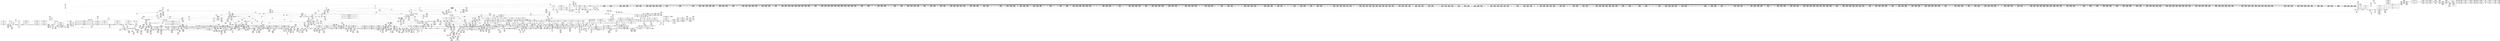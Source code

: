 digraph {
	CE0x41bd950 [shape=record,shape=Mrecord,label="{CE0x41bd950|_call_void_mcount()_#3|*SummSource*}"]
	CE0x4145790 [shape=record,shape=Mrecord,label="{CE0x4145790|rcu_read_lock:tmp3}"]
	CE0x4110490 [shape=record,shape=Mrecord,label="{CE0x4110490|2472:_%struct.cred*,_:_CRE_416,424_|*MultipleSource*|Function::task_sid&Arg::task::|Function::current_has_perm&Arg::tsk::|Function::selinux_task_getsid&Arg::p::|security/selinux/hooks.c,208}"]
	CE0x41c02e0 [shape=record,shape=Mrecord,label="{CE0x41c02e0|i64*_getelementptr_inbounds_(_4_x_i64_,_4_x_i64_*___llvm_gcov_ctr130,_i64_0,_i64_2)|*Constant*}"]
	CE0x418d720 [shape=record,shape=Mrecord,label="{CE0x418d720|2472:_%struct.cred*,_:_CRE_10632,10640_|*MultipleSource*|Function::task_sid&Arg::task::|Function::current_has_perm&Arg::tsk::|Function::selinux_task_getsid&Arg::p::|security/selinux/hooks.c,208}"]
	CE0x40fabb0 [shape=record,shape=Mrecord,label="{CE0x40fabb0|current_has_perm:call|security/selinux/hooks.c,1542|*SummSource*}"]
	CE0x4114960 [shape=record,shape=Mrecord,label="{CE0x4114960|rcu_read_lock:tmp|*SummSource*}"]
	CE0x41515e0 [shape=record,shape=Mrecord,label="{CE0x41515e0|i8*_getelementptr_inbounds_(_42_x_i8_,_42_x_i8_*_.str46,_i32_0,_i32_0)|*Constant*|*SummSink*}"]
	CE0x41637b0 [shape=record,shape=Mrecord,label="{CE0x41637b0|2472:_%struct.cred*,_:_CRE_2280,2288_|*MultipleSource*|Function::task_sid&Arg::task::|Function::current_has_perm&Arg::tsk::|Function::selinux_task_getsid&Arg::p::|security/selinux/hooks.c,208}"]
	CE0x4213330 [shape=record,shape=Mrecord,label="{CE0x4213330|__preempt_count_sub:tmp4|./arch/x86/include/asm/preempt.h,77}"]
	CE0x416b820 [shape=record,shape=Mrecord,label="{CE0x416b820|2472:_%struct.cred*,_:_CRE_2712,2720_|*MultipleSource*|Function::task_sid&Arg::task::|Function::current_has_perm&Arg::tsk::|Function::selinux_task_getsid&Arg::p::|security/selinux/hooks.c,208}"]
	CE0x416b330 [shape=record,shape=Mrecord,label="{CE0x416b330|2472:_%struct.cred*,_:_CRE_2696,2704_|*MultipleSource*|Function::task_sid&Arg::task::|Function::current_has_perm&Arg::tsk::|Function::selinux_task_getsid&Arg::p::|security/selinux/hooks.c,208}"]
	CE0x417fcf0 [shape=record,shape=Mrecord,label="{CE0x417fcf0|2472:_%struct.cred*,_:_CRE_6298,6299_}"]
	CE0x41085b0 [shape=record,shape=Mrecord,label="{CE0x41085b0|i64_0|*Constant*|*SummSource*}"]
	CE0x4104480 [shape=record,shape=Mrecord,label="{CE0x4104480|i64_1|*Constant*}"]
	CE0x40e3b90 [shape=record,shape=Mrecord,label="{CE0x40e3b90|current_sid:if.end|*SummSource*}"]
	CE0x4109880 [shape=record,shape=Mrecord,label="{CE0x4109880|task_sid:bb|*SummSource*}"]
	CE0x41415b0 [shape=record,shape=Mrecord,label="{CE0x41415b0|GLOBAL:rcu_lock_map|Global_var:rcu_lock_map|*SummSource*}"]
	CE0x41d75c0 [shape=record,shape=Mrecord,label="{CE0x41d75c0|rcu_read_unlock:tmp7|include/linux/rcupdate.h,933|*SummSink*}"]
	CE0x417b870 [shape=record,shape=Mrecord,label="{CE0x417b870|2472:_%struct.cred*,_:_CRE_5976,5984_|*MultipleSource*|Function::task_sid&Arg::task::|Function::current_has_perm&Arg::tsk::|Function::selinux_task_getsid&Arg::p::|security/selinux/hooks.c,208}"]
	CE0x4186a60 [shape=record,shape=Mrecord,label="{CE0x4186a60|2472:_%struct.cred*,_:_CRE_6480,6484_|*MultipleSource*|Function::task_sid&Arg::task::|Function::current_has_perm&Arg::tsk::|Function::selinux_task_getsid&Arg::p::|security/selinux/hooks.c,208}"]
	CE0x41e2c70 [shape=record,shape=Mrecord,label="{CE0x41e2c70|rcu_read_unlock:tmp18|include/linux/rcupdate.h,933}"]
	CE0x4144460 [shape=record,shape=Mrecord,label="{CE0x4144460|2472:_%struct.cred*,_:_CRE_40,44_|*MultipleSource*|Function::task_sid&Arg::task::|Function::current_has_perm&Arg::tsk::|Function::selinux_task_getsid&Arg::p::|security/selinux/hooks.c,208}"]
	CE0x40fe540 [shape=record,shape=Mrecord,label="{CE0x40fe540|current_sid:entry|*SummSink*}"]
	CE0x4183ab0 [shape=record,shape=Mrecord,label="{CE0x4183ab0|2472:_%struct.cred*,_:_CRE_6350,6351_}"]
	CE0x4181380 [shape=record,shape=Mrecord,label="{CE0x4181380|2472:_%struct.cred*,_:_CRE_6317,6318_}"]
	CE0x416e2b0 [shape=record,shape=Mrecord,label="{CE0x416e2b0|2472:_%struct.cred*,_:_CRE_2848,2856_|*MultipleSource*|Function::task_sid&Arg::task::|Function::current_has_perm&Arg::tsk::|Function::selinux_task_getsid&Arg::p::|security/selinux/hooks.c,208}"]
	CE0x41745e0 [shape=record,shape=Mrecord,label="{CE0x41745e0|2472:_%struct.cred*,_:_CRE_2968,2969_}"]
	CE0x40fef90 [shape=record,shape=Mrecord,label="{CE0x40fef90|GLOBAL:task_sid|*Constant*|*SummSource*}"]
	CE0x41234e0 [shape=record,shape=Mrecord,label="{CE0x41234e0|i64*_getelementptr_inbounds_(_11_x_i64_,_11_x_i64_*___llvm_gcov_ctr125,_i64_0,_i64_9)|*Constant*|*SummSource*}"]
	CE0x41687b0 [shape=record,shape=Mrecord,label="{CE0x41687b0|2472:_%struct.cred*,_:_CRE_2536,2544_|*MultipleSource*|Function::task_sid&Arg::task::|Function::current_has_perm&Arg::tsk::|Function::selinux_task_getsid&Arg::p::|security/selinux/hooks.c,208}"]
	CE0x40e31c0 [shape=record,shape=Mrecord,label="{CE0x40e31c0|current_sid:if.then|*SummSource*}"]
	CE0x4223b30 [shape=record,shape=Mrecord,label="{CE0x4223b30|void_(i32*,_i32,_i32*)*_asm_addl_$1,_%gs:$0_,_*m,ri,*m,_dirflag_,_fpsr_,_flags_|*SummSink*}"]
	CE0x42238a0 [shape=record,shape=Mrecord,label="{CE0x42238a0|__rcu_read_unlock:tmp3|*SummSink*}"]
	CE0x41c2a10 [shape=record,shape=Mrecord,label="{CE0x41c2a10|i64*_getelementptr_inbounds_(_4_x_i64_,_4_x_i64_*___llvm_gcov_ctr133,_i64_0,_i64_0)|*Constant*|*SummSink*}"]
	CE0x4173410 [shape=record,shape=Mrecord,label="{CE0x4173410|2472:_%struct.cred*,_:_CRE_2953,2954_}"]
	CE0x40df540 [shape=record,shape=Mrecord,label="{CE0x40df540|current_sid:land.lhs.true}"]
	CE0x4152150 [shape=record,shape=Mrecord,label="{CE0x4152150|i64*_getelementptr_inbounds_(_11_x_i64_,_11_x_i64_*___llvm_gcov_ctr127,_i64_0,_i64_10)|*Constant*|*SummSource*}"]
	CE0x415fc50 [shape=record,shape=Mrecord,label="{CE0x415fc50|2472:_%struct.cred*,_:_CRE_2040,2044_|*MultipleSource*|Function::task_sid&Arg::task::|Function::current_has_perm&Arg::tsk::|Function::selinux_task_getsid&Arg::p::|security/selinux/hooks.c,208}"]
	CE0x418e410 [shape=record,shape=Mrecord,label="{CE0x418e410|task_sid:tmp10|security/selinux/hooks.c,208|*SummSource*}"]
	CE0x4141f90 [shape=record,shape=Mrecord,label="{CE0x4141f90|0:_i8,_:_GCMR_rcu_read_lock.__warned_internal_global_i8_0,_section_.data.unlikely_,_align_1:_elem_0:default:}"]
	CE0x41807a0 [shape=record,shape=Mrecord,label="{CE0x41807a0|2472:_%struct.cred*,_:_CRE_6307,6308_}"]
	CE0x4189060 [shape=record,shape=Mrecord,label="{CE0x4189060|2472:_%struct.cred*,_:_CRE_6608,6616_|*MultipleSource*|Function::task_sid&Arg::task::|Function::current_has_perm&Arg::tsk::|Function::selinux_task_getsid&Arg::p::|security/selinux/hooks.c,208}"]
	CE0x4161b30 [shape=record,shape=Mrecord,label="{CE0x4161b30|2472:_%struct.cred*,_:_CRE_2120,2128_|*MultipleSource*|Function::task_sid&Arg::task::|Function::current_has_perm&Arg::tsk::|Function::selinux_task_getsid&Arg::p::|security/selinux/hooks.c,208}"]
	CE0x4158ba0 [shape=record,shape=Mrecord,label="{CE0x4158ba0|task_sid:tmp19|security/selinux/hooks.c,208|*SummSource*}"]
	CE0x41bae50 [shape=record,shape=Mrecord,label="{CE0x41bae50|__preempt_count_sub:tmp5|./arch/x86/include/asm/preempt.h,77}"]
	CE0x4167080 [shape=record,shape=Mrecord,label="{CE0x4167080|2472:_%struct.cred*,_:_CRE_2512,2520_|*MultipleSource*|Function::task_sid&Arg::task::|Function::current_has_perm&Arg::tsk::|Function::selinux_task_getsid&Arg::p::|security/selinux/hooks.c,208}"]
	CE0x41dcbb0 [shape=record,shape=Mrecord,label="{CE0x41dcbb0|rcu_read_unlock:land.lhs.true|*SummSink*}"]
	CE0x420cb80 [shape=record,shape=Mrecord,label="{CE0x420cb80|__preempt_count_add:do.body|*SummSource*}"]
	CE0x41822f0 [shape=record,shape=Mrecord,label="{CE0x41822f0|2472:_%struct.cred*,_:_CRE_6330,6331_}"]
	CE0x41892c0 [shape=record,shape=Mrecord,label="{CE0x41892c0|2472:_%struct.cred*,_:_CRE_6616,6624_|*MultipleSource*|Function::task_sid&Arg::task::|Function::current_has_perm&Arg::tsk::|Function::selinux_task_getsid&Arg::p::|security/selinux/hooks.c,208}"]
	CE0x419e0f0 [shape=record,shape=Mrecord,label="{CE0x419e0f0|_call_void_asm_sideeffect_,_memory_,_dirflag_,_fpsr_,_flags_()_#3,_!dbg_!27714,_!srcloc_!27715|include/linux/rcupdate.h,239|*SummSource*}"]
	CE0x4172370 [shape=record,shape=Mrecord,label="{CE0x4172370|2472:_%struct.cred*,_:_CRE_2939,2940_}"]
	CE0x40ff1a0 [shape=record,shape=Mrecord,label="{CE0x40ff1a0|task_sid:entry|*SummSource*}"]
	CE0x410f390 [shape=record,shape=Mrecord,label="{CE0x410f390|i64*_getelementptr_inbounds_(_2_x_i64_,_2_x_i64_*___llvm_gcov_ctr98,_i64_0,_i64_1)|*Constant*|*SummSink*}"]
	CE0x40e7ff0 [shape=record,shape=Mrecord,label="{CE0x40e7ff0|i64_2|*Constant*|*SummSource*}"]
	CE0x40d89c0 [shape=record,shape=Mrecord,label="{CE0x40d89c0|i64*_getelementptr_inbounds_(_11_x_i64_,_11_x_i64_*___llvm_gcov_ctr125,_i64_0,_i64_6)|*Constant*|*SummSink*}"]
	CE0x40ebeb0 [shape=record,shape=Mrecord,label="{CE0x40ebeb0|i64*_getelementptr_inbounds_(_2_x_i64_,_2_x_i64_*___llvm_gcov_ctr281,_i64_0,_i64_0)|*Constant*}"]
	CE0x4137380 [shape=record,shape=Mrecord,label="{CE0x4137380|rcu_read_lock:do.body|*SummSource*}"]
	CE0x40f1150 [shape=record,shape=Mrecord,label="{CE0x40f1150|avc_has_perm:ssid|Function::avc_has_perm&Arg::ssid::|*SummSink*}"]
	CE0x41857c0 [shape=record,shape=Mrecord,label="{CE0x41857c0|2472:_%struct.cred*,_:_CRE_6432,6436_|*MultipleSource*|Function::task_sid&Arg::task::|Function::current_has_perm&Arg::tsk::|Function::selinux_task_getsid&Arg::p::|security/selinux/hooks.c,208}"]
	CE0x40fcbf0 [shape=record,shape=Mrecord,label="{CE0x40fcbf0|i8_1|*Constant*|*SummSource*}"]
	CE0x41a78e0 [shape=record,shape=Mrecord,label="{CE0x41a78e0|task_sid:tmp5|security/selinux/hooks.c,208|*SummSource*}"]
	CE0x40f1850 [shape=record,shape=Mrecord,label="{CE0x40f1850|i16_2|*Constant*|*SummSource*}"]
	CE0x40f8db0 [shape=record,shape=Mrecord,label="{CE0x40f8db0|GLOBAL:get_current|*Constant*|*SummSource*}"]
	CE0x40f89e0 [shape=record,shape=Mrecord,label="{CE0x40f89e0|current_sid:call4|security/selinux/hooks.c,218|*SummSink*}"]
	CE0x41371d0 [shape=record,shape=Mrecord,label="{CE0x41371d0|rcu_read_lock:do.body}"]
	CE0x41c4860 [shape=record,shape=Mrecord,label="{CE0x41c4860|i64*_getelementptr_inbounds_(_11_x_i64_,_11_x_i64_*___llvm_gcov_ctr132,_i64_0,_i64_8)|*Constant*}"]
	CE0x42226c0 [shape=record,shape=Mrecord,label="{CE0x42226c0|i64_1|*Constant*}"]
	CE0x41878a0 [shape=record,shape=Mrecord,label="{CE0x41878a0|2472:_%struct.cred*,_:_CRE_6520,6528_|*MultipleSource*|Function::task_sid&Arg::task::|Function::current_has_perm&Arg::tsk::|Function::selinux_task_getsid&Arg::p::|security/selinux/hooks.c,208}"]
	CE0x41d6340 [shape=record,shape=Mrecord,label="{CE0x41d6340|i64*_getelementptr_inbounds_(_11_x_i64_,_11_x_i64_*___llvm_gcov_ctr132,_i64_0,_i64_0)|*Constant*|*SummSink*}"]
	CE0x417a2e0 [shape=record,shape=Mrecord,label="{CE0x417a2e0|2472:_%struct.cred*,_:_CRE_5904,5912_|*MultipleSource*|Function::task_sid&Arg::task::|Function::current_has_perm&Arg::tsk::|Function::selinux_task_getsid&Arg::p::|security/selinux/hooks.c,208}"]
	CE0x41b73a0 [shape=record,shape=Mrecord,label="{CE0x41b73a0|_call_void_lock_release(%struct.lockdep_map*_%map,_i32_1,_i64_ptrtoint_(i8*_blockaddress(_rcu_lock_release,_%__here)_to_i64))_#10,_!dbg_!27716|include/linux/rcupdate.h,423|*SummSink*}"]
	CE0x41265d0 [shape=record,shape=Mrecord,label="{CE0x41265d0|_ret_%struct.task_struct*_%tmp4,_!dbg_!27714|./arch/x86/include/asm/current.h,14}"]
	CE0x41c1ce0 [shape=record,shape=Mrecord,label="{CE0x41c1ce0|__preempt_count_sub:entry}"]
	CE0x4172240 [shape=record,shape=Mrecord,label="{CE0x4172240|2472:_%struct.cred*,_:_CRE_2938,2939_}"]
	CE0x416ba80 [shape=record,shape=Mrecord,label="{CE0x416ba80|2472:_%struct.cred*,_:_CRE_2720,2724_|*MultipleSource*|Function::task_sid&Arg::task::|Function::current_has_perm&Arg::tsk::|Function::selinux_task_getsid&Arg::p::|security/selinux/hooks.c,208}"]
	CE0x41e51a0 [shape=record,shape=Mrecord,label="{CE0x41e51a0|rcu_lock_acquire:tmp}"]
	CE0x41d4740 [shape=record,shape=Mrecord,label="{CE0x41d4740|__rcu_read_unlock:tmp2}"]
	CE0x41e7560 [shape=record,shape=Mrecord,label="{CE0x41e7560|__rcu_read_unlock:entry|*SummSink*}"]
	CE0x418caf0 [shape=record,shape=Mrecord,label="{CE0x418caf0|2472:_%struct.cred*,_:_CRE_10604,10608_|*MultipleSource*|Function::task_sid&Arg::task::|Function::current_has_perm&Arg::tsk::|Function::selinux_task_getsid&Arg::p::|security/selinux/hooks.c,208}"]
	CE0x4183720 [shape=record,shape=Mrecord,label="{CE0x4183720|2472:_%struct.cred*,_:_CRE_6347,6348_}"]
	CE0x416d470 [shape=record,shape=Mrecord,label="{CE0x416d470|2472:_%struct.cred*,_:_CRE_2800,2808_|*MultipleSource*|Function::task_sid&Arg::task::|Function::current_has_perm&Arg::tsk::|Function::selinux_task_getsid&Arg::p::|security/selinux/hooks.c,208}"]
	CE0x41d6fd0 [shape=record,shape=Mrecord,label="{CE0x41d6fd0|__preempt_count_add:entry|*SummSource*}"]
	CE0x40ee7a0 [shape=record,shape=Mrecord,label="{CE0x40ee7a0|selinux_task_getsid:tmp|*SummSink*}"]
	CE0x4105170 [shape=record,shape=Mrecord,label="{CE0x4105170|GLOBAL:current_sid.__warned|Global_var:current_sid.__warned|*SummSource*}"]
	CE0x41dd3e0 [shape=record,shape=Mrecord,label="{CE0x41dd3e0|rcu_read_unlock:tmp6|include/linux/rcupdate.h,933}"]
	CE0x41554c0 [shape=record,shape=Mrecord,label="{CE0x41554c0|2472:_%struct.cred*,_:_CRE_552,560_|*MultipleSource*|Function::task_sid&Arg::task::|Function::current_has_perm&Arg::tsk::|Function::selinux_task_getsid&Arg::p::|security/selinux/hooks.c,208}"]
	CE0x414e890 [shape=record,shape=Mrecord,label="{CE0x414e890|2472:_%struct.cred*,_:_CRE_160,164_|*MultipleSource*|Function::task_sid&Arg::task::|Function::current_has_perm&Arg::tsk::|Function::selinux_task_getsid&Arg::p::|security/selinux/hooks.c,208}"]
	CE0x40e04b0 [shape=record,shape=Mrecord,label="{CE0x40e04b0|cred_sid:security|security/selinux/hooks.c,196|*SummSource*}"]
	CE0x41d83e0 [shape=record,shape=Mrecord,label="{CE0x41d83e0|rcu_read_unlock:land.lhs.true2|*SummSink*}"]
	CE0x41bd9c0 [shape=record,shape=Mrecord,label="{CE0x41bd9c0|_call_void_mcount()_#3|*SummSink*}"]
	CE0x40dd060 [shape=record,shape=Mrecord,label="{CE0x40dd060|selinux_task_getsid:entry}"]
	CE0x41283e0 [shape=record,shape=Mrecord,label="{CE0x41283e0|get_current:tmp3|*SummSource*}"]
	CE0x4122120 [shape=record,shape=Mrecord,label="{CE0x4122120|__rcu_read_lock:tmp1|*SummSink*}"]
	CE0x4179960 [shape=record,shape=Mrecord,label="{CE0x4179960|2472:_%struct.cred*,_:_CRE_5872,5880_|*MultipleSource*|Function::task_sid&Arg::task::|Function::current_has_perm&Arg::tsk::|Function::selinux_task_getsid&Arg::p::|security/selinux/hooks.c,208}"]
	CE0x41d6650 [shape=record,shape=Mrecord,label="{CE0x41d6650|rcu_read_unlock:tmp|*SummSource*}"]
	CE0x417de40 [shape=record,shape=Mrecord,label="{CE0x417de40|2472:_%struct.cred*,_:_CRE_6224,6232_|*MultipleSource*|Function::task_sid&Arg::task::|Function::current_has_perm&Arg::tsk::|Function::selinux_task_getsid&Arg::p::|security/selinux/hooks.c,208}"]
	CE0x4181120 [shape=record,shape=Mrecord,label="{CE0x4181120|2472:_%struct.cred*,_:_CRE_6315,6316_}"]
	CE0x4148d80 [shape=record,shape=Mrecord,label="{CE0x4148d80|2472:_%struct.cred*,_:_CRE_432,440_|*MultipleSource*|Function::task_sid&Arg::task::|Function::current_has_perm&Arg::tsk::|Function::selinux_task_getsid&Arg::p::|security/selinux/hooks.c,208}"]
	CE0x415ca70 [shape=record,shape=Mrecord,label="{CE0x415ca70|2472:_%struct.cred*,_:_CRE_1864,1872_|*MultipleSource*|Function::task_sid&Arg::task::|Function::current_has_perm&Arg::tsk::|Function::selinux_task_getsid&Arg::p::|security/selinux/hooks.c,208}"]
	CE0x41a61e0 [shape=record,shape=Mrecord,label="{CE0x41a61e0|rcu_read_unlock:entry|*SummSource*}"]
	CE0x40e88e0 [shape=record,shape=Mrecord,label="{CE0x40e88e0|2472:_%struct.cred*,_:_CRE_328,336_|*MultipleSource*|Function::task_sid&Arg::task::|Function::current_has_perm&Arg::tsk::|Function::selinux_task_getsid&Arg::p::|security/selinux/hooks.c,208}"]
	CE0x4104ad0 [shape=record,shape=Mrecord,label="{CE0x4104ad0|i64_3|*Constant*|*SummSource*}"]
	CE0x415db10 [shape=record,shape=Mrecord,label="{CE0x415db10|2472:_%struct.cred*,_:_CRE_1920,1928_|*MultipleSource*|Function::task_sid&Arg::task::|Function::current_has_perm&Arg::tsk::|Function::selinux_task_getsid&Arg::p::|security/selinux/hooks.c,208}"]
	CE0x40e57d0 [shape=record,shape=Mrecord,label="{CE0x40e57d0|task_sid:task|Function::task_sid&Arg::task::}"]
	CE0x41053d0 [shape=record,shape=Mrecord,label="{CE0x41053d0|current_sid:tmp8|security/selinux/hooks.c,218}"]
	CE0x421fc60 [shape=record,shape=Mrecord,label="{CE0x421fc60|__preempt_count_add:tmp7|./arch/x86/include/asm/preempt.h,73|*SummSource*}"]
	CE0x4156c20 [shape=record,shape=Mrecord,label="{CE0x4156c20|2472:_%struct.cred*,_:_CRE_640,644_|*MultipleSource*|Function::task_sid&Arg::task::|Function::current_has_perm&Arg::tsk::|Function::selinux_task_getsid&Arg::p::|security/selinux/hooks.c,208}"]
	CE0x417ce00 [shape=record,shape=Mrecord,label="{CE0x417ce00|2472:_%struct.cred*,_:_CRE_6176,6180_|*MultipleSource*|Function::task_sid&Arg::task::|Function::current_has_perm&Arg::tsk::|Function::selinux_task_getsid&Arg::p::|security/selinux/hooks.c,208}"]
	CE0x40e9da0 [shape=record,shape=Mrecord,label="{CE0x40e9da0|i64*_getelementptr_inbounds_(_2_x_i64_,_2_x_i64_*___llvm_gcov_ctr136,_i64_0,_i64_0)|*Constant*|*SummSource*}"]
	CE0x41d4a70 [shape=record,shape=Mrecord,label="{CE0x41d4a70|rcu_read_unlock:call|include/linux/rcupdate.h,933|*SummSource*}"]
	CE0x40fee00 [shape=record,shape=Mrecord,label="{CE0x40fee00|current_has_perm:call1|security/selinux/hooks.c,1543|*SummSource*}"]
	CE0x42177e0 [shape=record,shape=Mrecord,label="{CE0x42177e0|__preempt_count_sub:tmp7|./arch/x86/include/asm/preempt.h,78|*SummSource*}"]
	CE0x4128bb0 [shape=record,shape=Mrecord,label="{CE0x4128bb0|i32_22|*Constant*|*SummSink*}"]
	"CONST[source:1(input),value:2(dynamic)][purpose:{object}][SrcIdx:0]"
	CE0x41563d0 [shape=record,shape=Mrecord,label="{CE0x41563d0|2472:_%struct.cred*,_:_CRE_608,616_|*MultipleSource*|Function::task_sid&Arg::task::|Function::current_has_perm&Arg::tsk::|Function::selinux_task_getsid&Arg::p::|security/selinux/hooks.c,208}"]
	CE0x41a6880 [shape=record,shape=Mrecord,label="{CE0x41a6880|_ret_void,_!dbg_!27735|include/linux/rcupdate.h,938|*SummSink*}"]
	CE0x417d520 [shape=record,shape=Mrecord,label="{CE0x417d520|2472:_%struct.cred*,_:_CRE_6196,6200_|*MultipleSource*|Function::task_sid&Arg::task::|Function::current_has_perm&Arg::tsk::|Function::selinux_task_getsid&Arg::p::|security/selinux/hooks.c,208}"]
	CE0x4140930 [shape=record,shape=Mrecord,label="{CE0x4140930|i8*_getelementptr_inbounds_(_25_x_i8_,_25_x_i8_*_.str45,_i32_0,_i32_0)|*Constant*}"]
	CE0x4167d30 [shape=record,shape=Mrecord,label="{CE0x4167d30|2472:_%struct.cred*,_:_CRE_2527,2528_}"]
	CE0x41c09a0 [shape=record,shape=Mrecord,label="{CE0x41c09a0|rcu_read_unlock:tmp16|include/linux/rcupdate.h,933}"]
	CE0x417e0d0 [shape=record,shape=Mrecord,label="{CE0x417e0d0|2472:_%struct.cred*,_:_CRE_6232,6240_|*MultipleSource*|Function::task_sid&Arg::task::|Function::current_has_perm&Arg::tsk::|Function::selinux_task_getsid&Arg::p::|security/selinux/hooks.c,208}"]
	CE0x4177a80 [shape=record,shape=Mrecord,label="{CE0x4177a80|2472:_%struct.cred*,_:_CRE_3116,3120_|*MultipleSource*|Function::task_sid&Arg::task::|Function::current_has_perm&Arg::tsk::|Function::selinux_task_getsid&Arg::p::|security/selinux/hooks.c,208}"]
	CE0x41d2cf0 [shape=record,shape=Mrecord,label="{CE0x41d2cf0|__rcu_read_lock:tmp7|include/linux/rcupdate.h,240}"]
	CE0x41e64b0 [shape=record,shape=Mrecord,label="{CE0x41e64b0|rcu_lock_release:map|Function::rcu_lock_release&Arg::map::|*SummSource*}"]
	CE0x412c830 [shape=record,shape=Mrecord,label="{CE0x412c830|2472:_%struct.cred*,_:_CRE_144,152_|*MultipleSource*|Function::task_sid&Arg::task::|Function::current_has_perm&Arg::tsk::|Function::selinux_task_getsid&Arg::p::|security/selinux/hooks.c,208}"]
	CE0x41a34c0 [shape=record,shape=Mrecord,label="{CE0x41a34c0|task_sid:tmp27|security/selinux/hooks.c,208}"]
	CE0x41b6ec0 [shape=record,shape=Mrecord,label="{CE0x41b6ec0|rcu_lock_release:tmp5|include/linux/rcupdate.h,423|*SummSink*}"]
	CE0x4108470 [shape=record,shape=Mrecord,label="{CE0x4108470|GLOBAL:__llvm_gcov_ctr125|Global_var:__llvm_gcov_ctr125|*SummSink*}"]
	CE0x41591b0 [shape=record,shape=Mrecord,label="{CE0x41591b0|i32_208|*Constant*}"]
	CE0x4179240 [shape=record,shape=Mrecord,label="{CE0x4179240|2472:_%struct.cred*,_:_CRE_3168,5856_|*MultipleSource*|Function::task_sid&Arg::task::|Function::current_has_perm&Arg::tsk::|Function::selinux_task_getsid&Arg::p::|security/selinux/hooks.c,208}"]
	CE0x41b7970 [shape=record,shape=Mrecord,label="{CE0x41b7970|i64_ptrtoint_(i8*_blockaddress(_rcu_lock_release,_%__here)_to_i64)|*Constant*|*SummSink*}"]
	CE0x41e2980 [shape=record,shape=Mrecord,label="{CE0x41e2980|rcu_read_unlock:tmp17|include/linux/rcupdate.h,933}"]
	CE0x410df30 [shape=record,shape=Mrecord,label="{CE0x410df30|2472:_%struct.cred*,_:_CRE_168,176_|*MultipleSource*|Function::task_sid&Arg::task::|Function::current_has_perm&Arg::tsk::|Function::selinux_task_getsid&Arg::p::|security/selinux/hooks.c,208}"]
	CE0x4129780 [shape=record,shape=Mrecord,label="{CE0x4129780|current_sid:tmp22|security/selinux/hooks.c,218|*SummSink*}"]
	CE0x4104e80 [shape=record,shape=Mrecord,label="{CE0x4104e80|i64*_getelementptr_inbounds_(_2_x_i64_,_2_x_i64_*___llvm_gcov_ctr98,_i64_0,_i64_1)|*Constant*}"]
	CE0x4182420 [shape=record,shape=Mrecord,label="{CE0x4182420|2472:_%struct.cred*,_:_CRE_6331,6332_}"]
	CE0x40fa910 [shape=record,shape=Mrecord,label="{CE0x40fa910|current_has_perm:call|security/selinux/hooks.c,1542}"]
	CE0x4232900 [shape=record,shape=Mrecord,label="{CE0x4232900|__rcu_read_unlock:tmp4|include/linux/rcupdate.h,244}"]
	CE0x41dc730 [shape=record,shape=Mrecord,label="{CE0x41dc730|_call_void___preempt_count_add(i32_1)_#10,_!dbg_!27711|include/linux/rcupdate.h,239|*SummSource*}"]
	CE0x4104a30 [shape=record,shape=Mrecord,label="{CE0x4104a30|current_sid:tobool|security/selinux/hooks.c,218}"]
	CE0x41d20e0 [shape=record,shape=Mrecord,label="{CE0x41d20e0|GLOBAL:rcu_read_unlock.__warned|Global_var:rcu_read_unlock.__warned}"]
	CE0x4158590 [shape=record,shape=Mrecord,label="{CE0x4158590|task_sid:tmp19|security/selinux/hooks.c,208}"]
	CE0x413a0d0 [shape=record,shape=Mrecord,label="{CE0x413a0d0|task_sid:do.body|*SummSink*}"]
	CE0x418af40 [shape=record,shape=Mrecord,label="{CE0x418af40|2472:_%struct.cred*,_:_CRE_10528,10536_|*MultipleSource*|Function::task_sid&Arg::task::|Function::current_has_perm&Arg::tsk::|Function::selinux_task_getsid&Arg::p::|security/selinux/hooks.c,208}"]
	CE0x4211210 [shape=record,shape=Mrecord,label="{CE0x4211210|__preempt_count_sub:tmp|*SummSink*}"]
	CE0x40de500 [shape=record,shape=Mrecord,label="{CE0x40de500|_call_void_lockdep_rcu_suspicious(i8*_getelementptr_inbounds_(_25_x_i8_,_25_x_i8_*_.str3,_i32_0,_i32_0),_i32_218,_i8*_getelementptr_inbounds_(_45_x_i8_,_45_x_i8_*_.str12,_i32_0,_i32_0))_#10,_!dbg_!27727|security/selinux/hooks.c,218|*SummSource*}"]
	CE0x41d3b50 [shape=record,shape=Mrecord,label="{CE0x41d3b50|i64*_getelementptr_inbounds_(_4_x_i64_,_4_x_i64_*___llvm_gcov_ctr130,_i64_0,_i64_0)|*Constant*|*SummSink*}"]
	CE0x40dfa70 [shape=record,shape=Mrecord,label="{CE0x40dfa70|2472:_%struct.cred*,_:_CRE_376,384_|*MultipleSource*|Function::task_sid&Arg::task::|Function::current_has_perm&Arg::tsk::|Function::selinux_task_getsid&Arg::p::|security/selinux/hooks.c,208}"]
	CE0x40e03b0 [shape=record,shape=Mrecord,label="{CE0x40e03b0|cred_sid:security|security/selinux/hooks.c,196}"]
	CE0x413de70 [shape=record,shape=Mrecord,label="{CE0x413de70|rcu_read_lock:tmp15|include/linux/rcupdate.h,882}"]
	CE0x40e4200 [shape=record,shape=Mrecord,label="{CE0x40e4200|i64*_getelementptr_inbounds_(_2_x_i64_,_2_x_i64_*___llvm_gcov_ctr281,_i64_0,_i64_1)|*Constant*|*SummSource*}"]
	CE0x417bf90 [shape=record,shape=Mrecord,label="{CE0x417bf90|2472:_%struct.cred*,_:_CRE_6000,6008_|*MultipleSource*|Function::task_sid&Arg::task::|Function::current_has_perm&Arg::tsk::|Function::selinux_task_getsid&Arg::p::|security/selinux/hooks.c,208}"]
	CE0x4125010 [shape=record,shape=Mrecord,label="{CE0x4125010|2472:_%struct.cred*,_:_CRE_464,472_|*MultipleSource*|Function::task_sid&Arg::task::|Function::current_has_perm&Arg::tsk::|Function::selinux_task_getsid&Arg::p::|security/selinux/hooks.c,208}"]
	CE0x40deea0 [shape=record,shape=Mrecord,label="{CE0x40deea0|GLOBAL:lockdep_rcu_suspicious|*Constant*|*SummSource*}"]
	CE0x420ad80 [shape=record,shape=Mrecord,label="{CE0x420ad80|__preempt_count_sub:do.end|*SummSink*}"]
	CE0x41d1900 [shape=record,shape=Mrecord,label="{CE0x41d1900|rcu_read_unlock:tmp3|*SummSource*}"]
	CE0x4151f00 [shape=record,shape=Mrecord,label="{CE0x4151f00|rcu_read_lock:tmp21|include/linux/rcupdate.h,884|*SummSource*}"]
	CE0x420db40 [shape=record,shape=Mrecord,label="{CE0x420db40|__preempt_count_sub:tmp5|./arch/x86/include/asm/preempt.h,77|*SummSink*}"]
	CE0x416cd20 [shape=record,shape=Mrecord,label="{CE0x416cd20|2472:_%struct.cred*,_:_CRE_2776,2784_|*MultipleSource*|Function::task_sid&Arg::task::|Function::current_has_perm&Arg::tsk::|Function::selinux_task_getsid&Arg::p::|security/selinux/hooks.c,208}"]
	CE0x40f6990 [shape=record,shape=Mrecord,label="{CE0x40f6990|i64*_getelementptr_inbounds_(_11_x_i64_,_11_x_i64_*___llvm_gcov_ctr127,_i64_0,_i64_0)|*Constant*|*SummSource*}"]
	CE0x40e8dd0 [shape=record,shape=Mrecord,label="{CE0x40e8dd0|current_sid:tmp1|*SummSource*}"]
	CE0x415abc0 [shape=record,shape=Mrecord,label="{CE0x415abc0|2472:_%struct.cred*,_:_CRE_744,760_|*MultipleSource*|Function::task_sid&Arg::task::|Function::current_has_perm&Arg::tsk::|Function::selinux_task_getsid&Arg::p::|security/selinux/hooks.c,208}"]
	CE0x421c120 [shape=record,shape=Mrecord,label="{CE0x421c120|i64*_getelementptr_inbounds_(_4_x_i64_,_4_x_i64_*___llvm_gcov_ctr134,_i64_0,_i64_1)|*Constant*|*SummSink*}"]
	CE0x41e69b0 [shape=record,shape=Mrecord,label="{CE0x41e69b0|_ret_void,_!dbg_!27717|include/linux/rcupdate.h,424|*SummSource*}"]
	CE0x4195180 [shape=record,shape=Mrecord,label="{CE0x4195180|task_sid:tmp22|security/selinux/hooks.c,208}"]
	CE0x41a37f0 [shape=record,shape=Mrecord,label="{CE0x41a37f0|i64*_getelementptr_inbounds_(_13_x_i64_,_13_x_i64_*___llvm_gcov_ctr126,_i64_0,_i64_12)|*Constant*|*SummSource*}"]
	CE0x425c580 [shape=record,shape=Mrecord,label="{CE0x425c580|__preempt_count_sub:tmp2|*SummSink*}"]
	CE0x4170360 [shape=record,shape=Mrecord,label="{CE0x4170360|2472:_%struct.cred*,_:_CRE_2912,2913_}"]
	CE0x40f9490 [shape=record,shape=Mrecord,label="{CE0x40f9490|current_sid:do.end}"]
	CE0x41e7d80 [shape=record,shape=Mrecord,label="{CE0x41e7d80|GLOBAL:rcu_lock_release|*Constant*}"]
	CE0x41712d0 [shape=record,shape=Mrecord,label="{CE0x41712d0|2472:_%struct.cred*,_:_CRE_2925,2926_}"]
	CE0x40f8f30 [shape=record,shape=Mrecord,label="{CE0x40f8f30|GLOBAL:get_current|*Constant*|*SummSink*}"]
	CE0x40f7dc0 [shape=record,shape=Mrecord,label="{CE0x40f7dc0|_call_void_mcount()_#3}"]
	CE0x4222180 [shape=record,shape=Mrecord,label="{CE0x4222180|_call_void_mcount()_#3}"]
	CE0x41691f0 [shape=record,shape=Mrecord,label="{CE0x41691f0|2472:_%struct.cred*,_:_CRE_2592,2594_|*MultipleSource*|Function::task_sid&Arg::task::|Function::current_has_perm&Arg::tsk::|Function::selinux_task_getsid&Arg::p::|security/selinux/hooks.c,208}"]
	CE0x4154290 [shape=record,shape=Mrecord,label="{CE0x4154290|rcu_read_lock:tmp19|include/linux/rcupdate.h,882|*SummSource*}"]
	CE0x414e440 [shape=record,shape=Mrecord,label="{CE0x414e440|cred_sid:tmp|*SummSource*}"]
	CE0x40fca20 [shape=record,shape=Mrecord,label="{CE0x40fca20|i8_1|*Constant*}"]
	CE0x412cd00 [shape=record,shape=Mrecord,label="{CE0x412cd00|get_current:tmp4|./arch/x86/include/asm/current.h,14|*SummSource*}"]
	CE0x416a750 [shape=record,shape=Mrecord,label="{CE0x416a750|2472:_%struct.cred*,_:_CRE_2664,2672_|*MultipleSource*|Function::task_sid&Arg::task::|Function::current_has_perm&Arg::tsk::|Function::selinux_task_getsid&Arg::p::|security/selinux/hooks.c,208}"]
	CE0x40f2240 [shape=record,shape=Mrecord,label="{CE0x40f2240|%struct.common_audit_data*_null|*Constant*|*SummSource*}"]
	CE0x41007a0 [shape=record,shape=Mrecord,label="{CE0x41007a0|GLOBAL:current_has_perm|*Constant*}"]
	CE0x420a9d0 [shape=record,shape=Mrecord,label="{CE0x420a9d0|i64*_getelementptr_inbounds_(_4_x_i64_,_4_x_i64_*___llvm_gcov_ctr133,_i64_0,_i64_3)|*Constant*}"]
	CE0x420ab20 [shape=record,shape=Mrecord,label="{CE0x420ab20|__preempt_count_sub:do.end}"]
	CE0x4197570 [shape=record,shape=Mrecord,label="{CE0x4197570|rcu_read_unlock:tmp8|include/linux/rcupdate.h,933}"]
	CE0x41da490 [shape=record,shape=Mrecord,label="{CE0x41da490|rcu_read_unlock:tmp10|include/linux/rcupdate.h,933|*SummSource*}"]
	CE0x41d3fe0 [shape=record,shape=Mrecord,label="{CE0x41d3fe0|__rcu_read_lock:tmp|*SummSink*}"]
	CE0x41df2d0 [shape=record,shape=Mrecord,label="{CE0x41df2d0|i64*_getelementptr_inbounds_(_4_x_i64_,_4_x_i64_*___llvm_gcov_ctr130,_i64_0,_i64_2)|*Constant*|*SummSource*}"]
	CE0x417a080 [shape=record,shape=Mrecord,label="{CE0x417a080|2472:_%struct.cred*,_:_CRE_5896,5904_|*MultipleSource*|Function::task_sid&Arg::task::|Function::current_has_perm&Arg::tsk::|Function::selinux_task_getsid&Arg::p::|security/selinux/hooks.c,208}"]
	CE0x40eca40 [shape=record,shape=Mrecord,label="{CE0x40eca40|selinux_task_getsid:p|Function::selinux_task_getsid&Arg::p::|*SummSource*}"]
	CE0x41a6770 [shape=record,shape=Mrecord,label="{CE0x41a6770|_ret_void,_!dbg_!27735|include/linux/rcupdate.h,938|*SummSource*}"]
	CE0x41981b0 [shape=record,shape=Mrecord,label="{CE0x41981b0|rcu_read_lock:land.lhs.true2}"]
	CE0x418bec0 [shape=record,shape=Mrecord,label="{CE0x418bec0|2472:_%struct.cred*,_:_CRE_10572,10576_|*MultipleSource*|Function::task_sid&Arg::task::|Function::current_has_perm&Arg::tsk::|Function::selinux_task_getsid&Arg::p::|security/selinux/hooks.c,208}"]
	CE0x41052a0 [shape=record,shape=Mrecord,label="{CE0x41052a0|GLOBAL:current_sid.__warned|Global_var:current_sid.__warned|*SummSink*}"]
	CE0x421b950 [shape=record,shape=Mrecord,label="{CE0x421b950|rcu_lock_acquire:tmp5|include/linux/rcupdate.h,418}"]
	CE0x421c3e0 [shape=record,shape=Mrecord,label="{CE0x421c3e0|rcu_lock_release:tmp3|*SummSource*}"]
	CE0x421ce10 [shape=record,shape=Mrecord,label="{CE0x421ce10|_call_void_mcount()_#3}"]
	CE0x41c8e40 [shape=record,shape=Mrecord,label="{CE0x41c8e40|i32_22|*Constant*}"]
	CE0x41b6760 [shape=record,shape=Mrecord,label="{CE0x41b6760|rcu_lock_acquire:tmp5|include/linux/rcupdate.h,418|*SummSink*}"]
	CE0x418aa80 [shape=record,shape=Mrecord,label="{CE0x418aa80|2472:_%struct.cred*,_:_CRE_6680,6684_|*MultipleSource*|Function::task_sid&Arg::task::|Function::current_has_perm&Arg::tsk::|Function::selinux_task_getsid&Arg::p::|security/selinux/hooks.c,208}"]
	CE0x412ad40 [shape=record,shape=Mrecord,label="{CE0x412ad40|rcu_read_lock:tmp13|include/linux/rcupdate.h,882}"]
	CE0x419df60 [shape=record,shape=Mrecord,label="{CE0x419df60|rcu_read_lock:tmp1|*SummSource*}"]
	CE0x421f2f0 [shape=record,shape=Mrecord,label="{CE0x421f2f0|GLOBAL:__preempt_count|Global_var:__preempt_count}"]
	CE0x41e5210 [shape=record,shape=Mrecord,label="{CE0x41e5210|COLLAPSED:_GCMRE___llvm_gcov_ctr130_internal_global_4_x_i64_zeroinitializer:_elem_0:default:}"]
	CE0x40ff130 [shape=record,shape=Mrecord,label="{CE0x40ff130|task_sid:entry}"]
	CE0x40f0e00 [shape=record,shape=Mrecord,label="{CE0x40f0e00|avc_has_perm:ssid|Function::avc_has_perm&Arg::ssid::}"]
	CE0x41a9ad0 [shape=record,shape=Mrecord,label="{CE0x41a9ad0|__rcu_read_lock:bb|*SummSource*}"]
	CE0x417bad0 [shape=record,shape=Mrecord,label="{CE0x417bad0|2472:_%struct.cred*,_:_CRE_5984,5992_|*MultipleSource*|Function::task_sid&Arg::task::|Function::current_has_perm&Arg::tsk::|Function::selinux_task_getsid&Arg::p::|security/selinux/hooks.c,208}"]
	CE0x40f6050 [shape=record,shape=Mrecord,label="{CE0x40f6050|rcu_read_unlock:bb}"]
	CE0x4155f90 [shape=record,shape=Mrecord,label="{CE0x4155f90|2472:_%struct.cred*,_:_CRE_592,600_|*MultipleSource*|Function::task_sid&Arg::task::|Function::current_has_perm&Arg::tsk::|Function::selinux_task_getsid&Arg::p::|security/selinux/hooks.c,208}"]
	CE0x41bc300 [shape=record,shape=Mrecord,label="{CE0x41bc300|__preempt_count_sub:do.body|*SummSink*}"]
	CE0x4178b20 [shape=record,shape=Mrecord,label="{CE0x4178b20|2472:_%struct.cred*,_:_CRE_3152,3160_|*MultipleSource*|Function::task_sid&Arg::task::|Function::current_has_perm&Arg::tsk::|Function::selinux_task_getsid&Arg::p::|security/selinux/hooks.c,208}"]
	CE0x41dea60 [shape=record,shape=Mrecord,label="{CE0x41dea60|rcu_read_unlock:tmp8|include/linux/rcupdate.h,933|*SummSink*}"]
	CE0x4197a00 [shape=record,shape=Mrecord,label="{CE0x4197a00|rcu_read_lock:tmp4|include/linux/rcupdate.h,882}"]
	CE0x41dc220 [shape=record,shape=Mrecord,label="{CE0x41dc220|rcu_lock_acquire:tmp3}"]
	CE0x4154790 [shape=record,shape=Mrecord,label="{CE0x4154790|task_sid:if.then|*SummSink*}"]
	CE0x40f21d0 [shape=record,shape=Mrecord,label="{CE0x40f21d0|avc_has_perm:requested|Function::avc_has_perm&Arg::requested::|*SummSink*}"]
	CE0x4190dc0 [shape=record,shape=Mrecord,label="{CE0x4190dc0|task_sid:tmp15|security/selinux/hooks.c,208|*SummSource*}"]
	CE0x41576c0 [shape=record,shape=Mrecord,label="{CE0x41576c0|2472:_%struct.cred*,_:_CRE_664,672_|*MultipleSource*|Function::task_sid&Arg::task::|Function::current_has_perm&Arg::tsk::|Function::selinux_task_getsid&Arg::p::|security/selinux/hooks.c,208}"]
	CE0x412a7c0 [shape=record,shape=Mrecord,label="{CE0x412a7c0|i64_6|*Constant*}"]
	CE0x40f8150 [shape=record,shape=Mrecord,label="{CE0x40f8150|i32_0|*Constant*}"]
	CE0x41dd2d0 [shape=record,shape=Mrecord,label="{CE0x41dd2d0|rcu_read_unlock:tmp5|include/linux/rcupdate.h,933|*SummSink*}"]
	CE0x425a690 [shape=record,shape=Mrecord,label="{CE0x425a690|COLLAPSED:_GCMRE___llvm_gcov_ctr135_internal_global_4_x_i64_zeroinitializer:_elem_0:default:}"]
	CE0x4125230 [shape=record,shape=Mrecord,label="{CE0x4125230|2472:_%struct.cred*,_:_CRE_472,480_|*MultipleSource*|Function::task_sid&Arg::task::|Function::current_has_perm&Arg::tsk::|Function::selinux_task_getsid&Arg::p::|security/selinux/hooks.c,208}"]
	CE0x4180540 [shape=record,shape=Mrecord,label="{CE0x4180540|2472:_%struct.cred*,_:_CRE_6305,6306_}"]
	CE0x4139bd0 [shape=record,shape=Mrecord,label="{CE0x4139bd0|get_current:tmp4|./arch/x86/include/asm/current.h,14}"]
	CE0x4159ac0 [shape=record,shape=Mrecord,label="{CE0x4159ac0|2472:_%struct.cred*,_:_CRE_698,699_}"]
	CE0x4181e30 [shape=record,shape=Mrecord,label="{CE0x4181e30|2472:_%struct.cred*,_:_CRE_6326,6327_}"]
	CE0x4143a70 [shape=record,shape=Mrecord,label="{CE0x4143a70|_call_void_rcu_read_lock()_#10,_!dbg_!27712|security/selinux/hooks.c,207}"]
	CE0x4160cc0 [shape=record,shape=Mrecord,label="{CE0x4160cc0|2472:_%struct.cred*,_:_CRE_2076,2080_|*MultipleSource*|Function::task_sid&Arg::task::|Function::current_has_perm&Arg::tsk::|Function::selinux_task_getsid&Arg::p::|security/selinux/hooks.c,208}"]
	CE0x415feb0 [shape=record,shape=Mrecord,label="{CE0x415feb0|2472:_%struct.cred*,_:_CRE_2044,2048_|*MultipleSource*|Function::task_sid&Arg::task::|Function::current_has_perm&Arg::tsk::|Function::selinux_task_getsid&Arg::p::|security/selinux/hooks.c,208}"]
	CE0x416f0f0 [shape=record,shape=Mrecord,label="{CE0x416f0f0|2472:_%struct.cred*,_:_CRE_2888,2896_|*MultipleSource*|Function::task_sid&Arg::task::|Function::current_has_perm&Arg::tsk::|Function::selinux_task_getsid&Arg::p::|security/selinux/hooks.c,208}"]
	CE0x41c95c0 [shape=record,shape=Mrecord,label="{CE0x41c95c0|_call_void_mcount()_#3|*SummSink*}"]
	CE0x40e99f0 [shape=record,shape=Mrecord,label="{CE0x40e99f0|current_sid:tmp12|security/selinux/hooks.c,218|*SummSource*}"]
	CE0x4173ff0 [shape=record,shape=Mrecord,label="{CE0x4173ff0|2472:_%struct.cred*,_:_CRE_2963,2964_}"]
	CE0x4189a10 [shape=record,shape=Mrecord,label="{CE0x4189a10|2472:_%struct.cred*,_:_CRE_6640,6644_|*MultipleSource*|Function::task_sid&Arg::task::|Function::current_has_perm&Arg::tsk::|Function::selinux_task_getsid&Arg::p::|security/selinux/hooks.c,208}"]
	CE0x419b620 [shape=record,shape=Mrecord,label="{CE0x419b620|i64_1|*Constant*}"]
	CE0x42323f0 [shape=record,shape=Mrecord,label="{CE0x42323f0|__preempt_count_add:tmp|*SummSink*}"]
	CE0x4223800 [shape=record,shape=Mrecord,label="{CE0x4223800|__rcu_read_unlock:tmp3|*SummSource*}"]
	CE0x413e880 [shape=record,shape=Mrecord,label="{CE0x413e880|i64*_getelementptr_inbounds_(_11_x_i64_,_11_x_i64_*___llvm_gcov_ctr127,_i64_0,_i64_8)|*Constant*}"]
	CE0x4168f90 [shape=record,shape=Mrecord,label="{CE0x4168f90|2472:_%struct.cred*,_:_CRE_2584,2592_|*MultipleSource*|Function::task_sid&Arg::task::|Function::current_has_perm&Arg::tsk::|Function::selinux_task_getsid&Arg::p::|security/selinux/hooks.c,208}"]
	CE0x41a89d0 [shape=record,shape=Mrecord,label="{CE0x41a89d0|task_sid:tmp8|security/selinux/hooks.c,208|*SummSource*}"]
	CE0x4165660 [shape=record,shape=Mrecord,label="{CE0x4165660|2472:_%struct.cred*,_:_CRE_2384,2392_|*MultipleSource*|Function::task_sid&Arg::task::|Function::current_has_perm&Arg::tsk::|Function::selinux_task_getsid&Arg::p::|security/selinux/hooks.c,208}"]
	CE0x415e720 [shape=record,shape=Mrecord,label="{CE0x415e720|2472:_%struct.cred*,_:_CRE_1960,1968_|*MultipleSource*|Function::task_sid&Arg::task::|Function::current_has_perm&Arg::tsk::|Function::selinux_task_getsid&Arg::p::|security/selinux/hooks.c,208}"]
	CE0x420bcd0 [shape=record,shape=Mrecord,label="{CE0x420bcd0|i64*_getelementptr_inbounds_(_4_x_i64_,_4_x_i64_*___llvm_gcov_ctr134,_i64_0,_i64_3)|*Constant*}"]
	CE0x40ef230 [shape=record,shape=Mrecord,label="{CE0x40ef230|_ret_i32_%call2,_!dbg_!27718|security/selinux/hooks.c,1544|*SummSink*}"]
	CE0x42173f0 [shape=record,shape=Mrecord,label="{CE0x42173f0|i64*_getelementptr_inbounds_(_4_x_i64_,_4_x_i64_*___llvm_gcov_ctr134,_i64_0,_i64_1)|*Constant*}"]
	CE0x40df4d0 [shape=record,shape=Mrecord,label="{CE0x40df4d0|current_sid:if.then|*SummSink*}"]
	CE0x4100970 [shape=record,shape=Mrecord,label="{CE0x4100970|i64*_getelementptr_inbounds_(_2_x_i64_,_2_x_i64_*___llvm_gcov_ctr281,_i64_0,_i64_0)|*Constant*|*SummSink*}"]
	CE0x4107db0 [shape=record,shape=Mrecord,label="{CE0x4107db0|current_sid:tmp14|security/selinux/hooks.c,218|*SummSink*}"]
	CE0x40ee570 [shape=record,shape=Mrecord,label="{CE0x40ee570|current_sid:tmp3|*SummSource*}"]
	CE0x420eb00 [shape=record,shape=Mrecord,label="{CE0x420eb00|_call_void_asm_addl_$1,_%gs:$0_,_*m,ri,*m,_dirflag_,_fpsr_,_flags_(i32*___preempt_count,_i32_%sub,_i32*___preempt_count)_#3,_!dbg_!27717,_!srcloc_!27718|./arch/x86/include/asm/preempt.h,77|*SummSink*}"]
	CE0x417ac60 [shape=record,shape=Mrecord,label="{CE0x417ac60|2472:_%struct.cred*,_:_CRE_5936,5944_|*MultipleSource*|Function::task_sid&Arg::task::|Function::current_has_perm&Arg::tsk::|Function::selinux_task_getsid&Arg::p::|security/selinux/hooks.c,208}"]
	CE0x4173b30 [shape=record,shape=Mrecord,label="{CE0x4173b30|2472:_%struct.cred*,_:_CRE_2959,2960_}"]
	CE0x417b3b0 [shape=record,shape=Mrecord,label="{CE0x417b3b0|2472:_%struct.cred*,_:_CRE_5960,5968_|*MultipleSource*|Function::task_sid&Arg::task::|Function::current_has_perm&Arg::tsk::|Function::selinux_task_getsid&Arg::p::|security/selinux/hooks.c,208}"]
	CE0x418d4b0 [shape=record,shape=Mrecord,label="{CE0x418d4b0|2472:_%struct.cred*,_:_CRE_10628,10632_|*MultipleSource*|Function::task_sid&Arg::task::|Function::current_has_perm&Arg::tsk::|Function::selinux_task_getsid&Arg::p::|security/selinux/hooks.c,208}"]
	CE0x414cfa0 [shape=record,shape=Mrecord,label="{CE0x414cfa0|task_sid:do.end|*SummSink*}"]
	CE0x4172a90 [shape=record,shape=Mrecord,label="{CE0x4172a90|2472:_%struct.cred*,_:_CRE_2945,2946_}"]
	CE0x413f270 [shape=record,shape=Mrecord,label="{CE0x413f270|rcu_read_lock:tmp17|include/linux/rcupdate.h,882|*SummSource*}"]
	CE0x4165fe0 [shape=record,shape=Mrecord,label="{CE0x4165fe0|2472:_%struct.cred*,_:_CRE_2416,2424_|*MultipleSource*|Function::task_sid&Arg::task::|Function::current_has_perm&Arg::tsk::|Function::selinux_task_getsid&Arg::p::|security/selinux/hooks.c,208}"]
	CE0x410a6a0 [shape=record,shape=Mrecord,label="{CE0x410a6a0|task_sid:tmp1|*SummSink*}"]
	CE0x41b6020 [shape=record,shape=Mrecord,label="{CE0x41b6020|i32_2|*Constant*}"]
	CE0x413b840 [shape=record,shape=Mrecord,label="{CE0x413b840|i64*_getelementptr_inbounds_(_4_x_i64_,_4_x_i64_*___llvm_gcov_ctr128,_i64_0,_i64_2)|*Constant*|*SummSink*}"]
	CE0x4162250 [shape=record,shape=Mrecord,label="{CE0x4162250|2472:_%struct.cred*,_:_CRE_2144,2152_|*MultipleSource*|Function::task_sid&Arg::task::|Function::current_has_perm&Arg::tsk::|Function::selinux_task_getsid&Arg::p::|security/selinux/hooks.c,208}"]
	CE0x41378d0 [shape=record,shape=Mrecord,label="{CE0x41378d0|rcu_read_lock:tobool|include/linux/rcupdate.h,882|*SummSink*}"]
	CE0x41c5ae0 [shape=record,shape=Mrecord,label="{CE0x41c5ae0|rcu_read_lock:tobool1|include/linux/rcupdate.h,882|*SummSink*}"]
	CE0x4217620 [shape=record,shape=Mrecord,label="{CE0x4217620|__preempt_count_sub:tmp7|./arch/x86/include/asm/preempt.h,78}"]
	CE0x41664d0 [shape=record,shape=Mrecord,label="{CE0x41664d0|2472:_%struct.cred*,_:_CRE_2472,2480_|*MultipleSource*|Function::task_sid&Arg::task::|Function::current_has_perm&Arg::tsk::|Function::selinux_task_getsid&Arg::p::|security/selinux/hooks.c,208}"]
	CE0x40f1540 [shape=record,shape=Mrecord,label="{CE0x40f1540|avc_has_perm:tsid|Function::avc_has_perm&Arg::tsid::|*SummSink*}"]
	CE0x420a700 [shape=record,shape=Mrecord,label="{CE0x420a700|i64_ptrtoint_(i8*_blockaddress(_rcu_lock_release,_%__here)_to_i64)|*Constant*}"]
	CE0x4126d30 [shape=record,shape=Mrecord,label="{CE0x4126d30|COLLAPSED:_GCMRE_current_task_external_global_%struct.task_struct*:_elem_0::|security/selinux/hooks.c,218}"]
	CE0x4167f60 [shape=record,shape=Mrecord,label="{CE0x4167f60|2472:_%struct.cred*,_:_CRE_2529,2530_}"]
	CE0x40f6e80 [shape=record,shape=Mrecord,label="{CE0x40f6e80|current_sid:tmp19|security/selinux/hooks.c,218|*SummSource*}"]
	CE0x4163c70 [shape=record,shape=Mrecord,label="{CE0x4163c70|2472:_%struct.cred*,_:_CRE_2296,2304_|*MultipleSource*|Function::task_sid&Arg::task::|Function::current_has_perm&Arg::tsk::|Function::selinux_task_getsid&Arg::p::|security/selinux/hooks.c,208}"]
	CE0x4172e20 [shape=record,shape=Mrecord,label="{CE0x4172e20|2472:_%struct.cred*,_:_CRE_2948,2949_}"]
	CE0x416d960 [shape=record,shape=Mrecord,label="{CE0x416d960|2472:_%struct.cred*,_:_CRE_2816,2824_|*MultipleSource*|Function::task_sid&Arg::task::|Function::current_has_perm&Arg::tsk::|Function::selinux_task_getsid&Arg::p::|security/selinux/hooks.c,208}"]
	CE0x4155080 [shape=record,shape=Mrecord,label="{CE0x4155080|2472:_%struct.cred*,_:_CRE_536,544_|*MultipleSource*|Function::task_sid&Arg::task::|Function::current_has_perm&Arg::tsk::|Function::selinux_task_getsid&Arg::p::|security/selinux/hooks.c,208}"]
	CE0x41e74f0 [shape=record,shape=Mrecord,label="{CE0x41e74f0|__rcu_read_unlock:entry|*SummSource*}"]
	CE0x41dbfa0 [shape=record,shape=Mrecord,label="{CE0x41dbfa0|rcu_lock_acquire:tmp2|*SummSink*}"]
	CE0x41109a0 [shape=record,shape=Mrecord,label="{CE0x41109a0|%struct.task_struct*_(%struct.task_struct**)*_asm_movq_%gs:$_1:P_,$0_,_r,im,_dirflag_,_fpsr_,_flags_|*SummSink*}"]
	CE0x41e3160 [shape=record,shape=Mrecord,label="{CE0x41e3160|_call_void_lockdep_rcu_suspicious(i8*_getelementptr_inbounds_(_25_x_i8_,_25_x_i8_*_.str45,_i32_0,_i32_0),_i32_934,_i8*_getelementptr_inbounds_(_44_x_i8_,_44_x_i8_*_.str47,_i32_0,_i32_0))_#10,_!dbg_!27726|include/linux/rcupdate.h,933}"]
	CE0x41dd550 [shape=record,shape=Mrecord,label="{CE0x41dd550|rcu_read_unlock:tmp6|include/linux/rcupdate.h,933|*SummSource*}"]
	CE0x41d2f90 [shape=record,shape=Mrecord,label="{CE0x41d2f90|__rcu_read_lock:tmp7|include/linux/rcupdate.h,240|*SummSink*}"]
	CE0x4219260 [shape=record,shape=Mrecord,label="{CE0x4219260|__rcu_read_unlock:tmp}"]
	CE0x4158c10 [shape=record,shape=Mrecord,label="{CE0x4158c10|task_sid:tmp19|security/selinux/hooks.c,208|*SummSink*}"]
	CE0x417c420 [shape=record,shape=Mrecord,label="{CE0x417c420|2472:_%struct.cred*,_:_CRE_6136,6140_|*MultipleSource*|Function::task_sid&Arg::task::|Function::current_has_perm&Arg::tsk::|Function::selinux_task_getsid&Arg::p::|security/selinux/hooks.c,208}"]
	CE0x41b5900 [shape=record,shape=Mrecord,label="{CE0x41b5900|rcu_lock_release:bb}"]
	CE0x4126b30 [shape=record,shape=Mrecord,label="{CE0x4126b30|i32_78|*Constant*|*SummSink*}"]
	CE0x41847c0 [shape=record,shape=Mrecord,label="{CE0x41847c0|2472:_%struct.cred*,_:_CRE_6368,6376_|*MultipleSource*|Function::task_sid&Arg::task::|Function::current_has_perm&Arg::tsk::|Function::selinux_task_getsid&Arg::p::|security/selinux/hooks.c,208}"]
	CE0x41a97e0 [shape=record,shape=Mrecord,label="{CE0x41a97e0|task_sid:tmp9|security/selinux/hooks.c,208|*SummSink*}"]
	CE0x417f860 [shape=record,shape=Mrecord,label="{CE0x417f860|2472:_%struct.cred*,_:_CRE_6294,6295_}"]
	CE0x4114fc0 [shape=record,shape=Mrecord,label="{CE0x4114fc0|i32_218|*Constant*}"]
	CE0x40e2480 [shape=record,shape=Mrecord,label="{CE0x40e2480|current_sid:tmp16|security/selinux/hooks.c,218}"]
	CE0x416fe50 [shape=record,shape=Mrecord,label="{CE0x416fe50|2472:_%struct.cred*,_:_CRE_2907,2908_}"]
	CE0x41c86a0 [shape=record,shape=Mrecord,label="{CE0x41c86a0|rcu_read_lock:tmp11|include/linux/rcupdate.h,882|*SummSource*}"]
	CE0x40e0a70 [shape=record,shape=Mrecord,label="{CE0x40e0a70|task_sid:do.end6|*SummSource*}"]
	CE0x41471d0 [shape=record,shape=Mrecord,label="{CE0x41471d0|cred_sid:tmp1}"]
	CE0x41c3be0 [shape=record,shape=Mrecord,label="{CE0x41c3be0|rcu_lock_acquire:bb}"]
	CE0x41bdeb0 [shape=record,shape=Mrecord,label="{CE0x41bdeb0|cred_sid:tmp5|security/selinux/hooks.c,196|*SummSink*}"]
	CE0x4210920 [shape=record,shape=Mrecord,label="{CE0x4210920|__preempt_count_sub:tmp3|*SummSource*}"]
	CE0x40e79c0 [shape=record,shape=Mrecord,label="{CE0x40e79c0|%struct.lockdep_map*_null|*Constant*|*SummSink*}"]
	CE0x4182a10 [shape=record,shape=Mrecord,label="{CE0x4182a10|2472:_%struct.cred*,_:_CRE_6336,6337_}"]
	CE0x4126ba0 [shape=record,shape=Mrecord,label="{CE0x4126ba0|i32_78|*Constant*|*SummSource*}"]
	CE0x418e830 [shape=record,shape=Mrecord,label="{CE0x418e830|task_sid:tmp12|security/selinux/hooks.c,208}"]
	CE0x410afc0 [shape=record,shape=Mrecord,label="{CE0x410afc0|GLOBAL:rcu_read_lock|*Constant*|*SummSink*}"]
	CE0x40dc9f0 [shape=record,shape=Mrecord,label="{CE0x40dc9f0|current_has_perm:tsk|Function::current_has_perm&Arg::tsk::|*SummSource*}"]
	CE0x41e4b20 [shape=record,shape=Mrecord,label="{CE0x41e4b20|i64*_getelementptr_inbounds_(_11_x_i64_,_11_x_i64_*___llvm_gcov_ctr132,_i64_0,_i64_9)|*Constant*|*SummSource*}"]
	CE0x417b150 [shape=record,shape=Mrecord,label="{CE0x417b150|2472:_%struct.cred*,_:_CRE_5952,5960_|*MultipleSource*|Function::task_sid&Arg::task::|Function::current_has_perm&Arg::tsk::|Function::selinux_task_getsid&Arg::p::|security/selinux/hooks.c,208}"]
	CE0x410c4d0 [shape=record,shape=Mrecord,label="{CE0x410c4d0|GLOBAL:__rcu_read_lock|*Constant*|*SummSink*}"]
	CE0x4174840 [shape=record,shape=Mrecord,label="{CE0x4174840|2472:_%struct.cred*,_:_CRE_2970,2971_}"]
	CE0x420f640 [shape=record,shape=Mrecord,label="{CE0x420f640|__preempt_count_add:do.end}"]
	CE0x417d2c0 [shape=record,shape=Mrecord,label="{CE0x417d2c0|2472:_%struct.cred*,_:_CRE_6192,6196_|*MultipleSource*|Function::task_sid&Arg::task::|Function::current_has_perm&Arg::tsk::|Function::selinux_task_getsid&Arg::p::|security/selinux/hooks.c,208}"]
	CE0x413dd00 [shape=record,shape=Mrecord,label="{CE0x413dd00|rcu_read_lock:tmp14|include/linux/rcupdate.h,882|*SummSink*}"]
	CE0x41113f0 [shape=record,shape=Mrecord,label="{CE0x41113f0|current_sid:tmp9|security/selinux/hooks.c,218|*SummSink*}"]
	CE0x41718c0 [shape=record,shape=Mrecord,label="{CE0x41718c0|2472:_%struct.cred*,_:_CRE_2930,2931_}"]
	CE0x41a39d0 [shape=record,shape=Mrecord,label="{CE0x41a39d0|task_sid:tmp26|security/selinux/hooks.c,208|*SummSink*}"]
	CE0x40f1f80 [shape=record,shape=Mrecord,label="{CE0x40f1f80|avc_has_perm:requested|Function::avc_has_perm&Arg::requested::}"]
	CE0x4159f50 [shape=record,shape=Mrecord,label="{CE0x4159f50|2472:_%struct.cred*,_:_CRE_702,703_}"]
	CE0x410ad30 [shape=record,shape=Mrecord,label="{CE0x410ad30|rcu_read_lock:tmp6|include/linux/rcupdate.h,882|*SummSource*}"]
	CE0x415f760 [shape=record,shape=Mrecord,label="{CE0x415f760|2472:_%struct.cred*,_:_CRE_2032,2036_|*MultipleSource*|Function::task_sid&Arg::task::|Function::current_has_perm&Arg::tsk::|Function::selinux_task_getsid&Arg::p::|security/selinux/hooks.c,208}"]
	CE0x4221780 [shape=record,shape=Mrecord,label="{CE0x4221780|__preempt_count_add:tmp}"]
	CE0x40e8b60 [shape=record,shape=Mrecord,label="{CE0x40e8b60|i64*_getelementptr_inbounds_(_2_x_i64_,_2_x_i64_*___llvm_gcov_ctr281,_i64_0,_i64_1)|*Constant*|*SummSink*}"]
	CE0x41444d0 [shape=record,shape=Mrecord,label="{CE0x41444d0|2472:_%struct.cred*,_:_CRE_48,56_|*MultipleSource*|Function::task_sid&Arg::task::|Function::current_has_perm&Arg::tsk::|Function::selinux_task_getsid&Arg::p::|security/selinux/hooks.c,208}"]
	CE0x416a4f0 [shape=record,shape=Mrecord,label="{CE0x416a4f0|2472:_%struct.cred*,_:_CRE_2656,2664_|*MultipleSource*|Function::task_sid&Arg::task::|Function::current_has_perm&Arg::tsk::|Function::selinux_task_getsid&Arg::p::|security/selinux/hooks.c,208}"]
	CE0x410abc0 [shape=record,shape=Mrecord,label="{CE0x410abc0|rcu_read_lock:tmp6|include/linux/rcupdate.h,882}"]
	CE0x41e4ab0 [shape=record,shape=Mrecord,label="{CE0x41e4ab0|i64*_getelementptr_inbounds_(_11_x_i64_,_11_x_i64_*___llvm_gcov_ctr132,_i64_0,_i64_9)|*Constant*}"]
	CE0x40ebf80 [shape=record,shape=Mrecord,label="{CE0x40ebf80|get_current:tmp1|*SummSink*}"]
	"CONST[source:0(mediator),value:0(static)][purpose:{operation}]"
	CE0x41b7270 [shape=record,shape=Mrecord,label="{CE0x41b7270|_call_void_lock_release(%struct.lockdep_map*_%map,_i32_1,_i64_ptrtoint_(i8*_blockaddress(_rcu_lock_release,_%__here)_to_i64))_#10,_!dbg_!27716|include/linux/rcupdate.h,423|*SummSource*}"]
	CE0x417f400 [shape=record,shape=Mrecord,label="{CE0x417f400|2472:_%struct.cred*,_:_CRE_6290,6291_}"]
	CE0x40d8710 [shape=record,shape=Mrecord,label="{CE0x40d8710|i64*_getelementptr_inbounds_(_11_x_i64_,_11_x_i64_*___llvm_gcov_ctr125,_i64_0,_i64_6)|*Constant*|*SummSource*}"]
	CE0x4181aa0 [shape=record,shape=Mrecord,label="{CE0x4181aa0|2472:_%struct.cred*,_:_CRE_6323,6324_}"]
	CE0x417e330 [shape=record,shape=Mrecord,label="{CE0x417e330|2472:_%struct.cred*,_:_CRE_6240,6248_|*MultipleSource*|Function::task_sid&Arg::task::|Function::current_has_perm&Arg::tsk::|Function::selinux_task_getsid&Arg::p::|security/selinux/hooks.c,208}"]
	CE0x41be6e0 [shape=record,shape=Mrecord,label="{CE0x41be6e0|4:_i32,_:_CRE_4,8_|*MultipleSource*|security/selinux/hooks.c,196|security/selinux/hooks.c,197|*LoadInst*|security/selinux/hooks.c,196}"]
	CE0x4176ea0 [shape=record,shape=Mrecord,label="{CE0x4176ea0|2472:_%struct.cred*,_:_CRE_3088,3096_|*MultipleSource*|Function::task_sid&Arg::task::|Function::current_has_perm&Arg::tsk::|Function::selinux_task_getsid&Arg::p::|security/selinux/hooks.c,208}"]
	CE0x4180b30 [shape=record,shape=Mrecord,label="{CE0x4180b30|2472:_%struct.cred*,_:_CRE_6310,6311_}"]
	CE0x4157a70 [shape=record,shape=Mrecord,label="{CE0x4157a70|task_sid:tmp17|security/selinux/hooks.c,208|*SummSource*}"]
	CE0x4194d40 [shape=record,shape=Mrecord,label="{CE0x4194d40|task_sid:tmp21|security/selinux/hooks.c,208}"]
	CE0x41767e0 [shape=record,shape=Mrecord,label="{CE0x41767e0|2472:_%struct.cred*,_:_CRE_3064,3072_|*MultipleSource*|Function::task_sid&Arg::task::|Function::current_has_perm&Arg::tsk::|Function::selinux_task_getsid&Arg::p::|security/selinux/hooks.c,208}"]
	CE0x41a90f0 [shape=record,shape=Mrecord,label="{CE0x41a90f0|GLOBAL:task_sid.__warned|Global_var:task_sid.__warned|*SummSink*}"]
	CE0x4166730 [shape=record,shape=Mrecord,label="{CE0x4166730|2472:_%struct.cred*,_:_CRE_2480,2488_|*MultipleSource*|Function::task_sid&Arg::task::|Function::current_has_perm&Arg::tsk::|Function::selinux_task_getsid&Arg::p::|security/selinux/hooks.c,208}"]
	CE0x410ba10 [shape=record,shape=Mrecord,label="{CE0x410ba10|2472:_%struct.cred*,_:_CRE_352,360_|*MultipleSource*|Function::task_sid&Arg::task::|Function::current_has_perm&Arg::tsk::|Function::selinux_task_getsid&Arg::p::|security/selinux/hooks.c,208}"]
	CE0x4161180 [shape=record,shape=Mrecord,label="{CE0x4161180|2472:_%struct.cred*,_:_CRE_2088,2096_|*MultipleSource*|Function::task_sid&Arg::task::|Function::current_has_perm&Arg::tsk::|Function::selinux_task_getsid&Arg::p::|security/selinux/hooks.c,208}"]
	CE0x41751c0 [shape=record,shape=Mrecord,label="{CE0x41751c0|2472:_%struct.cred*,_:_CRE_2984,2988_|*MultipleSource*|Function::task_sid&Arg::task::|Function::current_has_perm&Arg::tsk::|Function::selinux_task_getsid&Arg::p::|security/selinux/hooks.c,208}"]
	CE0x48f2160 [shape=record,shape=Mrecord,label="{CE0x48f2160|_ret_i32_%call2,_!dbg_!27718|security/selinux/hooks.c,1544|*SummSource*}"]
	CE0x40f1af0 [shape=record,shape=Mrecord,label="{CE0x40f1af0|%struct.common_audit_data*_null|*Constant*}"]
	CE0x4181250 [shape=record,shape=Mrecord,label="{CE0x4181250|2472:_%struct.cred*,_:_CRE_6316,6317_}"]
	CE0x40f2060 [shape=record,shape=Mrecord,label="{CE0x40f2060|avc_has_perm:requested|Function::avc_has_perm&Arg::requested::|*SummSource*}"]
	CE0x41605a0 [shape=record,shape=Mrecord,label="{CE0x41605a0|2472:_%struct.cred*,_:_CRE_2056,2057_|*MultipleSource*|Function::task_sid&Arg::task::|Function::current_has_perm&Arg::tsk::|Function::selinux_task_getsid&Arg::p::|security/selinux/hooks.c,208}"]
	CE0x413cdd0 [shape=record,shape=Mrecord,label="{CE0x413cdd0|rcu_read_lock:if.end|*SummSource*}"]
	CE0x4180ff0 [shape=record,shape=Mrecord,label="{CE0x4180ff0|2472:_%struct.cred*,_:_CRE_6314,6315_}"]
	CE0x41e7320 [shape=record,shape=Mrecord,label="{CE0x41e7320|GLOBAL:__rcu_read_unlock|*Constant*|*SummSource*}"]
	CE0x4221170 [shape=record,shape=Mrecord,label="{CE0x4221170|__preempt_count_add:bb|*SummSource*}"]
	CE0x41944d0 [shape=record,shape=Mrecord,label="{CE0x41944d0|i64*_getelementptr_inbounds_(_13_x_i64_,_13_x_i64_*___llvm_gcov_ctr126,_i64_0,_i64_9)|*Constant*|*SummSource*}"]
	CE0x41a9c50 [shape=record,shape=Mrecord,label="{CE0x41a9c50|__rcu_read_lock:bb|*SummSink*}"]
	CE0x40e9b70 [shape=record,shape=Mrecord,label="{CE0x40e9b70|current_sid:tmp12|security/selinux/hooks.c,218|*SummSink*}"]
	CE0x40f6870 [shape=record,shape=Mrecord,label="{CE0x40f6870|i64*_getelementptr_inbounds_(_11_x_i64_,_11_x_i64_*___llvm_gcov_ctr127,_i64_0,_i64_0)|*Constant*}"]
	CE0x421c640 [shape=record,shape=Mrecord,label="{CE0x421c640|i64*_getelementptr_inbounds_(_4_x_i64_,_4_x_i64_*___llvm_gcov_ctr130,_i64_0,_i64_0)|*Constant*}"]
	CE0x41006a0 [shape=record,shape=Mrecord,label="{CE0x41006a0|current_sid:tmp|*SummSink*}"]
	CE0x40f6d20 [shape=record,shape=Mrecord,label="{CE0x40f6d20|i64*_getelementptr_inbounds_(_11_x_i64_,_11_x_i64_*___llvm_gcov_ctr125,_i64_0,_i64_10)|*Constant*}"]
	CE0x4237d10 [shape=record,shape=Mrecord,label="{CE0x4237d10|__preempt_count_add:tmp6|./arch/x86/include/asm/preempt.h,73|*SummSource*}"]
	CE0x41a3450 [shape=record,shape=Mrecord,label="{CE0x41a3450|i64*_getelementptr_inbounds_(_13_x_i64_,_13_x_i64_*___llvm_gcov_ctr126,_i64_0,_i64_12)|*Constant*}"]
	CE0x414ced0 [shape=record,shape=Mrecord,label="{CE0x414ced0|task_sid:do.end|*SummSource*}"]
	CE0x40e45d0 [shape=record,shape=Mrecord,label="{CE0x40e45d0|current_sid:tmp2|*SummSource*}"]
	CE0x4143530 [shape=record,shape=Mrecord,label="{CE0x4143530|_ret_void,_!dbg_!27735|include/linux/rcupdate.h,884|*SummSink*}"]
	CE0x4172f50 [shape=record,shape=Mrecord,label="{CE0x4172f50|2472:_%struct.cred*,_:_CRE_2949,2950_}"]
	CE0x4183850 [shape=record,shape=Mrecord,label="{CE0x4183850|2472:_%struct.cred*,_:_CRE_6348,6349_}"]
	CE0x40f10b0 [shape=record,shape=Mrecord,label="{CE0x40f10b0|avc_has_perm:ssid|Function::avc_has_perm&Arg::ssid::|*SummSource*}"]
	CE0x40e9d30 [shape=record,shape=Mrecord,label="{CE0x40e9d30|i64*_getelementptr_inbounds_(_2_x_i64_,_2_x_i64_*___llvm_gcov_ctr136,_i64_0,_i64_0)|*Constant*}"]
	CE0x412a650 [shape=record,shape=Mrecord,label="{CE0x412a650|rcu_read_lock:call3|include/linux/rcupdate.h,882|*SummSink*}"]
	CE0x41437e0 [shape=record,shape=Mrecord,label="{CE0x41437e0|get_current:tmp1|*SummSource*}"]
	CE0x41b8040 [shape=record,shape=Mrecord,label="{CE0x41b8040|i64*_getelementptr_inbounds_(_4_x_i64_,_4_x_i64_*___llvm_gcov_ctr133,_i64_0,_i64_3)|*Constant*|*SummSink*}"]
	CE0x4185a20 [shape=record,shape=Mrecord,label="{CE0x4185a20|2472:_%struct.cred*,_:_CRE_6440,6448_|*MultipleSource*|Function::task_sid&Arg::task::|Function::current_has_perm&Arg::tsk::|Function::selinux_task_getsid&Arg::p::|security/selinux/hooks.c,208}"]
	CE0x417ff50 [shape=record,shape=Mrecord,label="{CE0x417ff50|2472:_%struct.cred*,_:_CRE_6300,6301_}"]
	CE0x4232970 [shape=record,shape=Mrecord,label="{CE0x4232970|__rcu_read_unlock:tmp4|include/linux/rcupdate.h,244|*SummSource*}"]
	CE0x40e6770 [shape=record,shape=Mrecord,label="{CE0x40e6770|2472:_%struct.cred*,_:_CRE_692,693_}"]
	CE0x410d950 [shape=record,shape=Mrecord,label="{CE0x410d950|cred_sid:tmp3}"]
	CE0x41066f0 [shape=record,shape=Mrecord,label="{CE0x41066f0|i64_4|*Constant*|*SummSource*}"]
	CE0x4224130 [shape=record,shape=Mrecord,label="{CE0x4224130|_call_void___preempt_count_sub(i32_1)_#10,_!dbg_!27715|include/linux/rcupdate.h,244|*SummSource*}"]
	CE0x41c94f0 [shape=record,shape=Mrecord,label="{CE0x41c94f0|_call_void_mcount()_#3|*SummSource*}"]
	CE0x40f62f0 [shape=record,shape=Mrecord,label="{CE0x40f62f0|rcu_read_unlock:land.lhs.true}"]
	CE0x41b8510 [shape=record,shape=Mrecord,label="{CE0x41b8510|rcu_lock_release:tmp7|*SummSource*}"]
	CE0x4138180 [shape=record,shape=Mrecord,label="{CE0x4138180|__rcu_read_lock:entry|*SummSink*}"]
	CE0x41a56d0 [shape=record,shape=Mrecord,label="{CE0x41a56d0|_call_void_rcu_read_unlock()_#10,_!dbg_!27748|security/selinux/hooks.c,209|*SummSink*}"]
	CE0x413f740 [shape=record,shape=Mrecord,label="{CE0x413f740|rcu_read_lock:tmp18|include/linux/rcupdate.h,882|*SummSource*}"]
	CE0x41148f0 [shape=record,shape=Mrecord,label="{CE0x41148f0|COLLAPSED:_GCMRE___llvm_gcov_ctr127_internal_global_11_x_i64_zeroinitializer:_elem_0:default:}"]
	CE0x4182c70 [shape=record,shape=Mrecord,label="{CE0x4182c70|2472:_%struct.cred*,_:_CRE_6338,6339_}"]
	CE0x4123de0 [shape=record,shape=Mrecord,label="{CE0x4123de0|i64_3|*Constant*}"]
	CE0x41865d0 [shape=record,shape=Mrecord,label="{CE0x41865d0|2472:_%struct.cred*,_:_CRE_6474,6476_|*MultipleSource*|Function::task_sid&Arg::task::|Function::current_has_perm&Arg::tsk::|Function::selinux_task_getsid&Arg::p::|security/selinux/hooks.c,208}"]
	CE0x4193820 [shape=record,shape=Mrecord,label="{CE0x4193820|i8*_getelementptr_inbounds_(_41_x_i8_,_41_x_i8_*_.str44,_i32_0,_i32_0)|*Constant*|*SummSource*}"]
	CE0x41828e0 [shape=record,shape=Mrecord,label="{CE0x41828e0|2472:_%struct.cred*,_:_CRE_6335,6336_}"]
	CE0x413a400 [shape=record,shape=Mrecord,label="{CE0x413a400|i64*_getelementptr_inbounds_(_2_x_i64_,_2_x_i64_*___llvm_gcov_ctr98,_i64_0,_i64_0)|*Constant*}"]
	CE0x4152460 [shape=record,shape=Mrecord,label="{CE0x4152460|rcu_read_lock:tmp22|include/linux/rcupdate.h,884}"]
	CE0x41dbf30 [shape=record,shape=Mrecord,label="{CE0x41dbf30|rcu_lock_acquire:tmp2|*SummSource*}"]
	CE0x4144680 [shape=record,shape=Mrecord,label="{CE0x4144680|GLOBAL:__llvm_gcov_ctr127|Global_var:__llvm_gcov_ctr127}"]
	CE0x48f2390 [shape=record,shape=Mrecord,label="{CE0x48f2390|current_has_perm:perms|Function::current_has_perm&Arg::perms::|*SummSource*}"]
	CE0x41e5610 [shape=record,shape=Mrecord,label="{CE0x41e5610|_call_void_rcu_lock_release(%struct.lockdep_map*_rcu_lock_map)_#10,_!dbg_!27733|include/linux/rcupdate.h,935}"]
	CE0x410b260 [shape=record,shape=Mrecord,label="{CE0x410b260|_call_void_mcount()_#3|*SummSink*}"]
	CE0x4186f20 [shape=record,shape=Mrecord,label="{CE0x4186f20|2472:_%struct.cred*,_:_CRE_6488,6492_|*MultipleSource*|Function::task_sid&Arg::task::|Function::current_has_perm&Arg::tsk::|Function::selinux_task_getsid&Arg::p::|security/selinux/hooks.c,208}"]
	CE0x421ee20 [shape=record,shape=Mrecord,label="{CE0x421ee20|_call_void_mcount()_#3|*SummSink*}"]
	CE0x4157ae0 [shape=record,shape=Mrecord,label="{CE0x4157ae0|task_sid:tmp17|security/selinux/hooks.c,208|*SummSink*}"]
	CE0x40ffea0 [shape=record,shape=Mrecord,label="{CE0x40ffea0|current_sid:tmp4|security/selinux/hooks.c,218|*SummSink*}"]
	CE0x4102130 [shape=record,shape=Mrecord,label="{CE0x4102130|i32_(i32,_i32,_i16,_i32,_%struct.common_audit_data*)*_bitcast_(i32_(i32,_i32,_i16,_i32,_%struct.common_audit_data.495*)*_avc_has_perm_to_i32_(i32,_i32,_i16,_i32,_%struct.common_audit_data*)*)|*Constant*|*SummSink*}"]
	CE0x418c880 [shape=record,shape=Mrecord,label="{CE0x418c880|2472:_%struct.cred*,_:_CRE_10600,10604_|*MultipleSource*|Function::task_sid&Arg::task::|Function::current_has_perm&Arg::tsk::|Function::selinux_task_getsid&Arg::p::|security/selinux/hooks.c,208}"]
	CE0x4110c70 [shape=record,shape=Mrecord,label="{CE0x4110c70|task_sid:if.end}"]
	CE0x41a3b50 [shape=record,shape=Mrecord,label="{CE0x41a3b50|task_sid:call7|security/selinux/hooks.c,208}"]
	CE0x41e5680 [shape=record,shape=Mrecord,label="{CE0x41e5680|_call_void_rcu_lock_release(%struct.lockdep_map*_rcu_lock_map)_#10,_!dbg_!27733|include/linux/rcupdate.h,935|*SummSource*}"]
	CE0x4126330 [shape=record,shape=Mrecord,label="{CE0x4126330|get_current:entry|*SummSink*}"]
	CE0x418b770 [shape=record,shape=Mrecord,label="{CE0x418b770|2472:_%struct.cred*,_:_CRE_10552,10560_|*MultipleSource*|Function::task_sid&Arg::task::|Function::current_has_perm&Arg::tsk::|Function::selinux_task_getsid&Arg::p::|security/selinux/hooks.c,208}"]
	CE0x40f5470 [shape=record,shape=Mrecord,label="{CE0x40f5470|_ret_void,_!dbg_!27717|include/linux/rcupdate.h,419}"]
	CE0x420fac0 [shape=record,shape=Mrecord,label="{CE0x420fac0|__rcu_read_unlock:do.body|*SummSink*}"]
	CE0x41389d0 [shape=record,shape=Mrecord,label="{CE0x41389d0|cred_sid:tmp3|*SummSink*}"]
	CE0x420baf0 [shape=record,shape=Mrecord,label="{CE0x420baf0|_ret_void,_!dbg_!27720|./arch/x86/include/asm/preempt.h,78|*SummSink*}"]
	CE0x41b7510 [shape=record,shape=Mrecord,label="{CE0x41b7510|i32_1|*Constant*}"]
	CE0x414b0f0 [shape=record,shape=Mrecord,label="{CE0x414b0f0|i64*_getelementptr_inbounds_(_4_x_i64_,_4_x_i64_*___llvm_gcov_ctr128,_i64_0,_i64_1)|*Constant*|*SummSource*}"]
	CE0x4194db0 [shape=record,shape=Mrecord,label="{CE0x4194db0|task_sid:tmp20|security/selinux/hooks.c,208|*SummSource*}"]
	CE0x41aa280 [shape=record,shape=Mrecord,label="{CE0x41aa280|i64_ptrtoint_(i8*_blockaddress(_rcu_lock_acquire,_%__here)_to_i64)|*Constant*|*SummSink*}"]
	CE0x414cdb0 [shape=record,shape=Mrecord,label="{CE0x414cdb0|task_sid:do.end}"]
	CE0x410f170 [shape=record,shape=Mrecord,label="{CE0x410f170|i64*_getelementptr_inbounds_(_11_x_i64_,_11_x_i64_*___llvm_gcov_ctr125,_i64_0,_i64_8)|*Constant*}"]
	CE0x40edf00 [shape=record,shape=Mrecord,label="{CE0x40edf00|0:_i8,_:_GCMR_current_sid.__warned_internal_global_i8_0,_section_.data.unlikely_,_align_1:_elem_0:default:}"]
	CE0x410fa00 [shape=record,shape=Mrecord,label="{CE0x410fa00|cred_sid:tmp4|*LoadInst*|security/selinux/hooks.c,196|*SummSource*}"]
	CE0x41969c0 [shape=record,shape=Mrecord,label="{CE0x41969c0|rcu_read_lock:call|include/linux/rcupdate.h,882}"]
	CE0x40ef770 [shape=record,shape=Mrecord,label="{CE0x40ef770|_ret_i32_%call2,_!dbg_!27718|security/selinux/hooks.c,1544}"]
	CE0x41b90a0 [shape=record,shape=Mrecord,label="{CE0x41b90a0|i64*_getelementptr_inbounds_(_4_x_i64_,_4_x_i64_*___llvm_gcov_ctr130,_i64_0,_i64_3)|*Constant*|*SummSource*}"]
	CE0x41b1ce0 [shape=record,shape=Mrecord,label="{CE0x41b1ce0|GLOBAL:lock_acquire|*Constant*}"]
	CE0x41a2f50 [shape=record,shape=Mrecord,label="{CE0x41a2f50|task_sid:tmp25|security/selinux/hooks.c,208|*SummSink*}"]
	CE0x41e4170 [shape=record,shape=Mrecord,label="{CE0x41e4170|i32_934|*Constant*|*SummSink*}"]
	CE0x41106f0 [shape=record,shape=Mrecord,label="{CE0x41106f0|GLOBAL:current_task|Global_var:current_task|*SummSink*}"]
	CE0x41c2860 [shape=record,shape=Mrecord,label="{CE0x41c2860|i64*_getelementptr_inbounds_(_4_x_i64_,_4_x_i64_*___llvm_gcov_ctr133,_i64_0,_i64_0)|*Constant*|*SummSource*}"]
	CE0x40e4560 [shape=record,shape=Mrecord,label="{CE0x40e4560|current_sid:tmp2}"]
	CE0x4178400 [shape=record,shape=Mrecord,label="{CE0x4178400|2472:_%struct.cred*,_:_CRE_3140,3144_|*MultipleSource*|Function::task_sid&Arg::task::|Function::current_has_perm&Arg::tsk::|Function::selinux_task_getsid&Arg::p::|security/selinux/hooks.c,208}"]
	CE0x40dec50 [shape=record,shape=Mrecord,label="{CE0x40dec50|GLOBAL:lockdep_rcu_suspicious|*Constant*}"]
	CE0x4217a30 [shape=record,shape=Mrecord,label="{CE0x4217a30|_call_void_mcount()_#3}"]
	CE0x4109a40 [shape=record,shape=Mrecord,label="{CE0x4109a40|i64*_getelementptr_inbounds_(_13_x_i64_,_13_x_i64_*___llvm_gcov_ctr126,_i64_0,_i64_0)|*Constant*}"]
	CE0x40e3810 [shape=record,shape=Mrecord,label="{CE0x40e3810|current_sid:if.then}"]
	CE0x41912c0 [shape=record,shape=Mrecord,label="{CE0x41912c0|task_sid:tmp16|security/selinux/hooks.c,208|*SummSource*}"]
	CE0x40e3ef0 [shape=record,shape=Mrecord,label="{CE0x40e3ef0|_call_void_mcount()_#3|*SummSink*}"]
	CE0x40f2600 [shape=record,shape=Mrecord,label="{CE0x40f2600|current_sid:tmp20|security/selinux/hooks.c,218|*SummSource*}"]
	CE0x414c720 [shape=record,shape=Mrecord,label="{CE0x414c720|2472:_%struct.cred*,_:_CRE_216,224_|*MultipleSource*|Function::task_sid&Arg::task::|Function::current_has_perm&Arg::tsk::|Function::selinux_task_getsid&Arg::p::|security/selinux/hooks.c,208}"]
	CE0x420a010 [shape=record,shape=Mrecord,label="{CE0x420a010|rcu_lock_release:tmp6|*SummSource*}"]
	CE0x4127ba0 [shape=record,shape=Mrecord,label="{CE0x4127ba0|0:_i32,_4:_i32,_8:_i32,_12:_i32,_:_CMRE_4,8_|*MultipleSource*|security/selinux/hooks.c,218|security/selinux/hooks.c,218|security/selinux/hooks.c,220}"]
	CE0x4168680 [shape=record,shape=Mrecord,label="{CE0x4168680|2472:_%struct.cred*,_:_CRE_2535,2536_}"]
	CE0x40eb6a0 [shape=record,shape=Mrecord,label="{CE0x40eb6a0|i32_1024|*Constant*}"]
	CE0x416ec00 [shape=record,shape=Mrecord,label="{CE0x416ec00|2472:_%struct.cred*,_:_CRE_2876,2880_|*MultipleSource*|Function::task_sid&Arg::task::|Function::current_has_perm&Arg::tsk::|Function::selinux_task_getsid&Arg::p::|security/selinux/hooks.c,208}"]
	CE0x4210a20 [shape=record,shape=Mrecord,label="{CE0x4210a20|__preempt_count_sub:tmp3|*SummSink*}"]
	CE0x41ddd80 [shape=record,shape=Mrecord,label="{CE0x41ddd80|i64*_getelementptr_inbounds_(_4_x_i64_,_4_x_i64_*___llvm_gcov_ctr133,_i64_0,_i64_1)|*Constant*}"]
	CE0x41600e0 [shape=record,shape=Mrecord,label="{CE0x41600e0|2472:_%struct.cred*,_:_CRE_2048,2052_|*MultipleSource*|Function::task_sid&Arg::task::|Function::current_has_perm&Arg::tsk::|Function::selinux_task_getsid&Arg::p::|security/selinux/hooks.c,208}"]
	CE0x41d1f30 [shape=record,shape=Mrecord,label="{CE0x41d1f30|i64*_getelementptr_inbounds_(_4_x_i64_,_4_x_i64_*___llvm_gcov_ctr128,_i64_0,_i64_3)|*Constant*}"]
	CE0x421cbe0 [shape=record,shape=Mrecord,label="{CE0x421cbe0|__rcu_read_unlock:tmp|*SummSource*}"]
	CE0x41d9450 [shape=record,shape=Mrecord,label="{CE0x41d9450|i64*_getelementptr_inbounds_(_11_x_i64_,_11_x_i64_*___llvm_gcov_ctr132,_i64_0,_i64_0)|*Constant*|*SummSource*}"]
	CE0x41c2e00 [shape=record,shape=Mrecord,label="{CE0x41c2e00|rcu_read_unlock:tmp3}"]
	CE0x4161640 [shape=record,shape=Mrecord,label="{CE0x4161640|2472:_%struct.cred*,_:_CRE_2104,2112_|*MultipleSource*|Function::task_sid&Arg::task::|Function::current_has_perm&Arg::tsk::|Function::selinux_task_getsid&Arg::p::|security/selinux/hooks.c,208}"]
	CE0x41d8860 [shape=record,shape=Mrecord,label="{CE0x41d8860|__preempt_count_add:val|Function::__preempt_count_add&Arg::val::}"]
	CE0x413f2e0 [shape=record,shape=Mrecord,label="{CE0x413f2e0|rcu_read_lock:tmp17|include/linux/rcupdate.h,882|*SummSink*}"]
	CE0x4103490 [shape=record,shape=Mrecord,label="{CE0x4103490|current_has_perm:bb}"]
	CE0x4222e60 [shape=record,shape=Mrecord,label="{CE0x4222e60|_ret_void,_!dbg_!27720|./arch/x86/include/asm/preempt.h,78}"]
	CE0x419eb30 [shape=record,shape=Mrecord,label="{CE0x419eb30|GLOBAL:__llvm_gcov_ctr132|Global_var:__llvm_gcov_ctr132}"]
	CE0x4171c50 [shape=record,shape=Mrecord,label="{CE0x4171c50|2472:_%struct.cred*,_:_CRE_2933,2934_}"]
	CE0x416a290 [shape=record,shape=Mrecord,label="{CE0x416a290|2472:_%struct.cred*,_:_CRE_2648,2656_|*MultipleSource*|Function::task_sid&Arg::task::|Function::current_has_perm&Arg::tsk::|Function::selinux_task_getsid&Arg::p::|security/selinux/hooks.c,208}"]
	CE0x41bfa30 [shape=record,shape=Mrecord,label="{CE0x41bfa30|rcu_read_unlock:if.end}"]
	CE0x40fdd90 [shape=record,shape=Mrecord,label="{CE0x40fdd90|i32_1024|*Constant*|*SummSink*}"]
	CE0x4180ec0 [shape=record,shape=Mrecord,label="{CE0x4180ec0|2472:_%struct.cred*,_:_CRE_6313,6314_}"]
	CE0x4170a80 [shape=record,shape=Mrecord,label="{CE0x4170a80|2472:_%struct.cred*,_:_CRE_2918,2919_}"]
	CE0x4139b20 [shape=record,shape=Mrecord,label="{CE0x4139b20|i32_77|*Constant*}"]
	CE0x41d4140 [shape=record,shape=Mrecord,label="{CE0x41d4140|rcu_read_unlock:tmp9|include/linux/rcupdate.h,933}"]
	CE0x41d1dc0 [shape=record,shape=Mrecord,label="{CE0x41d1dc0|_call_void_asm_sideeffect_,_memory_,_dirflag_,_fpsr_,_flags_()_#3,_!dbg_!27714,_!srcloc_!27715|include/linux/rcupdate.h,239|*SummSink*}"]
	CE0x410b600 [shape=record,shape=Mrecord,label="{CE0x410b600|2472:_%struct.cred*,_:_CRE_336,344_|*MultipleSource*|Function::task_sid&Arg::task::|Function::current_has_perm&Arg::tsk::|Function::selinux_task_getsid&Arg::p::|security/selinux/hooks.c,208}"]
	CE0x410ddf0 [shape=record,shape=Mrecord,label="{CE0x410ddf0|current_sid:bb|*SummSink*}"]
	CE0x415b770 [shape=record,shape=Mrecord,label="{CE0x415b770|2472:_%struct.cred*,_:_CRE_784,1808_|*MultipleSource*|Function::task_sid&Arg::task::|Function::current_has_perm&Arg::tsk::|Function::selinux_task_getsid&Arg::p::|security/selinux/hooks.c,208}"]
	CE0x40d9760 [shape=record,shape=Mrecord,label="{CE0x40d9760|i64*_getelementptr_inbounds_(_11_x_i64_,_11_x_i64_*___llvm_gcov_ctr125,_i64_0,_i64_0)|*Constant*|*SummSource*}"]
	CE0x40ef530 [shape=record,shape=Mrecord,label="{CE0x40ef530|_ret_i32_%call,_!dbg_!27713|security/selinux/hooks.c,3584|*SummSource*}"]
	CE0x410e150 [shape=record,shape=Mrecord,label="{CE0x410e150|2472:_%struct.cred*,_:_CRE_176,184_|*MultipleSource*|Function::task_sid&Arg::task::|Function::current_has_perm&Arg::tsk::|Function::selinux_task_getsid&Arg::p::|security/selinux/hooks.c,208}"]
	CE0x41e1f50 [shape=record,shape=Mrecord,label="{CE0x41e1f50|rcu_read_unlock:tmp22|include/linux/rcupdate.h,935}"]
	CE0x413d540 [shape=record,shape=Mrecord,label="{CE0x413d540|rcu_read_unlock:tmp14|include/linux/rcupdate.h,933|*SummSource*}"]
	CE0x41d95e0 [shape=record,shape=Mrecord,label="{CE0x41d95e0|rcu_lock_release:tmp1}"]
	CE0x4187180 [shape=record,shape=Mrecord,label="{CE0x4187180|2472:_%struct.cred*,_:_CRE_6496,6504_|*MultipleSource*|Function::task_sid&Arg::task::|Function::current_has_perm&Arg::tsk::|Function::selinux_task_getsid&Arg::p::|security/selinux/hooks.c,208}"]
	CE0x413d0a0 [shape=record,shape=Mrecord,label="{CE0x413d0a0|rcu_read_unlock:tmp13|include/linux/rcupdate.h,933|*SummSink*}"]
	CE0x41ba8f0 [shape=record,shape=Mrecord,label="{CE0x41ba8f0|i64*_getelementptr_inbounds_(_4_x_i64_,_4_x_i64_*___llvm_gcov_ctr128,_i64_0,_i64_3)|*Constant*|*SummSink*}"]
	CE0x418e290 [shape=record,shape=Mrecord,label="{CE0x418e290|task_sid:tmp11|security/selinux/hooks.c,208}"]
	CE0x4156e40 [shape=record,shape=Mrecord,label="{CE0x4156e40|2472:_%struct.cred*,_:_CRE_644,648_|*MultipleSource*|Function::task_sid&Arg::task::|Function::current_has_perm&Arg::tsk::|Function::selinux_task_getsid&Arg::p::|security/selinux/hooks.c,208}"]
	CE0x421edb0 [shape=record,shape=Mrecord,label="{CE0x421edb0|_call_void_mcount()_#3|*SummSource*}"]
	CE0x41d2c30 [shape=record,shape=Mrecord,label="{CE0x41d2c30|i64*_getelementptr_inbounds_(_11_x_i64_,_11_x_i64_*___llvm_gcov_ctr132,_i64_0,_i64_1)|*Constant*|*SummSink*}"]
	CE0x421aa20 [shape=record,shape=Mrecord,label="{CE0x421aa20|_call_void___preempt_count_sub(i32_1)_#10,_!dbg_!27715|include/linux/rcupdate.h,244|*SummSink*}"]
	CE0x414d1c0 [shape=record,shape=Mrecord,label="{CE0x414d1c0|GLOBAL:rcu_lock_acquire|*Constant*}"]
	CE0x41d3940 [shape=record,shape=Mrecord,label="{CE0x41d3940|i64*_getelementptr_inbounds_(_4_x_i64_,_4_x_i64_*___llvm_gcov_ctr130,_i64_0,_i64_0)|*Constant*|*SummSource*}"]
	CE0x412ce00 [shape=record,shape=Mrecord,label="{CE0x412ce00|task_sid:tmp2}"]
	CE0x414f2f0 [shape=record,shape=Mrecord,label="{CE0x414f2f0|rcu_read_lock:call|include/linux/rcupdate.h,882|*SummSource*}"]
	CE0x413a710 [shape=record,shape=Mrecord,label="{CE0x413a710|i64*_getelementptr_inbounds_(_4_x_i64_,_4_x_i64_*___llvm_gcov_ctr130,_i64_0,_i64_1)|*Constant*}"]
	CE0x41bdad0 [shape=record,shape=Mrecord,label="{CE0x41bdad0|i64*_getelementptr_inbounds_(_4_x_i64_,_4_x_i64_*___llvm_gcov_ctr128,_i64_0,_i64_2)|*Constant*}"]
	CE0x4147140 [shape=record,shape=Mrecord,label="{CE0x4147140|cred_sid:tmp|*SummSink*}"]
	CE0x42119c0 [shape=record,shape=Mrecord,label="{CE0x42119c0|i64*_getelementptr_inbounds_(_4_x_i64_,_4_x_i64_*___llvm_gcov_ctr135,_i64_0,_i64_1)|*Constant*|*SummSink*}"]
	CE0x41440d0 [shape=record,shape=Mrecord,label="{CE0x41440d0|128:_i8*,_:_CRE_128,136_|*MultipleSource*|Function::cred_sid&Arg::cred::|*LoadInst*|security/selinux/hooks.c,208|security/selinux/hooks.c,196}"]
	CE0x4213410 [shape=record,shape=Mrecord,label="{CE0x4213410|__preempt_count_sub:tmp4|./arch/x86/include/asm/preempt.h,77|*SummSink*}"]
	CE0x41904f0 [shape=record,shape=Mrecord,label="{CE0x41904f0|i64_7|*Constant*}"]
	CE0x4153670 [shape=record,shape=Mrecord,label="{CE0x4153670|i64*_getelementptr_inbounds_(_2_x_i64_,_2_x_i64_*___llvm_gcov_ctr131,_i64_0,_i64_0)|*Constant*|*SummSink*}"]
	CE0x416f810 [shape=record,shape=Mrecord,label="{CE0x416f810|2472:_%struct.cred*,_:_CRE_2904,2905_}"]
	CE0x410fd40 [shape=record,shape=Mrecord,label="{CE0x410fd40|current_sid:sid|security/selinux/hooks.c,220|*SummSource*}"]
	CE0x421b170 [shape=record,shape=Mrecord,label="{CE0x421b170|rcu_lock_release:bb|*SummSink*}"]
	CE0x4129b20 [shape=record,shape=Mrecord,label="{CE0x4129b20|current_sid:tmp23|security/selinux/hooks.c,218|*SummSink*}"]
	CE0x40e5df0 [shape=record,shape=Mrecord,label="{CE0x40e5df0|2472:_%struct.cred*,_:_CRE_680,688_|*MultipleSource*|Function::task_sid&Arg::task::|Function::current_has_perm&Arg::tsk::|Function::selinux_task_getsid&Arg::p::|security/selinux/hooks.c,208}"]
	CE0x4192090 [shape=record,shape=Mrecord,label="{CE0x4192090|task_sid:tmp24|security/selinux/hooks.c,208}"]
	CE0x421cd20 [shape=record,shape=Mrecord,label="{CE0x421cd20|__rcu_read_lock:tmp3|*SummSink*}"]
	CE0x40df5b0 [shape=record,shape=Mrecord,label="{CE0x40df5b0|current_sid:land.lhs.true|*SummSource*}"]
	CE0x416cac0 [shape=record,shape=Mrecord,label="{CE0x416cac0|2472:_%struct.cred*,_:_CRE_2768,2776_|*MultipleSource*|Function::task_sid&Arg::task::|Function::current_has_perm&Arg::tsk::|Function::selinux_task_getsid&Arg::p::|security/selinux/hooks.c,208}"]
	CE0x5343db0 [shape=record,shape=Mrecord,label="{CE0x5343db0|GLOBAL:current_has_perm|*Constant*|*SummSink*}"]
	CE0x413f4f0 [shape=record,shape=Mrecord,label="{CE0x413f4f0|rcu_read_lock:tmp18|include/linux/rcupdate.h,882}"]
	CE0x4139600 [shape=record,shape=Mrecord,label="{CE0x4139600|get_current:tmp2|*SummSource*}"]
	CE0x410c340 [shape=record,shape=Mrecord,label="{CE0x410c340|__rcu_read_lock:entry}"]
	CE0x40e84a0 [shape=record,shape=Mrecord,label="{CE0x40e84a0|2472:_%struct.cred*,_:_CRE_312,320_|*MultipleSource*|Function::task_sid&Arg::task::|Function::current_has_perm&Arg::tsk::|Function::selinux_task_getsid&Arg::p::|security/selinux/hooks.c,208}"]
	CE0x41aa6a0 [shape=record,shape=Mrecord,label="{CE0x41aa6a0|rcu_lock_acquire:tmp7|*SummSource*}"]
	CE0x413ce70 [shape=record,shape=Mrecord,label="{CE0x413ce70|rcu_read_lock:if.end|*SummSink*}"]
	CE0x418d990 [shape=record,shape=Mrecord,label="{CE0x418d990|task_sid:tmp4|*LoadInst*|security/selinux/hooks.c,208}"]
	CE0x41834c0 [shape=record,shape=Mrecord,label="{CE0x41834c0|2472:_%struct.cred*,_:_CRE_6345,6346_}"]
	CE0x41a8250 [shape=record,shape=Mrecord,label="{CE0x41a8250|task_sid:tmp6|security/selinux/hooks.c,208|*SummSink*}"]
	CE0x40f9220 [shape=record,shape=Mrecord,label="{CE0x40f9220|task_sid:do.body5|*SummSource*}"]
	CE0x417cb70 [shape=record,shape=Mrecord,label="{CE0x417cb70|2472:_%struct.cred*,_:_CRE_6168,6176_|*MultipleSource*|Function::task_sid&Arg::task::|Function::current_has_perm&Arg::tsk::|Function::selinux_task_getsid&Arg::p::|security/selinux/hooks.c,208}"]
	CE0x4173080 [shape=record,shape=Mrecord,label="{CE0x4173080|2472:_%struct.cred*,_:_CRE_2950,2951_}"]
	CE0x425a480 [shape=record,shape=Mrecord,label="{CE0x425a480|i64*_getelementptr_inbounds_(_4_x_i64_,_4_x_i64_*___llvm_gcov_ctr135,_i64_0,_i64_0)|*Constant*|*SummSink*}"]
	CE0x4188710 [shape=record,shape=Mrecord,label="{CE0x4188710|2472:_%struct.cred*,_:_CRE_6568,6576_|*MultipleSource*|Function::task_sid&Arg::task::|Function::current_has_perm&Arg::tsk::|Function::selinux_task_getsid&Arg::p::|security/selinux/hooks.c,208}"]
	CE0x4166990 [shape=record,shape=Mrecord,label="{CE0x4166990|2472:_%struct.cred*,_:_CRE_2488,2504_|*MultipleSource*|Function::task_sid&Arg::task::|Function::current_has_perm&Arg::tsk::|Function::selinux_task_getsid&Arg::p::|security/selinux/hooks.c,208}"]
	CE0x4101280 [shape=record,shape=Mrecord,label="{CE0x4101280|selinux_task_getsid:call|security/selinux/hooks.c,3584}"]
	CE0x41bffa0 [shape=record,shape=Mrecord,label="{CE0x41bffa0|rcu_read_unlock:tmp2|*SummSource*}"]
	CE0x412abc0 [shape=record,shape=Mrecord,label="{CE0x412abc0|i64_7|*Constant*}"]
	CE0x4129680 [shape=record,shape=Mrecord,label="{CE0x4129680|current_sid:tmp23|security/selinux/hooks.c,218}"]
	CE0x418ee80 [shape=record,shape=Mrecord,label="{CE0x418ee80|task_sid:call3|security/selinux/hooks.c,208}"]
	CE0x415e4c0 [shape=record,shape=Mrecord,label="{CE0x415e4c0|2472:_%struct.cred*,_:_CRE_1952,1960_|*MultipleSource*|Function::task_sid&Arg::task::|Function::current_has_perm&Arg::tsk::|Function::selinux_task_getsid&Arg::p::|security/selinux/hooks.c,208}"]
	CE0x40e4970 [shape=record,shape=Mrecord,label="{CE0x40e4970|selinux_task_getsid:tmp3}"]
	CE0x40fc640 [shape=record,shape=Mrecord,label="{CE0x40fc640|current_has_perm:tmp}"]
	CE0x410da90 [shape=record,shape=Mrecord,label="{CE0x410da90|current_sid:land.lhs.true2|*SummSource*}"]
	CE0x41c2f80 [shape=record,shape=Mrecord,label="{CE0x41c2f80|_ret_void,_!dbg_!27719|./arch/x86/include/asm/preempt.h,73|*SummSink*}"]
	CE0x4190950 [shape=record,shape=Mrecord,label="{CE0x4190950|task_sid:tmp14|security/selinux/hooks.c,208|*SummSource*}"]
	CE0x410dd20 [shape=record,shape=Mrecord,label="{CE0x410dd20|current_sid:bb|*SummSource*}"]
	CE0x41d6190 [shape=record,shape=Mrecord,label="{CE0x41d6190|__rcu_read_lock:tmp5|include/linux/rcupdate.h,239|*SummSink*}"]
	CE0x48f22d0 [shape=record,shape=Mrecord,label="{CE0x48f22d0|current_has_perm:perms|Function::current_has_perm&Arg::perms::}"]
	CE0x41be270 [shape=record,shape=Mrecord,label="{CE0x41be270|cred_sid:sid|security/selinux/hooks.c,197}"]
	CE0x4185c80 [shape=record,shape=Mrecord,label="{CE0x4185c80|2472:_%struct.cred*,_:_CRE_6448,6456_|*MultipleSource*|Function::task_sid&Arg::task::|Function::current_has_perm&Arg::tsk::|Function::selinux_task_getsid&Arg::p::|security/selinux/hooks.c,208}"]
	CE0x4169910 [shape=record,shape=Mrecord,label="{CE0x4169910|2472:_%struct.cred*,_:_CRE_2598,2600_|*MultipleSource*|Function::task_sid&Arg::task::|Function::current_has_perm&Arg::tsk::|Function::selinux_task_getsid&Arg::p::|security/selinux/hooks.c,208}"]
	CE0x4187d60 [shape=record,shape=Mrecord,label="{CE0x4187d60|2472:_%struct.cred*,_:_CRE_6536,6544_|*MultipleSource*|Function::task_sid&Arg::task::|Function::current_has_perm&Arg::tsk::|Function::selinux_task_getsid&Arg::p::|security/selinux/hooks.c,208}"]
	CE0x416d210 [shape=record,shape=Mrecord,label="{CE0x416d210|2472:_%struct.cred*,_:_CRE_2792,2800_|*MultipleSource*|Function::task_sid&Arg::task::|Function::current_has_perm&Arg::tsk::|Function::selinux_task_getsid&Arg::p::|security/selinux/hooks.c,208}"]
	CE0x4110800 [shape=record,shape=Mrecord,label="{CE0x4110800|%struct.task_struct*_(%struct.task_struct**)*_asm_movq_%gs:$_1:P_,$0_,_r,im,_dirflag_,_fpsr_,_flags_}"]
	CE0x41e6b20 [shape=record,shape=Mrecord,label="{CE0x41e6b20|_ret_void,_!dbg_!27717|include/linux/rcupdate.h,424|*SummSink*}"]
	CE0x41c8b40 [shape=record,shape=Mrecord,label="{CE0x41c8b40|rcu_read_lock:tmp12|include/linux/rcupdate.h,882|*SummSource*}"]
	CE0x4138500 [shape=record,shape=Mrecord,label="{CE0x4138500|_call_void_mcount()_#3|*SummSource*}"]
	CE0x4126670 [shape=record,shape=Mrecord,label="{CE0x4126670|_ret_%struct.task_struct*_%tmp4,_!dbg_!27714|./arch/x86/include/asm/current.h,14|*SummSink*}"]
	CE0x41409c0 [shape=record,shape=Mrecord,label="{CE0x41409c0|i8*_getelementptr_inbounds_(_25_x_i8_,_25_x_i8_*_.str45,_i32_0,_i32_0)|*Constant*|*SummSource*}"]
	CE0x4128d70 [shape=record,shape=Mrecord,label="{CE0x4128d70|COLLAPSED:_CMRE:_elem_0::|security/selinux/hooks.c,218}"]
	CE0x4188250 [shape=record,shape=Mrecord,label="{CE0x4188250|2472:_%struct.cred*,_:_CRE_6552,6560_|*MultipleSource*|Function::task_sid&Arg::task::|Function::current_has_perm&Arg::tsk::|Function::selinux_task_getsid&Arg::p::|security/selinux/hooks.c,208}"]
	CE0x4221fa0 [shape=record,shape=Mrecord,label="{CE0x4221fa0|__preempt_count_add:tmp3|*SummSource*}"]
	CE0x4190560 [shape=record,shape=Mrecord,label="{CE0x4190560|i64_7|*Constant*|*SummSource*}"]
	CE0x41dcb10 [shape=record,shape=Mrecord,label="{CE0x41dcb10|rcu_read_unlock:land.lhs.true|*SummSource*}"]
	CE0x41d3200 [shape=record,shape=Mrecord,label="{CE0x41d3200|rcu_lock_acquire:tmp1|*SummSource*}"]
	CE0x41c0830 [shape=record,shape=Mrecord,label="{CE0x41c0830|rcu_read_unlock:tmp15|include/linux/rcupdate.h,933|*SummSink*}"]
	CE0x40e7890 [shape=record,shape=Mrecord,label="{CE0x40e7890|__rcu_read_unlock:tmp3}"]
	CE0x410c710 [shape=record,shape=Mrecord,label="{CE0x410c710|2472:_%struct.cred*,_:_CRE_280,288_|*MultipleSource*|Function::task_sid&Arg::task::|Function::current_has_perm&Arg::tsk::|Function::selinux_task_getsid&Arg::p::|security/selinux/hooks.c,208}"]
	CE0x416fca0 [shape=record,shape=Mrecord,label="{CE0x416fca0|2472:_%struct.cred*,_:_CRE_2906,2907_}"]
	CE0x40fc460 [shape=record,shape=Mrecord,label="{CE0x40fc460|i64*_getelementptr_inbounds_(_2_x_i64_,_2_x_i64_*___llvm_gcov_ctr136,_i64_0,_i64_0)|*Constant*|*SummSink*}"]
	CE0x417d9e0 [shape=record,shape=Mrecord,label="{CE0x417d9e0|2472:_%struct.cred*,_:_CRE_6208,6216_|*MultipleSource*|Function::task_sid&Arg::task::|Function::current_has_perm&Arg::tsk::|Function::selinux_task_getsid&Arg::p::|security/selinux/hooks.c,208}"]
	CE0x41732e0 [shape=record,shape=Mrecord,label="{CE0x41732e0|2472:_%struct.cred*,_:_CRE_2952,2953_}"]
	CE0x42133a0 [shape=record,shape=Mrecord,label="{CE0x42133a0|__preempt_count_sub:tmp4|./arch/x86/include/asm/preempt.h,77|*SummSource*}"]
	CE0x41d5bf0 [shape=record,shape=Mrecord,label="{CE0x41d5bf0|_call_void_mcount()_#3|*SummSink*}"]
	CE0x425c4a0 [shape=record,shape=Mrecord,label="{CE0x425c4a0|__preempt_count_sub:tmp2}"]
	CE0x420e7f0 [shape=record,shape=Mrecord,label="{CE0x420e7f0|__preempt_count_sub:sub|./arch/x86/include/asm/preempt.h,77|*SummSink*}"]
	CE0x41017f0 [shape=record,shape=Mrecord,label="{CE0x41017f0|current_sid:tmp5|security/selinux/hooks.c,218}"]
	CE0x4222bb0 [shape=record,shape=Mrecord,label="{CE0x4222bb0|__preempt_count_sub:tmp6|./arch/x86/include/asm/preempt.h,78|*SummSink*}"]
	CE0x4238160 [shape=record,shape=Mrecord,label="{CE0x4238160|__preempt_count_add:tmp7|./arch/x86/include/asm/preempt.h,73}"]
	CE0x42217f0 [shape=record,shape=Mrecord,label="{CE0x42217f0|COLLAPSED:_GCMRE___llvm_gcov_ctr129_internal_global_4_x_i64_zeroinitializer:_elem_0:default:}"]
	CE0x41d9650 [shape=record,shape=Mrecord,label="{CE0x41d9650|rcu_lock_release:tmp1|*SummSource*}"]
	CE0x41d4b10 [shape=record,shape=Mrecord,label="{CE0x41d4b10|rcu_read_unlock:call|include/linux/rcupdate.h,933|*SummSink*}"]
	CE0x40ec640 [shape=record,shape=Mrecord,label="{CE0x40ec640|selinux_task_getsid:tmp2}"]
	CE0x421a530 [shape=record,shape=Mrecord,label="{CE0x421a530|_call_void_mcount()_#3}"]
	CE0x416de20 [shape=record,shape=Mrecord,label="{CE0x416de20|2472:_%struct.cred*,_:_CRE_2832,2840_|*MultipleSource*|Function::task_sid&Arg::task::|Function::current_has_perm&Arg::tsk::|Function::selinux_task_getsid&Arg::p::|security/selinux/hooks.c,208}"]
	CE0x4146060 [shape=record,shape=Mrecord,label="{CE0x4146060|2472:_%struct.cred*,_:_CRE_256,264_|*MultipleSource*|Function::task_sid&Arg::task::|Function::current_has_perm&Arg::tsk::|Function::selinux_task_getsid&Arg::p::|security/selinux/hooks.c,208}"]
	CE0x415b2e0 [shape=record,shape=Mrecord,label="{CE0x415b2e0|2472:_%struct.cred*,_:_CRE_772,776_|*MultipleSource*|Function::task_sid&Arg::task::|Function::current_has_perm&Arg::tsk::|Function::selinux_task_getsid&Arg::p::|security/selinux/hooks.c,208}"]
	CE0x425a700 [shape=record,shape=Mrecord,label="{CE0x425a700|__preempt_count_sub:tmp|*SummSource*}"]
	CE0x414bcb0 [shape=record,shape=Mrecord,label="{CE0x414bcb0|rcu_read_lock:tmp5|include/linux/rcupdate.h,882}"]
	CE0x418ea40 [shape=record,shape=Mrecord,label="{CE0x418ea40|task_sid:tmp13|security/selinux/hooks.c,208}"]
	CE0x415d3f0 [shape=record,shape=Mrecord,label="{CE0x415d3f0|2472:_%struct.cred*,_:_CRE_1896,1900_|*MultipleSource*|Function::task_sid&Arg::task::|Function::current_has_perm&Arg::tsk::|Function::selinux_task_getsid&Arg::p::|security/selinux/hooks.c,208}"]
	CE0x418ace0 [shape=record,shape=Mrecord,label="{CE0x418ace0|2472:_%struct.cred*,_:_CRE_6688,10528_|*MultipleSource*|Function::task_sid&Arg::task::|Function::current_has_perm&Arg::tsk::|Function::selinux_task_getsid&Arg::p::|security/selinux/hooks.c,208}"]
	CE0x422fbb0 [shape=record,shape=Mrecord,label="{CE0x422fbb0|i64*_getelementptr_inbounds_(_4_x_i64_,_4_x_i64_*___llvm_gcov_ctr135,_i64_0,_i64_2)|*Constant*|*SummSource*}"]
	CE0x41aba10 [shape=record,shape=Mrecord,label="{CE0x41aba10|i64*_getelementptr_inbounds_(_4_x_i64_,_4_x_i64_*___llvm_gcov_ctr128,_i64_0,_i64_0)|*Constant*|*SummSource*}"]
	CE0x413a4e0 [shape=record,shape=Mrecord,label="{CE0x413a4e0|i64*_getelementptr_inbounds_(_2_x_i64_,_2_x_i64_*___llvm_gcov_ctr98,_i64_0,_i64_0)|*Constant*|*SummSource*}"]
	CE0x4114880 [shape=record,shape=Mrecord,label="{CE0x4114880|rcu_read_lock:tmp}"]
	CE0x415ee10 [shape=record,shape=Mrecord,label="{CE0x415ee10|2472:_%struct.cred*,_:_CRE_1980,1984_|*MultipleSource*|Function::task_sid&Arg::task::|Function::current_has_perm&Arg::tsk::|Function::selinux_task_getsid&Arg::p::|security/selinux/hooks.c,208}"]
	CE0x414e3d0 [shape=record,shape=Mrecord,label="{CE0x414e3d0|COLLAPSED:_GCMRE___llvm_gcov_ctr131_internal_global_2_x_i64_zeroinitializer:_elem_0:default:}"]
	CE0x4163090 [shape=record,shape=Mrecord,label="{CE0x4163090|2472:_%struct.cred*,_:_CRE_2256,2264_|*MultipleSource*|Function::task_sid&Arg::task::|Function::current_has_perm&Arg::tsk::|Function::selinux_task_getsid&Arg::p::|security/selinux/hooks.c,208}"]
	CE0x4164ce0 [shape=record,shape=Mrecord,label="{CE0x4164ce0|2472:_%struct.cred*,_:_CRE_2352,2360_|*MultipleSource*|Function::task_sid&Arg::task::|Function::current_has_perm&Arg::tsk::|Function::selinux_task_getsid&Arg::p::|security/selinux/hooks.c,208}"]
	CE0x41009e0 [shape=record,shape=Mrecord,label="{CE0x41009e0|selinux_task_getsid:tmp}"]
	CE0x4123670 [shape=record,shape=Mrecord,label="{CE0x4123670|i64*_getelementptr_inbounds_(_11_x_i64_,_11_x_i64_*___llvm_gcov_ctr125,_i64_0,_i64_9)|*Constant*|*SummSink*}"]
	CE0x418b1a0 [shape=record,shape=Mrecord,label="{CE0x418b1a0|2472:_%struct.cred*,_:_CRE_10536,10544_|*MultipleSource*|Function::task_sid&Arg::task::|Function::current_has_perm&Arg::tsk::|Function::selinux_task_getsid&Arg::p::|security/selinux/hooks.c,208}"]
	CE0x415e260 [shape=record,shape=Mrecord,label="{CE0x415e260|2472:_%struct.cred*,_:_CRE_1944,1952_|*MultipleSource*|Function::task_sid&Arg::task::|Function::current_has_perm&Arg::tsk::|Function::selinux_task_getsid&Arg::p::|security/selinux/hooks.c,208}"]
	CE0x4138110 [shape=record,shape=Mrecord,label="{CE0x4138110|__rcu_read_lock:entry|*SummSource*}"]
	CE0x41d45d0 [shape=record,shape=Mrecord,label="{CE0x41d45d0|rcu_read_unlock:tmp9|include/linux/rcupdate.h,933|*SummSource*}"]
	CE0x41b5e50 [shape=record,shape=Mrecord,label="{CE0x41b5e50|GLOBAL:lock_acquire|*Constant*|*SummSink*}"]
	CE0x40f1410 [shape=record,shape=Mrecord,label="{CE0x40f1410|avc_has_perm:tsid|Function::avc_has_perm&Arg::tsid::|*SummSource*}"]
	CE0x410bc30 [shape=record,shape=Mrecord,label="{CE0x410bc30|2472:_%struct.cred*,_:_CRE_360,368_|*MultipleSource*|Function::task_sid&Arg::task::|Function::current_has_perm&Arg::tsk::|Function::selinux_task_getsid&Arg::p::|security/selinux/hooks.c,208}"]
	CE0x4153510 [shape=record,shape=Mrecord,label="{CE0x4153510|i64*_getelementptr_inbounds_(_2_x_i64_,_2_x_i64_*___llvm_gcov_ctr131,_i64_0,_i64_0)|*Constant*|*SummSource*}"]
	CE0x4173a00 [shape=record,shape=Mrecord,label="{CE0x4173a00|2472:_%struct.cred*,_:_CRE_2958,2959_}"]
	CE0x40e2fe0 [shape=record,shape=Mrecord,label="{CE0x40e2fe0|_ret_i32_%retval.0,_!dbg_!27728|security/selinux/avc.c,775|*SummSink*}"]
	CE0x40fb3a0 [shape=record,shape=Mrecord,label="{CE0x40fb3a0|_call_void_mcount()_#3|*SummSink*}"]
	CE0x40e0d70 [shape=record,shape=Mrecord,label="{CE0x40e0d70|current_sid:do.body|*SummSink*}"]
	CE0x41bf730 [shape=record,shape=Mrecord,label="{CE0x41bf730|rcu_lock_acquire:__here|*SummSource*}"]
	CE0x41788c0 [shape=record,shape=Mrecord,label="{CE0x41788c0|2472:_%struct.cred*,_:_CRE_3148,3152_|*MultipleSource*|Function::task_sid&Arg::task::|Function::current_has_perm&Arg::tsk::|Function::selinux_task_getsid&Arg::p::|security/selinux/hooks.c,208}"]
	CE0x41a84d0 [shape=record,shape=Mrecord,label="{CE0x41a84d0|task_sid:tmp7|security/selinux/hooks.c,208|*SummSource*}"]
	CE0x41db560 [shape=record,shape=Mrecord,label="{CE0x41db560|rcu_read_unlock:tmp13|include/linux/rcupdate.h,933|*SummSource*}"]
	CE0x410b1f0 [shape=record,shape=Mrecord,label="{CE0x410b1f0|_call_void_mcount()_#3|*SummSource*}"]
	CE0x417f660 [shape=record,shape=Mrecord,label="{CE0x417f660|2472:_%struct.cred*,_:_CRE_6292,6293_}"]
	CE0x41a76d0 [shape=record,shape=Mrecord,label="{CE0x41a76d0|task_sid:tobool|security/selinux/hooks.c,208|*SummSink*}"]
	CE0x410d110 [shape=record,shape=Mrecord,label="{CE0x410d110|cred_sid:tmp2}"]
	CE0x4224290 [shape=record,shape=Mrecord,label="{CE0x4224290|_call_void_mcount()_#3}"]
	CE0x41a3cf0 [shape=record,shape=Mrecord,label="{CE0x41a3cf0|task_sid:tmp27|security/selinux/hooks.c,208|*SummSource*}"]
	CE0x4210b10 [shape=record,shape=Mrecord,label="{CE0x4210b10|_call_void_mcount()_#3|*SummSource*}"]
	CE0x4105da0 [shape=record,shape=Mrecord,label="{CE0x4105da0|_call_void_rcu_read_lock()_#10,_!dbg_!27712|security/selinux/hooks.c,207|*SummSource*}"]
	CE0x41d42f0 [shape=record,shape=Mrecord,label="{CE0x41d42f0|rcu_read_unlock:tobool1|include/linux/rcupdate.h,933|*SummSink*}"]
	"CONST[source:2(external),value:2(dynamic)][purpose:{subject}][SrcIdx:2]"
	CE0x40f7cd0 [shape=record,shape=Mrecord,label="{CE0x40f7cd0|task_sid:tmp3|*SummSink*}"]
	CE0x4179700 [shape=record,shape=Mrecord,label="{CE0x4179700|2472:_%struct.cred*,_:_CRE_5864,5872_|*MultipleSource*|Function::task_sid&Arg::task::|Function::current_has_perm&Arg::tsk::|Function::selinux_task_getsid&Arg::p::|security/selinux/hooks.c,208}"]
	CE0x4149ef0 [shape=record,shape=Mrecord,label="{CE0x4149ef0|GLOBAL:rcu_lock_acquire|*Constant*|*SummSource*}"]
	CE0x40f1c60 [shape=record,shape=Mrecord,label="{CE0x40f1c60|avc_has_perm:tclass|Function::avc_has_perm&Arg::tclass::|*SummSource*}"]
	CE0x4146b90 [shape=record,shape=Mrecord,label="{CE0x4146b90|task_sid:tmp}"]
	CE0x41d6570 [shape=record,shape=Mrecord,label="{CE0x41d6570|rcu_read_unlock:tmp}"]
	CE0x41d74e0 [shape=record,shape=Mrecord,label="{CE0x41d74e0|rcu_read_unlock:tmp7|include/linux/rcupdate.h,933|*SummSource*}"]
	CE0x4183f70 [shape=record,shape=Mrecord,label="{CE0x4183f70|2472:_%struct.cred*,_:_CRE_6354,6355_}"]
	CE0x41931a0 [shape=record,shape=Mrecord,label="{CE0x41931a0|task_sid:tmp26|security/selinux/hooks.c,208}"]
	CE0x4105e90 [shape=record,shape=Mrecord,label="{CE0x4105e90|_call_void_rcu_read_lock()_#10,_!dbg_!27712|security/selinux/hooks.c,207|*SummSink*}"]
	CE0x41a4110 [shape=record,shape=Mrecord,label="{CE0x41a4110|GLOBAL:cred_sid|*Constant*}"]
	CE0x4172cf0 [shape=record,shape=Mrecord,label="{CE0x4172cf0|2472:_%struct.cred*,_:_CRE_2947,2948_}"]
	CE0x41bdb40 [shape=record,shape=Mrecord,label="{CE0x41bdb40|i64*_getelementptr_inbounds_(_2_x_i64_,_2_x_i64_*___llvm_gcov_ctr98,_i64_0,_i64_1)|*Constant*|*SummSource*}"]
	CE0x4151960 [shape=record,shape=Mrecord,label="{CE0x4151960|rcu_read_lock:tmp21|include/linux/rcupdate.h,884}"]
	CE0x41b57a0 [shape=record,shape=Mrecord,label="{CE0x41b57a0|i64*_getelementptr_inbounds_(_4_x_i64_,_4_x_i64_*___llvm_gcov_ctr134,_i64_0,_i64_1)|*Constant*|*SummSource*}"]
	CE0x41495d0 [shape=record,shape=Mrecord,label="{CE0x41495d0|2472:_%struct.cred*,_:_CRE_460,464_|*MultipleSource*|Function::task_sid&Arg::task::|Function::current_has_perm&Arg::tsk::|Function::selinux_task_getsid&Arg::p::|security/selinux/hooks.c,208}"]
	CE0x41a7de0 [shape=record,shape=Mrecord,label="{CE0x41a7de0|GLOBAL:__llvm_gcov_ctr126|Global_var:__llvm_gcov_ctr126}"]
	CE0x419e6d0 [shape=record,shape=Mrecord,label="{CE0x419e6d0|rcu_read_lock:if.end}"]
	CE0x419c130 [shape=record,shape=Mrecord,label="{CE0x419c130|__preempt_count_sub:do.body|*SummSource*}"]
	CE0x4177820 [shape=record,shape=Mrecord,label="{CE0x4177820|2472:_%struct.cred*,_:_CRE_3112,3116_|*MultipleSource*|Function::task_sid&Arg::task::|Function::current_has_perm&Arg::tsk::|Function::selinux_task_getsid&Arg::p::|security/selinux/hooks.c,208}"]
	CE0x420c770 [shape=record,shape=Mrecord,label="{CE0x420c770|__preempt_count_add:bb}"]
	CE0x41487f0 [shape=record,shape=Mrecord,label="{CE0x41487f0|i64*_getelementptr_inbounds_(_2_x_i64_,_2_x_i64_*___llvm_gcov_ctr98,_i64_0,_i64_0)|*Constant*|*SummSink*}"]
	CE0x4145510 [shape=record,shape=Mrecord,label="{CE0x4145510|2472:_%struct.cred*,_:_CRE_64,72_|*MultipleSource*|Function::task_sid&Arg::task::|Function::current_has_perm&Arg::tsk::|Function::selinux_task_getsid&Arg::p::|security/selinux/hooks.c,208}"]
	CE0x41e3be0 [shape=record,shape=Mrecord,label="{CE0x41e3be0|i32_934|*Constant*}"]
	CE0x5343c70 [shape=record,shape=Mrecord,label="{CE0x5343c70|selinux_task_getsid:call|security/selinux/hooks.c,3584|*SummSource*}"]
	CE0x413b080 [shape=record,shape=Mrecord,label="{CE0x413b080|GLOBAL:__llvm_gcov_ctr132|Global_var:__llvm_gcov_ctr132|*SummSink*}"]
	CE0x41d4050 [shape=record,shape=Mrecord,label="{CE0x41d4050|i64_1|*Constant*}"]
	CE0x40e8d60 [shape=record,shape=Mrecord,label="{CE0x40e8d60|current_sid:tmp1}"]
	CE0x412b0d0 [shape=record,shape=Mrecord,label="{CE0x412b0d0|GLOBAL:rcu_read_lock.__warned|Global_var:rcu_read_lock.__warned|*SummSource*}"]
	CE0x410f770 [shape=record,shape=Mrecord,label="{CE0x410f770|current_sid:sid|security/selinux/hooks.c,220|*SummSink*}"]
	CE0x40e0640 [shape=record,shape=Mrecord,label="{CE0x40e0640|cred_sid:security|security/selinux/hooks.c,196|*SummSink*}"]
	CE0x417ef10 [shape=record,shape=Mrecord,label="{CE0x417ef10|2472:_%struct.cred*,_:_CRE_6288,6289_}"]
	CE0x4173d90 [shape=record,shape=Mrecord,label="{CE0x4173d90|2472:_%struct.cred*,_:_CRE_2961,2962_}"]
	CE0x41b2400 [shape=record,shape=Mrecord,label="{CE0x41b2400|__rcu_read_lock:tmp3}"]
	CE0x4160800 [shape=record,shape=Mrecord,label="{CE0x4160800|2472:_%struct.cred*,_:_CRE_2064,2072_|*MultipleSource*|Function::task_sid&Arg::task::|Function::current_has_perm&Arg::tsk::|Function::selinux_task_getsid&Arg::p::|security/selinux/hooks.c,208}"]
	CE0x4174bd0 [shape=record,shape=Mrecord,label="{CE0x4174bd0|2472:_%struct.cred*,_:_CRE_2973,2974_}"]
	CE0x40f9a50 [shape=record,shape=Mrecord,label="{CE0x40f9a50|current_has_perm:bb|*SummSource*}"]
	CE0x41dce20 [shape=record,shape=Mrecord,label="{CE0x41dce20|rcu_read_unlock:do.end|*SummSource*}"]
	CE0x40f1980 [shape=record,shape=Mrecord,label="{CE0x40f1980|i16_2|*Constant*|*SummSink*}"]
	CE0x4125fc0 [shape=record,shape=Mrecord,label="{CE0x4125fc0|current_sid:tmp18|security/selinux/hooks.c,218}"]
	CE0x418dfa0 [shape=record,shape=Mrecord,label="{CE0x418dfa0|task_sid:tmp10|security/selinux/hooks.c,208}"]
	CE0x4157bb0 [shape=record,shape=Mrecord,label="{CE0x4157bb0|i64*_getelementptr_inbounds_(_13_x_i64_,_13_x_i64_*___llvm_gcov_ctr126,_i64_0,_i64_8)|*Constant*|*SummSource*}"]
	CE0x41bff30 [shape=record,shape=Mrecord,label="{CE0x41bff30|rcu_read_unlock:tmp2}"]
	CE0x415cf30 [shape=record,shape=Mrecord,label="{CE0x415cf30|2472:_%struct.cred*,_:_CRE_1880,1888_|*MultipleSource*|Function::task_sid&Arg::task::|Function::current_has_perm&Arg::tsk::|Function::selinux_task_getsid&Arg::p::|security/selinux/hooks.c,208}"]
	CE0x41bcd30 [shape=record,shape=Mrecord,label="{CE0x41bcd30|__preempt_count_sub:bb}"]
	CE0x419d5a0 [shape=record,shape=Mrecord,label="{CE0x419d5a0|rcu_read_lock:tobool1|include/linux/rcupdate.h,882}"]
	CE0x41de530 [shape=record,shape=Mrecord,label="{CE0x41de530|__rcu_read_lock:tmp4|include/linux/rcupdate.h,239|*SummSource*}"]
	CE0x4174380 [shape=record,shape=Mrecord,label="{CE0x4174380|2472:_%struct.cred*,_:_CRE_2966,2967_}"]
	CE0x420e6f0 [shape=record,shape=Mrecord,label="{CE0x420e6f0|i64*_getelementptr_inbounds_(_4_x_i64_,_4_x_i64_*___llvm_gcov_ctr129,_i64_0,_i64_0)|*Constant*}"]
	CE0x41613e0 [shape=record,shape=Mrecord,label="{CE0x41613e0|2472:_%struct.cred*,_:_CRE_2096,2104_|*MultipleSource*|Function::task_sid&Arg::task::|Function::current_has_perm&Arg::tsk::|Function::selinux_task_getsid&Arg::p::|security/selinux/hooks.c,208}"]
	CE0x41d6940 [shape=record,shape=Mrecord,label="{CE0x41d6940|i64*_getelementptr_inbounds_(_4_x_i64_,_4_x_i64_*___llvm_gcov_ctr129,_i64_0,_i64_3)|*Constant*|*SummSink*}"]
	CE0x410af50 [shape=record,shape=Mrecord,label="{CE0x410af50|GLOBAL:rcu_read_lock|*Constant*|*SummSource*}"]
	CE0x41897b0 [shape=record,shape=Mrecord,label="{CE0x41897b0|2472:_%struct.cred*,_:_CRE_6632,6640_|*MultipleSource*|Function::task_sid&Arg::task::|Function::current_has_perm&Arg::tsk::|Function::selinux_task_getsid&Arg::p::|security/selinux/hooks.c,208}"]
	CE0x40fe5d0 [shape=record,shape=Mrecord,label="{CE0x40fe5d0|_ret_i32_%tmp24,_!dbg_!27742|security/selinux/hooks.c,220}"]
	CE0x41a8c20 [shape=record,shape=Mrecord,label="{CE0x41a8c20|task_sid:tmp9|security/selinux/hooks.c,208}"]
	CE0x4115160 [shape=record,shape=Mrecord,label="{CE0x4115160|i32_218|*Constant*|*SummSource*}"]
	CE0x41c3ff0 [shape=record,shape=Mrecord,label="{CE0x41c3ff0|rcu_read_unlock:tmp1|*SummSink*}"]
	CE0x4177360 [shape=record,shape=Mrecord,label="{CE0x4177360|2472:_%struct.cred*,_:_CRE_3104,3108_|*MultipleSource*|Function::task_sid&Arg::task::|Function::current_has_perm&Arg::tsk::|Function::selinux_task_getsid&Arg::p::|security/selinux/hooks.c,208}"]
	CE0x41e7390 [shape=record,shape=Mrecord,label="{CE0x41e7390|__rcu_read_unlock:entry}"]
	CE0x420feb0 [shape=record,shape=Mrecord,label="{CE0x420feb0|i64*_getelementptr_inbounds_(_4_x_i64_,_4_x_i64_*___llvm_gcov_ctr134,_i64_0,_i64_3)|*Constant*|*SummSink*}"]
	CE0x41029b0 [shape=record,shape=Mrecord,label="{CE0x41029b0|current_has_perm:tmp3}"]
	CE0x413d670 [shape=record,shape=Mrecord,label="{CE0x413d670|rcu_read_unlock:tmp14|include/linux/rcupdate.h,933|*SummSink*}"]
	CE0x42191c0 [shape=record,shape=Mrecord,label="{CE0x42191c0|i64*_getelementptr_inbounds_(_4_x_i64_,_4_x_i64_*___llvm_gcov_ctr134,_i64_0,_i64_0)|*Constant*|*SummSink*}"]
	CE0x413e590 [shape=record,shape=Mrecord,label="{CE0x413e590|rcu_read_lock:tmp16|include/linux/rcupdate.h,882|*SummSource*}"]
	CE0x41377e0 [shape=record,shape=Mrecord,label="{CE0x41377e0|2472:_%struct.cred*,_:_CRE_16,20_|*MultipleSource*|Function::task_sid&Arg::task::|Function::current_has_perm&Arg::tsk::|Function::selinux_task_getsid&Arg::p::|security/selinux/hooks.c,208}"]
	CE0x4190cb0 [shape=record,shape=Mrecord,label="{CE0x4190cb0|task_sid:tmp16|security/selinux/hooks.c,208}"]
	CE0x414a090 [shape=record,shape=Mrecord,label="{CE0x414a090|rcu_lock_acquire:entry|*SummSource*}"]
	CE0x410ead0 [shape=record,shape=Mrecord,label="{CE0x410ead0|i1_true|*Constant*}"]
	CE0x413fe60 [shape=record,shape=Mrecord,label="{CE0x413fe60|_call_void_lockdep_rcu_suspicious(i8*_getelementptr_inbounds_(_25_x_i8_,_25_x_i8_*_.str45,_i32_0,_i32_0),_i32_883,_i8*_getelementptr_inbounds_(_42_x_i8_,_42_x_i8_*_.str46,_i32_0,_i32_0))_#10,_!dbg_!27728|include/linux/rcupdate.h,882|*SummSource*}"]
	CE0x4104cb0 [shape=record,shape=Mrecord,label="{CE0x4104cb0|current_sid:tmp4|security/selinux/hooks.c,218|*SummSource*}"]
	CE0x41913c0 [shape=record,shape=Mrecord,label="{CE0x41913c0|i64*_getelementptr_inbounds_(_13_x_i64_,_13_x_i64_*___llvm_gcov_ctr126,_i64_0,_i64_8)|*Constant*}"]
	CE0x413b6c0 [shape=record,shape=Mrecord,label="{CE0x413b6c0|rcu_read_lock:tmp7|include/linux/rcupdate.h,882|*SummSink*}"]
	CE0x41a4560 [shape=record,shape=Mrecord,label="{CE0x41a4560|task_sid:call7|security/selinux/hooks.c,208|*SummSource*}"]
	CE0x4211330 [shape=record,shape=Mrecord,label="{CE0x4211330|i64*_getelementptr_inbounds_(_4_x_i64_,_4_x_i64_*___llvm_gcov_ctr135,_i64_0,_i64_1)|*Constant*|*SummSource*}"]
	CE0x41bb010 [shape=record,shape=Mrecord,label="{CE0x41bb010|__preempt_count_sub:tmp5|./arch/x86/include/asm/preempt.h,77|*SummSource*}"]
	CE0x4147f70 [shape=record,shape=Mrecord,label="{CE0x4147f70|_call_void_mcount()_#3|*SummSource*}"]
	CE0x4172960 [shape=record,shape=Mrecord,label="{CE0x4172960|2472:_%struct.cred*,_:_CRE_2944,2945_}"]
	CE0x40f5760 [shape=record,shape=Mrecord,label="{CE0x40f5760|_ret_void,_!dbg_!27717|include/linux/rcupdate.h,419|*SummSink*}"]
	CE0x4139160 [shape=record,shape=Mrecord,label="{CE0x4139160|2472:_%struct.cred*,_:_CRE_240,248_|*MultipleSource*|Function::task_sid&Arg::task::|Function::current_has_perm&Arg::tsk::|Function::selinux_task_getsid&Arg::p::|security/selinux/hooks.c,208}"]
	CE0x4108cf0 [shape=record,shape=Mrecord,label="{CE0x4108cf0|task_sid:real_cred|security/selinux/hooks.c,208|*SummSource*}"]
	CE0x40feb10 [shape=record,shape=Mrecord,label="{CE0x40feb10|GLOBAL:task_sid|*Constant*}"]
	CE0x4139670 [shape=record,shape=Mrecord,label="{CE0x4139670|get_current:tmp2|*SummSink*}"]
	CE0x4183d10 [shape=record,shape=Mrecord,label="{CE0x4183d10|2472:_%struct.cred*,_:_CRE_6352,6353_}"]
	CE0x4147e70 [shape=record,shape=Mrecord,label="{CE0x4147e70|rcu_read_lock:tmp3|*SummSink*}"]
	CE0x4192e40 [shape=record,shape=Mrecord,label="{CE0x4192e40|i64*_getelementptr_inbounds_(_13_x_i64_,_13_x_i64_*___llvm_gcov_ctr126,_i64_0,_i64_11)|*Constant*|*SummSource*}"]
	CE0x4220c30 [shape=record,shape=Mrecord,label="{CE0x4220c30|i64*_getelementptr_inbounds_(_4_x_i64_,_4_x_i64_*___llvm_gcov_ctr129,_i64_0,_i64_1)|*Constant*}"]
	CE0x410d180 [shape=record,shape=Mrecord,label="{CE0x410d180|cred_sid:tmp2|*SummSource*}"]
	CE0x416a030 [shape=record,shape=Mrecord,label="{CE0x416a030|2472:_%struct.cred*,_:_CRE_2616,2648_|*MultipleSource*|Function::task_sid&Arg::task::|Function::current_has_perm&Arg::tsk::|Function::selinux_task_getsid&Arg::p::|security/selinux/hooks.c,208}"]
	CE0x416a9b0 [shape=record,shape=Mrecord,label="{CE0x416a9b0|2472:_%struct.cred*,_:_CRE_2672,2680_|*MultipleSource*|Function::task_sid&Arg::task::|Function::current_has_perm&Arg::tsk::|Function::selinux_task_getsid&Arg::p::|security/selinux/hooks.c,208}"]
	CE0x4172700 [shape=record,shape=Mrecord,label="{CE0x4172700|2472:_%struct.cred*,_:_CRE_2942,2943_}"]
	CE0x4176580 [shape=record,shape=Mrecord,label="{CE0x4176580|2472:_%struct.cred*,_:_CRE_3056,3064_|*MultipleSource*|Function::task_sid&Arg::task::|Function::current_has_perm&Arg::tsk::|Function::selinux_task_getsid&Arg::p::|security/selinux/hooks.c,208}"]
	CE0x4168a10 [shape=record,shape=Mrecord,label="{CE0x4168a10|2472:_%struct.cred*,_:_CRE_2568,2576_|*MultipleSource*|Function::task_sid&Arg::task::|Function::current_has_perm&Arg::tsk::|Function::selinux_task_getsid&Arg::p::|security/selinux/hooks.c,208}"]
	CE0x4174e30 [shape=record,shape=Mrecord,label="{CE0x4174e30|2472:_%struct.cred*,_:_CRE_2975,2976_}"]
	CE0x40d98a0 [shape=record,shape=Mrecord,label="{CE0x40d98a0|i64*_getelementptr_inbounds_(_11_x_i64_,_11_x_i64_*___llvm_gcov_ctr125,_i64_0,_i64_0)|*Constant*|*SummSink*}"]
	CE0x4209c50 [shape=record,shape=Mrecord,label="{CE0x4209c50|__preempt_count_add:tmp4|./arch/x86/include/asm/preempt.h,72}"]
	CE0x420f250 [shape=record,shape=Mrecord,label="{CE0x420f250|__rcu_read_unlock:tmp6|include/linux/rcupdate.h,245}"]
	CE0x41c1ba0 [shape=record,shape=Mrecord,label="{CE0x41c1ba0|GLOBAL:__preempt_count_sub|*Constant*|*SummSource*}"]
	CE0x41c15b0 [shape=record,shape=Mrecord,label="{CE0x41c15b0|rcu_read_unlock:call3|include/linux/rcupdate.h,933|*SummSource*}"]
	CE0x410d230 [shape=record,shape=Mrecord,label="{CE0x410d230|rcu_read_lock:entry}"]
	CE0x4165d80 [shape=record,shape=Mrecord,label="{CE0x4165d80|2472:_%struct.cred*,_:_CRE_2408,2416_|*MultipleSource*|Function::task_sid&Arg::task::|Function::current_has_perm&Arg::tsk::|Function::selinux_task_getsid&Arg::p::|security/selinux/hooks.c,208}"]
	CE0x4108620 [shape=record,shape=Mrecord,label="{CE0x4108620|i64_0|*Constant*|*SummSink*}"]
	CE0x415a410 [shape=record,shape=Mrecord,label="{CE0x415a410|2472:_%struct.cred*,_:_CRE_720,728_|*MultipleSource*|Function::task_sid&Arg::task::|Function::current_has_perm&Arg::tsk::|Function::selinux_task_getsid&Arg::p::|security/selinux/hooks.c,208}"]
	CE0x41b8580 [shape=record,shape=Mrecord,label="{CE0x41b8580|rcu_lock_release:tmp7|*SummSink*}"]
	CE0x4155b20 [shape=record,shape=Mrecord,label="{CE0x4155b20|2472:_%struct.cred*,_:_CRE_576,584_|*MultipleSource*|Function::task_sid&Arg::task::|Function::current_has_perm&Arg::tsk::|Function::selinux_task_getsid&Arg::p::|security/selinux/hooks.c,208}"]
	CE0x41d3190 [shape=record,shape=Mrecord,label="{CE0x41d3190|rcu_lock_acquire:tmp1}"]
	CE0x418b500 [shape=record,shape=Mrecord,label="{CE0x418b500|2472:_%struct.cred*,_:_CRE_10544,10548_|*MultipleSource*|Function::task_sid&Arg::task::|Function::current_has_perm&Arg::tsk::|Function::selinux_task_getsid&Arg::p::|security/selinux/hooks.c,208}"]
	CE0x418ed80 [shape=record,shape=Mrecord,label="{CE0x418ed80|task_sid:tmp12|security/selinux/hooks.c,208|*SummSource*}"]
	CE0x5343d10 [shape=record,shape=Mrecord,label="{CE0x5343d10|selinux_task_getsid:call|security/selinux/hooks.c,3584|*SummSink*}"]
	CE0x4189520 [shape=record,shape=Mrecord,label="{CE0x4189520|2472:_%struct.cred*,_:_CRE_6624,6632_|*MultipleSource*|Function::task_sid&Arg::task::|Function::current_has_perm&Arg::tsk::|Function::selinux_task_getsid&Arg::p::|security/selinux/hooks.c,208}"]
	CE0x41801b0 [shape=record,shape=Mrecord,label="{CE0x41801b0|2472:_%struct.cred*,_:_CRE_6302,6303_}"]
	CE0x4209a60 [shape=record,shape=Mrecord,label="{CE0x4209a60|i64*_getelementptr_inbounds_(_4_x_i64_,_4_x_i64_*___llvm_gcov_ctr129,_i64_0,_i64_2)|*Constant*|*SummSource*}"]
	CE0x417e590 [shape=record,shape=Mrecord,label="{CE0x417e590|2472:_%struct.cred*,_:_CRE_6248,6256_|*MultipleSource*|Function::task_sid&Arg::task::|Function::current_has_perm&Arg::tsk::|Function::selinux_task_getsid&Arg::p::|security/selinux/hooks.c,208}"]
	CE0x418a130 [shape=record,shape=Mrecord,label="{CE0x418a130|2472:_%struct.cred*,_:_CRE_6656,6660_|*MultipleSource*|Function::task_sid&Arg::task::|Function::current_has_perm&Arg::tsk::|Function::selinux_task_getsid&Arg::p::|security/selinux/hooks.c,208}"]
	CE0x41e1960 [shape=record,shape=Mrecord,label="{CE0x41e1960|rcu_read_unlock:tmp21|include/linux/rcupdate.h,935|*SummSource*}"]
	CE0x4125e20 [shape=record,shape=Mrecord,label="{CE0x4125e20|2472:_%struct.cred*,_:_CRE_520,524_|*MultipleSource*|Function::task_sid&Arg::task::|Function::current_has_perm&Arg::tsk::|Function::selinux_task_getsid&Arg::p::|security/selinux/hooks.c,208}"]
	CE0x425bf20 [shape=record,shape=Mrecord,label="{CE0x425bf20|__preempt_count_add:tmp4|./arch/x86/include/asm/preempt.h,72|*SummSink*}"]
	CE0x41a8b90 [shape=record,shape=Mrecord,label="{CE0x41a8b90|task_sid:tmp8|security/selinux/hooks.c,208|*SummSink*}"]
	CE0x41d7e40 [shape=record,shape=Mrecord,label="{CE0x41d7e40|rcu_read_unlock:tobool1|include/linux/rcupdate.h,933}"]
	CE0x41835f0 [shape=record,shape=Mrecord,label="{CE0x41835f0|2472:_%struct.cred*,_:_CRE_6346,6347_}"]
	CE0x42383c0 [shape=record,shape=Mrecord,label="{CE0x42383c0|_call_void_mcount()_#3|*SummSource*}"]
	CE0x41a6400 [shape=record,shape=Mrecord,label="{CE0x41a6400|get_current:bb}"]
	CE0x4178660 [shape=record,shape=Mrecord,label="{CE0x4178660|2472:_%struct.cred*,_:_CRE_3144,3148_|*MultipleSource*|Function::task_sid&Arg::task::|Function::current_has_perm&Arg::tsk::|Function::selinux_task_getsid&Arg::p::|security/selinux/hooks.c,208}"]
	CE0x41e0580 [shape=record,shape=Mrecord,label="{CE0x41e0580|i64*_getelementptr_inbounds_(_11_x_i64_,_11_x_i64_*___llvm_gcov_ctr132,_i64_0,_i64_8)|*Constant*|*SummSink*}"]
	CE0x41d5d10 [shape=record,shape=Mrecord,label="{CE0x41d5d10|rcu_read_unlock:call|include/linux/rcupdate.h,933}"]
	CE0x4237a50 [shape=record,shape=Mrecord,label="{CE0x4237a50|__preempt_count_add:tmp|*SummSource*}"]
	CE0x40fec40 [shape=record,shape=Mrecord,label="{CE0x40fec40|current_has_perm:call1|security/selinux/hooks.c,1543}"]
	CE0x4113770 [shape=record,shape=Mrecord,label="{CE0x4113770|_call_void_mcount()_#3}"]
	CE0x421abd0 [shape=record,shape=Mrecord,label="{CE0x421abd0|rcu_lock_release:__here|*SummSource*}"]
	CE0x418c3a0 [shape=record,shape=Mrecord,label="{CE0x418c3a0|2472:_%struct.cred*,_:_CRE_10584,10592_|*MultipleSource*|Function::task_sid&Arg::task::|Function::current_has_perm&Arg::tsk::|Function::selinux_task_getsid&Arg::p::|security/selinux/hooks.c,208}"]
	CE0x4150be0 [shape=record,shape=Mrecord,label="{CE0x4150be0|i32_883|*Constant*}"]
	CE0x42097f0 [shape=record,shape=Mrecord,label="{CE0x42097f0|__preempt_count_sub:tmp6|./arch/x86/include/asm/preempt.h,78}"]
	CE0x4128290 [shape=record,shape=Mrecord,label="{CE0x4128290|get_current:tmp3}"]
	CE0x40f6b40 [shape=record,shape=Mrecord,label="{CE0x40f6b40|i64*_getelementptr_inbounds_(_11_x_i64_,_11_x_i64_*___llvm_gcov_ctr127,_i64_0,_i64_0)|*Constant*|*SummSink*}"]
	CE0x421a420 [shape=record,shape=Mrecord,label="{CE0x421a420|rcu_lock_release:tmp3|*SummSink*}"]
	CE0x4192aa0 [shape=record,shape=Mrecord,label="{CE0x4192aa0|i64*_getelementptr_inbounds_(_13_x_i64_,_13_x_i64_*___llvm_gcov_ctr126,_i64_0,_i64_11)|*Constant*}"]
	CE0x41821c0 [shape=record,shape=Mrecord,label="{CE0x41821c0|2472:_%struct.cred*,_:_CRE_6329,6330_}"]
	CE0x41a7560 [shape=record,shape=Mrecord,label="{CE0x41a7560|task_sid:tobool|security/selinux/hooks.c,208|*SummSource*}"]
	CE0x4153020 [shape=record,shape=Mrecord,label="{CE0x4153020|cred_sid:bb|*SummSink*}"]
	CE0x41e2590 [shape=record,shape=Mrecord,label="{CE0x41e2590|rcu_read_unlock:tmp22|include/linux/rcupdate.h,935|*SummSink*}"]
	CE0x40f1d30 [shape=record,shape=Mrecord,label="{CE0x40f1d30|avc_has_perm:tclass|Function::avc_has_perm&Arg::tclass::|*SummSink*}"]
	CE0x40e2890 [shape=record,shape=Mrecord,label="{CE0x40e2890|%struct.common_audit_data*_null|*Constant*|*SummSink*}"]
	CE0x4182ed0 [shape=record,shape=Mrecord,label="{CE0x4182ed0|2472:_%struct.cred*,_:_CRE_6340,6341_}"]
	CE0x419e9c0 [shape=record,shape=Mrecord,label="{CE0x419e9c0|rcu_read_unlock:tmp5|include/linux/rcupdate.h,933}"]
	CE0x4181840 [shape=record,shape=Mrecord,label="{CE0x4181840|2472:_%struct.cred*,_:_CRE_6321,6322_}"]
	CE0x40e6d10 [shape=record,shape=Mrecord,label="{CE0x40e6d10|_ret_i32_%call7,_!dbg_!27749|security/selinux/hooks.c,210|*SummSource*}"]
	CE0x416e740 [shape=record,shape=Mrecord,label="{CE0x416e740|2472:_%struct.cred*,_:_CRE_2864,2872_|*MultipleSource*|Function::task_sid&Arg::task::|Function::current_has_perm&Arg::tsk::|Function::selinux_task_getsid&Arg::p::|security/selinux/hooks.c,208}"]
	CE0x410ec80 [shape=record,shape=Mrecord,label="{CE0x410ec80|i1_true|*Constant*|*SummSource*}"]
	CE0x417fa90 [shape=record,shape=Mrecord,label="{CE0x417fa90|2472:_%struct.cred*,_:_CRE_6296,6297_}"]
	CE0x40ef3d0 [shape=record,shape=Mrecord,label="{CE0x40ef3d0|_ret_i32_%call,_!dbg_!27713|security/selinux/hooks.c,3584}"]
	CE0x418c130 [shape=record,shape=Mrecord,label="{CE0x418c130|2472:_%struct.cred*,_:_CRE_10576,10584_|*MultipleSource*|Function::task_sid&Arg::task::|Function::current_has_perm&Arg::tsk::|Function::selinux_task_getsid&Arg::p::|security/selinux/hooks.c,208}"]
	CE0x420c380 [shape=record,shape=Mrecord,label="{CE0x420c380|_call_void_mcount()_#3|*SummSource*}"]
	CE0x4191330 [shape=record,shape=Mrecord,label="{CE0x4191330|task_sid:tmp16|security/selinux/hooks.c,208|*SummSink*}"]
	CE0x41067c0 [shape=record,shape=Mrecord,label="{CE0x41067c0|i64_4|*Constant*|*SummSink*}"]
	CE0x4104bb0 [shape=record,shape=Mrecord,label="{CE0x4104bb0|current_sid:tmp4|security/selinux/hooks.c,218}"]
	CE0x41d5b80 [shape=record,shape=Mrecord,label="{CE0x41d5b80|_call_void_mcount()_#3|*SummSource*}"]
	CE0x42086f0 [shape=record,shape=Mrecord,label="{CE0x42086f0|i64*_getelementptr_inbounds_(_4_x_i64_,_4_x_i64_*___llvm_gcov_ctr134,_i64_0,_i64_2)|*Constant*|*SummSource*}"]
	CE0x42194f0 [shape=record,shape=Mrecord,label="{CE0x42194f0|i64*_getelementptr_inbounds_(_4_x_i64_,_4_x_i64_*___llvm_gcov_ctr133,_i64_0,_i64_2)|*Constant*|*SummSource*}"]
	CE0x425ab00 [shape=record,shape=Mrecord,label="{CE0x425ab00|__preempt_count_sub:bb|*SummSink*}"]
	CE0x4145180 [shape=record,shape=Mrecord,label="{CE0x4145180|rcu_read_lock:land.lhs.true|*SummSink*}"]
	CE0x4156a00 [shape=record,shape=Mrecord,label="{CE0x4156a00|2472:_%struct.cred*,_:_CRE_632,640_|*MultipleSource*|Function::task_sid&Arg::task::|Function::current_has_perm&Arg::tsk::|Function::selinux_task_getsid&Arg::p::|security/selinux/hooks.c,208}"]
	CE0x41a46a0 [shape=record,shape=Mrecord,label="{CE0x41a46a0|GLOBAL:cred_sid|*Constant*|*SummSource*}"]
	CE0x40e1db0 [shape=record,shape=Mrecord,label="{CE0x40e1db0|selinux_task_getsid:tmp1}"]
	CE0x41bd5e0 [shape=record,shape=Mrecord,label="{CE0x41bd5e0|rcu_read_lock:do.body|*SummSink*}"]
	CE0x41bcf10 [shape=record,shape=Mrecord,label="{CE0x41bcf10|rcu_read_lock:tobool|include/linux/rcupdate.h,882}"]
	CE0x41c36d0 [shape=record,shape=Mrecord,label="{CE0x41c36d0|rcu_read_unlock:tmp12|include/linux/rcupdate.h,933}"]
	CE0x40f6590 [shape=record,shape=Mrecord,label="{CE0x40f6590|rcu_read_unlock:tobool|include/linux/rcupdate.h,933|*SummSource*}"]
	CE0x4185530 [shape=record,shape=Mrecord,label="{CE0x4185530|2472:_%struct.cred*,_:_CRE_6424,6432_|*MultipleSource*|Function::task_sid&Arg::task::|Function::current_has_perm&Arg::tsk::|Function::selinux_task_getsid&Arg::p::|security/selinux/hooks.c,208}"]
	CE0x41a60a0 [shape=record,shape=Mrecord,label="{CE0x41a60a0|GLOBAL:rcu_read_unlock|*Constant*|*SummSink*}"]
	CE0x41681c0 [shape=record,shape=Mrecord,label="{CE0x41681c0|2472:_%struct.cred*,_:_CRE_2531,2532_}"]
	CE0x4123aa0 [shape=record,shape=Mrecord,label="{CE0x4123aa0|current_sid:tmp17|security/selinux/hooks.c,218|*SummSource*}"]
	CE0x4165b20 [shape=record,shape=Mrecord,label="{CE0x4165b20|2472:_%struct.cred*,_:_CRE_2400,2408_|*MultipleSource*|Function::task_sid&Arg::task::|Function::current_has_perm&Arg::tsk::|Function::selinux_task_getsid&Arg::p::|security/selinux/hooks.c,208}"]
	CE0x412caf0 [shape=record,shape=Mrecord,label="{CE0x412caf0|GLOBAL:current_task|Global_var:current_task|*SummSource*}"]
	CE0x415f9f0 [shape=record,shape=Mrecord,label="{CE0x415f9f0|2472:_%struct.cred*,_:_CRE_2036,2040_|*MultipleSource*|Function::task_sid&Arg::task::|Function::current_has_perm&Arg::tsk::|Function::selinux_task_getsid&Arg::p::|security/selinux/hooks.c,208}"]
	CE0x40fad60 [shape=record,shape=Mrecord,label="{CE0x40fad60|GLOBAL:current_sid|*Constant*}"]
	CE0x41e6250 [shape=record,shape=Mrecord,label="{CE0x41e6250|rcu_lock_release:map|Function::rcu_lock_release&Arg::map::}"]
	CE0x41c1c70 [shape=record,shape=Mrecord,label="{CE0x41c1c70|__preempt_count_sub:entry|*SummSource*}"]
	CE0x41ddaf0 [shape=record,shape=Mrecord,label="{CE0x41ddaf0|rcu_read_unlock:do.body|*SummSink*}"]
	CE0x4109f40 [shape=record,shape=Mrecord,label="{CE0x4109f40|current_sid:tmp8|security/selinux/hooks.c,218|*SummSink*}"]
	CE0x41ddfc0 [shape=record,shape=Mrecord,label="{CE0x41ddfc0|rcu_lock_release:tmp1|*SummSink*}"]
	CE0x41941f0 [shape=record,shape=Mrecord,label="{CE0x41941f0|i8*_getelementptr_inbounds_(_41_x_i8_,_41_x_i8_*_.str44,_i32_0,_i32_0)|*Constant*}"]
	CE0x41d2790 [shape=record,shape=Mrecord,label="{CE0x41d2790|__rcu_read_lock:tmp|*SummSource*}"]
	CE0x4160a60 [shape=record,shape=Mrecord,label="{CE0x4160a60|2472:_%struct.cred*,_:_CRE_2072,2076_|*MultipleSource*|Function::task_sid&Arg::task::|Function::current_has_perm&Arg::tsk::|Function::selinux_task_getsid&Arg::p::|security/selinux/hooks.c,208}"]
	CE0x4172bc0 [shape=record,shape=Mrecord,label="{CE0x4172bc0|2472:_%struct.cred*,_:_CRE_2946,2947_}"]
	CE0x41688e0 [shape=record,shape=Mrecord,label="{CE0x41688e0|2472:_%struct.cred*,_:_CRE_2544,2568_|*MultipleSource*|Function::task_sid&Arg::task::|Function::current_has_perm&Arg::tsk::|Function::selinux_task_getsid&Arg::p::|security/selinux/hooks.c,208}"]
	CE0x421bd10 [shape=record,shape=Mrecord,label="{CE0x421bd10|i64*_getelementptr_inbounds_(_4_x_i64_,_4_x_i64_*___llvm_gcov_ctr133,_i64_0,_i64_1)|*Constant*|*SummSink*}"]
	CE0x41c8990 [shape=record,shape=Mrecord,label="{CE0x41c8990|rcu_read_lock:tmp12|include/linux/rcupdate.h,882}"]
	CE0x4162710 [shape=record,shape=Mrecord,label="{CE0x4162710|2472:_%struct.cred*,_:_CRE_2160,2168_|*MultipleSource*|Function::task_sid&Arg::task::|Function::current_has_perm&Arg::tsk::|Function::selinux_task_getsid&Arg::p::|security/selinux/hooks.c,208}"]
	CE0x40e29e0 [shape=record,shape=Mrecord,label="{CE0x40e29e0|avc_has_perm:auditdata|Function::avc_has_perm&Arg::auditdata::|*SummSink*}"]
	CE0x40ee6d0 [shape=record,shape=Mrecord,label="{CE0x40ee6d0|_call_void_mcount()_#3}"]
	CE0x4109b00 [shape=record,shape=Mrecord,label="{CE0x4109b00|i64*_getelementptr_inbounds_(_13_x_i64_,_13_x_i64_*___llvm_gcov_ctr126,_i64_0,_i64_0)|*Constant*|*SummSource*}"]
	CE0x40f0810 [shape=record,shape=Mrecord,label="{CE0x40f0810|avc_has_perm:entry|*SummSource*}"]
	CE0x4169b70 [shape=record,shape=Mrecord,label="{CE0x4169b70|2472:_%struct.cred*,_:_CRE_2600,2608_|*MultipleSource*|Function::task_sid&Arg::task::|Function::current_has_perm&Arg::tsk::|Function::selinux_task_getsid&Arg::p::|security/selinux/hooks.c,208}"]
	CE0x4173540 [shape=record,shape=Mrecord,label="{CE0x4173540|2472:_%struct.cred*,_:_CRE_2954,2955_}"]
	CE0x4114be0 [shape=record,shape=Mrecord,label="{CE0x4114be0|current_sid:tmp19|security/selinux/hooks.c,218}"]
	CE0x41e5920 [shape=record,shape=Mrecord,label="{CE0x41e5920|rcu_lock_release:entry}"]
	CE0x4138610 [shape=record,shape=Mrecord,label="{CE0x4138610|GLOBAL:rcu_read_lock|*Constant*}"]
	CE0x4182090 [shape=record,shape=Mrecord,label="{CE0x4182090|2472:_%struct.cred*,_:_CRE_6328,6329_}"]
	CE0x41be300 [shape=record,shape=Mrecord,label="{CE0x41be300|cred_sid:sid|security/selinux/hooks.c,197|*SummSink*}"]
	CE0x419e820 [shape=record,shape=Mrecord,label="{CE0x419e820|rcu_read_unlock:tmp4|include/linux/rcupdate.h,933|*SummSource*}"]
	CE0x41873e0 [shape=record,shape=Mrecord,label="{CE0x41873e0|2472:_%struct.cred*,_:_CRE_6504,6512_|*MultipleSource*|Function::task_sid&Arg::task::|Function::current_has_perm&Arg::tsk::|Function::selinux_task_getsid&Arg::p::|security/selinux/hooks.c,208}"]
	CE0x4195460 [shape=record,shape=Mrecord,label="{CE0x4195460|task_sid:tobool1|security/selinux/hooks.c,208|*SummSource*}"]
	CE0x41dd7e0 [shape=record,shape=Mrecord,label="{CE0x41dd7e0|rcu_lock_acquire:__here}"]
	CE0x4171660 [shape=record,shape=Mrecord,label="{CE0x4171660|2472:_%struct.cred*,_:_CRE_2928,2929_}"]
	CE0x41e7170 [shape=record,shape=Mrecord,label="{CE0x41e7170|GLOBAL:__rcu_read_unlock|*Constant*|*SummSink*}"]
	CE0x4101680 [shape=record,shape=Mrecord,label="{CE0x4101680|current_sid:tmp6|security/selinux/hooks.c,218}"]
	CE0x4171fe0 [shape=record,shape=Mrecord,label="{CE0x4171fe0|2472:_%struct.cred*,_:_CRE_2936,2937_}"]
	CE0x416f5b0 [shape=record,shape=Mrecord,label="{CE0x416f5b0|2472:_%struct.cred*,_:_CRE_2900,2904_|*MultipleSource*|Function::task_sid&Arg::task::|Function::current_has_perm&Arg::tsk::|Function::selinux_task_getsid&Arg::p::|security/selinux/hooks.c,208}"]
	CE0x410ee00 [shape=record,shape=Mrecord,label="{CE0x410ee00|i1_true|*Constant*|*SummSink*}"]
	CE0x41e17f0 [shape=record,shape=Mrecord,label="{CE0x41e17f0|i64*_getelementptr_inbounds_(_11_x_i64_,_11_x_i64_*___llvm_gcov_ctr132,_i64_0,_i64_10)|*Constant*}"]
	CE0x4208790 [shape=record,shape=Mrecord,label="{CE0x4208790|i64*_getelementptr_inbounds_(_4_x_i64_,_4_x_i64_*___llvm_gcov_ctr134,_i64_0,_i64_2)|*Constant*|*SummSink*}"]
	CE0x40e4640 [shape=record,shape=Mrecord,label="{CE0x40e4640|current_sid:tmp2|*SummSink*}"]
	"CONST[source:0(mediator),value:2(dynamic)][purpose:{subject}]"
	CE0x425c6b0 [shape=record,shape=Mrecord,label="{CE0x425c6b0|i64*_getelementptr_inbounds_(_4_x_i64_,_4_x_i64_*___llvm_gcov_ctr129,_i64_0,_i64_0)|*Constant*|*SummSource*}"]
	CE0x4153a00 [shape=record,shape=Mrecord,label="{CE0x4153a00|i64*_getelementptr_inbounds_(_11_x_i64_,_11_x_i64_*___llvm_gcov_ctr127,_i64_0,_i64_9)|*Constant*}"]
	CE0x40de910 [shape=record,shape=Mrecord,label="{CE0x40de910|i8*_getelementptr_inbounds_(_25_x_i8_,_25_x_i8_*_.str3,_i32_0,_i32_0)|*Constant*|*SummSink*}"]
	CE0x40e6b50 [shape=record,shape=Mrecord,label="{CE0x40e6b50|2472:_%struct.cred*,_:_CRE_696,697_}"]
	CE0x4162bd0 [shape=record,shape=Mrecord,label="{CE0x4162bd0|2472:_%struct.cred*,_:_CRE_2240,2248_|*MultipleSource*|Function::task_sid&Arg::task::|Function::current_has_perm&Arg::tsk::|Function::selinux_task_getsid&Arg::p::|security/selinux/hooks.c,208}"]
	CE0x4181bd0 [shape=record,shape=Mrecord,label="{CE0x4181bd0|2472:_%struct.cred*,_:_CRE_6324,6325_}"]
	CE0x41658c0 [shape=record,shape=Mrecord,label="{CE0x41658c0|2472:_%struct.cred*,_:_CRE_2392,2400_|*MultipleSource*|Function::task_sid&Arg::task::|Function::current_has_perm&Arg::tsk::|Function::selinux_task_getsid&Arg::p::|security/selinux/hooks.c,208}"]
	CE0x41982a0 [shape=record,shape=Mrecord,label="{CE0x41982a0|rcu_read_lock:land.lhs.true2|*SummSource*}"]
	CE0x421cc80 [shape=record,shape=Mrecord,label="{CE0x421cc80|__rcu_read_lock:tmp3|*SummSource*}"]
	CE0x41aaaf0 [shape=record,shape=Mrecord,label="{CE0x41aaaf0|i8*_undef|*Constant*|*SummSink*}"]
	CE0x40fe110 [shape=record,shape=Mrecord,label="{CE0x40fe110|GLOBAL:current_sid|*Constant*|*SummSource*}"]
	CE0x4125cd0 [shape=record,shape=Mrecord,label="{CE0x4125cd0|2472:_%struct.cred*,_:_CRE_512,520_|*MultipleSource*|Function::task_sid&Arg::task::|Function::current_has_perm&Arg::tsk::|Function::selinux_task_getsid&Arg::p::|security/selinux/hooks.c,208}"]
	CE0x41d2e20 [shape=record,shape=Mrecord,label="{CE0x41d2e20|__rcu_read_lock:tmp7|include/linux/rcupdate.h,240|*SummSource*}"]
	CE0x414af30 [shape=record,shape=Mrecord,label="{CE0x414af30|get_current:tmp2}"]
	CE0x418fe30 [shape=record,shape=Mrecord,label="{CE0x418fe30|i64_6|*Constant*}"]
	CE0x41d7890 [shape=record,shape=Mrecord,label="{CE0x41d7890|rcu_lock_acquire:tmp3|*SummSource*}"]
	CE0x41c0ce0 [shape=record,shape=Mrecord,label="{CE0x41c0ce0|__rcu_read_lock:tmp6|include/linux/rcupdate.h,240|*SummSource*}"]
	CE0x41a8870 [shape=record,shape=Mrecord,label="{CE0x41a8870|task_sid:tmp8|security/selinux/hooks.c,208}"]
	CE0x410e530 [shape=record,shape=Mrecord,label="{CE0x410e530|i32_0|*Constant*|*SummSink*}"]
	CE0x4146e30 [shape=record,shape=Mrecord,label="{CE0x4146e30|cred_sid:tmp1|*SummSource*}"]
	CE0x420f6b0 [shape=record,shape=Mrecord,label="{CE0x420f6b0|__rcu_read_unlock:tmp7|include/linux/rcupdate.h,245}"]
	CE0x410c460 [shape=record,shape=Mrecord,label="{CE0x410c460|GLOBAL:__rcu_read_lock|*Constant*|*SummSource*}"]
	CE0x4158a40 [shape=record,shape=Mrecord,label="{CE0x4158a40|_call_void_lockdep_rcu_suspicious(i8*_getelementptr_inbounds_(_25_x_i8_,_25_x_i8_*_.str3,_i32_0,_i32_0),_i32_208,_i8*_getelementptr_inbounds_(_41_x_i8_,_41_x_i8_*_.str44,_i32_0,_i32_0))_#10,_!dbg_!27732|security/selinux/hooks.c,208}"]
	CE0x40e49e0 [shape=record,shape=Mrecord,label="{CE0x40e49e0|selinux_task_getsid:tmp3|*SummSource*}"]
	CE0x40ee610 [shape=record,shape=Mrecord,label="{CE0x40ee610|current_sid:tmp3|*SummSink*}"]
	CE0x4175770 [shape=record,shape=Mrecord,label="{CE0x4175770|2472:_%struct.cred*,_:_CRE_3000,3008_|*MultipleSource*|Function::task_sid&Arg::task::|Function::current_has_perm&Arg::tsk::|Function::selinux_task_getsid&Arg::p::|security/selinux/hooks.c,208}"]
	CE0x4102360 [shape=record,shape=Mrecord,label="{CE0x4102360|i64*_getelementptr_inbounds_(_2_x_i64_,_2_x_i64_*___llvm_gcov_ctr136,_i64_0,_i64_1)|*Constant*|*SummSink*}"]
	CE0x40e5b90 [shape=record,shape=Mrecord,label="{CE0x40e5b90|_ret_i32_%call7,_!dbg_!27749|security/selinux/hooks.c,210}"]
	CE0x40f95d0 [shape=record,shape=Mrecord,label="{CE0x40f95d0|current_sid:do.end|*SummSource*}"]
	CE0x41b8680 [shape=record,shape=Mrecord,label="{CE0x41b8680|i8*_undef|*Constant*}"]
	CE0x41a38f0 [shape=record,shape=Mrecord,label="{CE0x41a38f0|i64*_getelementptr_inbounds_(_13_x_i64_,_13_x_i64_*___llvm_gcov_ctr126,_i64_0,_i64_12)|*Constant*|*SummSink*}"]
	CE0x414b2a0 [shape=record,shape=Mrecord,label="{CE0x414b2a0|get_current:tmp|*SummSource*}"]
	CE0x4154220 [shape=record,shape=Mrecord,label="{CE0x4154220|rcu_read_lock:tmp19|include/linux/rcupdate.h,882}"]
	CE0x412c020 [shape=record,shape=Mrecord,label="{CE0x412c020|task_sid:do.body}"]
	CE0x4159070 [shape=record,shape=Mrecord,label="{CE0x4159070|_call_void_lockdep_rcu_suspicious(i8*_getelementptr_inbounds_(_25_x_i8_,_25_x_i8_*_.str3,_i32_0,_i32_0),_i32_208,_i8*_getelementptr_inbounds_(_41_x_i8_,_41_x_i8_*_.str44,_i32_0,_i32_0))_#10,_!dbg_!27732|security/selinux/hooks.c,208|*SummSink*}"]
	CE0x420ac00 [shape=record,shape=Mrecord,label="{CE0x420ac00|i64*_getelementptr_inbounds_(_4_x_i64_,_4_x_i64_*___llvm_gcov_ctr135,_i64_0,_i64_0)|*Constant*}"]
	CE0x41b6a60 [shape=record,shape=Mrecord,label="{CE0x41b6a60|_call_void_lock_acquire(%struct.lockdep_map*_%map,_i32_0,_i32_0,_i32_2,_i32_0,_%struct.lockdep_map*_null,_i64_ptrtoint_(i8*_blockaddress(_rcu_lock_acquire,_%__here)_to_i64))_#10,_!dbg_!27716|include/linux/rcupdate.h,418}"]
	CE0x41e4620 [shape=record,shape=Mrecord,label="{CE0x41e4620|i8*_getelementptr_inbounds_(_44_x_i8_,_44_x_i8_*_.str47,_i32_0,_i32_0)|*Constant*|*SummSource*}"]
	CE0x41c8820 [shape=record,shape=Mrecord,label="{CE0x41c8820|rcu_read_lock:tmp11|include/linux/rcupdate.h,882|*SummSink*}"]
	CE0x41d15e0 [shape=record,shape=Mrecord,label="{CE0x41d15e0|__preempt_count_add:tmp2}"]
	CE0x41d84f0 [shape=record,shape=Mrecord,label="{CE0x41d84f0|rcu_read_unlock:if.then}"]
	CE0x416bce0 [shape=record,shape=Mrecord,label="{CE0x416bce0|2472:_%struct.cred*,_:_CRE_2724,2725_|*MultipleSource*|Function::task_sid&Arg::task::|Function::current_has_perm&Arg::tsk::|Function::selinux_task_getsid&Arg::p::|security/selinux/hooks.c,208}"]
	CE0x4176320 [shape=record,shape=Mrecord,label="{CE0x4176320|2472:_%struct.cred*,_:_CRE_3048,3056_|*MultipleSource*|Function::task_sid&Arg::task::|Function::current_has_perm&Arg::tsk::|Function::selinux_task_getsid&Arg::p::|security/selinux/hooks.c,208}"]
	CE0x4146610 [shape=record,shape=Mrecord,label="{CE0x4146610|_call_void___rcu_read_lock()_#10,_!dbg_!27710|include/linux/rcupdate.h,879|*SummSource*}"]
	CE0x41dafa0 [shape=record,shape=Mrecord,label="{CE0x41dafa0|rcu_read_unlock:call3|include/linux/rcupdate.h,933|*SummSink*}"]
	CE0x4193d30 [shape=record,shape=Mrecord,label="{CE0x4193d30|i32_208|*Constant*|*SummSink*}"]
	CE0x41b03e0 [shape=record,shape=Mrecord,label="{CE0x41b03e0|i64*_getelementptr_inbounds_(_4_x_i64_,_4_x_i64_*___llvm_gcov_ctr128,_i64_0,_i64_1)|*Constant*|*SummSink*}"]
	CE0x410fc00 [shape=record,shape=Mrecord,label="{CE0x410fc00|cred_sid:tmp4|*LoadInst*|security/selinux/hooks.c,196|*SummSink*}"]
	CE0x41a5140 [shape=record,shape=Mrecord,label="{CE0x41a5140|cred_sid:cred|Function::cred_sid&Arg::cred::|*SummSink*}"]
	CE0x41b8920 [shape=record,shape=Mrecord,label="{CE0x41b8920|__rcu_read_unlock:tmp5|include/linux/rcupdate.h,244}"]
	CE0x4162970 [shape=record,shape=Mrecord,label="{CE0x4162970|2472:_%struct.cred*,_:_CRE_2168,2240_|*MultipleSource*|Function::task_sid&Arg::task::|Function::current_has_perm&Arg::tsk::|Function::selinux_task_getsid&Arg::p::|security/selinux/hooks.c,208}"]
	CE0x41c10a0 [shape=record,shape=Mrecord,label="{CE0x41c10a0|rcu_read_unlock:tmp12|include/linux/rcupdate.h,933|*SummSink*}"]
	CE0x41744b0 [shape=record,shape=Mrecord,label="{CE0x41744b0|2472:_%struct.cred*,_:_CRE_2967,2968_}"]
	CE0x410a630 [shape=record,shape=Mrecord,label="{CE0x410a630|task_sid:tmp1|*SummSource*}"]
	CE0x41aa4f0 [shape=record,shape=Mrecord,label="{CE0x41aa4f0|rcu_lock_acquire:tmp7}"]
	CE0x420f7e0 [shape=record,shape=Mrecord,label="{CE0x420f7e0|__rcu_read_unlock:tmp7|include/linux/rcupdate.h,245|*SummSource*}"]
	CE0x418e540 [shape=record,shape=Mrecord,label="{CE0x418e540|task_sid:tmp10|security/selinux/hooks.c,208|*SummSink*}"]
	CE0x41705c0 [shape=record,shape=Mrecord,label="{CE0x41705c0|2472:_%struct.cred*,_:_CRE_2914,2915_}"]
	CE0x4123c70 [shape=record,shape=Mrecord,label="{CE0x4123c70|i64_2|*Constant*|*SummSink*}"]
	CE0x4140fa0 [shape=record,shape=Mrecord,label="{CE0x4140fa0|i64*_getelementptr_inbounds_(_11_x_i64_,_11_x_i64_*___llvm_gcov_ctr127,_i64_0,_i64_1)|*Constant*|*SummSink*}"]
	CE0x4171070 [shape=record,shape=Mrecord,label="{CE0x4171070|2472:_%struct.cred*,_:_CRE_2923,2924_}"]
	CE0x4108c50 [shape=record,shape=Mrecord,label="{CE0x4108c50|task_sid:real_cred|security/selinux/hooks.c,208}"]
	CE0x4140db0 [shape=record,shape=Mrecord,label="{CE0x4140db0|i64*_getelementptr_inbounds_(_11_x_i64_,_11_x_i64_*___llvm_gcov_ctr127,_i64_0,_i64_1)|*Constant*|*SummSource*}"]
	CE0x414b340 [shape=record,shape=Mrecord,label="{CE0x414b340|task_sid:if.end|*SummSource*}"]
	CE0x41c1b30 [shape=record,shape=Mrecord,label="{CE0x41c1b30|GLOBAL:__preempt_count_sub|*Constant*|*SummSink*}"]
	CE0x412aeb0 [shape=record,shape=Mrecord,label="{CE0x412aeb0|rcu_read_lock:tmp13|include/linux/rcupdate.h,882|*SummSink*}"]
	CE0x4186cc0 [shape=record,shape=Mrecord,label="{CE0x4186cc0|2472:_%struct.cred*,_:_CRE_6484,6488_|*MultipleSource*|Function::task_sid&Arg::task::|Function::current_has_perm&Arg::tsk::|Function::selinux_task_getsid&Arg::p::|security/selinux/hooks.c,208}"]
	CE0x419de10 [shape=record,shape=Mrecord,label="{CE0x419de10|rcu_read_lock:tmp|*SummSink*}"]
	CE0x41b0040 [shape=record,shape=Mrecord,label="{CE0x41b0040|i32_0|*Constant*}"]
	CE0x40f9080 [shape=record,shape=Mrecord,label="{CE0x40f9080|task_sid:do.body5}"]
	CE0x4149ae0 [shape=record,shape=Mrecord,label="{CE0x4149ae0|__preempt_count_add:val|Function::__preempt_count_add&Arg::val::|*SummSink*}"]
	CE0x415b540 [shape=record,shape=Mrecord,label="{CE0x415b540|2472:_%struct.cred*,_:_CRE_776,780_|*MultipleSource*|Function::task_sid&Arg::task::|Function::current_has_perm&Arg::tsk::|Function::selinux_task_getsid&Arg::p::|security/selinux/hooks.c,208}"]
	CE0x40df850 [shape=record,shape=Mrecord,label="{CE0x40df850|2472:_%struct.cred*,_:_CRE_368,376_|*MultipleSource*|Function::task_sid&Arg::task::|Function::current_has_perm&Arg::tsk::|Function::selinux_task_getsid&Arg::p::|security/selinux/hooks.c,208}"]
	CE0x4105b30 [shape=record,shape=Mrecord,label="{CE0x4105b30|current_sid:tmp6|security/selinux/hooks.c,218|*SummSource*}"]
	CE0x4168090 [shape=record,shape=Mrecord,label="{CE0x4168090|2472:_%struct.cred*,_:_CRE_2530,2531_}"]
	CE0x40de570 [shape=record,shape=Mrecord,label="{CE0x40de570|_call_void_lockdep_rcu_suspicious(i8*_getelementptr_inbounds_(_25_x_i8_,_25_x_i8_*_.str3,_i32_0,_i32_0),_i32_218,_i8*_getelementptr_inbounds_(_45_x_i8_,_45_x_i8_*_.str12,_i32_0,_i32_0))_#10,_!dbg_!27727|security/selinux/hooks.c,218|*SummSink*}"]
	CE0x41da320 [shape=record,shape=Mrecord,label="{CE0x41da320|rcu_read_unlock:tmp10|include/linux/rcupdate.h,933}"]
	CE0x4197770 [shape=record,shape=Mrecord,label="{CE0x4197770|rcu_read_lock:bb}"]
	CE0x40e6fc0 [shape=record,shape=Mrecord,label="{CE0x40e6fc0|i64*_getelementptr_inbounds_(_2_x_i64_,_2_x_i64_*___llvm_gcov_ctr281,_i64_0,_i64_0)|*Constant*|*SummSource*}"]
	CE0x41d17b0 [shape=record,shape=Mrecord,label="{CE0x41d17b0|__preempt_count_add:tmp3}"]
	"CONST[source:0(mediator),value:2(dynamic)][purpose:{object}]"
	CE0x4192230 [shape=record,shape=Mrecord,label="{CE0x4192230|task_sid:tmp23|security/selinux/hooks.c,208|*SummSource*}"]
	CE0x5c1cff0 [shape=record,shape=Mrecord,label="{CE0x5c1cff0|GLOBAL:current_has_perm|*Constant*|*SummSource*}"]
	CE0x4210450 [shape=record,shape=Mrecord,label="{CE0x4210450|__rcu_read_unlock:do.body|*SummSource*}"]
	CE0x4184560 [shape=record,shape=Mrecord,label="{CE0x4184560|2472:_%struct.cred*,_:_CRE_6359,6360_}"]
	CE0x412cee0 [shape=record,shape=Mrecord,label="{CE0x412cee0|task_sid:tmp2|*SummSink*}"]
	CE0x4224360 [shape=record,shape=Mrecord,label="{CE0x4224360|i64*_getelementptr_inbounds_(_4_x_i64_,_4_x_i64_*___llvm_gcov_ctr135,_i64_0,_i64_2)|*Constant*}"]
	CE0x410b7f0 [shape=record,shape=Mrecord,label="{CE0x410b7f0|2472:_%struct.cred*,_:_CRE_344,352_|*MultipleSource*|Function::task_sid&Arg::task::|Function::current_has_perm&Arg::tsk::|Function::selinux_task_getsid&Arg::p::|security/selinux/hooks.c,208}"]
	CE0x420fc00 [shape=record,shape=Mrecord,label="{CE0x420fc00|__preempt_count_add:tmp1|*SummSource*}"]
	CE0x41c4100 [shape=record,shape=Mrecord,label="{CE0x41c4100|i64*_getelementptr_inbounds_(_11_x_i64_,_11_x_i64_*___llvm_gcov_ctr132,_i64_0,_i64_1)|*Constant*}"]
	CE0x414b6c0 [shape=record,shape=Mrecord,label="{CE0x414b6c0|task_sid:if.then}"]
	CE0x420e9b0 [shape=record,shape=Mrecord,label="{CE0x420e9b0|_call_void_asm_addl_$1,_%gs:$0_,_*m,ri,*m,_dirflag_,_fpsr_,_flags_(i32*___preempt_count,_i32_%sub,_i32*___preempt_count)_#3,_!dbg_!27717,_!srcloc_!27718|./arch/x86/include/asm/preempt.h,77|*SummSource*}"]
	CE0x4194c20 [shape=record,shape=Mrecord,label="{CE0x4194c20|task_sid:tmp20|security/selinux/hooks.c,208}"]
	CE0x4149a10 [shape=record,shape=Mrecord,label="{CE0x4149a10|rcu_read_lock:tmp2|*SummSink*}"]
	CE0x40f9400 [shape=record,shape=Mrecord,label="{CE0x40f9400|task_sid:bb}"]
	CE0x41517f0 [shape=record,shape=Mrecord,label="{CE0x41517f0|rcu_read_lock:tmp20|include/linux/rcupdate.h,882|*SummSink*}"]
	CE0x40dc890 [shape=record,shape=Mrecord,label="{CE0x40dc890|current_has_perm:tsk|Function::current_has_perm&Arg::tsk::}"]
	CE0x4222d50 [shape=record,shape=Mrecord,label="{CE0x4222d50|__preempt_count_sub:entry|*SummSink*}"]
	CE0x418de70 [shape=record,shape=Mrecord,label="{CE0x418de70|task_sid:tmp4|*LoadInst*|security/selinux/hooks.c,208|*SummSink*}"]
	CE0x4149c70 [shape=record,shape=Mrecord,label="{CE0x4149c70|__preempt_count_add:val|Function::__preempt_count_add&Arg::val::|*SummSource*}"]
	CE0x4158140 [shape=record,shape=Mrecord,label="{CE0x4158140|task_sid:tmp18|security/selinux/hooks.c,208}"]
	CE0x414da70 [shape=record,shape=Mrecord,label="{CE0x414da70|i64*_getelementptr_inbounds_(_4_x_i64_,_4_x_i64_*___llvm_gcov_ctr128,_i64_0,_i64_2)|*Constant*|*SummSource*}"]
	CE0x4194f80 [shape=record,shape=Mrecord,label="{CE0x4194f80|task_sid:tmp20|security/selinux/hooks.c,208|*SummSink*}"]
	CE0x420ab90 [shape=record,shape=Mrecord,label="{CE0x420ab90|__preempt_count_sub:do.end|*SummSource*}"]
	CE0x419de80 [shape=record,shape=Mrecord,label="{CE0x419de80|i64_1|*Constant*}"]
	CE0x41d66e0 [shape=record,shape=Mrecord,label="{CE0x41d66e0|GLOBAL:__preempt_count|Global_var:__preempt_count|*SummSink*}"]
	CE0x41737a0 [shape=record,shape=Mrecord,label="{CE0x41737a0|2472:_%struct.cred*,_:_CRE_2956,2957_}"]
	CE0x4180a00 [shape=record,shape=Mrecord,label="{CE0x4180a00|2472:_%struct.cred*,_:_CRE_6309,6310_}"]
	CE0x41e6c60 [shape=record,shape=Mrecord,label="{CE0x41e6c60|_call_void___rcu_read_unlock()_#10,_!dbg_!27734|include/linux/rcupdate.h,937}"]
	CE0x4126190 [shape=record,shape=Mrecord,label="{CE0x4126190|get_current:entry}"]
	CE0x41794a0 [shape=record,shape=Mrecord,label="{CE0x41794a0|2472:_%struct.cred*,_:_CRE_5856,5860_|*MultipleSource*|Function::task_sid&Arg::task::|Function::current_has_perm&Arg::tsk::|Function::selinux_task_getsid&Arg::p::|security/selinux/hooks.c,208}"]
	CE0x4187fc0 [shape=record,shape=Mrecord,label="{CE0x4187fc0|2472:_%struct.cred*,_:_CRE_6544,6552_|*MultipleSource*|Function::task_sid&Arg::task::|Function::current_has_perm&Arg::tsk::|Function::selinux_task_getsid&Arg::p::|security/selinux/hooks.c,208}"]
	CE0x41de470 [shape=record,shape=Mrecord,label="{CE0x41de470|rcu_read_unlock:tmp7|include/linux/rcupdate.h,933}"]
	CE0x4155900 [shape=record,shape=Mrecord,label="{CE0x4155900|2472:_%struct.cred*,_:_CRE_568,576_|*MultipleSource*|Function::task_sid&Arg::task::|Function::current_has_perm&Arg::tsk::|Function::selinux_task_getsid&Arg::p::|security/selinux/hooks.c,208}"]
	CE0x40ef2a0 [shape=record,shape=Mrecord,label="{CE0x40ef2a0|_ret_i32_%call,_!dbg_!27713|security/selinux/hooks.c,3584|*SummSink*}"]
	CE0x419e520 [shape=record,shape=Mrecord,label="{CE0x419e520|rcu_read_lock:do.end|*SummSource*}"]
	CE0x415d8b0 [shape=record,shape=Mrecord,label="{CE0x415d8b0|2472:_%struct.cred*,_:_CRE_1912,1920_|*MultipleSource*|Function::task_sid&Arg::task::|Function::current_has_perm&Arg::tsk::|Function::selinux_task_getsid&Arg::p::|security/selinux/hooks.c,208}"]
	CE0x4126cc0 [shape=record,shape=Mrecord,label="{CE0x4126cc0|current_sid:cred|security/selinux/hooks.c,218}"]
	CE0x4145af0 [shape=record,shape=Mrecord,label="{CE0x4145af0|rcu_read_unlock:tmp1}"]
	CE0x414c180 [shape=record,shape=Mrecord,label="{CE0x414c180|rcu_read_lock:land.lhs.true2|*SummSink*}"]
	CE0x420b080 [shape=record,shape=Mrecord,label="{CE0x420b080|__preempt_count_sub:bb|*SummSource*}"]
	CE0x40e0120 [shape=record,shape=Mrecord,label="{CE0x40e0120|GLOBAL:rcu_lock_acquire|*Constant*|*SummSink*}"]
	CE0x4173ec0 [shape=record,shape=Mrecord,label="{CE0x4173ec0|2472:_%struct.cred*,_:_CRE_2962,2963_}"]
	CE0x4107560 [shape=record,shape=Mrecord,label="{CE0x4107560|i64*_getelementptr_inbounds_(_13_x_i64_,_13_x_i64_*___llvm_gcov_ctr126,_i64_0,_i64_1)|*Constant*|*SummSink*}"]
	CE0x4138f40 [shape=record,shape=Mrecord,label="{CE0x4138f40|2472:_%struct.cred*,_:_CRE_232,240_|*MultipleSource*|Function::task_sid&Arg::task::|Function::current_has_perm&Arg::tsk::|Function::selinux_task_getsid&Arg::p::|security/selinux/hooks.c,208}"]
	CE0x4106680 [shape=record,shape=Mrecord,label="{CE0x4106680|i64_4|*Constant*}"]
	CE0x41da210 [shape=record,shape=Mrecord,label="{CE0x41da210|rcu_read_unlock:tmp9|include/linux/rcupdate.h,933|*SummSink*}"]
	CE0x41e0c80 [shape=record,shape=Mrecord,label="{CE0x41e0c80|rcu_read_unlock:tmp19|include/linux/rcupdate.h,933|*SummSource*}"]
	CE0x4111990 [shape=record,shape=Mrecord,label="{CE0x4111990|current_sid:tmp11|security/selinux/hooks.c,218}"]
	CE0x4170950 [shape=record,shape=Mrecord,label="{CE0x4170950|2472:_%struct.cred*,_:_CRE_2917,2918_}"]
	CE0x414fa60 [shape=record,shape=Mrecord,label="{CE0x414fa60|%struct.task_struct*_(%struct.task_struct**)*_asm_movq_%gs:$_1:P_,$0_,_r,im,_dirflag_,_fpsr_,_flags_|*SummSource*}"]
	CE0x41a4b00 [shape=record,shape=Mrecord,label="{CE0x41a4b00|GLOBAL:cred_sid|*Constant*|*SummSink*}"]
	CE0x413ee80 [shape=record,shape=Mrecord,label="{CE0x413ee80|i64*_getelementptr_inbounds_(_11_x_i64_,_11_x_i64_*___llvm_gcov_ctr127,_i64_0,_i64_8)|*Constant*|*SummSink*}"]
	CE0x4129040 [shape=record,shape=Mrecord,label="{CE0x4129040|current_sid:security|security/selinux/hooks.c,218|*SummSink*}"]
	CE0x4125890 [shape=record,shape=Mrecord,label="{CE0x4125890|2472:_%struct.cred*,_:_CRE_496,504_|*MultipleSource*|Function::task_sid&Arg::task::|Function::current_has_perm&Arg::tsk::|Function::selinux_task_getsid&Arg::p::|security/selinux/hooks.c,208}"]
	CE0x4153a70 [shape=record,shape=Mrecord,label="{CE0x4153a70|i64*_getelementptr_inbounds_(_11_x_i64_,_11_x_i64_*___llvm_gcov_ctr127,_i64_0,_i64_9)|*Constant*|*SummSource*}"]
	CE0x4184be0 [shape=record,shape=Mrecord,label="{CE0x4184be0|2472:_%struct.cred*,_:_CRE_6384,6392_|*MultipleSource*|Function::task_sid&Arg::task::|Function::current_has_perm&Arg::tsk::|Function::selinux_task_getsid&Arg::p::|security/selinux/hooks.c,208}"]
	CE0x418cd60 [shape=record,shape=Mrecord,label="{CE0x418cd60|2472:_%struct.cred*,_:_CRE_10608,10609_|*MultipleSource*|Function::task_sid&Arg::task::|Function::current_has_perm&Arg::tsk::|Function::selinux_task_getsid&Arg::p::|security/selinux/hooks.c,208}"]
	CE0x420b7b0 [shape=record,shape=Mrecord,label="{CE0x420b7b0|rcu_lock_acquire:tmp4|include/linux/rcupdate.h,418|*SummSink*}"]
	CE0x416ae70 [shape=record,shape=Mrecord,label="{CE0x416ae70|2472:_%struct.cred*,_:_CRE_2688,2692_|*MultipleSource*|Function::task_sid&Arg::task::|Function::current_has_perm&Arg::tsk::|Function::selinux_task_getsid&Arg::p::|security/selinux/hooks.c,208}"]
	CE0x4215410 [shape=record,shape=Mrecord,label="{CE0x4215410|_call_void_asm_addl_$1,_%gs:$0_,_*m,ri,*m,_dirflag_,_fpsr_,_flags_(i32*___preempt_count,_i32_%sub,_i32*___preempt_count)_#3,_!dbg_!27717,_!srcloc_!27718|./arch/x86/include/asm/preempt.h,77}"]
	CE0x418fdc0 [shape=record,shape=Mrecord,label="{CE0x418fdc0|task_sid:tobool4|security/selinux/hooks.c,208|*SummSink*}"]
	CE0x41706f0 [shape=record,shape=Mrecord,label="{CE0x41706f0|2472:_%struct.cred*,_:_CRE_2915,2916_}"]
	CE0x40f0670 [shape=record,shape=Mrecord,label="{CE0x40f0670|avc_has_perm:entry}"]
	CE0x413db80 [shape=record,shape=Mrecord,label="{CE0x413db80|rcu_read_lock:tmp14|include/linux/rcupdate.h,882|*SummSource*}"]
	CE0x40ecab0 [shape=record,shape=Mrecord,label="{CE0x40ecab0|selinux_task_getsid:p|Function::selinux_task_getsid&Arg::p::|*SummSink*}"]
	CE0x413f200 [shape=record,shape=Mrecord,label="{CE0x413f200|rcu_read_lock:tmp17|include/linux/rcupdate.h,882}"]
	CE0x4162e30 [shape=record,shape=Mrecord,label="{CE0x4162e30|2472:_%struct.cred*,_:_CRE_2248,2256_|*MultipleSource*|Function::task_sid&Arg::task::|Function::current_has_perm&Arg::tsk::|Function::selinux_task_getsid&Arg::p::|security/selinux/hooks.c,208}"]
	CE0x41b6bc0 [shape=record,shape=Mrecord,label="{CE0x41b6bc0|__rcu_read_lock:do.end|*SummSink*}"]
	CE0x41b6370 [shape=record,shape=Mrecord,label="{CE0x41b6370|rcu_lock_release:tmp2}"]
	CE0x41269e0 [shape=record,shape=Mrecord,label="{CE0x41269e0|i32_78|*Constant*}"]
	CE0x4166270 [shape=record,shape=Mrecord,label="{CE0x4166270|2472:_%struct.cred*,_:_CRE_2424,2472_|*MultipleSource*|Function::task_sid&Arg::task::|Function::current_has_perm&Arg::tsk::|Function::selinux_task_getsid&Arg::p::|security/selinux/hooks.c,208}"]
	CE0x4237d80 [shape=record,shape=Mrecord,label="{CE0x4237d80|__preempt_count_add:tmp6|./arch/x86/include/asm/preempt.h,73|*SummSink*}"]
	CE0x417c910 [shape=record,shape=Mrecord,label="{CE0x417c910|2472:_%struct.cred*,_:_CRE_6152,6168_|*MultipleSource*|Function::task_sid&Arg::task::|Function::current_has_perm&Arg::tsk::|Function::selinux_task_getsid&Arg::p::|security/selinux/hooks.c,208}"]
	CE0x40f1bf0 [shape=record,shape=Mrecord,label="{CE0x40f1bf0|avc_has_perm:tclass|Function::avc_has_perm&Arg::tclass::}"]
	CE0x414a750 [shape=record,shape=Mrecord,label="{CE0x414a750|rcu_read_lock:if.then|*SummSink*}"]
	CE0x4171400 [shape=record,shape=Mrecord,label="{CE0x4171400|2472:_%struct.cred*,_:_CRE_2926,2927_}"]
	CE0x4123d50 [shape=record,shape=Mrecord,label="{CE0x4123d50|i64_0|*Constant*}"]
	CE0x4170e10 [shape=record,shape=Mrecord,label="{CE0x4170e10|2472:_%struct.cred*,_:_CRE_2921,2922_}"]
	CE0x412d0f0 [shape=record,shape=Mrecord,label="{CE0x412d0f0|task_sid:tmp3}"]
	CE0x418f220 [shape=record,shape=Mrecord,label="{CE0x418f220|task_sid:tmp13|security/selinux/hooks.c,208|*SummSink*}"]
	CE0x415c0f0 [shape=record,shape=Mrecord,label="{CE0x415c0f0|2472:_%struct.cred*,_:_CRE_1832,1840_|*MultipleSource*|Function::task_sid&Arg::task::|Function::current_has_perm&Arg::tsk::|Function::selinux_task_getsid&Arg::p::|security/selinux/hooks.c,208}"]
	CE0x414efb0 [shape=record,shape=Mrecord,label="{CE0x414efb0|2472:_%struct.cred*,_:_CRE_96,104_|*MultipleSource*|Function::task_sid&Arg::task::|Function::current_has_perm&Arg::tsk::|Function::selinux_task_getsid&Arg::p::|security/selinux/hooks.c,208}"]
	CE0x40ec9d0 [shape=record,shape=Mrecord,label="{CE0x40ec9d0|selinux_task_getsid:p|Function::selinux_task_getsid&Arg::p::}"]
	CE0x4176a40 [shape=record,shape=Mrecord,label="{CE0x4176a40|2472:_%struct.cred*,_:_CRE_3072,3080_|*MultipleSource*|Function::task_sid&Arg::task::|Function::current_has_perm&Arg::tsk::|Function::selinux_task_getsid&Arg::p::|security/selinux/hooks.c,208}"]
	CE0x418a390 [shape=record,shape=Mrecord,label="{CE0x418a390|2472:_%struct.cred*,_:_CRE_6660,6664_|*MultipleSource*|Function::task_sid&Arg::task::|Function::current_has_perm&Arg::tsk::|Function::selinux_task_getsid&Arg::p::|security/selinux/hooks.c,208}"]
	CE0x41de300 [shape=record,shape=Mrecord,label="{CE0x41de300|rcu_read_unlock:tmp6|include/linux/rcupdate.h,933|*SummSink*}"]
	CE0x40e7f80 [shape=record,shape=Mrecord,label="{CE0x40e7f80|i64_2|*Constant*}"]
	CE0x419b5b0 [shape=record,shape=Mrecord,label="{CE0x419b5b0|i64*_getelementptr_inbounds_(_4_x_i64_,_4_x_i64_*___llvm_gcov_ctr129,_i64_0,_i64_0)|*Constant*|*SummSink*}"]
	CE0x417f960 [shape=record,shape=Mrecord,label="{CE0x417f960|2472:_%struct.cred*,_:_CRE_6295,6296_}"]
	CE0x4183e40 [shape=record,shape=Mrecord,label="{CE0x4183e40|2472:_%struct.cred*,_:_CRE_6353,6354_}"]
	CE0x4143380 [shape=record,shape=Mrecord,label="{CE0x4143380|_ret_void,_!dbg_!27735|include/linux/rcupdate.h,884}"]
	CE0x41e4d10 [shape=record,shape=Mrecord,label="{CE0x41e4d10|i64*_getelementptr_inbounds_(_11_x_i64_,_11_x_i64_*___llvm_gcov_ctr132,_i64_0,_i64_9)|*Constant*|*SummSink*}"]
	CE0x41074f0 [shape=record,shape=Mrecord,label="{CE0x41074f0|i64*_getelementptr_inbounds_(_13_x_i64_,_13_x_i64_*___llvm_gcov_ctr126,_i64_0,_i64_1)|*Constant*|*SummSource*}"]
	CE0x418f2f0 [shape=record,shape=Mrecord,label="{CE0x418f2f0|task_sid:tobool4|security/selinux/hooks.c,208}"]
	CE0x4157280 [shape=record,shape=Mrecord,label="{CE0x4157280|2472:_%struct.cred*,_:_CRE_652,656_|*MultipleSource*|Function::task_sid&Arg::task::|Function::current_has_perm&Arg::tsk::|Function::selinux_task_getsid&Arg::p::|security/selinux/hooks.c,208}"]
	CE0x41b65f0 [shape=record,shape=Mrecord,label="{CE0x41b65f0|rcu_lock_acquire:tmp5|include/linux/rcupdate.h,418|*SummSource*}"]
	CE0x41422b0 [shape=record,shape=Mrecord,label="{CE0x41422b0|2472:_%struct.cred*,_:_CRE_136,144_|*MultipleSource*|Function::task_sid&Arg::task::|Function::current_has_perm&Arg::tsk::|Function::selinux_task_getsid&Arg::p::|security/selinux/hooks.c,208}"]
	CE0x414aec0 [shape=record,shape=Mrecord,label="{CE0x414aec0|2472:_%struct.cred*,_:_CRE_84,88_|*MultipleSource*|Function::task_sid&Arg::task::|Function::current_has_perm&Arg::tsk::|Function::selinux_task_getsid&Arg::p::|security/selinux/hooks.c,208}"]
	CE0x41a7b70 [shape=record,shape=Mrecord,label="{CE0x41a7b70|task_sid:tmp6|security/selinux/hooks.c,208}"]
	CE0x41d8fb0 [shape=record,shape=Mrecord,label="{CE0x41d8fb0|GLOBAL:__preempt_count_add|*Constant*|*SummSource*}"]
	CE0x4219a70 [shape=record,shape=Mrecord,label="{CE0x4219a70|rcu_lock_release:tmp4|include/linux/rcupdate.h,423|*SummSink*}"]
	CE0x40edbe0 [shape=record,shape=Mrecord,label="{CE0x40edbe0|current_has_perm:tmp1|*SummSink*}"]
	CE0x4152600 [shape=record,shape=Mrecord,label="{CE0x4152600|rcu_read_lock:tmp22|include/linux/rcupdate.h,884|*SummSource*}"]
	CE0x41b6ad0 [shape=record,shape=Mrecord,label="{CE0x41b6ad0|_call_void_lock_acquire(%struct.lockdep_map*_%map,_i32_0,_i32_0,_i32_2,_i32_0,_%struct.lockdep_map*_null,_i64_ptrtoint_(i8*_blockaddress(_rcu_lock_acquire,_%__here)_to_i64))_#10,_!dbg_!27716|include/linux/rcupdate.h,418|*SummSource*}"]
	CE0x4159cf0 [shape=record,shape=Mrecord,label="{CE0x4159cf0|2472:_%struct.cred*,_:_CRE_700,701_}"]
	CE0x421ac80 [shape=record,shape=Mrecord,label="{CE0x421ac80|rcu_lock_release:__here|*SummSink*}"]
	CE0x4182550 [shape=record,shape=Mrecord,label="{CE0x4182550|2472:_%struct.cred*,_:_CRE_6332,6333_}"]
	CE0x41d65e0 [shape=record,shape=Mrecord,label="{CE0x41d65e0|COLLAPSED:_GCMRE___llvm_gcov_ctr132_internal_global_11_x_i64_zeroinitializer:_elem_0:default:}"]
	CE0x41863a0 [shape=record,shape=Mrecord,label="{CE0x41863a0|2472:_%struct.cred*,_:_CRE_6472,6474_|*MultipleSource*|Function::task_sid&Arg::task::|Function::current_has_perm&Arg::tsk::|Function::selinux_task_getsid&Arg::p::|security/selinux/hooks.c,208}"]
	CE0x41a4c40 [shape=record,shape=Mrecord,label="{CE0x41a4c40|cred_sid:entry|*SummSource*}"]
	CE0x4168550 [shape=record,shape=Mrecord,label="{CE0x4168550|2472:_%struct.cred*,_:_CRE_2534,2535_}"]
	CE0x4158600 [shape=record,shape=Mrecord,label="{CE0x4158600|task_sid:tmp18|security/selinux/hooks.c,208|*SummSource*}"]
	CE0x416e4e0 [shape=record,shape=Mrecord,label="{CE0x416e4e0|2472:_%struct.cred*,_:_CRE_2856,2864_|*MultipleSource*|Function::task_sid&Arg::task::|Function::current_has_perm&Arg::tsk::|Function::selinux_task_getsid&Arg::p::|security/selinux/hooks.c,208}"]
	CE0x40e2100 [shape=record,shape=Mrecord,label="{CE0x40e2100|current_sid:tmp15|security/selinux/hooks.c,218|*SummSource*}"]
	CE0x417ecb0 [shape=record,shape=Mrecord,label="{CE0x417ecb0|2472:_%struct.cred*,_:_CRE_6280,6284_|*MultipleSource*|Function::task_sid&Arg::task::|Function::current_has_perm&Arg::tsk::|Function::selinux_task_getsid&Arg::p::|security/selinux/hooks.c,208}"]
	CE0x40e2b60 [shape=record,shape=Mrecord,label="{CE0x40e2b60|_ret_i32_%retval.0,_!dbg_!27728|security/selinux/avc.c,775}"]
	CE0x41b9800 [shape=record,shape=Mrecord,label="{CE0x41b9800|COLLAPSED:_GCMRE___llvm_gcov_ctr128_internal_global_4_x_i64_zeroinitializer:_elem_0:default:}"]
	CE0x41c91f0 [shape=record,shape=Mrecord,label="{CE0x41c91f0|rcu_read_lock:if.then}"]
	CE0x40f7c30 [shape=record,shape=Mrecord,label="{CE0x40f7c30|task_sid:tmp3|*SummSource*}"]
	CE0x41942b0 [shape=record,shape=Mrecord,label="{CE0x41942b0|i8*_getelementptr_inbounds_(_41_x_i8_,_41_x_i8_*_.str44,_i32_0,_i32_0)|*Constant*|*SummSink*}"]
	CE0x41d8c90 [shape=record,shape=Mrecord,label="{CE0x41d8c90|rcu_read_unlock:tmp4|include/linux/rcupdate.h,933}"]
	CE0x4180080 [shape=record,shape=Mrecord,label="{CE0x4180080|2472:_%struct.cred*,_:_CRE_6301,6302_}"]
	CE0x40fc770 [shape=record,shape=Mrecord,label="{CE0x40fc770|current_sid:tmp16|security/selinux/hooks.c,218|*SummSource*}"]
	CE0x41044f0 [shape=record,shape=Mrecord,label="{CE0x41044f0|current_has_perm:tmp1}"]
	CE0x4129cb0 [shape=record,shape=Mrecord,label="{CE0x4129cb0|i32_1|*Constant*}"]
	CE0x4183be0 [shape=record,shape=Mrecord,label="{CE0x4183be0|2472:_%struct.cred*,_:_CRE_6351,6352_}"]
	CE0x40ea8e0 [shape=record,shape=Mrecord,label="{CE0x40ea8e0|selinux_task_getsid:tmp3|*SummSink*}"]
	CE0x4140300 [shape=record,shape=Mrecord,label="{CE0x4140300|_call_void_lockdep_rcu_suspicious(i8*_getelementptr_inbounds_(_25_x_i8_,_25_x_i8_*_.str45,_i32_0,_i32_0),_i32_883,_i8*_getelementptr_inbounds_(_42_x_i8_,_42_x_i8_*_.str46,_i32_0,_i32_0))_#10,_!dbg_!27728|include/linux/rcupdate.h,882|*SummSink*}"]
	CE0x41724a0 [shape=record,shape=Mrecord,label="{CE0x41724a0|2472:_%struct.cred*,_:_CRE_2940,2941_}"]
	CE0x4175e60 [shape=record,shape=Mrecord,label="{CE0x4175e60|2472:_%struct.cred*,_:_CRE_3032,3036_|*MultipleSource*|Function::task_sid&Arg::task::|Function::current_has_perm&Arg::tsk::|Function::selinux_task_getsid&Arg::p::|security/selinux/hooks.c,208}"]
	CE0x413c230 [shape=record,shape=Mrecord,label="{CE0x413c230|rcu_read_lock:tmp9|include/linux/rcupdate.h,882|*SummSource*}"]
	CE0x419e890 [shape=record,shape=Mrecord,label="{CE0x419e890|rcu_read_unlock:tmp4|include/linux/rcupdate.h,933|*SummSink*}"]
	CE0x41632f0 [shape=record,shape=Mrecord,label="{CE0x41632f0|2472:_%struct.cred*,_:_CRE_2264,2272_|*MultipleSource*|Function::task_sid&Arg::task::|Function::current_has_perm&Arg::tsk::|Function::selinux_task_getsid&Arg::p::|security/selinux/hooks.c,208}"]
	CE0x421e7e0 [shape=record,shape=Mrecord,label="{CE0x421e7e0|rcu_lock_release:tmp|*SummSource*}"]
	CE0x418d240 [shape=record,shape=Mrecord,label="{CE0x418d240|2472:_%struct.cred*,_:_CRE_10624,10628_|*MultipleSource*|Function::task_sid&Arg::task::|Function::current_has_perm&Arg::tsk::|Function::selinux_task_getsid&Arg::p::|security/selinux/hooks.c,208}"]
	CE0x41e6110 [shape=record,shape=Mrecord,label="{CE0x41e6110|rcu_lock_release:entry|*SummSource*}"]
	CE0x41574a0 [shape=record,shape=Mrecord,label="{CE0x41574a0|2472:_%struct.cred*,_:_CRE_656,660_|*MultipleSource*|Function::task_sid&Arg::task::|Function::current_has_perm&Arg::tsk::|Function::selinux_task_getsid&Arg::p::|security/selinux/hooks.c,208}"]
	CE0x41827b0 [shape=record,shape=Mrecord,label="{CE0x41827b0|2472:_%struct.cred*,_:_CRE_6334,6335_}"]
	CE0x4170490 [shape=record,shape=Mrecord,label="{CE0x4170490|2472:_%struct.cred*,_:_CRE_2913,2914_}"]
	CE0x415f2a0 [shape=record,shape=Mrecord,label="{CE0x415f2a0|2472:_%struct.cred*,_:_CRE_2016,2020_|*MultipleSource*|Function::task_sid&Arg::task::|Function::current_has_perm&Arg::tsk::|Function::selinux_task_getsid&Arg::p::|security/selinux/hooks.c,208}"]
	CE0x41dbec0 [shape=record,shape=Mrecord,label="{CE0x41dbec0|rcu_lock_acquire:tmp2}"]
	CE0x410a340 [shape=record,shape=Mrecord,label="{CE0x410a340|_ret_void,_!dbg_!27717|include/linux/rcupdate.h,240|*SummSource*}"]
	CE0x413ac00 [shape=record,shape=Mrecord,label="{CE0x413ac00|GLOBAL:rcu_read_lock.__warned|Global_var:rcu_read_lock.__warned}"]
	CE0x4208b80 [shape=record,shape=Mrecord,label="{CE0x4208b80|GLOBAL:__preempt_count|Global_var:__preempt_count|*SummSource*}"]
	CE0x4223220 [shape=record,shape=Mrecord,label="{CE0x4223220|__preempt_count_sub:val|Function::__preempt_count_sub&Arg::val::|*SummSink*}"]
	CE0x41dc810 [shape=record,shape=Mrecord,label="{CE0x41dc810|GLOBAL:__preempt_count_add|*Constant*}"]
	"CONST[source:0(mediator),value:0(static)][purpose:{operation}][SrcIdx:1]"
	CE0x4208560 [shape=record,shape=Mrecord,label="{CE0x4208560|__rcu_read_unlock:bb|*SummSource*}"]
	CE0x41d3e50 [shape=record,shape=Mrecord,label="{CE0x41d3e50|i64*_getelementptr_inbounds_(_4_x_i64_,_4_x_i64_*___llvm_gcov_ctr128,_i64_0,_i64_0)|*Constant*}"]
	CE0x40ee0c0 [shape=record,shape=Mrecord,label="{CE0x40ee0c0|current_sid:tmp8|security/selinux/hooks.c,218|*SummSource*}"]
	CE0x419e5c0 [shape=record,shape=Mrecord,label="{CE0x419e5c0|rcu_read_lock:do.end|*SummSink*}"]
	CE0x4138350 [shape=record,shape=Mrecord,label="{CE0x4138350|_call_void_rcu_lock_acquire(%struct.lockdep_map*_rcu_lock_map)_#10,_!dbg_!27711|include/linux/rcupdate.h,881}"]
	CE0x41c1ff0 [shape=record,shape=Mrecord,label="{CE0x41c1ff0|i64*_getelementptr_inbounds_(_4_x_i64_,_4_x_i64_*___llvm_gcov_ctr130,_i64_0,_i64_1)|*Constant*|*SummSink*}"]
	CE0x415f040 [shape=record,shape=Mrecord,label="{CE0x415f040|2472:_%struct.cred*,_:_CRE_1984,2016_|*MultipleSource*|Function::task_sid&Arg::task::|Function::current_has_perm&Arg::tsk::|Function::selinux_task_getsid&Arg::p::|security/selinux/hooks.c,208}"]
	CE0x413d210 [shape=record,shape=Mrecord,label="{CE0x413d210|rcu_read_unlock:tmp14|include/linux/rcupdate.h,933}"]
	CE0x41d3120 [shape=record,shape=Mrecord,label="{CE0x41d3120|rcu_lock_acquire:tmp|*SummSink*}"]
	CE0x41e45b0 [shape=record,shape=Mrecord,label="{CE0x41e45b0|i8*_getelementptr_inbounds_(_44_x_i8_,_44_x_i8_*_.str47,_i32_0,_i32_0)|*Constant*}"]
	CE0x41d16c0 [shape=record,shape=Mrecord,label="{CE0x41d16c0|__preempt_count_add:tmp2|*SummSink*}"]
	CE0x4104560 [shape=record,shape=Mrecord,label="{CE0x4104560|current_has_perm:tmp1|*SummSource*}"]
	CE0x4166bc0 [shape=record,shape=Mrecord,label="{CE0x4166bc0|2472:_%struct.cred*,_:_CRE_2504,2508_|*MultipleSource*|Function::task_sid&Arg::task::|Function::current_has_perm&Arg::tsk::|Function::selinux_task_getsid&Arg::p::|security/selinux/hooks.c,208}"]
	CE0x4172830 [shape=record,shape=Mrecord,label="{CE0x4172830|2472:_%struct.cred*,_:_CRE_2943,2944_}"]
	CE0x415a700 [shape=record,shape=Mrecord,label="{CE0x415a700|2472:_%struct.cred*,_:_CRE_728,732_|*MultipleSource*|Function::task_sid&Arg::task::|Function::current_has_perm&Arg::tsk::|Function::selinux_task_getsid&Arg::p::|security/selinux/hooks.c,208}"]
	CE0x41443c0 [shape=record,shape=Mrecord,label="{CE0x41443c0|2472:_%struct.cred*,_:_CRE_24,28_|*MultipleSource*|Function::task_sid&Arg::task::|Function::current_has_perm&Arg::tsk::|Function::selinux_task_getsid&Arg::p::|security/selinux/hooks.c,208}"]
	CE0x41a55a0 [shape=record,shape=Mrecord,label="{CE0x41a55a0|_ret_i32_%tmp6,_!dbg_!27716|security/selinux/hooks.c,197|*SummSink*}"]
	CE0x41e0c10 [shape=record,shape=Mrecord,label="{CE0x41e0c10|rcu_read_unlock:tmp19|include/linux/rcupdate.h,933}"]
	CE0x41d47b0 [shape=record,shape=Mrecord,label="{CE0x41d47b0|__rcu_read_unlock:tmp2|*SummSource*}"]
	CE0x4191990 [shape=record,shape=Mrecord,label="{CE0x4191990|i64*_getelementptr_inbounds_(_13_x_i64_,_13_x_i64_*___llvm_gcov_ctr126,_i64_0,_i64_10)|*Constant*}"]
	CE0x4264cc0 [shape=record,shape=Mrecord,label="{CE0x4264cc0|_call_void_mcount()_#3|*SummSink*}"]
	CE0x4159e20 [shape=record,shape=Mrecord,label="{CE0x4159e20|2472:_%struct.cred*,_:_CRE_701,702_}"]
	CE0x4171790 [shape=record,shape=Mrecord,label="{CE0x4171790|2472:_%struct.cred*,_:_CRE_2929,2930_}"]
	CE0x4146ea0 [shape=record,shape=Mrecord,label="{CE0x4146ea0|cred_sid:tmp1|*SummSink*}"]
	CE0x4170000 [shape=record,shape=Mrecord,label="{CE0x4170000|2472:_%struct.cred*,_:_CRE_2909,2910_}"]
	CE0x4101e30 [shape=record,shape=Mrecord,label="{CE0x4101e30|current_has_perm:call2|security/selinux/hooks.c,1544}"]
	CE0x42384c0 [shape=record,shape=Mrecord,label="{CE0x42384c0|_call_void_mcount()_#3|*SummSink*}"]
	CE0x41546a0 [shape=record,shape=Mrecord,label="{CE0x41546a0|task_sid:if.then|*SummSource*}"]
	CE0x40fc6b0 [shape=record,shape=Mrecord,label="{CE0x40fc6b0|COLLAPSED:_GCMRE___llvm_gcov_ctr136_internal_global_2_x_i64_zeroinitializer:_elem_0:default:}"]
	CE0x412b250 [shape=record,shape=Mrecord,label="{CE0x412b250|GLOBAL:rcu_read_lock.__warned|Global_var:rcu_read_lock.__warned|*SummSink*}"]
	CE0x40f9780 [shape=record,shape=Mrecord,label="{CE0x40f9780|current_sid:do.body}"]
	CE0x41de5a0 [shape=record,shape=Mrecord,label="{CE0x41de5a0|__rcu_read_lock:tmp4|include/linux/rcupdate.h,239|*SummSink*}"]
	CE0x418bc50 [shape=record,shape=Mrecord,label="{CE0x418bc50|2472:_%struct.cred*,_:_CRE_10568,10572_|*MultipleSource*|Function::task_sid&Arg::task::|Function::current_has_perm&Arg::tsk::|Function::selinux_task_getsid&Arg::p::|security/selinux/hooks.c,208}"]
	CE0x41288c0 [shape=record,shape=Mrecord,label="{CE0x41288c0|current_sid:tmp21|security/selinux/hooks.c,218|*SummSink*}"]
	CE0x4181970 [shape=record,shape=Mrecord,label="{CE0x4181970|2472:_%struct.cred*,_:_CRE_6322,6323_}"]
	CE0x41556e0 [shape=record,shape=Mrecord,label="{CE0x41556e0|2472:_%struct.cred*,_:_CRE_560,568_|*MultipleSource*|Function::task_sid&Arg::task::|Function::current_has_perm&Arg::tsk::|Function::selinux_task_getsid&Arg::p::|security/selinux/hooks.c,208}"]
	CE0x420b6d0 [shape=record,shape=Mrecord,label="{CE0x420b6d0|rcu_lock_acquire:tmp4|include/linux/rcupdate.h,418}"]
	CE0x420f2c0 [shape=record,shape=Mrecord,label="{CE0x420f2c0|__rcu_read_unlock:tmp6|include/linux/rcupdate.h,245|*SummSource*}"]
	CE0x41e0cf0 [shape=record,shape=Mrecord,label="{CE0x41e0cf0|rcu_read_unlock:tmp19|include/linux/rcupdate.h,933|*SummSink*}"]
	CE0x421fe20 [shape=record,shape=Mrecord,label="{CE0x421fe20|__preempt_count_add:tmp7|./arch/x86/include/asm/preempt.h,73|*SummSink*}"]
	CE0x4143420 [shape=record,shape=Mrecord,label="{CE0x4143420|_ret_void,_!dbg_!27735|include/linux/rcupdate.h,884|*SummSource*}"]
	CE0x4163a10 [shape=record,shape=Mrecord,label="{CE0x4163a10|2472:_%struct.cred*,_:_CRE_2288,2296_|*MultipleSource*|Function::task_sid&Arg::task::|Function::current_has_perm&Arg::tsk::|Function::selinux_task_getsid&Arg::p::|security/selinux/hooks.c,208}"]
	CE0x416fa70 [shape=record,shape=Mrecord,label="{CE0x416fa70|2472:_%struct.cred*,_:_CRE_2905,2906_}"]
	CE0x417d780 [shape=record,shape=Mrecord,label="{CE0x417d780|2472:_%struct.cred*,_:_CRE_6200,6208_|*MultipleSource*|Function::task_sid&Arg::task::|Function::current_has_perm&Arg::tsk::|Function::selinux_task_getsid&Arg::p::|security/selinux/hooks.c,208}"]
	CE0x41a4eb0 [shape=record,shape=Mrecord,label="{CE0x41a4eb0|cred_sid:cred|Function::cred_sid&Arg::cred::}"]
	CE0x41a7a40 [shape=record,shape=Mrecord,label="{CE0x41a7a40|task_sid:tmp5|security/selinux/hooks.c,208|*SummSink*}"]
	CE0x420a870 [shape=record,shape=Mrecord,label="{CE0x420a870|i64_ptrtoint_(i8*_blockaddress(_rcu_lock_release,_%__here)_to_i64)|*Constant*|*SummSource*}"]
	CE0x414a870 [shape=record,shape=Mrecord,label="{CE0x414a870|rcu_read_lock:do.end}"]
	CE0x4174970 [shape=record,shape=Mrecord,label="{CE0x4174970|2472:_%struct.cred*,_:_CRE_2971,2972_}"]
	CE0x418f1b0 [shape=record,shape=Mrecord,label="{CE0x418f1b0|task_sid:tmp13|security/selinux/hooks.c,208|*SummSource*}"]
	CE0x41a4dd0 [shape=record,shape=Mrecord,label="{CE0x41a4dd0|cred_sid:entry|*SummSink*}"]
	CE0x4177ce0 [shape=record,shape=Mrecord,label="{CE0x4177ce0|2472:_%struct.cred*,_:_CRE_3120,3128_|*MultipleSource*|Function::task_sid&Arg::task::|Function::current_has_perm&Arg::tsk::|Function::selinux_task_getsid&Arg::p::|security/selinux/hooks.c,208}"]
	CE0x4137bc0 [shape=record,shape=Mrecord,label="{CE0x4137bc0|i64_3|*Constant*}"]
	CE0x413e0f0 [shape=record,shape=Mrecord,label="{CE0x413e0f0|rcu_read_lock:tmp15|include/linux/rcupdate.h,882|*SummSource*}"]
	CE0x410ef30 [shape=record,shape=Mrecord,label="{CE0x410ef30|i64*_getelementptr_inbounds_(_11_x_i64_,_11_x_i64_*___llvm_gcov_ctr125,_i64_0,_i64_8)|*Constant*|*SummSink*}"]
	CE0x415ae20 [shape=record,shape=Mrecord,label="{CE0x415ae20|2472:_%struct.cred*,_:_CRE_760,768_|*MultipleSource*|Function::task_sid&Arg::task::|Function::current_has_perm&Arg::tsk::|Function::selinux_task_getsid&Arg::p::|security/selinux/hooks.c,208}"]
	CE0x40f61e0 [shape=record,shape=Mrecord,label="{CE0x40f61e0|rcu_read_unlock:bb|*SummSink*}"]
	CE0x41bdfd0 [shape=record,shape=Mrecord,label="{CE0x41bdfd0|i32_1|*Constant*}"]
	CE0x4170230 [shape=record,shape=Mrecord,label="{CE0x4170230|2472:_%struct.cred*,_:_CRE_2911,2912_}"]
	CE0x41d8750 [shape=record,shape=Mrecord,label="{CE0x41d8750|_ret_void,_!dbg_!27719|./arch/x86/include/asm/preempt.h,73}"]
	CE0x41450b0 [shape=record,shape=Mrecord,label="{CE0x41450b0|rcu_read_lock:land.lhs.true|*SummSource*}"]
	CE0x414f360 [shape=record,shape=Mrecord,label="{CE0x414f360|rcu_read_lock:call|include/linux/rcupdate.h,882|*SummSink*}"]
	CE0x41a94b0 [shape=record,shape=Mrecord,label="{CE0x41a94b0|task_sid:tmp9|security/selinux/hooks.c,208|*SummSource*}"]
	CE0x4232b70 [shape=record,shape=Mrecord,label="{CE0x4232b70|__rcu_read_unlock:tmp4|include/linux/rcupdate.h,244|*SummSink*}"]
	CE0x41738d0 [shape=record,shape=Mrecord,label="{CE0x41738d0|2472:_%struct.cred*,_:_CRE_2957,2958_}"]
	CE0x41152f0 [shape=record,shape=Mrecord,label="{CE0x41152f0|i32_218|*Constant*|*SummSink*}"]
	CE0x4180c60 [shape=record,shape=Mrecord,label="{CE0x4180c60|2472:_%struct.cred*,_:_CRE_6311,6312_}"]
	CE0x4150c50 [shape=record,shape=Mrecord,label="{CE0x4150c50|i32_883|*Constant*|*SummSource*}"]
	CE0x41d8130 [shape=record,shape=Mrecord,label="{CE0x41d8130|_call_void___preempt_count_add(i32_1)_#10,_!dbg_!27711|include/linux/rcupdate.h,239}"]
	CE0x40f64b0 [shape=record,shape=Mrecord,label="{CE0x40f64b0|rcu_read_unlock:tobool|include/linux/rcupdate.h,933}"]
	CE0x41b8aa0 [shape=record,shape=Mrecord,label="{CE0x41b8aa0|__rcu_read_unlock:tmp5|include/linux/rcupdate.h,244|*SummSource*}"]
	CE0x5476a90 [shape=record,shape=Mrecord,label="{CE0x5476a90|i64_1|*Constant*|*SummSink*}"]
	CE0x41b6450 [shape=record,shape=Mrecord,label="{CE0x41b6450|rcu_lock_release:tmp2|*SummSink*}"]
	CE0x40eeb50 [shape=record,shape=Mrecord,label="{CE0x40eeb50|current_sid:tmp1|*SummSink*}"]
	CE0x4265070 [shape=record,shape=Mrecord,label="{CE0x4265070|__preempt_count_sub:sub|./arch/x86/include/asm/preempt.h,77}"]
	CE0x41a4b70 [shape=record,shape=Mrecord,label="{CE0x41a4b70|cred_sid:entry}"]
	CE0x410f880 [shape=record,shape=Mrecord,label="{CE0x410f880|current_sid:sid|security/selinux/hooks.c,220}"]
	CE0x41dcfc0 [shape=record,shape=Mrecord,label="{CE0x41dcfc0|__rcu_read_unlock:tmp5|include/linux/rcupdate.h,244|*SummSink*}"]
	CE0x420c270 [shape=record,shape=Mrecord,label="{CE0x420c270|__rcu_read_unlock:do.body}"]
	CE0x41c18d0 [shape=record,shape=Mrecord,label="{CE0x41c18d0|__preempt_count_add:tmp5|./arch/x86/include/asm/preempt.h,72|*SummSource*}"]
	CE0x40fe990 [shape=record,shape=Mrecord,label="{CE0x40fe990|current_has_perm:call1|security/selinux/hooks.c,1543|*SummSink*}"]
	CE0x4151d90 [shape=record,shape=Mrecord,label="{CE0x4151d90|i64*_getelementptr_inbounds_(_11_x_i64_,_11_x_i64_*___llvm_gcov_ctr127,_i64_0,_i64_10)|*Constant*}"]
	CE0x41116e0 [shape=record,shape=Mrecord,label="{CE0x41116e0|current_sid:tmp10|security/selinux/hooks.c,218|*SummSource*}"]
	CE0x40e7740 [shape=record,shape=Mrecord,label="{CE0x40e7740|%struct.lockdep_map*_null|*Constant*|*SummSource*}"]
	CE0x40fe370 [shape=record,shape=Mrecord,label="{CE0x40fe370|current_sid:entry}"]
	CE0x40f55c0 [shape=record,shape=Mrecord,label="{CE0x40f55c0|_ret_void,_!dbg_!27717|include/linux/rcupdate.h,419|*SummSource*}"]
	CE0x41c3e30 [shape=record,shape=Mrecord,label="{CE0x41c3e30|rcu_read_unlock:tmp1|*SummSource*}"]
	CE0x4161d90 [shape=record,shape=Mrecord,label="{CE0x4161d90|2472:_%struct.cred*,_:_CRE_2128,2136_|*MultipleSource*|Function::task_sid&Arg::task::|Function::current_has_perm&Arg::tsk::|Function::selinux_task_getsid&Arg::p::|security/selinux/hooks.c,208}"]
	CE0x4197810 [shape=record,shape=Mrecord,label="{CE0x4197810|rcu_read_lock:bb|*SummSink*}"]
	CE0x41d7240 [shape=record,shape=Mrecord,label="{CE0x41d7240|__preempt_count_add:entry|*SummSink*}"]
	CE0x41d2440 [shape=record,shape=Mrecord,label="{CE0x41d2440|GLOBAL:rcu_read_unlock.__warned|Global_var:rcu_read_unlock.__warned|*SummSource*}"]
	CE0x416cf80 [shape=record,shape=Mrecord,label="{CE0x416cf80|2472:_%struct.cred*,_:_CRE_2784,2792_|*MultipleSource*|Function::task_sid&Arg::task::|Function::current_has_perm&Arg::tsk::|Function::selinux_task_getsid&Arg::p::|security/selinux/hooks.c,208}"]
	CE0x41651d0 [shape=record,shape=Mrecord,label="{CE0x41651d0|2472:_%struct.cred*,_:_CRE_2368,2376_|*MultipleSource*|Function::task_sid&Arg::task::|Function::current_has_perm&Arg::tsk::|Function::selinux_task_getsid&Arg::p::|security/selinux/hooks.c,208}"]
	CE0x410cd70 [shape=record,shape=Mrecord,label="{CE0x410cd70|2472:_%struct.cred*,_:_CRE_304,312_|*MultipleSource*|Function::task_sid&Arg::task::|Function::current_has_perm&Arg::tsk::|Function::selinux_task_getsid&Arg::p::|security/selinux/hooks.c,208}"]
	CE0x413c6d0 [shape=record,shape=Mrecord,label="{CE0x413c6d0|GLOBAL:__rcu_read_lock|*Constant*}"]
	CE0x41e2ec0 [shape=record,shape=Mrecord,label="{CE0x41e2ec0|rcu_read_unlock:tmp18|include/linux/rcupdate.h,933|*SummSource*}"]
	CE0x414d750 [shape=record,shape=Mrecord,label="{CE0x414d750|2472:_%struct.cred*,_:_CRE_112,116_|*MultipleSource*|Function::task_sid&Arg::task::|Function::current_has_perm&Arg::tsk::|Function::selinux_task_getsid&Arg::p::|security/selinux/hooks.c,208}"]
	CE0x4106370 [shape=record,shape=Mrecord,label="{CE0x4106370|i64_5|*Constant*|*SummSource*}"]
	CE0x40e95d0 [shape=record,shape=Mrecord,label="{CE0x40e95d0|current_sid:tmp11|security/selinux/hooks.c,218|*SummSource*}"]
	CE0x4223000 [shape=record,shape=Mrecord,label="{CE0x4223000|__preempt_count_sub:val|Function::__preempt_count_sub&Arg::val::}"]
	CE0x415ccd0 [shape=record,shape=Mrecord,label="{CE0x415ccd0|2472:_%struct.cred*,_:_CRE_1872,1880_|*MultipleSource*|Function::task_sid&Arg::task::|Function::current_has_perm&Arg::tsk::|Function::selinux_task_getsid&Arg::p::|security/selinux/hooks.c,208}"]
	CE0x40f7130 [shape=record,shape=Mrecord,label="{CE0x40f7130|i64*_getelementptr_inbounds_(_11_x_i64_,_11_x_i64_*___llvm_gcov_ctr125,_i64_0,_i64_10)|*Constant*|*SummSource*}"]
	CE0x4237ca0 [shape=record,shape=Mrecord,label="{CE0x4237ca0|__preempt_count_add:tmp6|./arch/x86/include/asm/preempt.h,73}"]
	CE0x40e62b0 [shape=record,shape=Mrecord,label="{CE0x40e62b0|2472:_%struct.cred*,_:_CRE_689,690_}"]
	CE0x40fa790 [shape=record,shape=Mrecord,label="{CE0x40fa790|_call_void_mcount()_#3|*SummSource*}"]
	CE0x4181710 [shape=record,shape=Mrecord,label="{CE0x4181710|2472:_%struct.cred*,_:_CRE_6320,6321_}"]
	CE0x40defe0 [shape=record,shape=Mrecord,label="{CE0x40defe0|i8*_getelementptr_inbounds_(_25_x_i8_,_25_x_i8_*_.str3,_i32_0,_i32_0)|*Constant*|*SummSource*}"]
	CE0x41c4c00 [shape=record,shape=Mrecord,label="{CE0x41c4c00|i64*_getelementptr_inbounds_(_11_x_i64_,_11_x_i64_*___llvm_gcov_ctr132,_i64_0,_i64_8)|*Constant*|*SummSource*}"]
	CE0x415c5b0 [shape=record,shape=Mrecord,label="{CE0x415c5b0|2472:_%struct.cred*,_:_CRE_1848,1856_|*MultipleSource*|Function::task_sid&Arg::task::|Function::current_has_perm&Arg::tsk::|Function::selinux_task_getsid&Arg::p::|security/selinux/hooks.c,208}"]
	CE0x41bd240 [shape=record,shape=Mrecord,label="{CE0x41bd240|cred_sid:tmp5|security/selinux/hooks.c,196}"]
	CE0x4138d20 [shape=record,shape=Mrecord,label="{CE0x4138d20|2472:_%struct.cred*,_:_CRE_224,232_|*MultipleSource*|Function::task_sid&Arg::task::|Function::current_has_perm&Arg::tsk::|Function::selinux_task_getsid&Arg::p::|security/selinux/hooks.c,208}"]
	CE0x41491c0 [shape=record,shape=Mrecord,label="{CE0x41491c0|2472:_%struct.cred*,_:_CRE_448,456_|*MultipleSource*|Function::task_sid&Arg::task::|Function::current_has_perm&Arg::tsk::|Function::selinux_task_getsid&Arg::p::|security/selinux/hooks.c,208}"]
	CE0x4178fe0 [shape=record,shape=Mrecord,label="{CE0x4178fe0|2472:_%struct.cred*,_:_CRE_3164,3168_|*MultipleSource*|Function::task_sid&Arg::task::|Function::current_has_perm&Arg::tsk::|Function::selinux_task_getsid&Arg::p::|security/selinux/hooks.c,208}"]
	CE0x414a160 [shape=record,shape=Mrecord,label="{CE0x414a160|rcu_lock_acquire:entry|*SummSink*}"]
	CE0x41e6cd0 [shape=record,shape=Mrecord,label="{CE0x41e6cd0|_call_void___rcu_read_unlock()_#10,_!dbg_!27734|include/linux/rcupdate.h,937|*SummSource*}"]
	CE0x41e0ee0 [shape=record,shape=Mrecord,label="{CE0x41e0ee0|rcu_read_unlock:tmp20|include/linux/rcupdate.h,933}"]
	CE0x4164360 [shape=record,shape=Mrecord,label="{CE0x4164360|2472:_%struct.cred*,_:_CRE_2320,2328_|*MultipleSource*|Function::task_sid&Arg::task::|Function::current_has_perm&Arg::tsk::|Function::selinux_task_getsid&Arg::p::|security/selinux/hooks.c,208}"]
	CE0x41d4950 [shape=record,shape=Mrecord,label="{CE0x41d4950|i64*_getelementptr_inbounds_(_4_x_i64_,_4_x_i64_*___llvm_gcov_ctr128,_i64_0,_i64_1)|*Constant*}"]
	CE0x41d7c30 [shape=record,shape=Mrecord,label="{CE0x41d7c30|rcu_read_unlock:tmp8|include/linux/rcupdate.h,933|*SummSource*}"]
	CE0x40fc8f0 [shape=record,shape=Mrecord,label="{CE0x40fc8f0|current_sid:tmp16|security/selinux/hooks.c,218|*SummSink*}"]
	CE0x41552a0 [shape=record,shape=Mrecord,label="{CE0x41552a0|2472:_%struct.cred*,_:_CRE_544,552_|*MultipleSource*|Function::task_sid&Arg::task::|Function::current_has_perm&Arg::tsk::|Function::selinux_task_getsid&Arg::p::|security/selinux/hooks.c,208}"]
	CE0x4126f00 [shape=record,shape=Mrecord,label="{CE0x4126f00|current_sid:cred|security/selinux/hooks.c,218|*SummSink*}"]
	CE0x4155d40 [shape=record,shape=Mrecord,label="{CE0x4155d40|2472:_%struct.cred*,_:_CRE_584,592_|*MultipleSource*|Function::task_sid&Arg::task::|Function::current_has_perm&Arg::tsk::|Function::selinux_task_getsid&Arg::p::|security/selinux/hooks.c,208}"]
	CE0x41c5a50 [shape=record,shape=Mrecord,label="{CE0x41c5a50|rcu_read_lock:tobool1|include/linux/rcupdate.h,882|*SummSource*}"]
	CE0x4147020 [shape=record,shape=Mrecord,label="{CE0x4147020|i64*_getelementptr_inbounds_(_2_x_i64_,_2_x_i64_*___llvm_gcov_ctr131,_i64_0,_i64_1)|*Constant*}"]
	CE0x41a6250 [shape=record,shape=Mrecord,label="{CE0x41a6250|rcu_read_unlock:entry|*SummSink*}"]
	CE0x40e5a50 [shape=record,shape=Mrecord,label="{CE0x40e5a50|task_sid:task|Function::task_sid&Arg::task::|*SummSource*}"]
	CE0x4107c30 [shape=record,shape=Mrecord,label="{CE0x4107c30|current_sid:tmp14|security/selinux/hooks.c,218|*SummSource*}"]
	CE0x4107a90 [shape=record,shape=Mrecord,label="{CE0x4107a90|current_sid:tmp14|security/selinux/hooks.c,218}"]
	CE0x4125670 [shape=record,shape=Mrecord,label="{CE0x4125670|2472:_%struct.cred*,_:_CRE_488,496_|*MultipleSource*|Function::task_sid&Arg::task::|Function::current_has_perm&Arg::tsk::|Function::selinux_task_getsid&Arg::p::|security/selinux/hooks.c,208}"]
	CE0x414f1d0 [shape=record,shape=Mrecord,label="{CE0x414f1d0|2472:_%struct.cred*,_:_CRE_104,112_|*MultipleSource*|Function::task_sid&Arg::task::|Function::current_has_perm&Arg::tsk::|Function::selinux_task_getsid&Arg::p::|security/selinux/hooks.c,208}"]
	CE0x420ca10 [shape=record,shape=Mrecord,label="{CE0x420ca10|__preempt_count_add:do.body}"]
	CE0x4190840 [shape=record,shape=Mrecord,label="{CE0x4190840|task_sid:tmp15|security/selinux/hooks.c,208}"]
	CE0x41ddbb0 [shape=record,shape=Mrecord,label="{CE0x41ddbb0|rcu_read_unlock:land.lhs.true2|*SummSource*}"]
	CE0x4222730 [shape=record,shape=Mrecord,label="{CE0x4222730|i64*_getelementptr_inbounds_(_4_x_i64_,_4_x_i64_*___llvm_gcov_ctr134,_i64_0,_i64_0)|*Constant*|*SummSource*}"]
	CE0x415b9a0 [shape=record,shape=Mrecord,label="{CE0x415b9a0|2472:_%struct.cred*,_:_CRE_1808,1816_|*MultipleSource*|Function::task_sid&Arg::task::|Function::current_has_perm&Arg::tsk::|Function::selinux_task_getsid&Arg::p::|security/selinux/hooks.c,208}"]
	CE0x41760c0 [shape=record,shape=Mrecord,label="{CE0x41760c0|2472:_%struct.cred*,_:_CRE_3040,3048_|*MultipleSource*|Function::task_sid&Arg::task::|Function::current_has_perm&Arg::tsk::|Function::selinux_task_getsid&Arg::p::|security/selinux/hooks.c,208}"]
	CE0x4183260 [shape=record,shape=Mrecord,label="{CE0x4183260|2472:_%struct.cred*,_:_CRE_6343,6344_}"]
	CE0x40ed9c0 [shape=record,shape=Mrecord,label="{CE0x40ed9c0|i64*_getelementptr_inbounds_(_2_x_i64_,_2_x_i64_*___llvm_gcov_ctr136,_i64_0,_i64_1)|*Constant*}"]
	CE0x4110ba0 [shape=record,shape=Mrecord,label="{CE0x4110ba0|task_sid:land.lhs.true2|*SummSink*}"]
	CE0x416e080 [shape=record,shape=Mrecord,label="{CE0x416e080|2472:_%struct.cred*,_:_CRE_2840,2848_|*MultipleSource*|Function::task_sid&Arg::task::|Function::current_has_perm&Arg::tsk::|Function::selinux_task_getsid&Arg::p::|security/selinux/hooks.c,208}"]
	CE0x4104ff0 [shape=record,shape=Mrecord,label="{CE0x4104ff0|i64*_getelementptr_inbounds_(_4_x_i64_,_4_x_i64_*___llvm_gcov_ctr128,_i64_0,_i64_0)|*Constant*|*SummSink*}"]
	CE0x4165430 [shape=record,shape=Mrecord,label="{CE0x4165430|2472:_%struct.cred*,_:_CRE_2376,2384_|*MultipleSource*|Function::task_sid&Arg::task::|Function::current_has_perm&Arg::tsk::|Function::selinux_task_getsid&Arg::p::|security/selinux/hooks.c,208}"]
	CE0x4223fc0 [shape=record,shape=Mrecord,label="{CE0x4223fc0|_call_void___preempt_count_sub(i32_1)_#10,_!dbg_!27715|include/linux/rcupdate.h,244}"]
	CE0x4193020 [shape=record,shape=Mrecord,label="{CE0x4193020|task_sid:tmp24|security/selinux/hooks.c,208|*SummSink*}"]
	CE0x4175bd0 [shape=record,shape=Mrecord,label="{CE0x4175bd0|2472:_%struct.cred*,_:_CRE_3024,3032_|*MultipleSource*|Function::task_sid&Arg::task::|Function::current_has_perm&Arg::tsk::|Function::selinux_task_getsid&Arg::p::|security/selinux/hooks.c,208}"]
	CE0x41e1380 [shape=record,shape=Mrecord,label="{CE0x41e1380|rcu_read_unlock:tmp21|include/linux/rcupdate.h,935}"]
	CE0x40eecd0 [shape=record,shape=Mrecord,label="{CE0x40eecd0|i64*_getelementptr_inbounds_(_11_x_i64_,_11_x_i64_*___llvm_gcov_ctr125,_i64_0,_i64_1)|*Constant*|*SummSource*}"]
	CE0x4122fd0 [shape=record,shape=Mrecord,label="{CE0x4122fd0|i8*_getelementptr_inbounds_(_45_x_i8_,_45_x_i8_*_.str12,_i32_0,_i32_0)|*Constant*|*SummSource*}"]
	CE0x416f350 [shape=record,shape=Mrecord,label="{CE0x416f350|2472:_%struct.cred*,_:_CRE_2896,2900_|*MultipleSource*|Function::task_sid&Arg::task::|Function::current_has_perm&Arg::tsk::|Function::selinux_task_getsid&Arg::p::|security/selinux/hooks.c,208}"]
	CE0x4152ea0 [shape=record,shape=Mrecord,label="{CE0x4152ea0|cred_sid:bb|*SummSource*}"]
	CE0x4113920 [shape=record,shape=Mrecord,label="{CE0x4113920|current_sid:tmp18|security/selinux/hooks.c,218|*SummSource*}"]
	CE0x4173c60 [shape=record,shape=Mrecord,label="{CE0x4173c60|2472:_%struct.cred*,_:_CRE_2960,2961_}"]
	CE0x4125450 [shape=record,shape=Mrecord,label="{CE0x4125450|2472:_%struct.cred*,_:_CRE_480,488_|*MultipleSource*|Function::task_sid&Arg::task::|Function::current_has_perm&Arg::tsk::|Function::selinux_task_getsid&Arg::p::|security/selinux/hooks.c,208}"]
	CE0x420f440 [shape=record,shape=Mrecord,label="{CE0x420f440|__rcu_read_unlock:tmp6|include/linux/rcupdate.h,245|*SummSink*}"]
	CE0x40dbf20 [shape=record,shape=Mrecord,label="{CE0x40dbf20|selinux_task_getsid:bb|*SummSource*}"]
	CE0x4154300 [shape=record,shape=Mrecord,label="{CE0x4154300|rcu_read_lock:tmp19|include/linux/rcupdate.h,882|*SummSink*}"]
	CE0x41a7110 [shape=record,shape=Mrecord,label="{CE0x41a7110|task_sid:call|security/selinux/hooks.c,208|*SummSource*}"]
	CE0x41a9d30 [shape=record,shape=Mrecord,label="{CE0x41a9d30|__rcu_read_lock:do.end}"]
	CE0x419b690 [shape=record,shape=Mrecord,label="{CE0x419b690|__preempt_count_sub:tmp1}"]
	CE0x41c1a50 [shape=record,shape=Mrecord,label="{CE0x41c1a50|__preempt_count_add:tmp5|./arch/x86/include/asm/preempt.h,72|*SummSink*}"]
	CE0x421b3d0 [shape=record,shape=Mrecord,label="{CE0x421b3d0|rcu_lock_acquire:indirectgoto|*SummSink*}"]
	CE0x41b5bc0 [shape=record,shape=Mrecord,label="{CE0x41b5bc0|GLOBAL:lock_acquire|*Constant*|*SummSource*}"]
	CE0x41ba600 [shape=record,shape=Mrecord,label="{CE0x41ba600|i64*_getelementptr_inbounds_(_4_x_i64_,_4_x_i64_*___llvm_gcov_ctr128,_i64_0,_i64_3)|*Constant*|*SummSource*}"]
	CE0x4191a00 [shape=record,shape=Mrecord,label="{CE0x4191a00|task_sid:tmp23|security/selinux/hooks.c,208}"]
	CE0x4145a80 [shape=record,shape=Mrecord,label="{CE0x4145a80|rcu_read_unlock:tmp|*SummSink*}"]
	CE0x41b9470 [shape=record,shape=Mrecord,label="{CE0x41b9470|rcu_lock_acquire:tmp6|*SummSource*}"]
	CE0x4148760 [shape=record,shape=Mrecord,label="{CE0x4148760|2472:_%struct.cred*,_:_CRE_200,208_|*MultipleSource*|Function::task_sid&Arg::task::|Function::current_has_perm&Arg::tsk::|Function::selinux_task_getsid&Arg::p::|security/selinux/hooks.c,208}"]
	CE0x4164820 [shape=record,shape=Mrecord,label="{CE0x4164820|2472:_%struct.cred*,_:_CRE_2336,2344_|*MultipleSource*|Function::task_sid&Arg::task::|Function::current_has_perm&Arg::tsk::|Function::selinux_task_getsid&Arg::p::|security/selinux/hooks.c,208}"]
	CE0x417f140 [shape=record,shape=Mrecord,label="{CE0x417f140|2472:_%struct.cred*,_:_CRE_6289,6290_}"]
	CE0x4139920 [shape=record,shape=Mrecord,label="{CE0x4139920|i32_77|*Constant*|*SummSink*}"]
	CE0x417a7a0 [shape=record,shape=Mrecord,label="{CE0x417a7a0|2472:_%struct.cred*,_:_CRE_5920,5928_|*MultipleSource*|Function::task_sid&Arg::task::|Function::current_has_perm&Arg::tsk::|Function::selinux_task_getsid&Arg::p::|security/selinux/hooks.c,208}"]
	CE0x4197400 [shape=record,shape=Mrecord,label="{CE0x4197400|GLOBAL:rcu_read_unlock.__warned|Global_var:rcu_read_unlock.__warned|*SummSink*}"]
	CE0x41d9260 [shape=record,shape=Mrecord,label="{CE0x41d9260|rcu_read_unlock:do.end|*SummSink*}"]
	CE0x41a50d0 [shape=record,shape=Mrecord,label="{CE0x41a50d0|cred_sid:cred|Function::cred_sid&Arg::cred::|*SummSource*}"]
	CE0x41aac40 [shape=record,shape=Mrecord,label="{CE0x41aac40|rcu_lock_release:__here}"]
	CE0x421fa10 [shape=record,shape=Mrecord,label="{CE0x421fa10|__rcu_read_lock:do.body}"]
	CE0x415a960 [shape=record,shape=Mrecord,label="{CE0x415a960|2472:_%struct.cred*,_:_CRE_736,744_|*MultipleSource*|Function::task_sid&Arg::task::|Function::current_has_perm&Arg::tsk::|Function::selinux_task_getsid&Arg::p::|security/selinux/hooks.c,208}"]
	CE0x4171d80 [shape=record,shape=Mrecord,label="{CE0x4171d80|2472:_%struct.cred*,_:_CRE_2934,2935_}"]
	CE0x41b6d50 [shape=record,shape=Mrecord,label="{CE0x41b6d50|rcu_lock_release:tmp5|include/linux/rcupdate.h,423|*SummSource*}"]
	CE0x40e74e0 [shape=record,shape=Mrecord,label="{CE0x40e74e0|i32_2|*Constant*|*SummSink*}"]
	CE0x41ab7f0 [shape=record,shape=Mrecord,label="{CE0x41ab7f0|__rcu_read_unlock:tmp|*SummSink*}"]
	CE0x41725d0 [shape=record,shape=Mrecord,label="{CE0x41725d0|2472:_%struct.cred*,_:_CRE_2941,2942_}"]
	CE0x425beb0 [shape=record,shape=Mrecord,label="{CE0x425beb0|__preempt_count_add:tmp4|./arch/x86/include/asm/preempt.h,72|*SummSource*}"]
	CE0x412bbc0 [shape=record,shape=Mrecord,label="{CE0x412bbc0|current_sid:tmp24|security/selinux/hooks.c,220|*SummSink*}"]
	CE0x4177100 [shape=record,shape=Mrecord,label="{CE0x4177100|2472:_%struct.cred*,_:_CRE_3096,3104_|*MultipleSource*|Function::task_sid&Arg::task::|Function::current_has_perm&Arg::tsk::|Function::selinux_task_getsid&Arg::p::|security/selinux/hooks.c,208}"]
	CE0x4187b00 [shape=record,shape=Mrecord,label="{CE0x4187b00|2472:_%struct.cred*,_:_CRE_6528,6536_|*MultipleSource*|Function::task_sid&Arg::task::|Function::current_has_perm&Arg::tsk::|Function::selinux_task_getsid&Arg::p::|security/selinux/hooks.c,208}"]
	CE0x413fce0 [shape=record,shape=Mrecord,label="{CE0x413fce0|_call_void_lockdep_rcu_suspicious(i8*_getelementptr_inbounds_(_25_x_i8_,_25_x_i8_*_.str45,_i32_0,_i32_0),_i32_883,_i8*_getelementptr_inbounds_(_42_x_i8_,_42_x_i8_*_.str46,_i32_0,_i32_0))_#10,_!dbg_!27728|include/linux/rcupdate.h,882}"]
	CE0x4108dc0 [shape=record,shape=Mrecord,label="{CE0x4108dc0|task_sid:real_cred|security/selinux/hooks.c,208|*SummSink*}"]
	CE0x414e360 [shape=record,shape=Mrecord,label="{CE0x414e360|cred_sid:tmp}"]
	CE0x40fe880 [shape=record,shape=Mrecord,label="{CE0x40fe880|_ret_i32_%tmp24,_!dbg_!27742|security/selinux/hooks.c,220|*SummSink*}"]
	CE0x417b610 [shape=record,shape=Mrecord,label="{CE0x417b610|2472:_%struct.cred*,_:_CRE_5968,5976_|*MultipleSource*|Function::task_sid&Arg::task::|Function::current_has_perm&Arg::tsk::|Function::selinux_task_getsid&Arg::p::|security/selinux/hooks.c,208}"]
	CE0x4123b10 [shape=record,shape=Mrecord,label="{CE0x4123b10|current_sid:tmp17|security/selinux/hooks.c,218|*SummSink*}"]
	CE0x41145d0 [shape=record,shape=Mrecord,label="{CE0x41145d0|rcu_read_unlock:do.body|*SummSource*}"]
	CE0x420a530 [shape=record,shape=Mrecord,label="{CE0x420a530|GLOBAL:lock_release|*Constant*|*SummSink*}"]
	CE0x4191d30 [shape=record,shape=Mrecord,label="{CE0x4191d30|i64*_getelementptr_inbounds_(_13_x_i64_,_13_x_i64_*___llvm_gcov_ctr126,_i64_0,_i64_10)|*Constant*|*SummSource*}"]
	CE0x40ec960 [shape=record,shape=Mrecord,label="{CE0x40ec960|current_has_perm:entry|*SummSink*}"]
	CE0x414e190 [shape=record,shape=Mrecord,label="{CE0x414e190|2472:_%struct.cred*,_:_CRE_92,96_|*MultipleSource*|Function::task_sid&Arg::task::|Function::current_has_perm&Arg::tsk::|Function::selinux_task_getsid&Arg::p::|security/selinux/hooks.c,208}"]
	CE0x425a4f0 [shape=record,shape=Mrecord,label="{CE0x425a4f0|__preempt_count_sub:tmp}"]
	CE0x40f16b0 [shape=record,shape=Mrecord,label="{CE0x40f16b0|i16_2|*Constant*}"]
	CE0x413bf40 [shape=record,shape=Mrecord,label="{CE0x413bf40|rcu_read_lock:tmp9|include/linux/rcupdate.h,882}"]
	CE0x4167980 [shape=record,shape=Mrecord,label="{CE0x4167980|2472:_%struct.cred*,_:_CRE_2523,2524_}"]
	CE0x4103d30 [shape=record,shape=Mrecord,label="{CE0x4103d30|current_sid:call|security/selinux/hooks.c,218|*SummSource*}"]
	CE0x41561b0 [shape=record,shape=Mrecord,label="{CE0x41561b0|2472:_%struct.cred*,_:_CRE_600,608_|*MultipleSource*|Function::task_sid&Arg::task::|Function::current_has_perm&Arg::tsk::|Function::selinux_task_getsid&Arg::p::|security/selinux/hooks.c,208}"]
	CE0x418e940 [shape=record,shape=Mrecord,label="{CE0x418e940|task_sid:tmp11|security/selinux/hooks.c,208|*SummSource*}"]
	CE0x419d3c0 [shape=record,shape=Mrecord,label="{CE0x419d3c0|rcu_read_lock:tmp8|include/linux/rcupdate.h,882|*SummSource*}"]
	CE0x40e6510 [shape=record,shape=Mrecord,label="{CE0x40e6510|2472:_%struct.cred*,_:_CRE_690,691_}"]
	CE0x4147530 [shape=record,shape=Mrecord,label="{CE0x4147530|2472:_%struct.cred*,_:_CRE_76,80_|*MultipleSource*|Function::task_sid&Arg::task::|Function::current_has_perm&Arg::tsk::|Function::selinux_task_getsid&Arg::p::|security/selinux/hooks.c,208}"]
	CE0x4141780 [shape=record,shape=Mrecord,label="{CE0x4141780|rcu_lock_acquire:map|Function::rcu_lock_acquire&Arg::map::}"]
	CE0x410ea30 [shape=record,shape=Mrecord,label="{CE0x410ea30|COLLAPSED:_GCMRE___llvm_gcov_ctr98_internal_global_2_x_i64_zeroinitializer:_elem_0:default:}"]
	CE0x40eb350 [shape=record,shape=Mrecord,label="{CE0x40eb350|selinux_task_getsid:tmp2|*SummSink*}"]
	CE0x415c810 [shape=record,shape=Mrecord,label="{CE0x415c810|2472:_%struct.cred*,_:_CRE_1856,1864_|*MultipleSource*|Function::task_sid&Arg::task::|Function::current_has_perm&Arg::tsk::|Function::selinux_task_getsid&Arg::p::|security/selinux/hooks.c,208}"]
	CE0x40e6820 [shape=record,shape=Mrecord,label="{CE0x40e6820|2472:_%struct.cred*,_:_CRE_693,694_}"]
	CE0x416dbc0 [shape=record,shape=Mrecord,label="{CE0x416dbc0|2472:_%struct.cred*,_:_CRE_2824,2832_|*MultipleSource*|Function::task_sid&Arg::task::|Function::current_has_perm&Arg::tsk::|Function::selinux_task_getsid&Arg::p::|security/selinux/hooks.c,208}"]
	CE0x417ea50 [shape=record,shape=Mrecord,label="{CE0x417ea50|2472:_%struct.cred*,_:_CRE_6264,6280_|*MultipleSource*|Function::task_sid&Arg::task::|Function::current_has_perm&Arg::tsk::|Function::selinux_task_getsid&Arg::p::|security/selinux/hooks.c,208}"]
	CE0x4164100 [shape=record,shape=Mrecord,label="{CE0x4164100|2472:_%struct.cred*,_:_CRE_2312,2320_|*MultipleSource*|Function::task_sid&Arg::task::|Function::current_has_perm&Arg::tsk::|Function::selinux_task_getsid&Arg::p::|security/selinux/hooks.c,208}"]
	CE0x41719f0 [shape=record,shape=Mrecord,label="{CE0x41719f0|2472:_%struct.cred*,_:_CRE_2931,2932_}"]
	CE0x41064a0 [shape=record,shape=Mrecord,label="{CE0x41064a0|i64_5|*Constant*|*SummSink*}"]
	CE0x4183390 [shape=record,shape=Mrecord,label="{CE0x4183390|2472:_%struct.cred*,_:_CRE_6344,6345_}"]
	CE0x414d060 [shape=record,shape=Mrecord,label="{CE0x414d060|task_sid:land.lhs.true2}"]
	CE0x41bf410 [shape=record,shape=Mrecord,label="{CE0x41bf410|cred_sid:tmp6|security/selinux/hooks.c,197|*SummSink*}"]
	CE0x4104b40 [shape=record,shape=Mrecord,label="{CE0x4104b40|i64_3|*Constant*|*SummSink*}"]
	CE0x41d51a0 [shape=record,shape=Mrecord,label="{CE0x41d51a0|__rcu_read_lock:tmp6|include/linux/rcupdate.h,240}"]
	CE0x41a7760 [shape=record,shape=Mrecord,label="{CE0x41a7760|task_sid:tmp5|security/selinux/hooks.c,208}"]
	CE0x413a210 [shape=record,shape=Mrecord,label="{CE0x413a210|get_current:bb|*SummSource*}"]
	CE0x413e3e0 [shape=record,shape=Mrecord,label="{CE0x413e3e0|rcu_read_lock:tmp16|include/linux/rcupdate.h,882}"]
	CE0x413a280 [shape=record,shape=Mrecord,label="{CE0x413a280|get_current:bb|*SummSink*}"]
	CE0x41a7360 [shape=record,shape=Mrecord,label="{CE0x41a7360|task_sid:tobool|security/selinux/hooks.c,208}"]
	CE0x4187640 [shape=record,shape=Mrecord,label="{CE0x4187640|2472:_%struct.cred*,_:_CRE_6512,6520_|*MultipleSource*|Function::task_sid&Arg::task::|Function::current_has_perm&Arg::tsk::|Function::selinux_task_getsid&Arg::p::|security/selinux/hooks.c,208}"]
	CE0x41bddf0 [shape=record,shape=Mrecord,label="{CE0x41bddf0|cred_sid:tmp5|security/selinux/hooks.c,196|*SummSource*}"]
	CE0x40f9670 [shape=record,shape=Mrecord,label="{CE0x40f9670|current_sid:do.end|*SummSink*}"]
	CE0x41565f0 [shape=record,shape=Mrecord,label="{CE0x41565f0|2472:_%struct.cred*,_:_CRE_616,624_|*MultipleSource*|Function::task_sid&Arg::task::|Function::current_has_perm&Arg::tsk::|Function::selinux_task_getsid&Arg::p::|security/selinux/hooks.c,208}"]
	CE0x42092d0 [shape=record,shape=Mrecord,label="{CE0x42092d0|i64*_getelementptr_inbounds_(_4_x_i64_,_4_x_i64_*___llvm_gcov_ctr129,_i64_0,_i64_2)|*Constant*}"]
	CE0x4154470 [shape=record,shape=Mrecord,label="{CE0x4154470|rcu_read_lock:tmp20|include/linux/rcupdate.h,882}"]
	CE0x4101ab0 [shape=record,shape=Mrecord,label="{CE0x4101ab0|current_has_perm:call2|security/selinux/hooks.c,1544|*SummSink*}"]
	CE0x415e950 [shape=record,shape=Mrecord,label="{CE0x415e950|2472:_%struct.cred*,_:_CRE_1968,1976_|*MultipleSource*|Function::task_sid&Arg::task::|Function::current_has_perm&Arg::tsk::|Function::selinux_task_getsid&Arg::p::|security/selinux/hooks.c,208}"]
	CE0x413b390 [shape=record,shape=Mrecord,label="{CE0x413b390|rcu_read_lock:tmp7|include/linux/rcupdate.h,882}"]
	CE0x4102630 [shape=record,shape=Mrecord,label="{CE0x4102630|current_has_perm:tmp2|*SummSource*}"]
	CE0x40f71e0 [shape=record,shape=Mrecord,label="{CE0x40f71e0|i64*_getelementptr_inbounds_(_11_x_i64_,_11_x_i64_*___llvm_gcov_ctr125,_i64_0,_i64_10)|*Constant*|*SummSink*}"]
	CE0x4110b00 [shape=record,shape=Mrecord,label="{CE0x4110b00|task_sid:land.lhs.true2|*SummSource*}"]
	CE0x4186830 [shape=record,shape=Mrecord,label="{CE0x4186830|2472:_%struct.cred*,_:_CRE_6476,6480_|*MultipleSource*|Function::task_sid&Arg::task::|Function::current_has_perm&Arg::tsk::|Function::selinux_task_getsid&Arg::p::|security/selinux/hooks.c,208}"]
	CE0x41c1ac0 [shape=record,shape=Mrecord,label="{CE0x41c1ac0|_call_void_asm_addl_$1,_%gs:$0_,_*m,ri,*m,_dirflag_,_fpsr_,_flags_(i32*___preempt_count,_i32_%val,_i32*___preempt_count)_#3,_!dbg_!27714,_!srcloc_!27717|./arch/x86/include/asm/preempt.h,72}"]
	CE0x410aa40 [shape=record,shape=Mrecord,label="{CE0x410aa40|rcu_read_lock:tmp5|include/linux/rcupdate.h,882|*SummSource*}"]
	CE0x412a1c0 [shape=record,shape=Mrecord,label="{CE0x412a1c0|rcu_read_lock:call3|include/linux/rcupdate.h,882}"]
	CE0x41ab680 [shape=record,shape=Mrecord,label="{CE0x41ab680|__rcu_read_lock:do.end|*SummSource*}"]
	CE0x415d650 [shape=record,shape=Mrecord,label="{CE0x415d650|2472:_%struct.cred*,_:_CRE_1904,1912_|*MultipleSource*|Function::task_sid&Arg::task::|Function::current_has_perm&Arg::tsk::|Function::selinux_task_getsid&Arg::p::|security/selinux/hooks.c,208}"]
	CE0x4192b10 [shape=record,shape=Mrecord,label="{CE0x4192b10|task_sid:tmp25|security/selinux/hooks.c,208}"]
	CE0x40e2170 [shape=record,shape=Mrecord,label="{CE0x40e2170|current_sid:tmp15|security/selinux/hooks.c,218|*SummSink*}"]
	CE0x412c290 [shape=record,shape=Mrecord,label="{CE0x412c290|i32_0|*Constant*}"]
	CE0x414df70 [shape=record,shape=Mrecord,label="{CE0x414df70|2472:_%struct.cred*,_:_CRE_88,92_|*MultipleSource*|Function::task_sid&Arg::task::|Function::current_has_perm&Arg::tsk::|Function::selinux_task_getsid&Arg::p::|security/selinux/hooks.c,208}"]
	CE0x40fe7e0 [shape=record,shape=Mrecord,label="{CE0x40fe7e0|_ret_i32_%tmp24,_!dbg_!27742|security/selinux/hooks.c,220|*SummSource*}"]
	CE0x420b740 [shape=record,shape=Mrecord,label="{CE0x420b740|rcu_lock_acquire:tmp4|include/linux/rcupdate.h,418|*SummSource*}"]
	CE0x4167540 [shape=record,shape=Mrecord,label="{CE0x4167540|2472:_%struct.cred*,_:_CRE_2521,2522_}"]
	CE0x40e6920 [shape=record,shape=Mrecord,label="{CE0x40e6920|2472:_%struct.cred*,_:_CRE_694,695_}"]
	CE0x40e9ca0 [shape=record,shape=Mrecord,label="{CE0x40e9ca0|i64*_getelementptr_inbounds_(_11_x_i64_,_11_x_i64_*___llvm_gcov_ctr125,_i64_0,_i64_6)|*Constant*}"]
	CE0x41e7ae0 [shape=record,shape=Mrecord,label="{CE0x41e7ae0|_ret_void,_!dbg_!27717|include/linux/rcupdate.h,245|*SummSource*}"]
	CE0x4106860 [shape=record,shape=Mrecord,label="{CE0x4106860|current_sid:tmp9|security/selinux/hooks.c,218}"]
	CE0x40d95f0 [shape=record,shape=Mrecord,label="{CE0x40d95f0|i64*_getelementptr_inbounds_(_11_x_i64_,_11_x_i64_*___llvm_gcov_ctr125,_i64_0,_i64_0)|*Constant*}"]
	CE0x413b250 [shape=record,shape=Mrecord,label="{CE0x413b250|rcu_read_unlock:tmp5|include/linux/rcupdate.h,933|*SummSource*}"]
	CE0x41020c0 [shape=record,shape=Mrecord,label="{CE0x41020c0|i32_(i32,_i32,_i16,_i32,_%struct.common_audit_data*)*_bitcast_(i32_(i32,_i32,_i16,_i32,_%struct.common_audit_data.495*)*_avc_has_perm_to_i32_(i32,_i32,_i16,_i32,_%struct.common_audit_data*)*)|*Constant*|*SummSource*}"]
	CE0x413b540 [shape=record,shape=Mrecord,label="{CE0x413b540|rcu_read_lock:tmp7|include/linux/rcupdate.h,882|*SummSource*}"]
	CE0x40e0b40 [shape=record,shape=Mrecord,label="{CE0x40e0b40|task_sid:do.end6|*SummSink*}"]
	CE0x41430f0 [shape=record,shape=Mrecord,label="{CE0x41430f0|i64*_getelementptr_inbounds_(_2_x_i64_,_2_x_i64_*___llvm_gcov_ctr131,_i64_0,_i64_1)|*Constant*|*SummSink*}"]
	CE0x418b9e0 [shape=record,shape=Mrecord,label="{CE0x418b9e0|2472:_%struct.cred*,_:_CRE_10560,10568_|*MultipleSource*|Function::task_sid&Arg::task::|Function::current_has_perm&Arg::tsk::|Function::selinux_task_getsid&Arg::p::|security/selinux/hooks.c,208}"]
	CE0x412af80 [shape=record,shape=Mrecord,label="{CE0x412af80|rcu_read_lock:tmp13|include/linux/rcupdate.h,882|*SummSource*}"]
	CE0x4180d90 [shape=record,shape=Mrecord,label="{CE0x4180d90|2472:_%struct.cred*,_:_CRE_6312,6313_}"]
	CE0x420c5a0 [shape=record,shape=Mrecord,label="{CE0x420c5a0|rcu_lock_acquire:indirectgoto}"]
	CE0x4193340 [shape=record,shape=Mrecord,label="{CE0x4193340|task_sid:tmp25|security/selinux/hooks.c,208|*SummSource*}"]
	CE0x41d2a70 [shape=record,shape=Mrecord,label="{CE0x41d2a70|i64*_getelementptr_inbounds_(_11_x_i64_,_11_x_i64_*___llvm_gcov_ctr132,_i64_0,_i64_1)|*Constant*|*SummSource*}"]
	CE0x4208d10 [shape=record,shape=Mrecord,label="{CE0x4208d10|i64*_getelementptr_inbounds_(_4_x_i64_,_4_x_i64_*___llvm_gcov_ctr129,_i64_0,_i64_3)|*Constant*}"]
	CE0x415dda0 [shape=record,shape=Mrecord,label="{CE0x415dda0|2472:_%struct.cred*,_:_CRE_1928,1936_|*MultipleSource*|Function::task_sid&Arg::task::|Function::current_has_perm&Arg::tsk::|Function::selinux_task_getsid&Arg::p::|security/selinux/hooks.c,208}"]
	CE0x416bf10 [shape=record,shape=Mrecord,label="{CE0x416bf10|2472:_%struct.cred*,_:_CRE_2728,2736_|*MultipleSource*|Function::task_sid&Arg::task::|Function::current_has_perm&Arg::tsk::|Function::selinux_task_getsid&Arg::p::|security/selinux/hooks.c,208}"]
	CE0x421e770 [shape=record,shape=Mrecord,label="{CE0x421e770|COLLAPSED:_GCMRE___llvm_gcov_ctr133_internal_global_4_x_i64_zeroinitializer:_elem_0:default:}"]
	CE0x4197d10 [shape=record,shape=Mrecord,label="{CE0x4197d10|rcu_read_lock:tmp4|include/linux/rcupdate.h,882|*SummSource*}"]
	CE0x42222c0 [shape=record,shape=Mrecord,label="{CE0x42222c0|__rcu_read_unlock:do.end|*SummSource*}"]
	CE0x410e3b0 [shape=record,shape=Mrecord,label="{CE0x410e3b0|i32_0|*Constant*|*SummSource*}"]
	CE0x41424b0 [shape=record,shape=Mrecord,label="{CE0x41424b0|2472:_%struct.cred*,_:_CRE_32,40_|*MultipleSource*|Function::task_sid&Arg::task::|Function::current_has_perm&Arg::tsk::|Function::selinux_task_getsid&Arg::p::|security/selinux/hooks.c,208}"]
	CE0x41ab530 [shape=record,shape=Mrecord,label="{CE0x41ab530|__rcu_read_lock:tmp1|*SummSource*}"]
	CE0x40fcd70 [shape=record,shape=Mrecord,label="{CE0x40fcd70|i8_1|*Constant*|*SummSink*}"]
	CE0x421cb70 [shape=record,shape=Mrecord,label="{CE0x421cb70|COLLAPSED:_GCMRE___llvm_gcov_ctr134_internal_global_4_x_i64_zeroinitializer:_elem_0:default:}"]
	CE0x4184430 [shape=record,shape=Mrecord,label="{CE0x4184430|2472:_%struct.cred*,_:_CRE_6358,6359_}"]
	CE0x4265000 [shape=record,shape=Mrecord,label="{CE0x4265000|i32_0|*Constant*}"]
	CE0x40f5a50 [shape=record,shape=Mrecord,label="{CE0x40f5a50|rcu_read_unlock:tmp10|include/linux/rcupdate.h,933|*SummSink*}"]
	CE0x421f500 [shape=record,shape=Mrecord,label="{CE0x421f500|i64*_getelementptr_inbounds_(_4_x_i64_,_4_x_i64_*___llvm_gcov_ctr135,_i64_0,_i64_3)|*Constant*|*SummSource*}"]
	CE0x41d98f0 [shape=record,shape=Mrecord,label="{CE0x41d98f0|rcu_lock_release:tmp|*SummSink*}"]
	CE0x41ba160 [shape=record,shape=Mrecord,label="{CE0x41ba160|GLOBAL:__preempt_count_sub|*Constant*}"]
	CE0x40fa800 [shape=record,shape=Mrecord,label="{CE0x40fa800|_call_void_mcount()_#3|*SummSink*}"]
	CE0x4128a30 [shape=record,shape=Mrecord,label="{CE0x4128a30|i32_22|*Constant*|*SummSource*}"]
	CE0x417fbc0 [shape=record,shape=Mrecord,label="{CE0x417fbc0|2472:_%struct.cred*,_:_CRE_6297,6298_}"]
	CE0x418a5f0 [shape=record,shape=Mrecord,label="{CE0x418a5f0|2472:_%struct.cred*,_:_CRE_6664,6668_|*MultipleSource*|Function::task_sid&Arg::task::|Function::current_has_perm&Arg::tsk::|Function::selinux_task_getsid&Arg::p::|security/selinux/hooks.c,208}"]
	CE0x4222070 [shape=record,shape=Mrecord,label="{CE0x4222070|__preempt_count_add:tmp3|*SummSink*}"]
	CE0x4123040 [shape=record,shape=Mrecord,label="{CE0x4123040|i8*_getelementptr_inbounds_(_45_x_i8_,_45_x_i8_*_.str12,_i32_0,_i32_0)|*Constant*|*SummSink*}"]
	CE0x41d1650 [shape=record,shape=Mrecord,label="{CE0x41d1650|__preempt_count_add:tmp2|*SummSource*}"]
	CE0x4147310 [shape=record,shape=Mrecord,label="{CE0x4147310|2472:_%struct.cred*,_:_CRE_72,76_|*MultipleSource*|Function::task_sid&Arg::task::|Function::current_has_perm&Arg::tsk::|Function::selinux_task_getsid&Arg::p::|security/selinux/hooks.c,208}"]
	CE0x41c57b0 [shape=record,shape=Mrecord,label="{CE0x41c57b0|rcu_read_lock:tmp8|include/linux/rcupdate.h,882|*SummSink*}"]
	CE0x4221280 [shape=record,shape=Mrecord,label="{CE0x4221280|i64*_getelementptr_inbounds_(_4_x_i64_,_4_x_i64_*___llvm_gcov_ctr135,_i64_0,_i64_1)|*Constant*}"]
	CE0x417d060 [shape=record,shape=Mrecord,label="{CE0x417d060|2472:_%struct.cred*,_:_CRE_6184,6192_|*MultipleSource*|Function::task_sid&Arg::task::|Function::current_has_perm&Arg::tsk::|Function::selinux_task_getsid&Arg::p::|security/selinux/hooks.c,208}"]
	CE0x41852d0 [shape=record,shape=Mrecord,label="{CE0x41852d0|2472:_%struct.cred*,_:_CRE_6408,6424_|*MultipleSource*|Function::task_sid&Arg::task::|Function::current_has_perm&Arg::tsk::|Function::selinux_task_getsid&Arg::p::|security/selinux/hooks.c,208}"]
	CE0x4169450 [shape=record,shape=Mrecord,label="{CE0x4169450|2472:_%struct.cred*,_:_CRE_2594,2596_|*MultipleSource*|Function::task_sid&Arg::task::|Function::current_has_perm&Arg::tsk::|Function::selinux_task_getsid&Arg::p::|security/selinux/hooks.c,208}"]
	CE0x4170820 [shape=record,shape=Mrecord,label="{CE0x4170820|2472:_%struct.cred*,_:_CRE_2916,2917_}"]
	CE0x41a8ea0 [shape=record,shape=Mrecord,label="{CE0x41a8ea0|GLOBAL:task_sid.__warned|Global_var:task_sid.__warned}"]
	CE0x4145e70 [shape=record,shape=Mrecord,label="{CE0x4145e70|2472:_%struct.cred*,_:_CRE_248,256_|*MultipleSource*|Function::task_sid&Arg::task::|Function::current_has_perm&Arg::tsk::|Function::selinux_task_getsid&Arg::p::|security/selinux/hooks.c,208}"]
	CE0x4127370 [shape=record,shape=Mrecord,label="{CE0x4127370|current_sid:tmp21|security/selinux/hooks.c,218|*SummSource*}"]
	CE0x416ac10 [shape=record,shape=Mrecord,label="{CE0x416ac10|2472:_%struct.cred*,_:_CRE_2680,2688_|*MultipleSource*|Function::task_sid&Arg::task::|Function::current_has_perm&Arg::tsk::|Function::selinux_task_getsid&Arg::p::|security/selinux/hooks.c,208}"]
	CE0x4106c40 [shape=record,shape=Mrecord,label="{CE0x4106c40|current_has_perm:tmp|*SummSource*}"]
	CE0x40fd770 [shape=record,shape=Mrecord,label="{CE0x40fd770|GLOBAL:current_sid.__warned|Global_var:current_sid.__warned}"]
	CE0x4221490 [shape=record,shape=Mrecord,label="{CE0x4221490|__preempt_count_sub:tmp1|*SummSource*}"]
	CE0x412ba30 [shape=record,shape=Mrecord,label="{CE0x412ba30|current_sid:tmp24|security/selinux/hooks.c,220|*SummSource*}"]
	CE0x4109060 [shape=record,shape=Mrecord,label="{CE0x4109060|current_sid:tmp}"]
	CE0x4106610 [shape=record,shape=Mrecord,label="{CE0x4106610|current_sid:tmp10|security/selinux/hooks.c,218}"]
	CE0x41c3d80 [shape=record,shape=Mrecord,label="{CE0x41c3d80|rcu_lock_acquire:bb|*SummSink*}"]
	CE0x41840a0 [shape=record,shape=Mrecord,label="{CE0x41840a0|2472:_%struct.cred*,_:_CRE_6355,6356_}"]
	CE0x4171b20 [shape=record,shape=Mrecord,label="{CE0x4171b20|2472:_%struct.cred*,_:_CRE_2932,2933_}"]
	CE0x41e34a0 [shape=record,shape=Mrecord,label="{CE0x41e34a0|_call_void_lockdep_rcu_suspicious(i8*_getelementptr_inbounds_(_25_x_i8_,_25_x_i8_*_.str45,_i32_0,_i32_0),_i32_934,_i8*_getelementptr_inbounds_(_44_x_i8_,_44_x_i8_*_.str47,_i32_0,_i32_0))_#10,_!dbg_!27726|include/linux/rcupdate.h,933|*SummSource*}"]
	CE0x4125ab0 [shape=record,shape=Mrecord,label="{CE0x4125ab0|2472:_%struct.cred*,_:_CRE_504,512_|*MultipleSource*|Function::task_sid&Arg::task::|Function::current_has_perm&Arg::tsk::|Function::selinux_task_getsid&Arg::p::|security/selinux/hooks.c,208}"]
	CE0x420af40 [shape=record,shape=Mrecord,label="{CE0x420af40|__preempt_count_sub:do.body}"]
	CE0x421f570 [shape=record,shape=Mrecord,label="{CE0x421f570|rcu_lock_acquire:__here|*SummSink*}"]
	CE0x416ee60 [shape=record,shape=Mrecord,label="{CE0x416ee60|2472:_%struct.cred*,_:_CRE_2880,2884_|*MultipleSource*|Function::task_sid&Arg::task::|Function::current_has_perm&Arg::tsk::|Function::selinux_task_getsid&Arg::p::|security/selinux/hooks.c,208}"]
	CE0x4159990 [shape=record,shape=Mrecord,label="{CE0x4159990|2472:_%struct.cred*,_:_CRE_697,698_}"]
	CE0x4255fe0 [shape=record,shape=Mrecord,label="{CE0x4255fe0|i64*_getelementptr_inbounds_(_4_x_i64_,_4_x_i64_*___llvm_gcov_ctr135,_i64_0,_i64_0)|*Constant*|*SummSource*}"]
	CE0x41499a0 [shape=record,shape=Mrecord,label="{CE0x41499a0|rcu_read_lock:tmp2|*SummSource*}"]
	CE0x41e5d10 [shape=record,shape=Mrecord,label="{CE0x41e5d10|GLOBAL:rcu_lock_release|*Constant*|*SummSink*}"]
	CE0x41e1c40 [shape=record,shape=Mrecord,label="{CE0x41e1c40|i64*_getelementptr_inbounds_(_11_x_i64_,_11_x_i64_*___llvm_gcov_ctr132,_i64_0,_i64_10)|*Constant*|*SummSource*}"]
	CE0x40f2490 [shape=record,shape=Mrecord,label="{CE0x40f2490|current_has_perm:bb|*SummSink*}"]
	CE0x4176c70 [shape=record,shape=Mrecord,label="{CE0x4176c70|2472:_%struct.cred*,_:_CRE_3080,3084_|*MultipleSource*|Function::task_sid&Arg::task::|Function::current_has_perm&Arg::tsk::|Function::selinux_task_getsid&Arg::p::|security/selinux/hooks.c,208}"]
	CE0x41464a0 [shape=record,shape=Mrecord,label="{CE0x41464a0|2472:_%struct.cred*,_:_CRE_272,280_|*MultipleSource*|Function::task_sid&Arg::task::|Function::current_has_perm&Arg::tsk::|Function::selinux_task_getsid&Arg::p::|security/selinux/hooks.c,208}"]
	CE0x41c01d0 [shape=record,shape=Mrecord,label="{CE0x41c01d0|_call_void_mcount()_#3|*SummSink*}"]
	CE0x4122f60 [shape=record,shape=Mrecord,label="{CE0x4122f60|i8*_getelementptr_inbounds_(_45_x_i8_,_45_x_i8_*_.str12,_i32_0,_i32_0)|*Constant*}"]
	CE0x4170f40 [shape=record,shape=Mrecord,label="{CE0x4170f40|2472:_%struct.cred*,_:_CRE_2922,2923_}"]
	CE0x413e270 [shape=record,shape=Mrecord,label="{CE0x413e270|rcu_read_lock:tmp15|include/linux/rcupdate.h,882|*SummSink*}"]
	CE0x41c0700 [shape=record,shape=Mrecord,label="{CE0x41c0700|rcu_read_unlock:tmp15|include/linux/rcupdate.h,933|*SummSource*}"]
	CE0x4171eb0 [shape=record,shape=Mrecord,label="{CE0x4171eb0|2472:_%struct.cred*,_:_CRE_2935,2936_}"]
	CE0x420fb90 [shape=record,shape=Mrecord,label="{CE0x420fb90|__preempt_count_add:tmp1}"]
	CE0x4219a00 [shape=record,shape=Mrecord,label="{CE0x4219a00|rcu_lock_release:tmp4|include/linux/rcupdate.h,423|*SummSource*}"]
	CE0x40e0e80 [shape=record,shape=Mrecord,label="{CE0x40e0e80|current_sid:land.lhs.true2}"]
	CE0x42224d0 [shape=record,shape=Mrecord,label="{CE0x42224d0|__rcu_read_unlock:do.end|*SummSink*}"]
	CE0x4185ee0 [shape=record,shape=Mrecord,label="{CE0x4185ee0|2472:_%struct.cred*,_:_CRE_6456,6464_|*MultipleSource*|Function::task_sid&Arg::task::|Function::current_has_perm&Arg::tsk::|Function::selinux_task_getsid&Arg::p::|security/selinux/hooks.c,208}"]
	CE0x418f880 [shape=record,shape=Mrecord,label="{CE0x418f880|task_sid:tobool4|security/selinux/hooks.c,208|*SummSource*}"]
	CE0x41c0c70 [shape=record,shape=Mrecord,label="{CE0x41c0c70|__rcu_read_lock:tmp6|include/linux/rcupdate.h,240|*SummSink*}"]
	CE0x420b380 [shape=record,shape=Mrecord,label="{CE0x420b380|rcu_lock_release:bb|*SummSource*}"]
	CE0x4114560 [shape=record,shape=Mrecord,label="{CE0x4114560|rcu_read_unlock:do.body}"]
	CE0x4184690 [shape=record,shape=Mrecord,label="{CE0x4184690|2472:_%struct.cred*,_:_CRE_6360,6368_|*MultipleSource*|Function::task_sid&Arg::task::|Function::current_has_perm&Arg::tsk::|Function::selinux_task_getsid&Arg::p::|security/selinux/hooks.c,208}"]
	CE0x4137b50 [shape=record,shape=Mrecord,label="{CE0x4137b50|i64_2|*Constant*}"]
	CE0x4189ed0 [shape=record,shape=Mrecord,label="{CE0x4189ed0|2472:_%struct.cred*,_:_CRE_6648,6656_|*MultipleSource*|Function::task_sid&Arg::task::|Function::current_has_perm&Arg::tsk::|Function::selinux_task_getsid&Arg::p::|security/selinux/hooks.c,208}"]
	CE0x40def30 [shape=record,shape=Mrecord,label="{CE0x40def30|GLOBAL:lockdep_rcu_suspicious|*Constant*|*SummSink*}"]
	CE0x4161ff0 [shape=record,shape=Mrecord,label="{CE0x4161ff0|2472:_%struct.cred*,_:_CRE_2136,2144_|*MultipleSource*|Function::task_sid&Arg::task::|Function::current_has_perm&Arg::tsk::|Function::selinux_task_getsid&Arg::p::|security/selinux/hooks.c,208}"]
	CE0x41026a0 [shape=record,shape=Mrecord,label="{CE0x41026a0|current_has_perm:tmp2|*SummSink*}"]
	CE0x41c3560 [shape=record,shape=Mrecord,label="{CE0x41c3560|rcu_read_unlock:tmp11|include/linux/rcupdate.h,933|*SummSink*}"]
	CE0x41c7e10 [shape=record,shape=Mrecord,label="{CE0x41c7e10|rcu_read_lock:tmp9|include/linux/rcupdate.h,882|*SummSink*}"]
	CE0x41bf270 [shape=record,shape=Mrecord,label="{CE0x41bf270|cred_sid:tmp6|security/selinux/hooks.c,197|*SummSource*}"]
	CE0x41848f0 [shape=record,shape=Mrecord,label="{CE0x41848f0|2472:_%struct.cred*,_:_CRE_6376,6384_|*MultipleSource*|Function::task_sid&Arg::task::|Function::current_has_perm&Arg::tsk::|Function::selinux_task_getsid&Arg::p::|security/selinux/hooks.c,208}"]
	CE0x413a9c0 [shape=record,shape=Mrecord,label="{CE0x413a9c0|i64*_getelementptr_inbounds_(_4_x_i64_,_4_x_i64_*___llvm_gcov_ctr130,_i64_0,_i64_1)|*Constant*|*SummSource*}"]
	CE0x41086e0 [shape=record,shape=Mrecord,label="{CE0x41086e0|_call_void_rcu_lock_acquire(%struct.lockdep_map*_rcu_lock_map)_#10,_!dbg_!27711|include/linux/rcupdate.h,881|*SummSink*}"]
	CE0x4107790 [shape=record,shape=Mrecord,label="{CE0x4107790|current_sid:tmp13|security/selinux/hooks.c,218|*SummSource*}"]
	CE0x4104f20 [shape=record,shape=Mrecord,label="{CE0x4104f20|get_current:tmp|*SummSink*}"]
	CE0x40f6120 [shape=record,shape=Mrecord,label="{CE0x40f6120|rcu_read_unlock:bb|*SummSource*}"]
	CE0x40e70c0 [shape=record,shape=Mrecord,label="{CE0x40e70c0|i32_2|*Constant*|*SummSource*}"]
	CE0x420a220 [shape=record,shape=Mrecord,label="{CE0x420a220|GLOBAL:lock_release|*Constant*}"]
	CE0x40ee810 [shape=record,shape=Mrecord,label="{CE0x40ee810|i64_1|*Constant*|*SummSource*}"]
	CE0x40f5bc0 [shape=record,shape=Mrecord,label="{CE0x40f5bc0|rcu_read_unlock:tmp11|include/linux/rcupdate.h,933}"]
	CE0x40e3df0 [shape=record,shape=Mrecord,label="{CE0x40e3df0|_call_void_mcount()_#3|*SummSource*}"]
	CE0x40e71d0 [shape=record,shape=Mrecord,label="{CE0x40e71d0|i64*_getelementptr_inbounds_(_4_x_i64_,_4_x_i64_*___llvm_gcov_ctr130,_i64_0,_i64_3)|*Constant*}"]
	CE0x4154e90 [shape=record,shape=Mrecord,label="{CE0x4154e90|2472:_%struct.cred*,_:_CRE_528,536_|*MultipleSource*|Function::task_sid&Arg::task::|Function::current_has_perm&Arg::tsk::|Function::selinux_task_getsid&Arg::p::|security/selinux/hooks.c,208}"]
	CE0x4111320 [shape=record,shape=Mrecord,label="{CE0x4111320|current_sid:tmp9|security/selinux/hooks.c,218|*SummSource*}"]
	"CONST[source:0(mediator),value:2(dynamic)][purpose:{subject}][SrcIdx:3]"
	CE0x40fd3e0 [shape=record,shape=Mrecord,label="{CE0x40fd3e0|current_sid:tmp7|security/selinux/hooks.c,218|*SummSink*}"]
	CE0x413e710 [shape=record,shape=Mrecord,label="{CE0x413e710|rcu_read_lock:tmp16|include/linux/rcupdate.h,882|*SummSink*}"]
	CE0x41e68c0 [shape=record,shape=Mrecord,label="{CE0x41e68c0|_ret_void,_!dbg_!27717|include/linux/rcupdate.h,424}"]
	CE0x416e9a0 [shape=record,shape=Mrecord,label="{CE0x416e9a0|2472:_%struct.cred*,_:_CRE_2872,2876_|*MultipleSource*|Function::task_sid&Arg::task::|Function::current_has_perm&Arg::tsk::|Function::selinux_task_getsid&Arg::p::|security/selinux/hooks.c,208}"]
	CE0x420a290 [shape=record,shape=Mrecord,label="{CE0x420a290|GLOBAL:lock_release|*Constant*|*SummSource*}"]
	CE0x41136d0 [shape=record,shape=Mrecord,label="{CE0x41136d0|get_current:tmp3|*SummSink*}"]
	CE0x417fe20 [shape=record,shape=Mrecord,label="{CE0x417fe20|2472:_%struct.cred*,_:_CRE_6299,6300_}"]
	CE0x4179bc0 [shape=record,shape=Mrecord,label="{CE0x4179bc0|2472:_%struct.cred*,_:_CRE_5880,5888_|*MultipleSource*|Function::task_sid&Arg::task::|Function::current_has_perm&Arg::tsk::|Function::selinux_task_getsid&Arg::p::|security/selinux/hooks.c,208}"]
	CE0x40e3c60 [shape=record,shape=Mrecord,label="{CE0x40e3c60|current_sid:if.end|*SummSink*}"]
	CE0x413c580 [shape=record,shape=Mrecord,label="{CE0x413c580|_call_void_mcount()_#3|*SummSink*}"]
	CE0x40e76d0 [shape=record,shape=Mrecord,label="{CE0x40e76d0|%struct.lockdep_map*_null|*Constant*}"]
	CE0x41802e0 [shape=record,shape=Mrecord,label="{CE0x41802e0|2472:_%struct.cred*,_:_CRE_6303,6304_}"]
	CE0x4217960 [shape=record,shape=Mrecord,label="{CE0x4217960|__preempt_count_sub:tmp7|./arch/x86/include/asm/preempt.h,78|*SummSink*}"]
	CE0x40fa3a0 [shape=record,shape=Mrecord,label="{CE0x40fa3a0|current_has_perm:tmp3|*SummSource*}"]
	CE0x41e3eb0 [shape=record,shape=Mrecord,label="{CE0x41e3eb0|i32_934|*Constant*|*SummSource*}"]
	CE0x41aa710 [shape=record,shape=Mrecord,label="{CE0x41aa710|rcu_lock_acquire:tmp7|*SummSink*}"]
	CE0x410a1b0 [shape=record,shape=Mrecord,label="{CE0x410a1b0|_ret_void,_!dbg_!27717|include/linux/rcupdate.h,240}"]
	CE0x417bd30 [shape=record,shape=Mrecord,label="{CE0x417bd30|2472:_%struct.cred*,_:_CRE_5992,6000_|*MultipleSource*|Function::task_sid&Arg::task::|Function::current_has_perm&Arg::tsk::|Function::selinux_task_getsid&Arg::p::|security/selinux/hooks.c,208}"]
	CE0x41df480 [shape=record,shape=Mrecord,label="{CE0x41df480|i64*_getelementptr_inbounds_(_4_x_i64_,_4_x_i64_*___llvm_gcov_ctr130,_i64_0,_i64_2)|*Constant*|*SummSink*}"]
	CE0x40ed430 [shape=record,shape=Mrecord,label="{CE0x40ed430|selinux_task_getsid:tmp|*SummSource*}"]
	CE0x41d41d0 [shape=record,shape=Mrecord,label="{CE0x41d41d0|rcu_read_unlock:tobool1|include/linux/rcupdate.h,933|*SummSource*}"]
	CE0x40e9750 [shape=record,shape=Mrecord,label="{CE0x40e9750|current_sid:tmp11|security/selinux/hooks.c,218|*SummSink*}"]
	CE0x4222540 [shape=record,shape=Mrecord,label="{CE0x4222540|i64*_getelementptr_inbounds_(_4_x_i64_,_4_x_i64_*___llvm_gcov_ctr134,_i64_0,_i64_0)|*Constant*}"]
	CE0x420c8e0 [shape=record,shape=Mrecord,label="{CE0x420c8e0|__preempt_count_add:do.end|*SummSink*}"]
	CE0x41a9440 [shape=record,shape=Mrecord,label="{CE0x41a9440|0:_i8,_:_GCMR_task_sid.__warned_internal_global_i8_0,_section_.data.unlikely_,_align_1:_elem_0:default:}"]
	CE0x418f740 [shape=record,shape=Mrecord,label="{CE0x418f740|task_sid:call3|security/selinux/hooks.c,208|*SummSource*}"]
	CE0x41a7f50 [shape=record,shape=Mrecord,label="{CE0x41a7f50|GLOBAL:__llvm_gcov_ctr126|Global_var:__llvm_gcov_ctr126|*SummSource*}"]
	CE0x41dccc0 [shape=record,shape=Mrecord,label="{CE0x41dccc0|rcu_read_unlock:do.end}"]
	CE0x417f760 [shape=record,shape=Mrecord,label="{CE0x417f760|2472:_%struct.cred*,_:_CRE_6293,6294_}"]
	CE0x41406e0 [shape=record,shape=Mrecord,label="{CE0x41406e0|GLOBAL:lockdep_rcu_suspicious|*Constant*}"]
	CE0x4181f60 [shape=record,shape=Mrecord,label="{CE0x4181f60|2472:_%struct.cred*,_:_CRE_6327,6328_}"]
	CE0x40e2090 [shape=record,shape=Mrecord,label="{CE0x40e2090|current_sid:tmp15|security/selinux/hooks.c,218}"]
	CE0x4110050 [shape=record,shape=Mrecord,label="{CE0x4110050|2472:_%struct.cred*,_:_CRE_400,408_|*MultipleSource*|Function::task_sid&Arg::task::|Function::current_has_perm&Arg::tsk::|Function::selinux_task_getsid&Arg::p::|security/selinux/hooks.c,208}"]
	CE0x420c440 [shape=record,shape=Mrecord,label="{CE0x420c440|_call_void_mcount()_#3|*SummSink*}"]
	CE0x40ed5e0 [shape=record,shape=Mrecord,label="{CE0x40ed5e0|i64*_getelementptr_inbounds_(_11_x_i64_,_11_x_i64_*___llvm_gcov_ctr125,_i64_0,_i64_1)|*Constant*|*SummSink*}"]
	CE0x5c1d0b0 [shape=record,shape=Mrecord,label="{CE0x5c1d0b0|current_has_perm:entry|*SummSource*}"]
	CE0x4104950 [shape=record,shape=Mrecord,label="{CE0x4104950|current_sid:tobool|security/selinux/hooks.c,218|*SummSink*}"]
	CE0x413ba90 [shape=record,shape=Mrecord,label="{CE0x413ba90|__rcu_read_lock:tmp4|include/linux/rcupdate.h,239}"]
	CE0x40fac50 [shape=record,shape=Mrecord,label="{CE0x40fac50|current_has_perm:call|security/selinux/hooks.c,1542|*SummSink*}"]
	CE0x41a5210 [shape=record,shape=Mrecord,label="{CE0x41a5210|_ret_i32_%tmp6,_!dbg_!27716|security/selinux/hooks.c,197}"]
	CE0x40ec570 [shape=record,shape=Mrecord,label="{CE0x40ec570|selinux_task_getsid:entry|*SummSink*}"]
	CE0x4105cb0 [shape=record,shape=Mrecord,label="{CE0x4105cb0|current_sid:tmp6|security/selinux/hooks.c,218|*SummSink*}"]
	CE0x413eb90 [shape=record,shape=Mrecord,label="{CE0x413eb90|i64*_getelementptr_inbounds_(_11_x_i64_,_11_x_i64_*___llvm_gcov_ctr127,_i64_0,_i64_8)|*Constant*|*SummSource*}"]
	CE0x4190610 [shape=record,shape=Mrecord,label="{CE0x4190610|i64_7|*Constant*|*SummSink*}"]
	CE0x41236e0 [shape=record,shape=Mrecord,label="{CE0x41236e0|current_sid:tmp17|security/selinux/hooks.c,218}"]
	CE0x4168420 [shape=record,shape=Mrecord,label="{CE0x4168420|2472:_%struct.cred*,_:_CRE_2533,2534_}"]
	CE0x4191e30 [shape=record,shape=Mrecord,label="{CE0x4191e30|i64*_getelementptr_inbounds_(_13_x_i64_,_13_x_i64_*___llvm_gcov_ctr126,_i64_0,_i64_10)|*Constant*|*SummSink*}"]
	CE0x410c930 [shape=record,shape=Mrecord,label="{CE0x410c930|2472:_%struct.cred*,_:_CRE_288,296_|*MultipleSource*|Function::task_sid&Arg::task::|Function::current_has_perm&Arg::tsk::|Function::selinux_task_getsid&Arg::p::|security/selinux/hooks.c,208}"]
	CE0x4174120 [shape=record,shape=Mrecord,label="{CE0x4174120|2472:_%struct.cred*,_:_CRE_2964,2965_}"]
	CE0x41040a0 [shape=record,shape=Mrecord,label="{CE0x41040a0|selinux_task_getsid:tmp1|*SummSource*}"]
	CE0x40e2d00 [shape=record,shape=Mrecord,label="{CE0x40e2d00|avc_has_perm:auditdata|Function::avc_has_perm&Arg::auditdata::}"]
	CE0x4174710 [shape=record,shape=Mrecord,label="{CE0x4174710|2472:_%struct.cred*,_:_CRE_2969,2970_}"]
	CE0x4180670 [shape=record,shape=Mrecord,label="{CE0x4180670|2472:_%struct.cred*,_:_CRE_6306,6307_}"]
	CE0x417e7c0 [shape=record,shape=Mrecord,label="{CE0x417e7c0|2472:_%struct.cred*,_:_CRE_6256,6264_|*MultipleSource*|Function::task_sid&Arg::task::|Function::current_has_perm&Arg::tsk::|Function::selinux_task_getsid&Arg::p::|security/selinux/hooks.c,208}"]
	CE0x4180410 [shape=record,shape=Mrecord,label="{CE0x4180410|2472:_%struct.cred*,_:_CRE_6304,6305_}"]
	CE0x41a8360 [shape=record,shape=Mrecord,label="{CE0x41a8360|task_sid:tmp7|security/selinux/hooks.c,208}"]
	CE0x417a540 [shape=record,shape=Mrecord,label="{CE0x417a540|2472:_%struct.cred*,_:_CRE_5912,5920_|*MultipleSource*|Function::task_sid&Arg::task::|Function::current_has_perm&Arg::tsk::|Function::selinux_task_getsid&Arg::p::|security/selinux/hooks.c,208}"]
	CE0x418df30 [shape=record,shape=Mrecord,label="{CE0x418df30|task_sid:tobool1|security/selinux/hooks.c,208|*SummSink*}"]
	CE0x416b0d0 [shape=record,shape=Mrecord,label="{CE0x416b0d0|2472:_%struct.cred*,_:_CRE_2692,2696_|*MultipleSource*|Function::task_sid&Arg::task::|Function::current_has_perm&Arg::tsk::|Function::selinux_task_getsid&Arg::p::|security/selinux/hooks.c,208}"]
	CE0x421dbc0 [shape=record,shape=Mrecord,label="{CE0x421dbc0|rcu_lock_release:indirectgoto|*SummSource*}"]
	CE0x42233f0 [shape=record,shape=Mrecord,label="{CE0x42233f0|void_(i32*,_i32,_i32*)*_asm_addl_$1,_%gs:$0_,_*m,ri,*m,_dirflag_,_fpsr_,_flags_|*SummSource*}"]
	CE0x48f2260 [shape=record,shape=Mrecord,label="{CE0x48f2260|current_has_perm:perms|Function::current_has_perm&Arg::perms::|*SummSink*}"]
	CE0x41618a0 [shape=record,shape=Mrecord,label="{CE0x41618a0|2472:_%struct.cred*,_:_CRE_2112,2120_|*MultipleSource*|Function::task_sid&Arg::task::|Function::current_has_perm&Arg::tsk::|Function::selinux_task_getsid&Arg::p::|security/selinux/hooks.c,208}"]
	CE0x41b9230 [shape=record,shape=Mrecord,label="{CE0x41b9230|i64*_getelementptr_inbounds_(_4_x_i64_,_4_x_i64_*___llvm_gcov_ctr130,_i64_0,_i64_3)|*Constant*|*SummSink*}"]
	CE0x41e5280 [shape=record,shape=Mrecord,label="{CE0x41e5280|rcu_lock_acquire:tmp|*SummSource*}"]
	CE0x42192d0 [shape=record,shape=Mrecord,label="{CE0x42192d0|__rcu_read_lock:do.body|*SummSink*}"]
	CE0x412a050 [shape=record,shape=Mrecord,label="{CE0x412a050|i32_1|*Constant*|*SummSink*}"]
	CE0x425c510 [shape=record,shape=Mrecord,label="{CE0x425c510|__preempt_count_sub:tmp2|*SummSource*}"]
	CE0x4232d60 [shape=record,shape=Mrecord,label="{CE0x4232d60|i64*_getelementptr_inbounds_(_4_x_i64_,_4_x_i64_*___llvm_gcov_ctr129,_i64_0,_i64_1)|*Constant*|*SummSink*}"]
	CE0x40fe290 [shape=record,shape=Mrecord,label="{CE0x40fe290|GLOBAL:current_sid|*Constant*|*SummSink*}"]
	CE0x418dc00 [shape=record,shape=Mrecord,label="{CE0x418dc00|task_sid:tmp4|*LoadInst*|security/selinux/hooks.c,208|*SummSource*}"]
	CE0x414d970 [shape=record,shape=Mrecord,label="{CE0x414d970|2472:_%struct.cred*,_:_CRE_120,128_|*MultipleSource*|Function::task_sid&Arg::task::|Function::current_has_perm&Arg::tsk::|Function::selinux_task_getsid&Arg::p::|security/selinux/hooks.c,208}"]
	CE0x4174250 [shape=record,shape=Mrecord,label="{CE0x4174250|2472:_%struct.cred*,_:_CRE_2965,2966_}"]
	CE0x41e5f70 [shape=record,shape=Mrecord,label="{CE0x41e5f70|GLOBAL:rcu_lock_release|*Constant*|*SummSource*}"]
	CE0x41781a0 [shape=record,shape=Mrecord,label="{CE0x41781a0|2472:_%struct.cred*,_:_CRE_3136,3140_|*MultipleSource*|Function::task_sid&Arg::task::|Function::current_has_perm&Arg::tsk::|Function::selinux_task_getsid&Arg::p::|security/selinux/hooks.c,208}"]
	CE0x40e56c0 [shape=record,shape=Mrecord,label="{CE0x40e56c0|task_sid:entry|*SummSink*}"]
	CE0x41e1d60 [shape=record,shape=Mrecord,label="{CE0x41e1d60|rcu_read_unlock:tmp21|include/linux/rcupdate.h,935|*SummSink*}"]
	CE0x41afd80 [shape=record,shape=Mrecord,label="{CE0x41afd80|__rcu_read_unlock:do.end}"]
	CE0x4138ac0 [shape=record,shape=Mrecord,label="{CE0x4138ac0|_call_void_mcount()_#3}"]
	CE0x4208e50 [shape=record,shape=Mrecord,label="{CE0x4208e50|__rcu_read_unlock:tmp1|*SummSource*}"]
	CE0x40f92f0 [shape=record,shape=Mrecord,label="{CE0x40f92f0|task_sid:do.body5|*SummSink*}"]
	CE0x4160340 [shape=record,shape=Mrecord,label="{CE0x4160340|2472:_%struct.cred*,_:_CRE_2052,2056_|*MultipleSource*|Function::task_sid&Arg::task::|Function::current_has_perm&Arg::tsk::|Function::selinux_task_getsid&Arg::p::|security/selinux/hooks.c,208}"]
	CE0x41a5440 [shape=record,shape=Mrecord,label="{CE0x41a5440|_ret_i32_%tmp6,_!dbg_!27716|security/selinux/hooks.c,197|*SummSource*}"]
	CE0x414a1d0 [shape=record,shape=Mrecord,label="{CE0x414a1d0|GLOBAL:rcu_lock_map|Global_var:rcu_lock_map}"]
	CE0x4184300 [shape=record,shape=Mrecord,label="{CE0x4184300|2472:_%struct.cred*,_:_CRE_6357,6358_}"]
	CE0x414b5f0 [shape=record,shape=Mrecord,label="{CE0x414b5f0|task_sid:land.lhs.true|*SummSink*}"]
	CE0x418f7b0 [shape=record,shape=Mrecord,label="{CE0x418f7b0|task_sid:call3|security/selinux/hooks.c,208|*SummSink*}"]
	CE0x41c92d0 [shape=record,shape=Mrecord,label="{CE0x41c92d0|rcu_read_lock:if.then|*SummSource*}"]
	CE0x4231c60 [shape=record,shape=Mrecord,label="{CE0x4231c60|__preempt_count_sub:tmp1|*SummSink*}"]
	CE0x4108340 [shape=record,shape=Mrecord,label="{CE0x4108340|GLOBAL:__llvm_gcov_ctr125|Global_var:__llvm_gcov_ctr125|*SummSource*}"]
	CE0x4159bf0 [shape=record,shape=Mrecord,label="{CE0x4159bf0|2472:_%struct.cred*,_:_CRE_699,700_}"]
	CE0x4173670 [shape=record,shape=Mrecord,label="{CE0x4173670|2472:_%struct.cred*,_:_CRE_2955,2956_}"]
	CE0x41bd650 [shape=record,shape=Mrecord,label="{CE0x41bd650|rcu_read_lock:bb|*SummSource*}"]
	CE0x41018f0 [shape=record,shape=Mrecord,label="{CE0x41018f0|current_sid:tmp5|security/selinux/hooks.c,218|*SummSource*}"]
	CE0x4129510 [shape=record,shape=Mrecord,label="{CE0x4129510|current_sid:tmp22|security/selinux/hooks.c,218|*SummSource*}"]
	CE0x416ff00 [shape=record,shape=Mrecord,label="{CE0x416ff00|2472:_%struct.cred*,_:_CRE_2908,2909_}"]
	CE0x421dc80 [shape=record,shape=Mrecord,label="{CE0x421dc80|rcu_lock_release:indirectgoto|*SummSink*}"]
	CE0x41c3910 [shape=record,shape=Mrecord,label="{CE0x41c3910|rcu_read_unlock:tmp12|include/linux/rcupdate.h,933|*SummSource*}"]
	CE0x4193ab0 [shape=record,shape=Mrecord,label="{CE0x4193ab0|i32_208|*Constant*|*SummSource*}"]
	CE0x4208de0 [shape=record,shape=Mrecord,label="{CE0x4208de0|__rcu_read_unlock:tmp1}"]
	CE0x410db00 [shape=record,shape=Mrecord,label="{CE0x410db00|current_sid:land.lhs.true2|*SummSink*}"]
	CE0x4101960 [shape=record,shape=Mrecord,label="{CE0x4101960|current_sid:tmp5|security/selinux/hooks.c,218|*SummSink*}"]
	CE0x41a6030 [shape=record,shape=Mrecord,label="{CE0x41a6030|GLOBAL:rcu_read_unlock|*Constant*|*SummSource*}"]
	CE0x4101bb0 [shape=record,shape=Mrecord,label="{CE0x4101bb0|i32_(i32,_i32,_i16,_i32,_%struct.common_audit_data*)*_bitcast_(i32_(i32,_i32,_i16,_i32,_%struct.common_audit_data.495*)*_avc_has_perm_to_i32_(i32,_i32,_i16,_i32,_%struct.common_audit_data*)*)|*Constant*}"]
	CE0x410f4a0 [shape=record,shape=Mrecord,label="{CE0x410f4a0|current_sid:tobool|security/selinux/hooks.c,218|*SummSource*}"]
	CE0x4232be0 [shape=record,shape=Mrecord,label="{CE0x4232be0|_call_void_asm_sideeffect_,_memory_,_dirflag_,_fpsr_,_flags_()_#3,_!dbg_!27711,_!srcloc_!27714|include/linux/rcupdate.h,244}"]
	CE0x415a080 [shape=record,shape=Mrecord,label="{CE0x415a080|2472:_%struct.cred*,_:_CRE_703,704_}"]
	CE0x4146960 [shape=record,shape=Mrecord,label="{CE0x4146960|_call_void___rcu_read_lock()_#10,_!dbg_!27710|include/linux/rcupdate.h,879}"]
	CE0x410bd80 [shape=record,shape=Mrecord,label="{CE0x410bd80|2472:_%struct.cred*,_:_CRE_424,428_|*MultipleSource*|Function::task_sid&Arg::task::|Function::current_has_perm&Arg::tsk::|Function::selinux_task_getsid&Arg::p::|security/selinux/hooks.c,208}"]
	CE0x414b400 [shape=record,shape=Mrecord,label="{CE0x414b400|task_sid:land.lhs.true}"]
	CE0x4142f80 [shape=record,shape=Mrecord,label="{CE0x4142f80|i64*_getelementptr_inbounds_(_2_x_i64_,_2_x_i64_*___llvm_gcov_ctr131,_i64_0,_i64_1)|*Constant*|*SummSource*}"]
	CE0x41c8cc0 [shape=record,shape=Mrecord,label="{CE0x41c8cc0|rcu_read_lock:tmp12|include/linux/rcupdate.h,882|*SummSink*}"]
	CE0x421ec10 [shape=record,shape=Mrecord,label="{CE0x421ec10|_call_void_asm_addl_$1,_%gs:$0_,_*m,ri,*m,_dirflag_,_fpsr_,_flags_(i32*___preempt_count,_i32_%val,_i32*___preempt_count)_#3,_!dbg_!27714,_!srcloc_!27717|./arch/x86/include/asm/preempt.h,72|*SummSource*}"]
	CE0x41aafb0 [shape=record,shape=Mrecord,label="{CE0x41aafb0|rcu_lock_release:indirectgoto}"]
	CE0x41e20f0 [shape=record,shape=Mrecord,label="{CE0x41e20f0|rcu_read_unlock:tmp22|include/linux/rcupdate.h,935|*SummSource*}"]
	CE0x40ee390 [shape=record,shape=Mrecord,label="{CE0x40ee390|current_sid:tmp3}"]
	CE0x41808d0 [shape=record,shape=Mrecord,label="{CE0x41808d0|2472:_%struct.cred*,_:_CRE_6308,6309_}"]
	CE0x421e700 [shape=record,shape=Mrecord,label="{CE0x421e700|rcu_lock_release:tmp}"]
	CE0x413c4e0 [shape=record,shape=Mrecord,label="{CE0x413c4e0|_call_void_mcount()_#3}"]
	CE0x415d190 [shape=record,shape=Mrecord,label="{CE0x415d190|2472:_%struct.cred*,_:_CRE_1888,1896_|*MultipleSource*|Function::task_sid&Arg::task::|Function::current_has_perm&Arg::tsk::|Function::selinux_task_getsid&Arg::p::|security/selinux/hooks.c,208}"]
	CE0x41850a0 [shape=record,shape=Mrecord,label="{CE0x41850a0|2472:_%struct.cred*,_:_CRE_6400,6408_|*MultipleSource*|Function::task_sid&Arg::task::|Function::current_has_perm&Arg::tsk::|Function::selinux_task_getsid&Arg::p::|security/selinux/hooks.c,208}"]
	CE0x4170100 [shape=record,shape=Mrecord,label="{CE0x4170100|2472:_%struct.cred*,_:_CRE_2910,2911_}"]
	CE0x41d7900 [shape=record,shape=Mrecord,label="{CE0x41d7900|rcu_lock_acquire:tmp3|*SummSink*}"]
	CE0x4108af0 [shape=record,shape=Mrecord,label="{CE0x4108af0|2472:_%struct.cred*,_:_CRE_0,8_|*MultipleSource*|Function::task_sid&Arg::task::|Function::current_has_perm&Arg::tsk::|Function::selinux_task_getsid&Arg::p::|security/selinux/hooks.c,208}"]
	CE0x41d1a90 [shape=record,shape=Mrecord,label="{CE0x41d1a90|_call_void_mcount()_#3}"]
	CE0x40ee930 [shape=record,shape=Mrecord,label="{CE0x40ee930|i64*_getelementptr_inbounds_(_11_x_i64_,_11_x_i64_*___llvm_gcov_ctr125,_i64_0,_i64_1)|*Constant*}"]
	CE0x41c2b70 [shape=record,shape=Mrecord,label="{CE0x41c2b70|rcu_read_unlock:tmp2|*SummSink*}"]
	CE0x42196b0 [shape=record,shape=Mrecord,label="{CE0x42196b0|i64*_getelementptr_inbounds_(_4_x_i64_,_4_x_i64_*___llvm_gcov_ctr133,_i64_0,_i64_2)|*Constant*|*SummSink*}"]
	CE0x41731b0 [shape=record,shape=Mrecord,label="{CE0x41731b0|2472:_%struct.cred*,_:_CRE_2951,2952_}"]
	CE0x412b8a0 [shape=record,shape=Mrecord,label="{CE0x412b8a0|current_sid:tmp24|security/selinux/hooks.c,220}"]
	CE0x4197140 [shape=record,shape=Mrecord,label="{CE0x4197140|i64*_getelementptr_inbounds_(_11_x_i64_,_11_x_i64_*___llvm_gcov_ctr127,_i64_0,_i64_1)|*Constant*}"]
	CE0x4191f10 [shape=record,shape=Mrecord,label="{CE0x4191f10|task_sid:tmp22|security/selinux/hooks.c,208|*SummSink*}"]
	CE0x4167b30 [shape=record,shape=Mrecord,label="{CE0x4167b30|2472:_%struct.cred*,_:_CRE_2525,2526_}"]
	CE0x4126e30 [shape=record,shape=Mrecord,label="{CE0x4126e30|current_sid:cred|security/selinux/hooks.c,218|*SummSource*}"]
	CE0x41a9a60 [shape=record,shape=Mrecord,label="{CE0x41a9a60|__rcu_read_lock:bb}"]
	CE0x4146a20 [shape=record,shape=Mrecord,label="{CE0x4146a20|i64*_getelementptr_inbounds_(_13_x_i64_,_13_x_i64_*___llvm_gcov_ctr126,_i64_0,_i64_0)|*Constant*|*SummSink*}"]
	CE0x4152af0 [shape=record,shape=Mrecord,label="{CE0x4152af0|rcu_read_lock:tmp22|include/linux/rcupdate.h,884|*SummSink*}"]
	CE0x4104030 [shape=record,shape=Mrecord,label="{CE0x4104030|selinux_task_getsid:tmp1|*SummSink*}"]
	CE0x4190e30 [shape=record,shape=Mrecord,label="{CE0x4190e30|task_sid:tmp15|security/selinux/hooks.c,208|*SummSink*}"]
	CE0x4182680 [shape=record,shape=Mrecord,label="{CE0x4182680|2472:_%struct.cred*,_:_CRE_6333,6334_}"]
	CE0x415ebb0 [shape=record,shape=Mrecord,label="{CE0x415ebb0|2472:_%struct.cred*,_:_CRE_1976,1977_|*MultipleSource*|Function::task_sid&Arg::task::|Function::current_has_perm&Arg::tsk::|Function::selinux_task_getsid&Arg::p::|security/selinux/hooks.c,208}"]
	CE0x4101f60 [shape=record,shape=Mrecord,label="{CE0x4101f60|current_has_perm:call2|security/selinux/hooks.c,1544|*SummSource*}"]
	CE0x41578e0 [shape=record,shape=Mrecord,label="{CE0x41578e0|2472:_%struct.cred*,_:_CRE_672,680_|*MultipleSource*|Function::task_sid&Arg::task::|Function::current_has_perm&Arg::tsk::|Function::selinux_task_getsid&Arg::p::|security/selinux/hooks.c,208}"]
	CE0x414b550 [shape=record,shape=Mrecord,label="{CE0x414b550|task_sid:land.lhs.true|*SummSource*}"]
	CE0x40fd240 [shape=record,shape=Mrecord,label="{CE0x40fd240|current_sid:tmp7|security/selinux/hooks.c,218}"]
	CE0x41b7eb0 [shape=record,shape=Mrecord,label="{CE0x41b7eb0|i64*_getelementptr_inbounds_(_4_x_i64_,_4_x_i64_*___llvm_gcov_ctr133,_i64_0,_i64_3)|*Constant*|*SummSource*}"]
	CE0x41c8420 [shape=record,shape=Mrecord,label="{CE0x41c8420|rcu_read_lock:tmp11|include/linux/rcupdate.h,882}"]
	CE0x4178d80 [shape=record,shape=Mrecord,label="{CE0x4178d80|2472:_%struct.cred*,_:_CRE_3160,3164_|*MultipleSource*|Function::task_sid&Arg::task::|Function::current_has_perm&Arg::tsk::|Function::selinux_task_getsid&Arg::p::|security/selinux/hooks.c,208}"]
	CE0x41a45d0 [shape=record,shape=Mrecord,label="{CE0x41a45d0|task_sid:call7|security/selinux/hooks.c,208|*SummSink*}"]
	CE0x40f7250 [shape=record,shape=Mrecord,label="{CE0x40f7250|current_sid:tmp19|security/selinux/hooks.c,218|*SummSink*}"]
	CE0x41677d0 [shape=record,shape=Mrecord,label="{CE0x41677d0|2472:_%struct.cred*,_:_CRE_2522,2523_}"]
	CE0x41d5ec0 [shape=record,shape=Mrecord,label="{CE0x41d5ec0|__rcu_read_lock:tmp5|include/linux/rcupdate.h,239}"]
	CE0x4109950 [shape=record,shape=Mrecord,label="{CE0x4109950|task_sid:bb|*SummSink*}"]
	CE0x40e5ac0 [shape=record,shape=Mrecord,label="{CE0x40e5ac0|task_sid:task|Function::task_sid&Arg::task::|*SummSink*}"]
	CE0x41d8f40 [shape=record,shape=Mrecord,label="{CE0x41d8f40|GLOBAL:__preempt_count_add|*Constant*|*SummSink*}"]
	CE0x40e2da0 [shape=record,shape=Mrecord,label="{CE0x40e2da0|avc_has_perm:auditdata|Function::avc_has_perm&Arg::auditdata::|*SummSource*}"]
	CE0x41db110 [shape=record,shape=Mrecord,label="{CE0x41db110|rcu_read_unlock:tmp13|include/linux/rcupdate.h,933}"]
	CE0x4107720 [shape=record,shape=Mrecord,label="{CE0x4107720|current_sid:tmp13|security/selinux/hooks.c,218}"]
	CE0x40de490 [shape=record,shape=Mrecord,label="{CE0x40de490|_call_void_lockdep_rcu_suspicious(i8*_getelementptr_inbounds_(_25_x_i8_,_25_x_i8_*_.str3,_i32_0,_i32_0),_i32_218,_i8*_getelementptr_inbounds_(_45_x_i8_,_45_x_i8_*_.str12,_i32_0,_i32_0))_#10,_!dbg_!27727|security/selinux/hooks.c,218}"]
	CE0x41d9980 [shape=record,shape=Mrecord,label="{CE0x41d9980|i64_1|*Constant*}"]
	CE0x41397c0 [shape=record,shape=Mrecord,label="{CE0x41397c0|i32_77|*Constant*|*SummSource*}"]
	CE0x41815e0 [shape=record,shape=Mrecord,label="{CE0x41815e0|2472:_%struct.cred*,_:_CRE_6319,6320_}"]
	CE0x417dc10 [shape=record,shape=Mrecord,label="{CE0x417dc10|2472:_%struct.cred*,_:_CRE_6216,6224_|*MultipleSource*|Function::task_sid&Arg::task::|Function::current_has_perm&Arg::tsk::|Function::selinux_task_getsid&Arg::p::|security/selinux/hooks.c,208}"]
	CE0x4152270 [shape=record,shape=Mrecord,label="{CE0x4152270|rcu_read_lock:tmp21|include/linux/rcupdate.h,884|*SummSink*}"]
	CE0x5476a20 [shape=record,shape=Mrecord,label="{CE0x5476a20|i64_1|*Constant*}"]
	CE0x40da190 [shape=record,shape=Mrecord,label="{CE0x40da190|i64_5|*Constant*}"]
	CE0x418a820 [shape=record,shape=Mrecord,label="{CE0x418a820|2472:_%struct.cred*,_:_CRE_6672,6680_|*MultipleSource*|Function::task_sid&Arg::task::|Function::current_has_perm&Arg::tsk::|Function::selinux_task_getsid&Arg::p::|security/selinux/hooks.c,208}"]
	CE0x40f85d0 [shape=record,shape=Mrecord,label="{CE0x40f85d0|get_current:tmp1}"]
	CE0x41d9380 [shape=record,shape=Mrecord,label="{CE0x41d9380|i64*_getelementptr_inbounds_(_11_x_i64_,_11_x_i64_*___llvm_gcov_ctr132,_i64_0,_i64_0)|*Constant*}"]
	CE0x40e9880 [shape=record,shape=Mrecord,label="{CE0x40e9880|current_sid:tmp12|security/selinux/hooks.c,218}"]
	CE0x41bf5a0 [shape=record,shape=Mrecord,label="{CE0x41bf5a0|rcu_read_unlock:if.end|*SummSink*}"]
	CE0x40ff000 [shape=record,shape=Mrecord,label="{CE0x40ff000|GLOBAL:task_sid|*Constant*|*SummSink*}"]
	CE0x4129390 [shape=record,shape=Mrecord,label="{CE0x4129390|current_sid:tmp22|security/selinux/hooks.c,218}"]
	CE0x417aa00 [shape=record,shape=Mrecord,label="{CE0x417aa00|2472:_%struct.cred*,_:_CRE_5928,5936_|*MultipleSource*|Function::task_sid&Arg::task::|Function::current_has_perm&Arg::tsk::|Function::selinux_task_getsid&Arg::p::|security/selinux/hooks.c,208}"]
	CE0x416d6d0 [shape=record,shape=Mrecord,label="{CE0x416d6d0|2472:_%struct.cred*,_:_CRE_2808,2816_|*MultipleSource*|Function::task_sid&Arg::task::|Function::current_has_perm&Arg::tsk::|Function::selinux_task_getsid&Arg::p::|security/selinux/hooks.c,208}"]
	CE0x41025c0 [shape=record,shape=Mrecord,label="{CE0x41025c0|current_has_perm:tmp2}"]
	CE0x40f1210 [shape=record,shape=Mrecord,label="{CE0x40f1210|avc_has_perm:tsid|Function::avc_has_perm&Arg::tsid::}"]
	CE0x41b91c0 [shape=record,shape=Mrecord,label="{CE0x41b91c0|rcu_lock_acquire:tmp6}"]
	CE0x41a81e0 [shape=record,shape=Mrecord,label="{CE0x41a81e0|task_sid:tmp6|security/selinux/hooks.c,208|*SummSource*}"]
	CE0x4217ca0 [shape=record,shape=Mrecord,label="{CE0x4217ca0|i64*_getelementptr_inbounds_(_4_x_i64_,_4_x_i64_*___llvm_gcov_ctr134,_i64_0,_i64_2)|*Constant*}"]
	CE0x4152e30 [shape=record,shape=Mrecord,label="{CE0x4152e30|cred_sid:bb}"]
	CE0x41b7200 [shape=record,shape=Mrecord,label="{CE0x41b7200|_call_void_lock_release(%struct.lockdep_map*_%map,_i32_1,_i64_ptrtoint_(i8*_blockaddress(_rcu_lock_release,_%__here)_to_i64))_#10,_!dbg_!27716|include/linux/rcupdate.h,423}"]
	CE0x4111860 [shape=record,shape=Mrecord,label="{CE0x4111860|current_sid:tmp10|security/selinux/hooks.c,218|*SummSink*}"]
	CE0x412a4d0 [shape=record,shape=Mrecord,label="{CE0x412a4d0|rcu_read_lock:call3|include/linux/rcupdate.h,882|*SummSource*}"]
	CE0x41090d0 [shape=record,shape=Mrecord,label="{CE0x41090d0|COLLAPSED:_GCMRE___llvm_gcov_ctr125_internal_global_11_x_i64_zeroinitializer:_elem_0:default:}"]
	CE0x41902b0 [shape=record,shape=Mrecord,label="{CE0x41902b0|i64_6|*Constant*|*SummSink*}"]
	CE0x4171530 [shape=record,shape=Mrecord,label="{CE0x4171530|2472:_%struct.cred*,_:_CRE_2927,2928_}"]
	CE0x4144570 [shape=record,shape=Mrecord,label="{CE0x4144570|task_sid:call|security/selinux/hooks.c,208}"]
	CE0x41775c0 [shape=record,shape=Mrecord,label="{CE0x41775c0|2472:_%struct.cred*,_:_CRE_3108,3112_|*MultipleSource*|Function::task_sid&Arg::task::|Function::current_has_perm&Arg::tsk::|Function::selinux_task_getsid&Arg::p::|security/selinux/hooks.c,208}"]
	CE0x421a000 [shape=record,shape=Mrecord,label="{CE0x421a000|_call_void_asm_addl_$1,_%gs:$0_,_*m,ri,*m,_dirflag_,_fpsr_,_flags_(i32*___preempt_count,_i32_%val,_i32*___preempt_count)_#3,_!dbg_!27714,_!srcloc_!27717|./arch/x86/include/asm/preempt.h,72|*SummSink*}"]
	CE0x4107800 [shape=record,shape=Mrecord,label="{CE0x4107800|current_sid:tmp13|security/selinux/hooks.c,218|*SummSink*}"]
	CE0x4172110 [shape=record,shape=Mrecord,label="{CE0x4172110|2472:_%struct.cred*,_:_CRE_2937,2938_}"]
	CE0x413d840 [shape=record,shape=Mrecord,label="{CE0x413d840|rcu_read_lock:tmp14|include/linux/rcupdate.h,882}"]
	CE0x41a5ae0 [shape=record,shape=Mrecord,label="{CE0x41a5ae0|_call_void_rcu_read_unlock()_#10,_!dbg_!27748|security/selinux/hooks.c,209|*SummSource*}"]
	CE0x4109140 [shape=record,shape=Mrecord,label="{CE0x4109140|current_sid:tmp|*SummSource*}"]
	CE0x421a1a0 [shape=record,shape=Mrecord,label="{CE0x421a1a0|void_(i32*,_i32,_i32*)*_asm_addl_$1,_%gs:$0_,_*m,ri,*m,_dirflag_,_fpsr_,_flags_}"]
	CE0x41903e0 [shape=record,shape=Mrecord,label="{CE0x41903e0|task_sid:tmp14|security/selinux/hooks.c,208|*SummSink*}"]
	CE0x40dcd70 [shape=record,shape=Mrecord,label="{CE0x40dcd70|selinux_task_getsid:bb}"]
	CE0x4208bf0 [shape=record,shape=Mrecord,label="{CE0x4208bf0|GLOBAL:__preempt_count|Global_var:__preempt_count}"]
	CE0x410e990 [shape=record,shape=Mrecord,label="{CE0x410e990|__rcu_read_lock:tmp}"]
	CE0x41bac80 [shape=record,shape=Mrecord,label="{CE0x41bac80|cred_sid:tmp4|*LoadInst*|security/selinux/hooks.c,196}"]
	CE0x41c82b0 [shape=record,shape=Mrecord,label="{CE0x41c82b0|rcu_read_lock:tmp10|include/linux/rcupdate.h,882|*SummSink*}"]
	CE0x4138960 [shape=record,shape=Mrecord,label="{CE0x4138960|cred_sid:tmp3|*SummSource*}"]
	CE0x4182da0 [shape=record,shape=Mrecord,label="{CE0x4182da0|2472:_%struct.cred*,_:_CRE_6339,6340_}"]
	CE0x41a4040 [shape=record,shape=Mrecord,label="{CE0x41a4040|task_sid:tmp27|security/selinux/hooks.c,208|*SummSink*}"]
	CE0x40e3af0 [shape=record,shape=Mrecord,label="{CE0x40e3af0|current_sid:if.end}"]
	CE0x40f27a0 [shape=record,shape=Mrecord,label="{CE0x40f27a0|current_sid:tmp20|security/selinux/hooks.c,218|*SummSink*}"]
	CE0x415f500 [shape=record,shape=Mrecord,label="{CE0x415f500|2472:_%struct.cred*,_:_CRE_2020,2032_|*MultipleSource*|Function::task_sid&Arg::task::|Function::current_has_perm&Arg::tsk::|Function::selinux_task_getsid&Arg::p::|security/selinux/hooks.c,208}"]
	CE0x415a2e0 [shape=record,shape=Mrecord,label="{CE0x415a2e0|2472:_%struct.cred*,_:_CRE_712,720_|*MultipleSource*|Function::task_sid&Arg::task::|Function::current_has_perm&Arg::tsk::|Function::selinux_task_getsid&Arg::p::|security/selinux/hooks.c,208}"]
	CE0x420c870 [shape=record,shape=Mrecord,label="{CE0x420c870|__preempt_count_add:do.end|*SummSource*}"]
	CE0x41a5830 [shape=record,shape=Mrecord,label="{CE0x41a5830|GLOBAL:rcu_read_unlock|*Constant*}"]
	CE0x4197b70 [shape=record,shape=Mrecord,label="{CE0x4197b70|i64_0|*Constant*}"]
	CE0x42105d0 [shape=record,shape=Mrecord,label="{CE0x42105d0|__preempt_count_add:tmp5|./arch/x86/include/asm/preempt.h,72}"]
	CE0x41968f0 [shape=record,shape=Mrecord,label="{CE0x41968f0|rcu_lock_acquire:map|Function::rcu_lock_acquire&Arg::map::|*SummSink*}"]
	CE0x41aa120 [shape=record,shape=Mrecord,label="{CE0x41aa120|i64_ptrtoint_(i8*_blockaddress(_rcu_lock_acquire,_%__here)_to_i64)|*Constant*|*SummSource*}"]
	CE0x4223e90 [shape=record,shape=Mrecord,label="{CE0x4223e90|_call_void_asm_sideeffect_,_memory_,_dirflag_,_fpsr_,_flags_()_#3,_!dbg_!27711,_!srcloc_!27714|include/linux/rcupdate.h,244|*SummSource*}"]
	CE0x4175510 [shape=record,shape=Mrecord,label="{CE0x4175510|2472:_%struct.cred*,_:_CRE_2992,3000_|*MultipleSource*|Function::task_sid&Arg::task::|Function::current_has_perm&Arg::tsk::|Function::selinux_task_getsid&Arg::p::|security/selinux/hooks.c,208}"]
	CE0x40f8040 [shape=record,shape=Mrecord,label="{CE0x40f8040|current_sid:call|security/selinux/hooks.c,218|*SummSink*}"]
	CE0x4144b70 [shape=record,shape=Mrecord,label="{CE0x4144b70|task_sid:tmp|*SummSink*}"]
	CE0x4190740 [shape=record,shape=Mrecord,label="{CE0x4190740|task_sid:tmp14|security/selinux/hooks.c,208}"]
	CE0x41271f0 [shape=record,shape=Mrecord,label="{CE0x41271f0|current_sid:tmp21|security/selinux/hooks.c,218}"]
	CE0x4183980 [shape=record,shape=Mrecord,label="{CE0x4183980|2472:_%struct.cred*,_:_CRE_6349,6350_}"]
	CE0x4195350 [shape=record,shape=Mrecord,label="{CE0x4195350|task_sid:tmp21|security/selinux/hooks.c,208|*SummSink*}"]
	CE0x415be90 [shape=record,shape=Mrecord,label="{CE0x415be90|2472:_%struct.cred*,_:_CRE_1824,1832_|*MultipleSource*|Function::task_sid&Arg::task::|Function::current_has_perm&Arg::tsk::|Function::selinux_task_getsid&Arg::p::|security/selinux/hooks.c,208}"]
	CE0x414ccb0 [shape=record,shape=Mrecord,label="{CE0x414ccb0|rcu_read_lock:tmp6|include/linux/rcupdate.h,882|*SummSink*}"]
	CE0x40f2b10 [shape=record,shape=Mrecord,label="{CE0x40f2b10|current_sid:call4|security/selinux/hooks.c,218}"]
	CE0x410d640 [shape=record,shape=Mrecord,label="{CE0x410d640|cred_sid:tmp2|*SummSink*}"]
	CE0x41493b0 [shape=record,shape=Mrecord,label="{CE0x41493b0|2472:_%struct.cred*,_:_CRE_456,460_|*MultipleSource*|Function::task_sid&Arg::task::|Function::current_has_perm&Arg::tsk::|Function::selinux_task_getsid&Arg::p::|security/selinux/hooks.c,208}"]
	CE0x41a3960 [shape=record,shape=Mrecord,label="{CE0x41a3960|task_sid:tmp26|security/selinux/hooks.c,208|*SummSource*}"]
	CE0x40fe4b0 [shape=record,shape=Mrecord,label="{CE0x40fe4b0|current_sid:entry|*SummSource*}"]
	CE0x4142b20 [shape=record,shape=Mrecord,label="{CE0x4142b20|2472:_%struct.cred*,_:_CRE_128,136_|*MultipleSource*|Function::task_sid&Arg::task::|Function::current_has_perm&Arg::tsk::|Function::selinux_task_getsid&Arg::p::|security/selinux/hooks.c,208}"]
	CE0x4192580 [shape=record,shape=Mrecord,label="{CE0x4192580|task_sid:tmp23|security/selinux/hooks.c,208|*SummSink*}"]
	CE0x4151710 [shape=record,shape=Mrecord,label="{CE0x4151710|rcu_read_lock:tmp20|include/linux/rcupdate.h,882|*SummSource*}"]
	CE0x41a9060 [shape=record,shape=Mrecord,label="{CE0x41a9060|GLOBAL:task_sid.__warned|Global_var:task_sid.__warned|*SummSource*}"]
	CE0x4192fb0 [shape=record,shape=Mrecord,label="{CE0x4192fb0|task_sid:tmp24|security/selinux/hooks.c,208|*SummSource*}"]
	CE0x4182b40 [shape=record,shape=Mrecord,label="{CE0x4182b40|2472:_%struct.cred*,_:_CRE_6337,6338_}"]
	CE0x4174f60 [shape=record,shape=Mrecord,label="{CE0x4174f60|2472:_%struct.cred*,_:_CRE_2976,2980_|*MultipleSource*|Function::task_sid&Arg::task::|Function::current_has_perm&Arg::tsk::|Function::selinux_task_getsid&Arg::p::|security/selinux/hooks.c,208}"]
	CE0x410cb50 [shape=record,shape=Mrecord,label="{CE0x410cb50|2472:_%struct.cred*,_:_CRE_296,304_|*MultipleSource*|Function::task_sid&Arg::task::|Function::current_has_perm&Arg::tsk::|Function::selinux_task_getsid&Arg::p::|security/selinux/hooks.c,208}"]
	CE0x413bdc0 [shape=record,shape=Mrecord,label="{CE0x413bdc0|i64_4|*Constant*}"]
	CE0x4139fe0 [shape=record,shape=Mrecord,label="{CE0x4139fe0|task_sid:do.body|*SummSource*}"]
	CE0x40dfc90 [shape=record,shape=Mrecord,label="{CE0x40dfc90|2472:_%struct.cred*,_:_CRE_384,392_|*MultipleSource*|Function::task_sid&Arg::task::|Function::current_has_perm&Arg::tsk::|Function::selinux_task_getsid&Arg::p::|security/selinux/hooks.c,208}"]
	CE0x41bd080 [shape=record,shape=Mrecord,label="{CE0x41bd080|rcu_read_lock:tobool|include/linux/rcupdate.h,882|*SummSource*}"]
	CE0x41e35d0 [shape=record,shape=Mrecord,label="{CE0x41e35d0|_call_void_lockdep_rcu_suspicious(i8*_getelementptr_inbounds_(_25_x_i8_,_25_x_i8_*_.str45,_i32_0,_i32_0),_i32_934,_i8*_getelementptr_inbounds_(_44_x_i8_,_44_x_i8_*_.str47,_i32_0,_i32_0))_#10,_!dbg_!27726|include/linux/rcupdate.h,933|*SummSink*}"]
	CE0x41696b0 [shape=record,shape=Mrecord,label="{CE0x41696b0|2472:_%struct.cred*,_:_CRE_2596,2598_|*MultipleSource*|Function::task_sid&Arg::task::|Function::current_has_perm&Arg::tsk::|Function::selinux_task_getsid&Arg::p::|security/selinux/hooks.c,208}"]
	CE0x40fa4d0 [shape=record,shape=Mrecord,label="{CE0x40fa4d0|_call_void_mcount()_#3}"]
	CE0x4107290 [shape=record,shape=Mrecord,label="{CE0x4107290|i64*_getelementptr_inbounds_(_13_x_i64_,_13_x_i64_*___llvm_gcov_ctr126,_i64_0,_i64_1)|*Constant*}"]
	CE0x4152200 [shape=record,shape=Mrecord,label="{CE0x4152200|i64*_getelementptr_inbounds_(_11_x_i64_,_11_x_i64_*___llvm_gcov_ctr127,_i64_0,_i64_10)|*Constant*|*SummSink*}"]
	CE0x41a7220 [shape=record,shape=Mrecord,label="{CE0x41a7220|task_sid:call|security/selinux/hooks.c,208|*SummSink*}"]
	CE0x4102250 [shape=record,shape=Mrecord,label="{CE0x4102250|i64*_getelementptr_inbounds_(_2_x_i64_,_2_x_i64_*___llvm_gcov_ctr136,_i64_0,_i64_1)|*Constant*|*SummSource*}"]
	CE0x41b82f0 [shape=record,shape=Mrecord,label="{CE0x41b82f0|rcu_lock_release:tmp7}"]
	CE0x40fdc30 [shape=record,shape=Mrecord,label="{CE0x40fdc30|i32_1024|*Constant*|*SummSource*}"]
	CE0x41624b0 [shape=record,shape=Mrecord,label="{CE0x41624b0|2472:_%struct.cred*,_:_CRE_2152,2160_|*MultipleSource*|Function::task_sid&Arg::task::|Function::current_has_perm&Arg::tsk::|Function::selinux_task_getsid&Arg::p::|security/selinux/hooks.c,208}"]
	CE0x4137660 [shape=record,shape=Mrecord,label="{CE0x4137660|2472:_%struct.cred*,_:_CRE_8,16_|*MultipleSource*|Function::task_sid&Arg::task::|Function::current_has_perm&Arg::tsk::|Function::selinux_task_getsid&Arg::p::|security/selinux/hooks.c,208}"]
	CE0x4190f00 [shape=record,shape=Mrecord,label="{CE0x4190f00|task_sid:tmp17|security/selinux/hooks.c,208}"]
	CE0x41c3080 [shape=record,shape=Mrecord,label="{CE0x41c3080|_ret_void,_!dbg_!27719|./arch/x86/include/asm/preempt.h,73|*SummSource*}"]
	CE0x4158810 [shape=record,shape=Mrecord,label="{CE0x4158810|task_sid:tmp18|security/selinux/hooks.c,208|*SummSink*}"]
	CE0x41e1210 [shape=record,shape=Mrecord,label="{CE0x41e1210|rcu_read_unlock:tmp20|include/linux/rcupdate.h,933|*SummSink*}"]
	CE0x418cfd0 [shape=record,shape=Mrecord,label="{CE0x418cfd0|2472:_%struct.cred*,_:_CRE_10616,10624_|*MultipleSource*|Function::task_sid&Arg::task::|Function::current_has_perm&Arg::tsk::|Function::selinux_task_getsid&Arg::p::|security/selinux/hooks.c,208}"]
	CE0x4153190 [shape=record,shape=Mrecord,label="{CE0x4153190|i64*_getelementptr_inbounds_(_2_x_i64_,_2_x_i64_*___llvm_gcov_ctr131,_i64_0,_i64_0)|*Constant*}"]
	CE0x412c980 [shape=record,shape=Mrecord,label="{CE0x412c980|2472:_%struct.cred*,_:_CRE_152,160_|*MultipleSource*|Function::task_sid&Arg::task::|Function::current_has_perm&Arg::tsk::|Function::selinux_task_getsid&Arg::p::|security/selinux/hooks.c,208}"]
	CE0x41dad00 [shape=record,shape=Mrecord,label="{CE0x41dad00|i64*_getelementptr_inbounds_(_4_x_i64_,_4_x_i64_*___llvm_gcov_ctr135,_i64_0,_i64_3)|*Constant*}"]
	CE0x40f0b90 [shape=record,shape=Mrecord,label="{CE0x40f0b90|avc_has_perm:entry|*SummSink*}"]
	CE0x413bb40 [shape=record,shape=Mrecord,label="{CE0x413bb40|i64_5|*Constant*}"]
	CE0x4128fd0 [shape=record,shape=Mrecord,label="{CE0x4128fd0|current_sid:security|security/selinux/hooks.c,218|*SummSource*}"]
	CE0x41e1090 [shape=record,shape=Mrecord,label="{CE0x41e1090|rcu_read_unlock:tmp20|include/linux/rcupdate.h,933|*SummSource*}"]
	CE0x420a080 [shape=record,shape=Mrecord,label="{CE0x420a080|rcu_lock_release:tmp6|*SummSink*}"]
	CE0x41c0130 [shape=record,shape=Mrecord,label="{CE0x41c0130|_call_void_mcount()_#3|*SummSource*}"]
	CE0x41d1970 [shape=record,shape=Mrecord,label="{CE0x41d1970|rcu_read_unlock:tmp3|*SummSink*}"]
	CE0x41d85e0 [shape=record,shape=Mrecord,label="{CE0x41d85e0|i32_1|*Constant*}"]
	CE0x41b7fd0 [shape=record,shape=Mrecord,label="{CE0x41b7fd0|rcu_lock_release:tmp6}"]
	CE0x413fa30 [shape=record,shape=Mrecord,label="{CE0x413fa30|i8_1|*Constant*}"]
	CE0x41a9fe0 [shape=record,shape=Mrecord,label="{CE0x41a9fe0|i64_ptrtoint_(i8*_blockaddress(_rcu_lock_acquire,_%__here)_to_i64)|*Constant*}"]
	CE0x40e6e70 [shape=record,shape=Mrecord,label="{CE0x40e6e70|_ret_i32_%call7,_!dbg_!27749|security/selinux/hooks.c,210|*SummSink*}"]
	CE0x4179e20 [shape=record,shape=Mrecord,label="{CE0x4179e20|2472:_%struct.cred*,_:_CRE_5888,5896_|*MultipleSource*|Function::task_sid&Arg::task::|Function::current_has_perm&Arg::tsk::|Function::selinux_task_getsid&Arg::p::|security/selinux/hooks.c,208}"]
	CE0x40e0ca0 [shape=record,shape=Mrecord,label="{CE0x40e0ca0|current_sid:do.body|*SummSource*}"]
	CE0x40e6a20 [shape=record,shape=Mrecord,label="{CE0x40e6a20|2472:_%struct.cred*,_:_CRE_695,696_}"]
	CE0x4196770 [shape=record,shape=Mrecord,label="{CE0x4196770|rcu_lock_acquire:map|Function::rcu_lock_acquire&Arg::map::|*SummSource*}"]
	CE0x40f72c0 [shape=record,shape=Mrecord,label="{CE0x40f72c0|current_sid:tmp20|security/selinux/hooks.c,218}"]
	CE0x41ab4c0 [shape=record,shape=Mrecord,label="{CE0x41ab4c0|__rcu_read_lock:tmp1}"]
	CE0x4146750 [shape=record,shape=Mrecord,label="{CE0x4146750|_call_void___rcu_read_lock()_#10,_!dbg_!27710|include/linux/rcupdate.h,879|*SummSink*}"]
	CE0x41b2230 [shape=record,shape=Mrecord,label="{CE0x41b2230|__rcu_read_lock:tmp2}"]
	CE0x41b94e0 [shape=record,shape=Mrecord,label="{CE0x41b94e0|rcu_lock_acquire:tmp6|*SummSink*}"]
	CE0x41299a0 [shape=record,shape=Mrecord,label="{CE0x41299a0|current_sid:tmp23|security/selinux/hooks.c,218|*SummSource*}"]
	CE0x41c8180 [shape=record,shape=Mrecord,label="{CE0x41c8180|rcu_read_lock:tmp10|include/linux/rcupdate.h,882|*SummSource*}"]
	CE0x4189c70 [shape=record,shape=Mrecord,label="{CE0x4189c70|2472:_%struct.cred*,_:_CRE_6644,6648_|*MultipleSource*|Function::task_sid&Arg::task::|Function::current_has_perm&Arg::tsk::|Function::selinux_task_getsid&Arg::p::|security/selinux/hooks.c,208}"]
	CE0x413f8c0 [shape=record,shape=Mrecord,label="{CE0x413f8c0|rcu_read_lock:tmp18|include/linux/rcupdate.h,882|*SummSink*}"]
	CE0x40d9ee0 [shape=record,shape=Mrecord,label="{CE0x40d9ee0|current_sid:tobool1|security/selinux/hooks.c,218|*SummSource*}"]
	CE0x40e0a00 [shape=record,shape=Mrecord,label="{CE0x40e0a00|task_sid:do.end6}"]
	CE0x4209bb0 [shape=record,shape=Mrecord,label="{CE0x4209bb0|i64*_getelementptr_inbounds_(_4_x_i64_,_4_x_i64_*___llvm_gcov_ctr129,_i64_0,_i64_2)|*Constant*|*SummSink*}"]
	CE0x41841d0 [shape=record,shape=Mrecord,label="{CE0x41841d0|2472:_%struct.cred*,_:_CRE_6356,6357_}"]
	CE0x4163550 [shape=record,shape=Mrecord,label="{CE0x4163550|2472:_%struct.cred*,_:_CRE_2272,2280_|*MultipleSource*|Function::task_sid&Arg::task::|Function::current_has_perm&Arg::tsk::|Function::selinux_task_getsid&Arg::p::|security/selinux/hooks.c,208}"]
	CE0x40dc770 [shape=record,shape=Mrecord,label="{CE0x40dc770|selinux_task_getsid:bb|*SummSink*}"]
	CE0x40e86c0 [shape=record,shape=Mrecord,label="{CE0x40e86c0|2472:_%struct.cred*,_:_CRE_320,328_|*MultipleSource*|Function::task_sid&Arg::task::|Function::current_has_perm&Arg::tsk::|Function::selinux_task_getsid&Arg::p::|security/selinux/hooks.c,208}"]
	CE0x4164f70 [shape=record,shape=Mrecord,label="{CE0x4164f70|2472:_%struct.cred*,_:_CRE_2360,2368_|*MultipleSource*|Function::task_sid&Arg::task::|Function::current_has_perm&Arg::tsk::|Function::selinux_task_getsid&Arg::p::|security/selinux/hooks.c,208}"]
	CE0x4192f40 [shape=record,shape=Mrecord,label="{CE0x4192f40|i64*_getelementptr_inbounds_(_13_x_i64_,_13_x_i64_*___llvm_gcov_ctr126,_i64_0,_i64_11)|*Constant*|*SummSink*}"]
	CE0x4194460 [shape=record,shape=Mrecord,label="{CE0x4194460|i64*_getelementptr_inbounds_(_13_x_i64_,_13_x_i64_*___llvm_gcov_ctr126,_i64_0,_i64_9)|*Constant*}"]
	CE0x4128f60 [shape=record,shape=Mrecord,label="{CE0x4128f60|current_sid:security|security/selinux/hooks.c,218}"]
	CE0x421faa0 [shape=record,shape=Mrecord,label="{CE0x421faa0|__rcu_read_lock:do.body|*SummSource*}"]
	CE0x421a3b0 [shape=record,shape=Mrecord,label="{CE0x421a3b0|rcu_lock_release:tmp3}"]
	CE0x5ee3950 [shape=record,shape=Mrecord,label="{CE0x5ee3950|current_has_perm:entry}"]
	CE0x41c3c50 [shape=record,shape=Mrecord,label="{CE0x41c3c50|rcu_lock_acquire:bb|*SummSource*}"]
	CE0x4222b40 [shape=record,shape=Mrecord,label="{CE0x4222b40|__preempt_count_sub:tmp6|./arch/x86/include/asm/preempt.h,78|*SummSource*}"]
	CE0x419e7b0 [shape=record,shape=Mrecord,label="{CE0x419e7b0|rcu_read_unlock:tobool|include/linux/rcupdate.h,933|*SummSink*}"]
	CE0x4149930 [shape=record,shape=Mrecord,label="{CE0x4149930|rcu_read_lock:tmp2}"]
	CE0x410aab0 [shape=record,shape=Mrecord,label="{CE0x410aab0|rcu_read_lock:tmp5|include/linux/rcupdate.h,882|*SummSink*}"]
	CE0x41b22a0 [shape=record,shape=Mrecord,label="{CE0x41b22a0|__rcu_read_lock:tmp2|*SummSource*}"]
	CE0x41a5a50 [shape=record,shape=Mrecord,label="{CE0x41a5a50|_call_void_rcu_read_unlock()_#10,_!dbg_!27748|security/selinux/hooks.c,209}"]
	CE0x414aca0 [shape=record,shape=Mrecord,label="{CE0x414aca0|2472:_%struct.cred*,_:_CRE_80,84_|*MultipleSource*|Function::task_sid&Arg::task::|Function::current_has_perm&Arg::tsk::|Function::selinux_task_getsid&Arg::p::|security/selinux/hooks.c,208}"]
	CE0x4153c00 [shape=record,shape=Mrecord,label="{CE0x4153c00|i64*_getelementptr_inbounds_(_11_x_i64_,_11_x_i64_*___llvm_gcov_ctr127,_i64_0,_i64_9)|*Constant*|*SummSink*}"]
	CE0x410f1e0 [shape=record,shape=Mrecord,label="{CE0x410f1e0|i64*_getelementptr_inbounds_(_11_x_i64_,_11_x_i64_*___llvm_gcov_ctr125,_i64_0,_i64_8)|*Constant*|*SummSource*}"]
	CE0x413c0b0 [shape=record,shape=Mrecord,label="{CE0x413c0b0|rcu_read_lock:tmp10|include/linux/rcupdate.h,882}"]
	CE0x40fa110 [shape=record,shape=Mrecord,label="{CE0x40fa110|COLLAPSED:_GCMRE___llvm_gcov_ctr281_internal_global_2_x_i64_zeroinitializer:_elem_0:default:}"]
	CE0x40f8560 [shape=record,shape=Mrecord,label="{CE0x40f8560|i64_1|*Constant*}"]
	CE0x41274a0 [shape=record,shape=Mrecord,label="{CE0x41274a0|i32_22|*Constant*}"]
	CE0x4144920 [shape=record,shape=Mrecord,label="{CE0x4144920|GLOBAL:__llvm_gcov_ctr127|Global_var:__llvm_gcov_ctr127|*SummSource*}"]
	CE0x419def0 [shape=record,shape=Mrecord,label="{CE0x419def0|rcu_read_lock:tmp1}"]
	CE0x41447f0 [shape=record,shape=Mrecord,label="{CE0x41447f0|GLOBAL:__llvm_gcov_ctr127|Global_var:__llvm_gcov_ctr127|*SummSink*}"]
	CE0x4114130 [shape=record,shape=Mrecord,label="{CE0x4114130|rcu_read_unlock:if.then|*SummSink*}"]
	CE0x41c31d0 [shape=record,shape=Mrecord,label="{CE0x41c31d0|_call_void_asm_sideeffect_,_memory_,_dirflag_,_fpsr_,_flags_()_#3,_!dbg_!27714,_!srcloc_!27715|include/linux/rcupdate.h,239}"]
	CE0x41952e0 [shape=record,shape=Mrecord,label="{CE0x41952e0|task_sid:tmp21|security/selinux/hooks.c,208|*SummSource*}"]
	CE0x421ef40 [shape=record,shape=Mrecord,label="{CE0x421ef40|i64*_getelementptr_inbounds_(_4_x_i64_,_4_x_i64_*___llvm_gcov_ctr133,_i64_0,_i64_2)|*Constant*}"]
	CE0x415b080 [shape=record,shape=Mrecord,label="{CE0x415b080|2472:_%struct.cred*,_:_CRE_768,772_|*MultipleSource*|Function::task_sid&Arg::task::|Function::current_has_perm&Arg::tsk::|Function::selinux_task_getsid&Arg::p::|security/selinux/hooks.c,208}"]
	CE0x41e2ff0 [shape=record,shape=Mrecord,label="{CE0x41e2ff0|rcu_read_unlock:tmp18|include/linux/rcupdate.h,933|*SummSink*}"]
	CE0x42332c0 [shape=record,shape=Mrecord,label="{CE0x42332c0|i64*_getelementptr_inbounds_(_4_x_i64_,_4_x_i64_*___llvm_gcov_ctr129,_i64_0,_i64_1)|*Constant*|*SummSource*}"]
	CE0x412ce70 [shape=record,shape=Mrecord,label="{CE0x412ce70|task_sid:tmp2|*SummSource*}"]
	CE0x4160f20 [shape=record,shape=Mrecord,label="{CE0x4160f20|2472:_%struct.cred*,_:_CRE_2080,2088_|*MultipleSource*|Function::task_sid&Arg::task::|Function::current_has_perm&Arg::tsk::|Function::selinux_task_getsid&Arg::p::|security/selinux/hooks.c,208}"]
	CE0x4164a80 [shape=record,shape=Mrecord,label="{CE0x4164a80|2472:_%struct.cred*,_:_CRE_2344,2352_|*MultipleSource*|Function::task_sid&Arg::task::|Function::current_has_perm&Arg::tsk::|Function::selinux_task_getsid&Arg::p::|security/selinux/hooks.c,208}"]
	CE0x41afed0 [shape=record,shape=Mrecord,label="{CE0x41afed0|_call_void_lock_acquire(%struct.lockdep_map*_%map,_i32_0,_i32_0,_i32_2,_i32_0,_%struct.lockdep_map*_null,_i64_ptrtoint_(i8*_blockaddress(_rcu_lock_acquire,_%__here)_to_i64))_#10,_!dbg_!27716|include/linux/rcupdate.h,418|*SummSink*}"]
	CE0x4167a30 [shape=record,shape=Mrecord,label="{CE0x4167a30|2472:_%struct.cred*,_:_CRE_2524,2525_}"]
	CE0x41759a0 [shape=record,shape=Mrecord,label="{CE0x41759a0|2472:_%struct.cred*,_:_CRE_3008,3024_|*MultipleSource*|Function::task_sid&Arg::task::|Function::current_has_perm&Arg::tsk::|Function::selinux_task_getsid&Arg::p::|security/selinux/hooks.c,208}"]
	CE0x4198960 [shape=record,shape=Mrecord,label="{CE0x4198960|__preempt_count_add:tmp1|*SummSink*}"]
	CE0x40e6680 [shape=record,shape=Mrecord,label="{CE0x40e6680|2472:_%struct.cred*,_:_CRE_691,692_}"]
	CE0x41c0be0 [shape=record,shape=Mrecord,label="{CE0x41c0be0|rcu_read_unlock:tmp16|include/linux/rcupdate.h,933|*SummSource*}"]
	CE0x415a1b0 [shape=record,shape=Mrecord,label="{CE0x415a1b0|2472:_%struct.cred*,_:_CRE_704,712_|*MultipleSource*|Function::task_sid&Arg::task::|Function::current_has_perm&Arg::tsk::|Function::selinux_task_getsid&Arg::p::|security/selinux/hooks.c,208}"]
	CE0x4146280 [shape=record,shape=Mrecord,label="{CE0x4146280|2472:_%struct.cred*,_:_CRE_264,272_|*MultipleSource*|Function::task_sid&Arg::task::|Function::current_has_perm&Arg::tsk::|Function::selinux_task_getsid&Arg::p::|security/selinux/hooks.c,208}"]
	CE0x4108a50 [shape=record,shape=Mrecord,label="{CE0x4108a50|_call_void_rcu_lock_acquire(%struct.lockdep_map*_rcu_lock_map)_#10,_!dbg_!27711|include/linux/rcupdate.h,881|*SummSource*}"]
	CE0x4219990 [shape=record,shape=Mrecord,label="{CE0x4219990|rcu_lock_release:tmp4|include/linux/rcupdate.h,423}"]
	CE0x410dc10 [shape=record,shape=Mrecord,label="{CE0x410dc10|current_sid:bb}"]
	CE0x416c630 [shape=record,shape=Mrecord,label="{CE0x416c630|2472:_%struct.cred*,_:_CRE_2752,2760_|*MultipleSource*|Function::task_sid&Arg::task::|Function::current_has_perm&Arg::tsk::|Function::selinux_task_getsid&Arg::p::|security/selinux/hooks.c,208}"]
	CE0x412c9f0 [shape=record,shape=Mrecord,label="{CE0x412c9f0|get_current:tmp4|./arch/x86/include/asm/current.h,14|*SummSink*}"]
	CE0x425c610 [shape=record,shape=Mrecord,label="{CE0x425c610|__preempt_count_sub:tmp3}"]
	CE0x4188970 [shape=record,shape=Mrecord,label="{CE0x4188970|2472:_%struct.cred*,_:_CRE_6576,6584_|*MultipleSource*|Function::task_sid&Arg::task::|Function::current_has_perm&Arg::tsk::|Function::selinux_task_getsid&Arg::p::|security/selinux/hooks.c,208}"]
	CE0x4109da0 [shape=record,shape=Mrecord,label="{CE0x4109da0|current_sid:tobool1|security/selinux/hooks.c,218}"]
	CE0x4123310 [shape=record,shape=Mrecord,label="{CE0x4123310|i64*_getelementptr_inbounds_(_11_x_i64_,_11_x_i64_*___llvm_gcov_ctr125,_i64_0,_i64_9)|*Constant*}"]
	CE0x41e6680 [shape=record,shape=Mrecord,label="{CE0x41e6680|GLOBAL:__rcu_read_unlock|*Constant*}"]
	CE0x41514b0 [shape=record,shape=Mrecord,label="{CE0x41514b0|i8*_getelementptr_inbounds_(_42_x_i8_,_42_x_i8_*_.str46,_i32_0,_i32_0)|*Constant*}"]
	CE0x41bfac0 [shape=record,shape=Mrecord,label="{CE0x41bfac0|rcu_read_unlock:if.end|*SummSource*}"]
	CE0x41682f0 [shape=record,shape=Mrecord,label="{CE0x41682f0|2472:_%struct.cred*,_:_CRE_2532,2533_}"]
	CE0x4175090 [shape=record,shape=Mrecord,label="{CE0x4175090|2472:_%struct.cred*,_:_CRE_2980,2984_|*MultipleSource*|Function::task_sid&Arg::task::|Function::current_has_perm&Arg::tsk::|Function::selinux_task_getsid&Arg::p::|security/selinux/hooks.c,208}"]
	CE0x421bb50 [shape=record,shape=Mrecord,label="{CE0x421bb50|i64*_getelementptr_inbounds_(_4_x_i64_,_4_x_i64_*___llvm_gcov_ctr133,_i64_0,_i64_1)|*Constant*|*SummSource*}"]
	CE0x4167c30 [shape=record,shape=Mrecord,label="{CE0x4167c30|2472:_%struct.cred*,_:_CRE_2526,2527_}"]
	CE0x4184e40 [shape=record,shape=Mrecord,label="{CE0x4184e40|2472:_%struct.cred*,_:_CRE_6392,6400_|*MultipleSource*|Function::task_sid&Arg::task::|Function::current_has_perm&Arg::tsk::|Function::selinux_task_getsid&Arg::p::|security/selinux/hooks.c,208}"]
	CE0x4220190 [shape=record,shape=Mrecord,label="{CE0x4220190|__preempt_count_add:bb|*SummSink*}"]
	CE0x4142410 [shape=record,shape=Mrecord,label="{CE0x4142410|2472:_%struct.cred*,_:_CRE_20,24_|*MultipleSource*|Function::task_sid&Arg::task::|Function::current_has_perm&Arg::tsk::|Function::selinux_task_getsid&Arg::p::|security/selinux/hooks.c,208}"]
	CE0x41b2310 [shape=record,shape=Mrecord,label="{CE0x41b2310|__rcu_read_lock:tmp2|*SummSink*}"]
	CE0x41884b0 [shape=record,shape=Mrecord,label="{CE0x41884b0|2472:_%struct.cred*,_:_CRE_6560,6568_|*MultipleSource*|Function::task_sid&Arg::task::|Function::current_has_perm&Arg::tsk::|Function::selinux_task_getsid&Arg::p::|security/selinux/hooks.c,208}"]
	CE0x40fda50 [shape=record,shape=Mrecord,label="{CE0x40fda50|selinux_task_getsid:entry|*SummSource*}"]
	CE0x41711a0 [shape=record,shape=Mrecord,label="{CE0x41711a0|2472:_%struct.cred*,_:_CRE_2924,2925_}"]
	CE0x41e6570 [shape=record,shape=Mrecord,label="{CE0x41e6570|rcu_lock_release:map|Function::rcu_lock_release&Arg::map::|*SummSink*}"]
	CE0x4223110 [shape=record,shape=Mrecord,label="{CE0x4223110|__preempt_count_sub:val|Function::__preempt_count_sub&Arg::val::|*SummSource*}"]
	CE0x4168d00 [shape=record,shape=Mrecord,label="{CE0x4168d00|2472:_%struct.cred*,_:_CRE_2576,2584_|*MultipleSource*|Function::task_sid&Arg::task::|Function::current_has_perm&Arg::tsk::|Function::selinux_task_getsid&Arg::p::|security/selinux/hooks.c,208}"]
	CE0x4169dd0 [shape=record,shape=Mrecord,label="{CE0x4169dd0|2472:_%struct.cred*,_:_CRE_2608,2616_|*MultipleSource*|Function::task_sid&Arg::task::|Function::current_has_perm&Arg::tsk::|Function::selinux_task_getsid&Arg::p::|security/selinux/hooks.c,208}"]
	CE0x40da060 [shape=record,shape=Mrecord,label="{CE0x40da060|current_sid:tobool1|security/selinux/hooks.c,218|*SummSink*}"]
	CE0x4194720 [shape=record,shape=Mrecord,label="{CE0x4194720|i64*_getelementptr_inbounds_(_13_x_i64_,_13_x_i64_*___llvm_gcov_ctr126,_i64_0,_i64_9)|*Constant*|*SummSink*}"]
	CE0x418edf0 [shape=record,shape=Mrecord,label="{CE0x418edf0|task_sid:tmp12|security/selinux/hooks.c,208|*SummSink*}"]
	CE0x4219eb0 [shape=record,shape=Mrecord,label="{CE0x4219eb0|rcu_lock_release:tmp5|include/linux/rcupdate.h,423}"]
	CE0x413af10 [shape=record,shape=Mrecord,label="{CE0x413af10|GLOBAL:__llvm_gcov_ctr132|Global_var:__llvm_gcov_ctr132|*SummSource*}"]
	CE0x4146c00 [shape=record,shape=Mrecord,label="{CE0x4146c00|COLLAPSED:_GCMRE___llvm_gcov_ctr126_internal_global_13_x_i64_zeroinitializer:_elem_0:default:}"]
	CE0x4154a60 [shape=record,shape=Mrecord,label="{CE0x4154a60|0:_i8,_:_GCMR_rcu_read_unlock.__warned_internal_global_i8_0,_section_.data.unlikely_,_align_1:_elem_0:default:}"]
	CE0x41d33d0 [shape=record,shape=Mrecord,label="{CE0x41d33d0|rcu_lock_acquire:tmp1|*SummSink*}"]
	CE0x41263c0 [shape=record,shape=Mrecord,label="{CE0x41263c0|_ret_%struct.task_struct*_%tmp4,_!dbg_!27714|./arch/x86/include/asm/current.h,14|*SummSource*}"]
	CE0x41e61e0 [shape=record,shape=Mrecord,label="{CE0x41e61e0|rcu_lock_release:entry|*SummSink*}"]
	CE0x4150dd0 [shape=record,shape=Mrecord,label="{CE0x4150dd0|i32_883|*Constant*|*SummSink*}"]
	CE0x416b5c0 [shape=record,shape=Mrecord,label="{CE0x416b5c0|2472:_%struct.cred*,_:_CRE_2704,2712_|*MultipleSource*|Function::task_sid&Arg::task::|Function::current_has_perm&Arg::tsk::|Function::selinux_task_getsid&Arg::p::|security/selinux/hooks.c,208}"]
	CE0x410d2a0 [shape=record,shape=Mrecord,label="{CE0x410d2a0|rcu_read_lock:entry|*SummSource*}"]
	CE0x41814b0 [shape=record,shape=Mrecord,label="{CE0x41814b0|2472:_%struct.cred*,_:_CRE_6318,6319_}"]
	CE0x41c3430 [shape=record,shape=Mrecord,label="{CE0x41c3430|rcu_read_unlock:tmp11|include/linux/rcupdate.h,933|*SummSource*}"]
	CE0x417c680 [shape=record,shape=Mrecord,label="{CE0x417c680|2472:_%struct.cred*,_:_CRE_6144,6152_|*MultipleSource*|Function::task_sid&Arg::task::|Function::current_has_perm&Arg::tsk::|Function::selinux_task_getsid&Arg::p::|security/selinux/hooks.c,208}"]
	CE0x417c1f0 [shape=record,shape=Mrecord,label="{CE0x417c1f0|2472:_%struct.cred*,_:_CRE_6008,6136_|*MultipleSource*|Function::task_sid&Arg::task::|Function::current_has_perm&Arg::tsk::|Function::selinux_task_getsid&Arg::p::|security/selinux/hooks.c,208}"]
	CE0x415e000 [shape=record,shape=Mrecord,label="{CE0x415e000|2472:_%struct.cred*,_:_CRE_1936,1944_|*MultipleSource*|Function::task_sid&Arg::task::|Function::current_has_perm&Arg::tsk::|Function::selinux_task_getsid&Arg::p::|security/selinux/hooks.c,208}"]
	CE0x4186140 [shape=record,shape=Mrecord,label="{CE0x4186140|2472:_%struct.cred*,_:_CRE_6464,6472_|*MultipleSource*|Function::task_sid&Arg::task::|Function::current_has_perm&Arg::tsk::|Function::selinux_task_getsid&Arg::p::|security/selinux/hooks.c,208}"]
	CE0x41be460 [shape=record,shape=Mrecord,label="{CE0x41be460|cred_sid:sid|security/selinux/hooks.c,197|*SummSource*}"]
	CE0x41c0450 [shape=record,shape=Mrecord,label="{CE0x41c0450|rcu_read_unlock:tmp15|include/linux/rcupdate.h,933}"]
	CE0x41dada0 [shape=record,shape=Mrecord,label="{CE0x41dada0|rcu_lock_acquire:indirectgoto|*SummSource*}"]
	CE0x412b3c0 [shape=record,shape=Mrecord,label="{CE0x412b3c0|rcu_read_lock:tmp8|include/linux/rcupdate.h,882}"]
	CE0x4145970 [shape=record,shape=Mrecord,label="{CE0x4145970|rcu_read_lock:tmp3|*SummSource*}"]
	CE0x40f8b10 [shape=record,shape=Mrecord,label="{CE0x40f8b10|GLOBAL:get_current|*Constant*}"]
	CE0x4140c60 [shape=record,shape=Mrecord,label="{CE0x4140c60|rcu_read_lock:tmp1|*SummSink*}"]
	CE0x41bf0d0 [shape=record,shape=Mrecord,label="{CE0x41bf0d0|cred_sid:tmp6|security/selinux/hooks.c,197}"]
	CE0x40e3fe0 [shape=record,shape=Mrecord,label="{CE0x40e3fe0|current_sid:call|security/selinux/hooks.c,218}"]
	CE0x41e1cf0 [shape=record,shape=Mrecord,label="{CE0x41e1cf0|i64*_getelementptr_inbounds_(_11_x_i64_,_11_x_i64_*___llvm_gcov_ctr132,_i64_0,_i64_10)|*Constant*|*SummSink*}"]
	CE0x4188e00 [shape=record,shape=Mrecord,label="{CE0x4188e00|2472:_%struct.cred*,_:_CRE_6600,6608_|*MultipleSource*|Function::task_sid&Arg::task::|Function::current_has_perm&Arg::tsk::|Function::selinux_task_getsid&Arg::p::|security/selinux/hooks.c,208}"]
	CE0x41a6560 [shape=record,shape=Mrecord,label="{CE0x41a6560|_ret_void,_!dbg_!27735|include/linux/rcupdate.h,938}"]
	CE0x418e9b0 [shape=record,shape=Mrecord,label="{CE0x418e9b0|task_sid:tmp11|security/selinux/hooks.c,208|*SummSink*}"]
	CE0x4113aa0 [shape=record,shape=Mrecord,label="{CE0x4113aa0|current_sid:tmp18|security/selinux/hooks.c,218|*SummSink*}"]
	CE0x4183130 [shape=record,shape=Mrecord,label="{CE0x4183130|2472:_%struct.cred*,_:_CRE_6342,6343_}"]
	CE0x4108810 [shape=record,shape=Mrecord,label="{CE0x4108810|rcu_lock_acquire:entry}"]
	CE0x4148990 [shape=record,shape=Mrecord,label="{CE0x4148990|GLOBAL:current_task|Global_var:current_task}"]
	CE0x4177f40 [shape=record,shape=Mrecord,label="{CE0x4177f40|2472:_%struct.cred*,_:_CRE_3128,3136_|*MultipleSource*|Function::task_sid&Arg::task::|Function::current_has_perm&Arg::tsk::|Function::selinux_task_getsid&Arg::p::|security/selinux/hooks.c,208}"]
	CE0x4170ce0 [shape=record,shape=Mrecord,label="{CE0x4170ce0|2472:_%struct.cred*,_:_CRE_2920,2921_}"]
	CE0x4104410 [shape=record,shape=Mrecord,label="{CE0x4104410|current_has_perm:tmp|*SummSink*}"]
	CE0x40ec6b0 [shape=record,shape=Mrecord,label="{CE0x40ec6b0|selinux_task_getsid:tmp2|*SummSource*}"]
	CE0x420f950 [shape=record,shape=Mrecord,label="{CE0x420f950|__rcu_read_unlock:tmp7|include/linux/rcupdate.h,245|*SummSink*}"]
	CE0x4223e20 [shape=record,shape=Mrecord,label="{CE0x4223e20|_call_void_asm_sideeffect_,_memory_,_dirflag_,_fpsr_,_flags_()_#3,_!dbg_!27711,_!srcloc_!27714|include/linux/rcupdate.h,244|*SummSink*}"]
	CE0x4114040 [shape=record,shape=Mrecord,label="{CE0x4114040|rcu_read_unlock:if.then|*SummSource*}"]
	CE0x4183000 [shape=record,shape=Mrecord,label="{CE0x4183000|2472:_%struct.cred*,_:_CRE_6341,6342_}"]
	CE0x4110270 [shape=record,shape=Mrecord,label="{CE0x4110270|2472:_%struct.cred*,_:_CRE_408,416_|*MultipleSource*|Function::task_sid&Arg::task::|Function::current_has_perm&Arg::tsk::|Function::selinux_task_getsid&Arg::p::|security/selinux/hooks.c,208}"]
	CE0x41a7fe0 [shape=record,shape=Mrecord,label="{CE0x41a7fe0|GLOBAL:__llvm_gcov_ctr126|Global_var:__llvm_gcov_ctr126|*SummSink*}"]
	CE0x40ea980 [shape=record,shape=Mrecord,label="{CE0x40ea980|_call_void_mcount()_#3}"]
	CE0x41c1210 [shape=record,shape=Mrecord,label="{CE0x41c1210|rcu_read_unlock:call3|include/linux/rcupdate.h,933}"]
	CE0x4191ea0 [shape=record,shape=Mrecord,label="{CE0x4191ea0|task_sid:tmp22|security/selinux/hooks.c,208|*SummSource*}"]
	CE0x418ff00 [shape=record,shape=Mrecord,label="{CE0x418ff00|i64_6|*Constant*|*SummSource*}"]
	CE0x41d6860 [shape=record,shape=Mrecord,label="{CE0x41d6860|i64*_getelementptr_inbounds_(_4_x_i64_,_4_x_i64_*___llvm_gcov_ctr129,_i64_0,_i64_3)|*Constant*|*SummSource*}"]
	CE0x4138570 [shape=record,shape=Mrecord,label="{CE0x4138570|_call_void_mcount()_#3|*SummSink*}"]
	CE0x4163ea0 [shape=record,shape=Mrecord,label="{CE0x4163ea0|2472:_%struct.cred*,_:_CRE_2304,2312_|*MultipleSource*|Function::task_sid&Arg::task::|Function::current_has_perm&Arg::tsk::|Function::selinux_task_getsid&Arg::p::|security/selinux/hooks.c,208}"]
	CE0x418c610 [shape=record,shape=Mrecord,label="{CE0x418c610|2472:_%struct.cred*,_:_CRE_10592,10600_|*MultipleSource*|Function::task_sid&Arg::task::|Function::current_has_perm&Arg::tsk::|Function::selinux_task_getsid&Arg::p::|security/selinux/hooks.c,208}"]
	CE0x41daa00 [shape=record,shape=Mrecord,label="{CE0x41daa00|void_(i32*,_i32,_i32*)*_asm_addl_$1,_%gs:$0_,_*m,ri,*m,_dirflag_,_fpsr_,_flags_}"]
	CE0x41a5e60 [shape=record,shape=Mrecord,label="{CE0x41a5e60|rcu_read_unlock:entry}"]
	CE0x4174aa0 [shape=record,shape=Mrecord,label="{CE0x4174aa0|2472:_%struct.cred*,_:_CRE_2972,2973_}"]
	CE0x4157060 [shape=record,shape=Mrecord,label="{CE0x4157060|2472:_%struct.cred*,_:_CRE_648,652_|*MultipleSource*|Function::task_sid&Arg::task::|Function::current_has_perm&Arg::tsk::|Function::selinux_task_getsid&Arg::p::|security/selinux/hooks.c,208}"]
	CE0x4213110 [shape=record,shape=Mrecord,label="{CE0x4213110|__preempt_count_add:do.body|*SummSink*}"]
	CE0x417f5b0 [shape=record,shape=Mrecord,label="{CE0x417f5b0|2472:_%struct.cred*,_:_CRE_6291,6292_}"]
	CE0x40dfeb0 [shape=record,shape=Mrecord,label="{CE0x40dfeb0|2472:_%struct.cred*,_:_CRE_392,400_|*MultipleSource*|Function::task_sid&Arg::task::|Function::current_has_perm&Arg::tsk::|Function::selinux_task_getsid&Arg::p::|security/selinux/hooks.c,208}"]
	CE0x410a5c0 [shape=record,shape=Mrecord,label="{CE0x410a5c0|task_sid:tmp1}"]
	CE0x415bc00 [shape=record,shape=Mrecord,label="{CE0x415bc00|2472:_%struct.cred*,_:_CRE_1816,1817_|*MultipleSource*|Function::task_sid&Arg::task::|Function::current_has_perm&Arg::tsk::|Function::selinux_task_getsid&Arg::p::|security/selinux/hooks.c,208}"]
	CE0x41c46f0 [shape=record,shape=Mrecord,label="{CE0x41c46f0|rcu_read_unlock:tmp16|include/linux/rcupdate.h,933|*SummSink*}"]
	CE0x40f87c0 [shape=record,shape=Mrecord,label="{CE0x40f87c0|get_current:tmp}"]
	CE0x41aa810 [shape=record,shape=Mrecord,label="{CE0x41aa810|i8*_undef|*Constant*}"]
	CE0x41d6020 [shape=record,shape=Mrecord,label="{CE0x41d6020|__rcu_read_lock:tmp5|include/linux/rcupdate.h,239|*SummSource*}"]
	CE0x4181d00 [shape=record,shape=Mrecord,label="{CE0x4181d00|2472:_%struct.cred*,_:_CRE_6325,6326_}"]
	CE0x41645c0 [shape=record,shape=Mrecord,label="{CE0x41645c0|2472:_%struct.cred*,_:_CRE_2328,2336_|*MultipleSource*|Function::task_sid&Arg::task::|Function::current_has_perm&Arg::tsk::|Function::selinux_task_getsid&Arg::p::|security/selinux/hooks.c,208}"]
	CE0x420be50 [shape=record,shape=Mrecord,label="{CE0x420be50|i64*_getelementptr_inbounds_(_4_x_i64_,_4_x_i64_*___llvm_gcov_ctr134,_i64_0,_i64_3)|*Constant*|*SummSource*}"]
	CE0x415c320 [shape=record,shape=Mrecord,label="{CE0x415c320|2472:_%struct.cred*,_:_CRE_1840,1844_|*MultipleSource*|Function::task_sid&Arg::task::|Function::current_has_perm&Arg::tsk::|Function::selinux_task_getsid&Arg::p::|security/selinux/hooks.c,208}"]
	CE0x4126240 [shape=record,shape=Mrecord,label="{CE0x4126240|get_current:entry|*SummSource*}"]
	CE0x42081f0 [shape=record,shape=Mrecord,label="{CE0x42081f0|__rcu_read_unlock:bb|*SummSink*}"]
	CE0x4148540 [shape=record,shape=Mrecord,label="{CE0x4148540|2472:_%struct.cred*,_:_CRE_192,200_|*MultipleSource*|Function::task_sid&Arg::task::|Function::current_has_perm&Arg::tsk::|Function::selinux_task_getsid&Arg::p::|security/selinux/hooks.c,208}"]
	CE0x40e2f70 [shape=record,shape=Mrecord,label="{CE0x40e2f70|_ret_i32_%retval.0,_!dbg_!27728|security/selinux/avc.c,775|*SummSource*}"]
	CE0x4265260 [shape=record,shape=Mrecord,label="{CE0x4265260|__preempt_count_sub:sub|./arch/x86/include/asm/preempt.h,77|*SummSource*}"]
	CE0x4158ce0 [shape=record,shape=Mrecord,label="{CE0x4158ce0|_call_void_lockdep_rcu_suspicious(i8*_getelementptr_inbounds_(_25_x_i8_,_25_x_i8_*_.str3,_i32_0,_i32_0),_i32_208,_i8*_getelementptr_inbounds_(_41_x_i8_,_41_x_i8_*_.str44,_i32_0,_i32_0))_#10,_!dbg_!27732|security/selinux/hooks.c,208|*SummSource*}"]
	CE0x4166e20 [shape=record,shape=Mrecord,label="{CE0x4166e20|2472:_%struct.cred*,_:_CRE_2508,2512_|*MultipleSource*|Function::task_sid&Arg::task::|Function::current_has_perm&Arg::tsk::|Function::selinux_task_getsid&Arg::p::|security/selinux/hooks.c,208}"]
	CE0x4167e30 [shape=record,shape=Mrecord,label="{CE0x4167e30|2472:_%struct.cred*,_:_CRE_2528,2529_}"]
	CE0x41e6e00 [shape=record,shape=Mrecord,label="{CE0x41e6e00|_call_void___rcu_read_unlock()_#10,_!dbg_!27734|include/linux/rcupdate.h,937|*SummSink*}"]
	CE0x41e7a20 [shape=record,shape=Mrecord,label="{CE0x41e7a20|_ret_void,_!dbg_!27717|include/linux/rcupdate.h,245}"]
	CE0x410d580 [shape=record,shape=Mrecord,label="{CE0x410d580|rcu_read_lock:entry|*SummSink*}"]
	CE0x40fa410 [shape=record,shape=Mrecord,label="{CE0x40fa410|current_has_perm:tmp3|*SummSink*}"]
	CE0x4100160 [shape=record,shape=Mrecord,label="{CE0x4100160|GLOBAL:__llvm_gcov_ctr125|Global_var:__llvm_gcov_ctr125}"]
	CE0x41a9610 [shape=record,shape=Mrecord,label="{CE0x41a9610|task_sid:tobool1|security/selinux/hooks.c,208}"]
	CE0x42080a0 [shape=record,shape=Mrecord,label="{CE0x42080a0|__rcu_read_unlock:bb}"]
	CE0x41aaa80 [shape=record,shape=Mrecord,label="{CE0x41aaa80|i8*_undef|*Constant*|*SummSource*}"]
	CE0x41e46d0 [shape=record,shape=Mrecord,label="{CE0x41e46d0|i8*_getelementptr_inbounds_(_44_x_i8_,_44_x_i8_*_.str47,_i32_0,_i32_0)|*Constant*|*SummSink*}"]
	CE0x40f8860 [shape=record,shape=Mrecord,label="{CE0x40f8860|current_sid:call4|security/selinux/hooks.c,218|*SummSource*}"]
	CE0x4129ed0 [shape=record,shape=Mrecord,label="{CE0x4129ed0|i32_1|*Constant*|*SummSource*}"]
	CE0x421b230 [shape=record,shape=Mrecord,label="{CE0x421b230|i64*_getelementptr_inbounds_(_4_x_i64_,_4_x_i64_*___llvm_gcov_ctr133,_i64_0,_i64_0)|*Constant*}"]
	CE0x41a87e0 [shape=record,shape=Mrecord,label="{CE0x41a87e0|task_sid:tmp7|security/selinux/hooks.c,208|*SummSink*}"]
	CE0x4158070 [shape=record,shape=Mrecord,label="{CE0x4158070|i64*_getelementptr_inbounds_(_13_x_i64_,_13_x_i64_*___llvm_gcov_ctr126,_i64_0,_i64_8)|*Constant*|*SummSink*}"]
	CE0x4174d00 [shape=record,shape=Mrecord,label="{CE0x4174d00|2472:_%struct.cred*,_:_CRE_2974,2975_}"]
	CE0x41d81a0 [shape=record,shape=Mrecord,label="{CE0x41d81a0|_call_void___preempt_count_add(i32_1)_#10,_!dbg_!27711|include/linux/rcupdate.h,239|*SummSink*}"]
	CE0x416c3d0 [shape=record,shape=Mrecord,label="{CE0x416c3d0|2472:_%struct.cred*,_:_CRE_2744,2752_|*MultipleSource*|Function::task_sid&Arg::task::|Function::current_has_perm&Arg::tsk::|Function::selinux_task_getsid&Arg::p::|security/selinux/hooks.c,208}"]
	CE0x422fd60 [shape=record,shape=Mrecord,label="{CE0x422fd60|i64*_getelementptr_inbounds_(_4_x_i64_,_4_x_i64_*___llvm_gcov_ctr135,_i64_0,_i64_2)|*Constant*|*SummSink*}"]
	CE0x40eb4e0 [shape=record,shape=Mrecord,label="{CE0x40eb4e0|current_has_perm:tsk|Function::current_has_perm&Arg::tsk::|*SummSink*}"]
	CE0x417aec0 [shape=record,shape=Mrecord,label="{CE0x417aec0|2472:_%struct.cred*,_:_CRE_5944,5952_|*MultipleSource*|Function::task_sid&Arg::task::|Function::current_has_perm&Arg::tsk::|Function::selinux_task_getsid&Arg::p::|security/selinux/hooks.c,208}"]
	CE0x40fd640 [shape=record,shape=Mrecord,label="{CE0x40fd640|current_sid:tmp7|security/selinux/hooks.c,218|*SummSource*}"]
	CE0x414b9a0 [shape=record,shape=Mrecord,label="{CE0x414b9a0|rcu_read_lock:tmp4|include/linux/rcupdate.h,882|*SummSink*}"]
	CE0x41d8350 [shape=record,shape=Mrecord,label="{CE0x41d8350|rcu_read_unlock:land.lhs.true2}"]
	CE0x4188bd0 [shape=record,shape=Mrecord,label="{CE0x4188bd0|2472:_%struct.cred*,_:_CRE_6584,6600_|*MultipleSource*|Function::task_sid&Arg::task::|Function::current_has_perm&Arg::tsk::|Function::selinux_task_getsid&Arg::p::|security/selinux/hooks.c,208}"]
	CE0x41e57b0 [shape=record,shape=Mrecord,label="{CE0x41e57b0|_call_void_rcu_lock_release(%struct.lockdep_map*_rcu_lock_map)_#10,_!dbg_!27733|include/linux/rcupdate.h,935|*SummSink*}"]
	CE0x41672e0 [shape=record,shape=Mrecord,label="{CE0x41672e0|2472:_%struct.cred*,_:_CRE_2520,2521_}"]
	CE0x41a9960 [shape=record,shape=Mrecord,label="{CE0x41a9960|_ret_void,_!dbg_!27717|include/linux/rcupdate.h,245|*SummSink*}"]
	CE0x420ba80 [shape=record,shape=Mrecord,label="{CE0x420ba80|_ret_void,_!dbg_!27720|./arch/x86/include/asm/preempt.h,78|*SummSource*}"]
	CE0x40df6e0 [shape=record,shape=Mrecord,label="{CE0x40df6e0|current_sid:land.lhs.true|*SummSink*}"]
	CE0x41567e0 [shape=record,shape=Mrecord,label="{CE0x41567e0|2472:_%struct.cred*,_:_CRE_624,632_|*MultipleSource*|Function::task_sid&Arg::task::|Function::current_has_perm&Arg::tsk::|Function::selinux_task_getsid&Arg::p::|security/selinux/hooks.c,208}"]
	CE0x4141670 [shape=record,shape=Mrecord,label="{CE0x4141670|GLOBAL:rcu_lock_map|Global_var:rcu_lock_map|*SummSink*}"]
	CE0x4146c70 [shape=record,shape=Mrecord,label="{CE0x4146c70|task_sid:tmp|*SummSource*}"]
	CE0x40fcea0 [shape=record,shape=Mrecord,label="{CE0x40fcea0|i8*_getelementptr_inbounds_(_25_x_i8_,_25_x_i8_*_.str3,_i32_0,_i32_0)|*Constant*}"]
	CE0x4148350 [shape=record,shape=Mrecord,label="{CE0x4148350|2472:_%struct.cred*,_:_CRE_184,192_|*MultipleSource*|Function::task_sid&Arg::task::|Function::current_has_perm&Arg::tsk::|Function::selinux_task_getsid&Arg::p::|security/selinux/hooks.c,208}"]
	CE0x41b63e0 [shape=record,shape=Mrecord,label="{CE0x41b63e0|rcu_lock_release:tmp2|*SummSource*}"]
	CE0x40e6050 [shape=record,shape=Mrecord,label="{CE0x40e6050|2472:_%struct.cred*,_:_CRE_688,689_}"]
	CE0x4170bb0 [shape=record,shape=Mrecord,label="{CE0x4170bb0|2472:_%struct.cred*,_:_CRE_2919,2920_}"]
	CE0x4215cb0 [shape=record,shape=Mrecord,label="{CE0x4215cb0|__rcu_read_unlock:tmp1|*SummSink*}"]
	CE0x4148fa0 [shape=record,shape=Mrecord,label="{CE0x4148fa0|2472:_%struct.cred*,_:_CRE_440,448_|*MultipleSource*|Function::task_sid&Arg::task::|Function::current_has_perm&Arg::tsk::|Function::selinux_task_getsid&Arg::p::|security/selinux/hooks.c,208}"]
	CE0x4110da0 [shape=record,shape=Mrecord,label="{CE0x4110da0|task_sid:if.end|*SummSink*}"]
	CE0x41452f0 [shape=record,shape=Mrecord,label="{CE0x41452f0|2472:_%struct.cred*,_:_CRE_56,64_|*MultipleSource*|Function::task_sid&Arg::task::|Function::current_has_perm&Arg::tsk::|Function::selinux_task_getsid&Arg::p::|security/selinux/hooks.c,208}"]
	CE0x416c170 [shape=record,shape=Mrecord,label="{CE0x416c170|2472:_%struct.cred*,_:_CRE_2736,2744_|*MultipleSource*|Function::task_sid&Arg::task::|Function::current_has_perm&Arg::tsk::|Function::selinux_task_getsid&Arg::p::|security/selinux/hooks.c,208}"]
	CE0x41d7a50 [shape=record,shape=Mrecord,label="{CE0x41d7a50|_call_void_mcount()_#3}"]
	CE0x41d4820 [shape=record,shape=Mrecord,label="{CE0x41d4820|__rcu_read_unlock:tmp2|*SummSink*}"]
	CE0x41e2a60 [shape=record,shape=Mrecord,label="{CE0x41e2a60|rcu_read_unlock:tmp17|include/linux/rcupdate.h,933|*SummSink*}"]
	CE0x414c2c0 [shape=record,shape=Mrecord,label="{CE0x414c2c0|rcu_read_lock:land.lhs.true}"]
	CE0x4151570 [shape=record,shape=Mrecord,label="{CE0x4151570|i8*_getelementptr_inbounds_(_42_x_i8_,_42_x_i8_*_.str46,_i32_0,_i32_0)|*Constant*|*SummSource*}"]
	CE0x410a450 [shape=record,shape=Mrecord,label="{CE0x410a450|_ret_void,_!dbg_!27717|include/linux/rcupdate.h,240|*SummSink*}"]
	CE0x413ffd0 [shape=record,shape=Mrecord,label="{CE0x413ffd0|i8*_getelementptr_inbounds_(_25_x_i8_,_25_x_i8_*_.str45,_i32_0,_i32_0)|*Constant*|*SummSink*}"]
	CE0x41e29f0 [shape=record,shape=Mrecord,label="{CE0x41e29f0|rcu_read_unlock:tmp17|include/linux/rcupdate.h,933|*SummSource*}"]
	CE0x4209630 [shape=record,shape=Mrecord,label="{CE0x4209630|i64*_getelementptr_inbounds_(_4_x_i64_,_4_x_i64_*___llvm_gcov_ctr135,_i64_0,_i64_3)|*Constant*|*SummSink*}"]
	CE0x40eedb0 [shape=record,shape=Mrecord,label="{CE0x40eedb0|i64*_getelementptr_inbounds_(_2_x_i64_,_2_x_i64_*___llvm_gcov_ctr281,_i64_0,_i64_1)|*Constant*}"]
	CE0x40fb270 [shape=record,shape=Mrecord,label="{CE0x40fb270|_call_void_mcount()_#3|*SummSource*}"]
	CE0x414c500 [shape=record,shape=Mrecord,label="{CE0x414c500|2472:_%struct.cred*,_:_CRE_208,216_|*MultipleSource*|Function::task_sid&Arg::task::|Function::current_has_perm&Arg::tsk::|Function::selinux_task_getsid&Arg::p::|security/selinux/hooks.c,208}"]
	CE0x416c860 [shape=record,shape=Mrecord,label="{CE0x416c860|2472:_%struct.cred*,_:_CRE_2760,2768_|*MultipleSource*|Function::task_sid&Arg::task::|Function::current_has_perm&Arg::tsk::|Function::selinux_task_getsid&Arg::p::|security/selinux/hooks.c,208}"]
	CE0x40e8cf0 [shape=record,shape=Mrecord,label="{CE0x40e8cf0|i64_1|*Constant*}"]
	CE0x41d7040 [shape=record,shape=Mrecord,label="{CE0x41d7040|__preempt_count_add:entry}"]
	CE0x419de80 -> CE0x419def0
	CE0x41d6650 -> CE0x41d6570
	CE0x4154470 -> CE0x41517f0
	CE0x410e3b0 -> CE0x41b0040
	CE0x41e4b20 -> CE0x41e4ab0
	CE0x419e9c0 -> CE0x41dd2d0
	CE0x414d060 -> CE0x414b6c0
	"CONST[source:1(input),value:2(dynamic)][purpose:{object}][SrcIdx:0]" -> CE0x416b330
	CE0x40e7890 -> CE0x42238a0
	CE0x41c36d0 -> CE0x41d65e0
	CE0x40f9780 -> CE0x41017f0
	CE0x41c3c50 -> CE0x41c3be0
	CE0x41aa4f0 -> CE0x41aa710
	CE0x410d950 -> CE0x414e3d0
	"CONST[source:1(input),value:2(dynamic)][purpose:{object}][SrcIdx:0]" -> CE0x415ebb0
	"CONST[source:1(input),value:2(dynamic)][purpose:{object}][SrcIdx:0]" -> CE0x417fbc0
	CE0x4158140 -> CE0x4158810
	CE0x410ead0 -> CE0x410ee00
	CE0x41b7510 -> CE0x412a050
	"CONST[source:1(input),value:2(dynamic)][purpose:{object}][SrcIdx:0]" -> CE0x4181f60
	CE0x4222e60 -> CE0x4223fc0
	CE0x4106610 -> CE0x4111990
	CE0x420be50 -> CE0x420bcd0
	CE0x42105d0 -> CE0x41c1a50
	CE0x40fac50 -> "CONST[source:0(mediator),value:2(dynamic)][purpose:{subject}]"
	CE0x4109060 -> CE0x40e8d60
	"CONST[source:1(input),value:2(dynamic)][purpose:{object}][SrcIdx:0]" -> CE0x415ca70
	CE0x4146c00 -> CE0x41931a0
	CE0x41e5280 -> CE0x41e51a0
	"CONST[source:1(input),value:2(dynamic)][purpose:{object}][SrcIdx:0]" -> CE0x4162250
	"CONST[source:1(input),value:2(dynamic)][purpose:{object}][SrcIdx:0]" -> CE0x418c130
	"CONST[source:1(input),value:2(dynamic)][purpose:{object}][SrcIdx:0]" -> CE0x41651d0
	CE0x40dcd70 -> CE0x5ee3950
	CE0x41c31d0 -> CE0x41d1dc0
	CE0x410ec80 -> CE0x410ead0
	CE0x413ac00 -> CE0x4141f90
	CE0x42080a0 -> CE0x4217a30
	CE0x41b6ad0 -> CE0x41b6a60
	CE0x41dccc0 -> CE0x41e1380
	CE0x41440d0 -> CE0x41bac80
	CE0x40e03b0 -> CE0x40e0640
	CE0x4126240 -> CE0x4126190
	"CONST[source:1(input),value:2(dynamic)][purpose:{object}][SrcIdx:0]" -> CE0x416d210
	CE0x420c5a0 -> CE0x41b91c0
	CE0x41e5920 -> CE0x41aafb0
	CE0x41941f0 -> CE0x41942b0
	"CONST[source:1(input),value:2(dynamic)][purpose:{object}][SrcIdx:0]" -> CE0x410b600
	CE0x414b400 -> CE0x41a8c20
	CE0x4123aa0 -> CE0x41236e0
	"CONST[source:1(input),value:2(dynamic)][purpose:{object}][SrcIdx:0]" -> CE0x4171070
	CE0x40e2b60 -> CE0x4101e30
	CE0x414b0f0 -> CE0x41d4950
	CE0x40f64b0 -> CE0x419e7b0
	CE0x414b400 -> CE0x418e290
	CE0x410a340 -> CE0x410a1b0
	CE0x419b620 -> CE0x41bae50
	CE0x41e4ab0 -> CE0x41d65e0
	CE0x40f10b0 -> CE0x40f0e00
	CE0x41c92d0 -> CE0x41c91f0
	CE0x4152ea0 -> CE0x4152e30
	"CONST[source:1(input),value:2(dynamic)][purpose:{object}][SrcIdx:0]" -> CE0x415db10
	CE0x420c270 -> CE0x41b8920
	"CONST[source:1(input),value:2(dynamic)][purpose:{object}][SrcIdx:0]" -> CE0x41705c0
	CE0x48f22d0 -> CE0x48f2260
	CE0x40fe370 -> CE0x40f9490
	CE0x41c94f0 -> CE0x4113770
	CE0x4197140 -> CE0x4149930
	"CONST[source:1(input),value:2(dynamic)][purpose:{object}][SrcIdx:0]" -> CE0x41781a0
	CE0x41bfac0 -> CE0x41bfa30
	CE0x4197770 -> CE0x4138350
	CE0x4104a30 -> CE0x4104bb0
	CE0x40e8d60 -> CE0x41090d0
	"CONST[source:1(input),value:2(dynamic)][purpose:{object}][SrcIdx:0]" -> CE0x414aca0
	CE0x414bcb0 -> CE0x41148f0
	CE0x4128290 -> CE0x410ea30
	"CONST[source:1(input),value:2(dynamic)][purpose:{object}][SrcIdx:0]" -> CE0x415f2a0
	"CONST[source:1(input),value:2(dynamic)][purpose:{object}][SrcIdx:0]" -> CE0x416e4e0
	CE0x41d84f0 -> CE0x41e3160
	CE0x41bd080 -> CE0x41bcf10
	CE0x4208560 -> CE0x42080a0
	CE0x41371d0 -> CE0x414bcb0
	CE0x40e7f80 -> CE0x4123c70
	CE0x4104cb0 -> CE0x4104bb0
	CE0x40dcd70 -> CE0x40ef3d0
	CE0x40ee390 -> CE0x41090d0
	"CONST[source:1(input),value:2(dynamic)][purpose:{object}][SrcIdx:0]" -> CE0x416cf80
	"CONST[source:1(input),value:2(dynamic)][purpose:{object}][SrcIdx:0]" -> CE0x41444d0
	CE0x41d4050 -> CE0x41dc220
	"CONST[source:1(input),value:2(dynamic)][purpose:{object}][SrcIdx:0]" -> CE0x418c610
	CE0x420ca10 -> CE0x41c1ac0
	"CONST[source:1(input),value:2(dynamic)][purpose:{object}][SrcIdx:0]" -> CE0x4168a10
	CE0x419e520 -> CE0x414a870
	CE0x41db110 -> CE0x413d210
	CE0x420af40 -> CE0x4215410
	"CONST[source:1(input),value:2(dynamic)][purpose:{object}][SrcIdx:0]" -> CE0x415e260
	CE0x414b400 -> CE0x414d060
	CE0x40e3fe0 -> CE0x4104a30
	CE0x4144680 -> CE0x413d840
	CE0x40dcd70 -> CE0x40fa110
	CE0x42226c0 -> CE0x5476a90
	"CONST[source:0(mediator),value:0(static)][purpose:{operation}][SrcIdx:1]" -> CE0x48f2390
	CE0x4126190 -> CE0x410ea30
	CE0x4224360 -> CE0x422fd60
	CE0x4265070 -> CE0x420e7f0
	CE0x420c270 -> CE0x4223fc0
	CE0x41b7eb0 -> CE0x420a9d0
	CE0x40dcd70 -> CE0x40ec640
	"CONST[source:1(input),value:2(dynamic)][purpose:{object}][SrcIdx:0]" -> CE0x41731b0
	CE0x41471d0 -> CE0x414e3d0
	"CONST[source:1(input),value:2(dynamic)][purpose:{object}][SrcIdx:0]" -> CE0x4161b30
	"CONST[source:1(input),value:2(dynamic)][purpose:{object}][SrcIdx:0]" -> CE0x417a2e0
	CE0x40fe370 -> CE0x40e3af0
	"CONST[source:1(input),value:2(dynamic)][purpose:{object}][SrcIdx:0]" -> CE0x41848f0
	CE0x41d1650 -> CE0x41d15e0
	CE0x4146c00 -> CE0x4146b90
	CE0x41d2cf0 -> CE0x41d2f90
	"CONST[source:1(input),value:2(dynamic)][purpose:{object}][SrcIdx:0]" -> CE0x4189a10
	CE0x41234e0 -> CE0x4123310
	"CONST[source:1(input),value:2(dynamic)][purpose:{object}][SrcIdx:0]" -> CE0x41687b0
	"CONST[source:1(input),value:2(dynamic)][purpose:{object}][SrcIdx:0]" -> CE0x4162bd0
	"CONST[source:1(input),value:2(dynamic)][purpose:{object}][SrcIdx:0]" -> CE0x417c1f0
	CE0x425c610 -> CE0x425a690
	CE0x41d9450 -> CE0x41d9380
	CE0x41d6fd0 -> CE0x41d7040
	"CONST[source:1(input),value:2(dynamic)][purpose:{object}][SrcIdx:0]" -> CE0x4163a10
	CE0x410ad30 -> CE0x410abc0
	CE0x413bdc0 -> CE0x413bf40
	CE0x41b1ce0 -> CE0x41b5e50
	CE0x419b690 -> CE0x4231c60
	CE0x40ff130 -> CE0x4146b90
	CE0x413e3e0 -> CE0x41148f0
	CE0x4137380 -> CE0x41371d0
	CE0x41981b0 -> CE0x41148f0
	"CONST[source:1(input),value:2(dynamic)][purpose:{object}][SrcIdx:0]" -> CE0x4177a80
	CE0x40f64b0 -> CE0x41d8c90
	CE0x41a8360 -> CE0x41a87e0
	CE0x41bf730 -> CE0x41dd7e0
	CE0x40f5bc0 -> CE0x41c3560
	CE0x40e8cf0 -> CE0x40f72c0
	CE0x4126190 -> CE0x40f87c0
	CE0x421cb70 -> CE0x4232900
	CE0x41981b0 -> CE0x41c91f0
	CE0x40ff130 -> CE0x40f9400
	CE0x4149c70 -> CE0x41d8860
	CE0x4108810 -> CE0x41c3be0
	"CONST[source:1(input),value:2(dynamic)][purpose:{object}][SrcIdx:0]" -> CE0x415ccd0
	CE0x419eb30 -> CE0x413b080
	CE0x40e31c0 -> CE0x40e3810
	"CONST[source:1(input),value:2(dynamic)][purpose:{object}][SrcIdx:0]" -> CE0x40eca40
	CE0x41d2440 -> CE0x41d20e0
	CE0x41a4c40 -> CE0x41a4b70
	CE0x41a9fe0 -> CE0x41aa280
	CE0x421cbe0 -> CE0x4219260
	CE0x40f9490 -> CE0x410f880
	CE0x41a9a60 -> CE0x41b2230
	CE0x4190cb0 -> CE0x4191330
	CE0x412c020 -> CE0x413a0d0
	CE0x4191990 -> CE0x4191e30
	CE0x413bf40 -> CE0x413c0b0
	CE0x41c3080 -> CE0x41d8750
	CE0x41b7fd0 -> CE0x420a080
	CE0x420cb80 -> CE0x420ca10
	CE0x40ee810 -> CE0x42226c0
	CE0x40f9780 -> CE0x4104bb0
	CE0x413b390 -> CE0x41148f0
	CE0x42097f0 -> CE0x4217620
	"CONST[source:1(input),value:2(dynamic)][purpose:{object}][SrcIdx:0]" -> CE0x417d9e0
	CE0x41b6a60 -> CE0x41afed0
	CE0x421b230 -> CE0x421e770
	CE0x4102250 -> CE0x40ed9c0
	"CONST[source:1(input),value:2(dynamic)][purpose:{object}][SrcIdx:0]" -> CE0x41605a0
	"CONST[source:1(input),value:2(dynamic)][purpose:{object}][SrcIdx:0]" -> CE0x417ac60
	CE0x4151d90 -> CE0x4152200
	CE0x40f9080 -> CE0x4146c00
	CE0x41e7ae0 -> CE0x41e7a20
	"CONST[source:1(input),value:2(dynamic)][purpose:{object}][SrcIdx:0]" -> CE0x416a9b0
	CE0x41b8510 -> CE0x41b82f0
	CE0x4138110 -> CE0x410c340
	"CONST[source:1(input),value:2(dynamic)][purpose:{object}][SrcIdx:0]" -> CE0x4184560
	CE0x41437e0 -> CE0x40f85d0
	CE0x40ee810 -> CE0x5476a20
	CE0x41dc730 -> CE0x41d8130
	CE0x41d2a70 -> CE0x41c4100
	CE0x41e51a0 -> CE0x41d3190
	CE0x420ac00 -> CE0x425a690
	CE0x41bae50 -> CE0x425a690
	CE0x410aa40 -> CE0x414bcb0
	CE0x412ce00 -> CE0x412d0f0
	"CONST[source:1(input),value:2(dynamic)][purpose:{object}][SrcIdx:0]" -> CE0x410b7f0
	CE0x419de80 -> CE0x41c2e00
	CE0x41a7360 -> CE0x41a7760
	CE0x4110c70 -> CE0x4194c20
	CE0x40e0a00 -> CE0x41a5e60
	CE0x412ad40 -> CE0x413d840
	"CONST[source:1(input),value:2(dynamic)][purpose:{object}][SrcIdx:0]" -> CE0x410bd80
	"CONST[source:1(input),value:2(dynamic)][purpose:{object}][SrcIdx:0]" -> CE0x4162e30
	CE0x4197a00 -> CE0x414bcb0
	"CONST[source:1(input),value:2(dynamic)][purpose:{object}][SrcIdx:0]" -> CE0x4184e40
	CE0x412ad40 -> CE0x412aeb0
	CE0x41e0c10 -> CE0x41e0cf0
	"CONST[source:1(input),value:2(dynamic)][purpose:{object}][SrcIdx:0]" -> CE0x4165660
	"CONST[source:1(input),value:2(dynamic)][purpose:{object}][SrcIdx:0]" -> CE0x4137660
	CE0x40e6d10 -> CE0x40e5b90
	"CONST[source:1(input),value:2(dynamic)][purpose:{object}][SrcIdx:0]" -> CE0x414efb0
	CE0x419de80 -> CE0x413e3e0
	CE0x420af40 -> CE0x4265070
	CE0x4197140 -> CE0x4140fa0
	CE0x4232900 -> CE0x4232b70
	CE0x410c340 -> CE0x41a9d30
	CE0x4103490 -> CE0x40f0670
	"CONST[source:1(input),value:2(dynamic)][purpose:{object}][SrcIdx:0]" -> CE0x4168680
	"CONST[source:1(input),value:2(dynamic)][purpose:{object}][SrcIdx:0]" -> CE0x4183260
	CE0x41e5f70 -> CE0x41e7d80
	"CONST[source:1(input),value:2(dynamic)][purpose:{object}][SrcIdx:0]" -> CE0x415feb0
	CE0x41a8ea0 -> CE0x41a90f0
	CE0x40e8cf0 -> CE0x41a8870
	"CONST[source:1(input),value:2(dynamic)][purpose:{object}][SrcIdx:0]" -> CE0x4156e40
	CE0x4192090 -> CE0x4192b10
	CE0x41b91c0 -> CE0x41aa4f0
	CE0x40fe370 -> CE0x40e3810
	CE0x41d2790 -> CE0x410e990
	"CONST[source:1(input),value:2(dynamic)][purpose:{object}][SrcIdx:0]" -> CE0x4187fc0
	CE0x42080a0 -> CE0x40e7890
	CE0x420e6f0 -> CE0x42217f0
	CE0x41017f0 -> CE0x41090d0
	CE0x419de80 -> CE0x41e0ee0
	"CONST[source:1(input),value:2(dynamic)][purpose:{object}][SrcIdx:0]" -> CE0x4182da0
	CE0x40f1980 -> "CONST[source:0(mediator),value:2(dynamic)][purpose:{object}]"
	CE0x41090d0 -> CE0x40e2090
	"CONST[source:1(input),value:2(dynamic)][purpose:{object}][SrcIdx:0]" -> CE0x4174120
	CE0x410a630 -> CE0x410a5c0
	"CONST[source:1(input),value:2(dynamic)][purpose:{object}][SrcIdx:0]" -> CE0x4148350
	CE0x41a9440 -> CE0x41a8c20
	"CONST[source:1(input),value:2(dynamic)][purpose:{object}][SrcIdx:0]" -> CE0x4189520
	CE0x40fcbf0 -> CE0x40fca20
	"CONST[source:1(input),value:2(dynamic)][purpose:{object}][SrcIdx:0]" -> CE0x4179240
	CE0x41de470 -> CE0x41d75c0
	CE0x412c290 -> CE0x40e03b0
	CE0x40deea0 -> CE0x41406e0
	CE0x41b8920 -> CE0x421cb70
	CE0x4219a00 -> CE0x4219990
	"CONST[source:1(input),value:2(dynamic)][purpose:{object}][SrcIdx:0]" -> CE0x4159f50
	CE0x41bff30 -> CE0x41c2e00
	CE0x4128f60 -> CE0x4129040
	CE0x41c4c00 -> CE0x41c4860
	CE0x41981b0 -> CE0x413e3e0
	CE0x413bdc0 -> CE0x41d4140
	"CONST[source:1(input),value:2(dynamic)][purpose:{object}][SrcIdx:0]" -> CE0x4184430
	"CONST[source:1(input),value:2(dynamic)][purpose:{object}][SrcIdx:0]" -> CE0x41377e0
	CE0x4126190 -> CE0x4126330
	CE0x410a1b0 -> CE0x410a450
	CE0x419de80 -> CE0x413f4f0
	CE0x418fe30 -> CE0x41902b0
	CE0x4221170 -> CE0x420c770
	CE0x4103d30 -> CE0x40e3fe0
	CE0x4103490 -> CE0x40ef770
	CE0x40f64b0 -> CE0x41d8350
	"CONST[source:1(input),value:2(dynamic)][purpose:{object}][SrcIdx:0]" -> CE0x4171d80
	CE0x41e4ab0 -> CE0x41e0c10
	CE0x410d230 -> CE0x414c2c0
	CE0x41271f0 -> CE0x4128f60
	CE0x41b8680 -> CE0x41aaaf0
	CE0x40df540 -> CE0x41090d0
	CE0x4146c00 -> CE0x4195180
	"CONST[source:1(input),value:2(dynamic)][purpose:{object}][SrcIdx:0]" -> CE0x41452f0
	CE0x420a700 -> CE0x41b7970
	CE0x41a7de0 -> CE0x4190840
	CE0x413ac00 -> CE0x412b250
	"CONST[source:1(input),value:2(dynamic)][purpose:{object}][SrcIdx:0]" -> CE0x417e7c0
	CE0x41bd240 -> CE0x41be270
	CE0x41c1210 -> CE0x41d84f0
	CE0x40fe370 -> CE0x40e8d60
	CE0x418d990 -> CE0x418de70
	CE0x420b380 -> CE0x41b5900
	"CONST[source:1(input),value:2(dynamic)][purpose:{object}][SrcIdx:0]" -> CE0x41556e0
	CE0x41a7360 -> CE0x414b6c0
	CE0x420c770 -> CE0x4222180
	CE0x41d65e0 -> CE0x41c0450
	CE0x41e4620 -> CE0x41e45b0
	CE0x4139b20 -> CE0x4139920
	CE0x4213330 -> CE0x41bae50
	CE0x40e9880 -> CE0x41090d0
	CE0x40f2b10 -> CE0x40f89e0
	CE0x41a7760 -> CE0x41a7a40
	CE0x41090d0 -> CE0x40e4560
	CE0x4108c50 -> CE0x418d990
	CE0x42226c0 -> CE0x41d17b0
	CE0x4104a30 -> CE0x40df540
	CE0x4108810 -> CE0x41d3190
	"CONST[source:1(input),value:2(dynamic)][purpose:{object}][SrcIdx:0]" -> CE0x41744b0
	CE0x41a5210 -> CE0x41a55a0
	CE0x48f2260 -> "CONST[source:0(mediator),value:0(static)][purpose:{operation}]"
	"CONST[source:1(input),value:2(dynamic)][purpose:{object}][SrcIdx:0]" -> CE0x41613e0
	CE0x4125fc0 -> CE0x4113aa0
	CE0x41a7760 -> CE0x41a7b70
	CE0x41aa6a0 -> CE0x41aa4f0
	CE0x4237d10 -> CE0x4237ca0
	CE0x40ff130 -> CE0x414d060
	CE0x4224290 -> CE0x4264cc0
	CE0x4192e40 -> CE0x4192aa0
	"CONST[source:1(input),value:2(dynamic)][purpose:{object}][SrcIdx:0]" -> CE0x4184300
	CE0x414b400 -> CE0x414b5f0
	CE0x4153510 -> CE0x4153190
	CE0x40ee810 -> CE0x419b620
	CE0x41a7360 -> CE0x414b400
	CE0x41d8750 -> CE0x41d8130
	CE0x41b2230 -> CE0x41b2400
	CE0x40fd770 -> CE0x41053d0
	CE0x41dada0 -> CE0x420c5a0
	CE0x41c1ce0 -> CE0x41bcd30
	CE0x41aafb0 -> CE0x41b82f0
	CE0x40ff130 -> CE0x40f9080
	"CONST[source:1(input),value:2(dynamic)][purpose:{object}][SrcIdx:0]" -> CE0x41737a0
	CE0x4194460 -> CE0x4194c20
	CE0x410d110 -> CE0x410d950
	"CONST[source:1(input),value:2(dynamic)][purpose:{object}][SrcIdx:0]" -> CE0x40e84a0
	CE0x40f8150 -> CE0x410e530
	CE0x40fe110 -> CE0x40fad60
	CE0x40f72c0 -> CE0x41090d0
	"CONST[source:1(input),value:2(dynamic)][purpose:{object}][SrcIdx:0]" -> CE0x41552a0
	CE0x41b6370 -> CE0x421a3b0
	CE0x4109da0 -> CE0x40e0e80
	CE0x41c1210 -> CE0x41db110
	CE0x4238160 -> CE0x421fe20
	CE0x41bfa30 -> CE0x41bf5a0
	CE0x41d8350 -> CE0x41c09a0
	CE0x40f2600 -> CE0x40f72c0
	CE0x40e4970 -> CE0x40fa110
	CE0x40da190 -> CE0x41064a0
	"CONST[source:1(input),value:2(dynamic)][purpose:{object}][SrcIdx:0]" -> CE0x4168f90
	"CONST[source:1(input),value:2(dynamic)][purpose:{object}][SrcIdx:0]" -> CE0x415e000
	CE0x40e9880 -> CE0x40e9b70
	CE0x419eb30 -> CE0x413d210
	CE0x4109da0 -> CE0x4106860
	CE0x410c340 -> CE0x41b9800
	"CONST[source:1(input),value:2(dynamic)][purpose:{object}][SrcIdx:0]" -> CE0x4157280
	CE0x4150be0 -> CE0x4150dd0
	"CONST[source:1(input),value:2(dynamic)][purpose:{object}][SrcIdx:0]" -> CE0x4161d90
	CE0x414da70 -> CE0x41bdad0
	"CONST[source:1(input),value:2(dynamic)][purpose:{object}][SrcIdx:0]" -> CE0x416e740
	CE0x41bcf10 -> CE0x41981b0
	CE0x4141f90 -> CE0x412b3c0
	CE0x41a5e60 -> CE0x41d6570
	CE0x4192aa0 -> CE0x4192f40
	CE0x421cb70 -> CE0x41d4740
	CE0x4109a40 -> CE0x4146c00
	CE0x41d4050 -> CE0x41b2400
	CE0x4209c50 -> CE0x425bf20
	CE0x4146c00 -> CE0x4190cb0
	CE0x41dc220 -> CE0x41d7900
	CE0x40ff130 -> CE0x40e56c0
	CE0x425a700 -> CE0x425a4f0
	"CONST[source:1(input),value:2(dynamic)][purpose:{object}][SrcIdx:0]" -> CE0x4164f70
	CE0x42217f0 -> CE0x41d15e0
	"CONST[source:1(input),value:2(dynamic)][purpose:{object}][SrcIdx:0]" -> CE0x4163550
	CE0x4190560 -> CE0x41904f0
	CE0x41bffa0 -> CE0x41bff30
	CE0x41bfa30 -> CE0x41d65e0
	CE0x40e03b0 -> CE0x41bac80
	CE0x40f6050 -> CE0x41d1a90
	CE0x421e770 -> CE0x4219990
	CE0x41e7390 -> CE0x4219260
	CE0x421b230 -> CE0x41c2a10
	"CONST[source:1(input),value:2(dynamic)][purpose:{object}][SrcIdx:0]" -> CE0x4179bc0
	CE0x421fa10 -> CE0x41d7040
	"CONST[source:1(input),value:2(dynamic)][purpose:{object}][SrcIdx:0]" -> CE0x4180d90
	CE0x420ab20 -> CE0x42097f0
	CE0x41a5e60 -> CE0x41d65e0
	CE0x4153a00 -> CE0x4154220
	CE0x4145af0 -> CE0x41c3ff0
	CE0x418e290 -> CE0x418e9b0
	CE0x4108810 -> CE0x41dd7e0
	"CONST[source:1(input),value:2(dynamic)][purpose:{object}][SrcIdx:0]" -> CE0x4182a10
	CE0x41bcf10 -> CE0x41378d0
	"CONST[source:1(input),value:2(dynamic)][purpose:{object}][SrcIdx:0]" -> CE0x417a540
	CE0x41904f0 -> CE0x4190610
	CE0x4219990 -> CE0x4219a70
	CE0x412a4d0 -> CE0x412a1c0
	CE0x418ee80 -> CE0x418f7b0
	"CONST[source:1(input),value:2(dynamic)][purpose:{object}][SrcIdx:0]" -> CE0x418c880
	CE0x410b1f0 -> CE0x4138ac0
	CE0x41a3450 -> CE0x41931a0
	CE0x40e3810 -> CE0x41090d0
	CE0x414a870 -> CE0x41148f0
	CE0x41a6560 -> CE0x41a6880
	CE0x4147020 -> CE0x410d110
	CE0x4114040 -> CE0x41d84f0
	CE0x41d3190 -> CE0x41e5210
	CE0x41085b0 -> CE0x4123d50
	CE0x41a9a60 -> CE0x41b9800
	CE0x40fe990 -> "CONST[source:0(mediator),value:2(dynamic)][purpose:{object}]"
	"CONST[source:1(input),value:2(dynamic)][purpose:{object}][SrcIdx:0]" -> CE0x415f9f0
	CE0x4103490 -> CE0x40fa910
	CE0x40fa790 -> CE0x40fa4d0
	CE0x41bcd30 -> CE0x425c4a0
	CE0x4151f00 -> CE0x4151960
	CE0x410a5c0 -> CE0x4146c00
	"CONST[source:1(input),value:2(dynamic)][purpose:{object}][SrcIdx:0]" -> CE0x41725d0
	CE0x42233f0 -> CE0x421a1a0
	CE0x40fc6b0 -> CE0x40fc640
	CE0x4104bb0 -> CE0x41017f0
	CE0x4146c00 -> CE0x41a8360
	CE0x40e6fc0 -> CE0x40ebeb0
	"CONST[source:1(input),value:2(dynamic)][purpose:{object}][SrcIdx:0]" -> CE0x4160800
	CE0x4158ce0 -> CE0x4158a40
	"CONST[source:1(input),value:2(dynamic)][purpose:{object}][SrcIdx:0]" -> CE0x40e62b0
	CE0x40eb6a0 -> CE0x40fdd90
	CE0x40f6050 -> CE0x41d65e0
	"CONST[source:1(input),value:2(dynamic)][purpose:{object}][SrcIdx:0]" -> CE0x416b820
	CE0x41ddd80 -> CE0x41b6370
	CE0x4146610 -> CE0x4146960
	CE0x4194c20 -> CE0x4194d40
	"CONST[source:1(input),value:2(dynamic)][purpose:{object}][SrcIdx:0]" -> CE0x4125890
	"CONST[source:1(input),value:2(dynamic)][purpose:{object}][SrcIdx:0]" -> CE0x41691f0
	CE0x413c230 -> CE0x413bf40
	CE0x40f8b10 -> CE0x4126190
	CE0x41d4050 -> CE0x41d2cf0
	"CONST[source:1(input),value:2(dynamic)][purpose:{object}][SrcIdx:0]" -> CE0x41724a0
	CE0x40ee810 -> CE0x41d9980
	CE0x41085b0 -> CE0x4197b70
	CE0x413a710 -> CE0x41dbec0
	CE0x40e2d00 -> CE0x40e29e0
	CE0x41009e0 -> CE0x40e1db0
	CE0x421c640 -> CE0x41e51a0
	CE0x421c640 -> CE0x41e5210
	CE0x41c1c70 -> CE0x41c1ce0
	"CONST[source:1(input),value:2(dynamic)][purpose:{object}][SrcIdx:0]" -> CE0x415c320
	CE0x414c2c0 -> CE0x41c8420
	CE0x41263c0 -> CE0x41265d0
	CE0x419d5a0 -> CE0x41c91f0
	CE0x4123d50 -> CE0x418e290
	"CONST[source:1(input),value:2(dynamic)][purpose:{object}][SrcIdx:0]" -> CE0x415c810
	"CONST[source:1(input),value:2(dynamic)][purpose:{object}][SrcIdx:0]" -> CE0x4125450
	"CONST[source:1(input),value:2(dynamic)][purpose:{object}][SrcIdx:0]" -> CE0x414c720
	CE0x41d1f30 -> CE0x41d51a0
	CE0x41d6860 -> CE0x4208d10
	"CONST[source:1(input),value:2(dynamic)][purpose:{object}][SrcIdx:0]" -> CE0x4189c70
	CE0x414b400 -> CE0x414b6c0
	CE0x41371d0 -> CE0x41bd5e0
	"CONST[source:1(input),value:2(dynamic)][purpose:{object}][SrcIdx:0]" -> CE0x4179700
	CE0x4197b70 -> CE0x413d840
	CE0x41d20e0 -> CE0x4154a60
	CE0x41371d0 -> CE0x41c91f0
	CE0x41c86a0 -> CE0x41c8420
	CE0x41944d0 -> CE0x4194460
	CE0x40df540 -> CE0x40e3810
	CE0x41a5a50 -> CE0x41a56d0
	CE0x41148f0 -> CE0x41c8420
	"CONST[source:1(input),value:2(dynamic)][purpose:{object}][SrcIdx:0]" -> CE0x41794a0
	CE0x425c610 -> CE0x4210a20
	"CONST[source:1(input),value:2(dynamic)][purpose:{object}][SrcIdx:0]" -> CE0x418d720
	CE0x41a8ea0 -> CE0x41a9440
	"CONST[source:1(input),value:2(dynamic)][purpose:{object}][SrcIdx:0]" -> CE0x417ce00
	CE0x420b6d0 -> CE0x420b7b0
	CE0x41e5610 -> CE0x41e57b0
	"CONST[source:1(input),value:2(dynamic)][purpose:{object}][SrcIdx:0]" -> CE0x4172370
	CE0x4113770 -> CE0x41c95c0
	CE0x41bae50 -> CE0x420db40
	CE0x4128a30 -> CE0x41274a0
	CE0x419de80 -> CE0x41471d0
	CE0x414b400 -> CE0x4146c00
	"CONST[source:1(input),value:2(dynamic)][purpose:{object}][SrcIdx:0]" -> CE0x41835f0
	"CONST[source:1(input),value:2(dynamic)][purpose:{object}][SrcIdx:0]" -> CE0x414c500
	CE0x4190950 -> CE0x4190740
	CE0x41913c0 -> CE0x4146c00
	CE0x4106860 -> CE0x41113f0
	CE0x413d210 -> CE0x413d670
	CE0x4109da0 -> CE0x40e3810
	"CONST[source:1(input),value:2(dynamic)][purpose:{object}][SrcIdx:0]" -> CE0x41637b0
	"CONST[source:2(external),value:2(dynamic)][purpose:{subject}][SrcIdx:2]" -> CE0x4126d30
	CE0x41c0700 -> CE0x41c0450
	"CONST[source:1(input),value:2(dynamic)][purpose:{object}][SrcIdx:0]" -> CE0x416d470
	CE0x4196770 -> CE0x4141780
	CE0x41d5d10 -> CE0x40f64b0
	CE0x40dcd70 -> CE0x40ea980
	CE0x41be270 -> CE0x41bf0d0
	CE0x419e820 -> CE0x41d8c90
	CE0x41c8420 -> CE0x41c8820
	CE0x40f9780 -> CE0x40e3fe0
	CE0x40ee810 -> CE0x419de80
	"CONST[source:1(input),value:2(dynamic)][purpose:{object}][SrcIdx:0]" -> CE0x417f960
	CE0x41b22a0 -> CE0x41b2230
	CE0x4194c20 -> CE0x4194f80
	CE0x4114560 -> CE0x419e9c0
	CE0x4217a30 -> CE0x420c440
	CE0x4126e30 -> CE0x4126cc0
	CE0x4123310 -> CE0x41090d0
	CE0x4152e30 -> CE0x4153020
	CE0x412c020 -> CE0x414b6c0
	"CONST[source:1(input),value:2(dynamic)][purpose:{object}][SrcIdx:0]" -> CE0x41554c0
	"CONST[source:1(input),value:2(dynamic)][purpose:{object}][SrcIdx:0]" -> CE0x417e0d0
	"CONST[source:1(input),value:2(dynamic)][purpose:{object}][SrcIdx:0]" -> CE0x415b2e0
	"CONST[source:1(input),value:2(dynamic)][purpose:{object}][SrcIdx:0]" -> CE0x415f760
	CE0x41e6c60 -> CE0x41e6e00
	CE0x41b63e0 -> CE0x41b6370
	CE0x48f2390 -> CE0x48f22d0
	CE0x40e5b90 -> CE0x40fec40
	CE0x40e3af0 -> CE0x4125fc0
	CE0x41d7890 -> CE0x41dc220
	CE0x40f9400 -> CE0x418d990
	CE0x420bcd0 -> CE0x420feb0
	CE0x41969c0 -> CE0x414f360
	CE0x414b6c0 -> CE0x4154790
	CE0x419de80 -> CE0x41c8990
	CE0x425beb0 -> CE0x4209c50
	"CONST[source:1(input),value:2(dynamic)][purpose:{object}][SrcIdx:0]" -> CE0x418cd60
	CE0x41e64b0 -> CE0x41e6250
	CE0x40dd060 -> CE0x40dcd70
	CE0x40d9ee0 -> CE0x4109da0
	CE0x4129390 -> CE0x4129680
	"CONST[source:1(input),value:2(dynamic)][purpose:{object}][SrcIdx:0]" -> CE0x4173080
	CE0x41aa4f0 -> CE0x41e5210
	CE0x41007a0 -> CE0x5ee3950
	CE0x41397c0 -> CE0x4139b20
	CE0x413f200 -> CE0x413f2e0
	CE0x41d41d0 -> CE0x41d7e40
	CE0x41271f0 -> CE0x41288c0
	"CONST[source:1(input),value:2(dynamic)][purpose:{object}][SrcIdx:0]" -> CE0x4176580
	"CONST[source:1(input),value:2(dynamic)][purpose:{object}][SrcIdx:0]" -> CE0x4186140
	CE0x40e0e80 -> CE0x40e3810
	"CONST[source:1(input),value:2(dynamic)][purpose:{object}][SrcIdx:0]" -> CE0x4174e30
	"CONST[source:1(input),value:2(dynamic)][purpose:{object}][SrcIdx:0]" -> CE0x41681c0
	CE0x420c270 -> CE0x4232900
	"CONST[source:1(input),value:2(dynamic)][purpose:{object}][SrcIdx:0]" -> CE0x4125e20
	CE0x41a9ad0 -> CE0x41a9a60
	CE0x4138ac0 -> CE0x410b260
	CE0x4151710 -> CE0x4154470
	CE0x4215410 -> CE0x420eb00
	CE0x40f8150 -> CE0x4126cc0
	CE0x4106370 -> CE0x413bb40
	CE0x421b950 -> CE0x41b6760
	"CONST[source:1(input),value:2(dynamic)][purpose:{object}][SrcIdx:0]" -> CE0x4172e20
	CE0x40fc640 -> CE0x41044f0
	CE0x41ab4c0 -> CE0x41b9800
	CE0x41dad00 -> CE0x425a690
	"CONST[source:1(input),value:2(dynamic)][purpose:{object}][SrcIdx:0]" -> CE0x4162970
	CE0x40ec9d0 -> CE0x40dc890
	CE0x4110800 -> CE0x4126d30
	CE0x41e5920 -> CE0x41b5900
	CE0x41b5900 -> CE0x421e770
	CE0x4221280 -> CE0x42119c0
	CE0x40df540 -> CE0x4106860
	"CONST[source:1(input),value:2(dynamic)][purpose:{object}][SrcIdx:0]" -> CE0x40e6510
	CE0x413d840 -> CE0x413de70
	CE0x40f2060 -> CE0x40f1f80
	CE0x4103490 -> CE0x40fa4d0
	CE0x4101e30 -> CE0x4101ab0
	CE0x40fd240 -> CE0x40fd3e0
	CE0x41d84f0 -> CE0x4154a60
	CE0x419b620 -> CE0x5476a90
	"CONST[source:1(input),value:2(dynamic)][purpose:{object}][SrcIdx:0]" -> CE0x4154e90
	CE0x4104ad0 -> CE0x4137bc0
	CE0x41406e0 -> CE0x40def30
	CE0x41018f0 -> CE0x41017f0
	CE0x41dad00 -> CE0x42097f0
	CE0x40e8cf0 -> CE0x40e8d60
	"CONST[source:1(input),value:2(dynamic)][purpose:{object}][SrcIdx:0]" -> CE0x418c3a0
	CE0x41a4110 -> CE0x41a4b00
	CE0x41450b0 -> CE0x414c2c0
	CE0x4158590 -> CE0x4158c10
	CE0x414e440 -> CE0x414e360
	CE0x413c0b0 -> CE0x41c82b0
	CE0x5476a20 -> CE0x5476a90
	CE0x413cdd0 -> CE0x419e6d0
	CE0x41a4110 -> CE0x41a4b70
	CE0x40de500 -> CE0x40de490
	CE0x41053d0 -> CE0x4109f40
	CE0x41de470 -> CE0x41d65e0
	CE0x40dcd70 -> CE0x40dc770
	CE0x40e8cf0 -> CE0x40e9880
	CE0x41148f0 -> CE0x4149930
	CE0x40ee570 -> CE0x40ee390
	CE0x41148f0 -> CE0x4151960
	"CONST[source:1(input),value:2(dynamic)][purpose:{object}][SrcIdx:0]" -> CE0x414d970
	"CONST[source:1(input),value:2(dynamic)][purpose:{object}][SrcIdx:0]" -> CE0x416c3d0
	CE0x4222180 -> CE0x42384c0
	CE0x5ee3950 -> CE0x4103490
	"CONST[source:1(input),value:2(dynamic)][purpose:{object}][SrcIdx:0]" -> CE0x415abc0
	CE0x421ec10 -> CE0x41c1ac0
	CE0x41471d0 -> CE0x4146ea0
	CE0x41dd3e0 -> CE0x41de470
	CE0x4123d50 -> CE0x41a7b70
	CE0x420e6f0 -> CE0x419b5b0
	CE0x41c8990 -> CE0x41148f0
	CE0x413db80 -> CE0x413d840
	"CONST[source:1(input),value:2(dynamic)][purpose:{object}][SrcIdx:0]" -> CE0x4148540
	CE0x414b400 -> CE0x418dfa0
	CE0x41a34c0 -> CE0x41a4040
	CE0x413fa30 -> CE0x4154a60
	CE0x41bcf10 -> CE0x414c2c0
	CE0x4213330 -> CE0x4213410
	CE0x412c020 -> CE0x41a7b70
	CE0x42133a0 -> CE0x4213330
	"CONST[source:1(input),value:2(dynamic)][purpose:{object}][SrcIdx:0]" -> CE0x415a960
	CE0x4146c00 -> CE0x418e830
	CE0x40ee810 -> CE0x40f8560
	CE0x41b57a0 -> CE0x42173f0
	"CONST[source:1(input),value:2(dynamic)][purpose:{object}][SrcIdx:0]" -> CE0x418ace0
	CE0x40dc890 -> CE0x40eb4e0
	"CONST[source:1(input),value:2(dynamic)][purpose:{object}][SrcIdx:0]" -> CE0x4172a90
	CE0x41a5e60 -> CE0x4114560
	CE0x40f16b0 -> CE0x40f1980
	CE0x41d9980 -> CE0x4208de0
	"CONST[source:1(input),value:2(dynamic)][purpose:{object}][SrcIdx:0]" -> CE0x4178b20
	CE0x4142f80 -> CE0x4147020
	CE0x41d65e0 -> CE0x41d6570
	CE0x41e5920 -> CE0x421e770
	CE0x412ce00 -> CE0x412cee0
	CE0x410d230 -> CE0x419e6d0
	"CONST[source:1(input),value:2(dynamic)][purpose:{object}][SrcIdx:0]" -> CE0x41852d0
	CE0x410c340 -> CE0x410e990
	CE0x41d9980 -> CE0x5476a90
	CE0x4110c70 -> CE0x4194d40
	CE0x40ee930 -> CE0x40ed5e0
	CE0x4129cb0 -> CE0x410f880
	CE0x41c0be0 -> CE0x41c09a0
	CE0x4123310 -> CE0x41236e0
	CE0x413a710 -> CE0x41c1ff0
	CE0x40e9d30 -> CE0x40fc6b0
	CE0x4223110 -> CE0x4223000
	CE0x4107720 -> CE0x4107800
	CE0x41499a0 -> CE0x4149930
	CE0x41dd7e0 -> CE0x421f570
	CE0x41c4860 -> CE0x41e2980
	CE0x41a8870 -> CE0x4146c00
	CE0x41dd7e0 -> CE0x420b6d0
	CE0x40f64b0 -> CE0x41d84f0
	"CONST[source:1(input),value:2(dynamic)][purpose:{object}][SrcIdx:0]" -> CE0x41760c0
	CE0x4107a90 -> CE0x41090d0
	CE0x410ea30 -> CE0x414af30
	"CONST[source:1(input),value:2(dynamic)][purpose:{object}][SrcIdx:0]" -> CE0x416ac10
	CE0x41d7e40 -> CE0x41d42f0
	"CONST[source:1(input),value:2(dynamic)][purpose:{object}][SrcIdx:0]" -> CE0x41807a0
	CE0x40e7f80 -> CE0x41a7760
	CE0x41d4740 -> CE0x40e7890
	CE0x41b91c0 -> CE0x41b94e0
	"CONST[source:1(input),value:2(dynamic)][purpose:{object}][SrcIdx:0]" -> CE0x41645c0
	"CONST[source:1(input),value:2(dynamic)][purpose:{object}][SrcIdx:0]" -> CE0x417de40
	CE0x41e7390 -> CE0x41afd80
	"CONST[source:1(input),value:2(dynamic)][purpose:{object}][SrcIdx:0]" -> CE0x4146280
	CE0x41c5a50 -> CE0x419d5a0
	CE0x41074f0 -> CE0x4107290
	CE0x5476a20 -> CE0x40e4970
	CE0x4208d10 -> CE0x4237ca0
	CE0x4103490 -> CE0x40fec40
	CE0x40eca40 -> CE0x40ec9d0
	CE0x42222c0 -> CE0x41afd80
	CE0x4145790 -> CE0x4147e70
	CE0x4223e90 -> CE0x4232be0
	CE0x4106680 -> CE0x418dfa0
	"CONST[source:1(input),value:2(dynamic)][purpose:{object}][SrcIdx:0]" -> CE0x415d3f0
	CE0x420f2c0 -> CE0x420f250
	"CONST[source:1(input),value:2(dynamic)][purpose:{object}][SrcIdx:0]" -> CE0x4174bd0
	CE0x41981b0 -> CE0x413de70
	"CONST[source:1(input),value:2(dynamic)][purpose:{object}][SrcIdx:0]" -> CE0x4182550
	CE0x41e2980 -> CE0x41e2c70
	CE0x4153a00 -> CE0x41148f0
	CE0x412caf0 -> CE0x4148990
	"CONST[source:1(input),value:2(dynamic)][purpose:{object}][SrcIdx:0]" -> CE0x410cd70
	"CONST[source:1(input),value:2(dynamic)][purpose:{object}][SrcIdx:0]" -> CE0x41873e0
	"CONST[source:1(input),value:2(dynamic)][purpose:{object}][SrcIdx:0]" -> CE0x418a5f0
	CE0x40f85d0 -> CE0x40ebf80
	CE0x41e34a0 -> CE0x41e3160
	CE0x413b540 -> CE0x413b390
	CE0x40f1410 -> CE0x40f1210
	CE0x410a5c0 -> CE0x410a6a0
	CE0x412a7c0 -> CE0x412ad40
	CE0x41371d0 -> CE0x413b390
	CE0x4106680 -> CE0x4106860
	CE0x41bcd30 -> CE0x425ab00
	CE0x40dc9f0 -> CE0x40dc890
	"CONST[source:1(input),value:2(dynamic)][purpose:{object}][SrcIdx:0]" -> CE0x4177100
	CE0x40e9d30 -> CE0x40fc460
	CE0x413ba90 -> CE0x41d5ec0
	CE0x40f9490 -> CE0x40f2b10
	CE0x41a4b70 -> CE0x414e360
	"CONST[source:1(input),value:2(dynamic)][purpose:{object}][SrcIdx:0]" -> CE0x4180670
	CE0x4146b90 -> CE0x4144b70
	CE0x4144680 -> CE0x414bcb0
	CE0x40fca20 -> CE0x40fcd70
	CE0x4197b70 -> CE0x413c0b0
	CE0x41c91f0 -> CE0x413f200
	CE0x4110800 -> CE0x41109a0
	CE0x40ff1a0 -> CE0x40ff130
	CE0x4158ba0 -> CE0x4158590
	CE0x4129510 -> CE0x4129390
	"CONST[source:1(input),value:2(dynamic)][purpose:{object}][SrcIdx:0]" -> CE0x4185a20
	CE0x40e3fe0 -> CE0x40f8040
	CE0x41b65f0 -> CE0x421b950
	CE0x40f64b0 -> CE0x40f62f0
	CE0x41dbec0 -> CE0x41dbfa0
	CE0x41d84f0 -> CE0x4114130
	CE0x42217f0 -> CE0x4221780
	CE0x40e8dd0 -> CE0x40e8d60
	CE0x41e51a0 -> CE0x41d3120
	CE0x41a6400 -> CE0x4139bd0
	CE0x414c2c0 -> CE0x41c91f0
	"CONST[source:1(input),value:2(dynamic)][purpose:{object}][SrcIdx:0]" -> CE0x4172830
	CE0x41d6020 -> CE0x41d5ec0
	CE0x42173f0 -> CE0x421cb70
	CE0x4114be0 -> CE0x40f7250
	"CONST[source:1(input),value:2(dynamic)][purpose:{object}][SrcIdx:0]" -> CE0x4142410
	CE0x40f9780 -> CE0x40e3810
	CE0x41a5440 -> CE0x41a5210
	CE0x40ee810 -> CE0x4104480
	CE0x414cdb0 -> CE0x414cfa0
	CE0x412b3c0 -> CE0x41c57b0
	CE0x41a9d30 -> CE0x41d2cf0
	"CONST[source:1(input),value:2(dynamic)][purpose:{object}][SrcIdx:0]" -> CE0x4155900
	CE0x41df2d0 -> CE0x41c02e0
	CE0x414cdb0 -> CE0x4191a00
	CE0x4114560 -> CE0x41d84f0
	CE0x421b230 -> CE0x421e700
	"CONST[source:1(input),value:2(dynamic)][purpose:{object}][SrcIdx:0]" -> CE0x4167f60
	CE0x40fabb0 -> CE0x40fa910
	CE0x41d9980 -> CE0x421a3b0
	"CONST[source:1(input),value:2(dynamic)][purpose:{object}][SrcIdx:0]" -> CE0x4155f90
	CE0x413f270 -> CE0x413f200
	CE0x41e7a20 -> CE0x41e6c60
	"CONST[source:1(input),value:2(dynamic)][purpose:{object}][SrcIdx:0]" -> CE0x4164a80
	"CONST[source:1(input),value:2(dynamic)][purpose:{object}][SrcIdx:0]" -> CE0x4188bd0
	CE0x420c5a0 -> CE0x41e5210
	"CONST[source:1(input),value:2(dynamic)][purpose:{object}][SrcIdx:0]" -> CE0x41495d0
	"CONST[source:1(input),value:2(dynamic)][purpose:{object}][SrcIdx:0]" -> CE0x40dfa70
	CE0x4128290 -> CE0x41136d0
	"CONST[source:1(input),value:2(dynamic)][purpose:{object}][SrcIdx:0]" -> CE0x4175bd0
	CE0x410d180 -> CE0x410d110
	CE0x4232970 -> CE0x4232900
	CE0x40ebeb0 -> CE0x4100970
	CE0x4123d50 -> CE0x4190840
	CE0x41d84f0 -> CE0x41d65e0
	"CONST[source:1(input),value:2(dynamic)][purpose:{object}][SrcIdx:0]" -> CE0x41696b0
	CE0x4104ad0 -> CE0x4123de0
	CE0x425c4a0 -> CE0x425c610
	CE0x4127ba0 -> CE0x412b8a0
	CE0x413b390 -> CE0x413b6c0
	CE0x41ba160 -> CE0x41c1ce0
	CE0x4128d70 -> CE0x4129390
	CE0x4208b80 -> CE0x421f2f0
	CE0x41aba10 -> CE0x41d3e50
	CE0x4139600 -> CE0x414af30
	CE0x41e74f0 -> CE0x41e7390
	"CONST[source:1(input),value:2(dynamic)][purpose:{object}][SrcIdx:0]" -> CE0x4171530
	"CONST[source:1(input),value:2(dynamic)][purpose:{object}][SrcIdx:0]" -> CE0x40dfc90
	CE0x4108810 -> CE0x41e51a0
	"CONST[source:1(input),value:2(dynamic)][purpose:{object}][SrcIdx:0]" -> CE0x4169910
	CE0x41aaa80 -> CE0x41aa810
	CE0x40feb10 -> CE0x40ff000
	CE0x41b7200 -> CE0x41b73a0
	CE0x4111990 -> CE0x40e9880
	CE0x40f9220 -> CE0x40f9080
	CE0x420af40 -> CE0x41bc300
	CE0x42086f0 -> CE0x4217ca0
	CE0x40dd060 -> CE0x40ec570
	CE0x41a6400 -> CE0x410ea30
	CE0x419def0 -> CE0x41148f0
	CE0x41913c0 -> CE0x4158140
	CE0x410c460 -> CE0x413c6d0
	CE0x40f8150 -> CE0x410f880
	CE0x414b6c0 -> CE0x4158a40
	CE0x4137b50 -> CE0x4123c70
	CE0x40f9400 -> CE0x4108c50
	CE0x41d84f0 -> CE0x41e2980
	CE0x41e7390 -> CE0x420c270
	CE0x4237ca0 -> CE0x4237d80
	CE0x4194db0 -> CE0x4194c20
	"CONST[source:1(input),value:2(dynamic)][purpose:{object}][SrcIdx:0]" -> CE0x40e6770
	CE0x4104e80 -> CE0x410ea30
	CE0x413fa30 -> CE0x40fcd70
	CE0x41bcd30 -> CE0x425a690
	CE0x41bdad0 -> CE0x413b840
	CE0x41e6250 -> CE0x41e6570
	CE0x41145d0 -> CE0x4114560
	"CONST[source:1(input),value:2(dynamic)][purpose:{object}][SrcIdx:0]" -> CE0x415dda0
	CE0x41a6400 -> CE0x413a280
	CE0x410c340 -> CE0x41a9a60
	CE0x41c1ce0 -> CE0x425a4f0
	"CONST[source:1(input),value:2(dynamic)][purpose:{object}][SrcIdx:0]" -> CE0x418a820
	"CONST[source:1(input),value:2(dynamic)][purpose:{object}][SrcIdx:0]" -> CE0x4159bf0
	CE0x41e6cd0 -> CE0x41e6c60
	CE0x4221780 -> CE0x420fb90
	"CONST[source:1(input),value:2(dynamic)][purpose:{object}][SrcIdx:0]" -> CE0x41706f0
	CE0x41d8350 -> CE0x41d84f0
	CE0x413a400 -> CE0x41487f0
	"CONST[source:1(input),value:2(dynamic)][purpose:{object}][SrcIdx:0]" -> CE0x4157060
	"CONST[source:1(input),value:2(dynamic)][purpose:{object}][SrcIdx:0]" -> CE0x4175e60
	CE0x412d0f0 -> CE0x4146c00
	"CONST[source:1(input),value:2(dynamic)][purpose:{object}][SrcIdx:0]" -> CE0x4147530
	CE0x42092d0 -> CE0x4209c50
	"CONST[source:1(input),value:2(dynamic)][purpose:{object}][SrcIdx:0]" -> CE0x4187640
	"CONST[source:1(input),value:2(dynamic)][purpose:{object}][SrcIdx:0]" -> CE0x4175510
	CE0x413c0b0 -> CE0x41c8420
	CE0x41931a0 -> CE0x41a34c0
	CE0x4138610 -> CE0x410afc0
	CE0x41d65e0 -> CE0x41bff30
	CE0x40f1af0 -> CE0x40e2d00
	CE0x40f9080 -> CE0x4192b10
	CE0x40e0a00 -> CE0x41931a0
	CE0x41d7040 -> CE0x42217f0
	CE0x420f7e0 -> CE0x420f6b0
	CE0x41d8750 -> CE0x41c2f80
	"CONST[source:1(input),value:2(dynamic)][purpose:{object}][SrcIdx:0]" -> CE0x417c420
	CE0x4151570 -> CE0x41514b0
	CE0x410c340 -> CE0x421fa10
	CE0x41a50d0 -> CE0x41a4eb0
	CE0x41d4050 -> CE0x5476a90
	CE0x40f9780 -> CE0x41090d0
	CE0x4146c00 -> CE0x4158140
	CE0x4224360 -> CE0x425a690
	CE0x4123de0 -> CE0x4104b40
	CE0x41d65e0 -> CE0x41dd3e0
	"CONST[source:1(input),value:2(dynamic)][purpose:{object}][SrcIdx:0]" -> CE0x415e4c0
	CE0x41d7040 -> CE0x4221780
	CE0x410da90 -> CE0x40e0e80
	CE0x413e880 -> CE0x413f200
	"CONST[source:1(input),value:2(dynamic)][purpose:{object}][SrcIdx:0]" -> CE0x4176a40
	CE0x4114560 -> CE0x41d8350
	CE0x4149930 -> CE0x4149a10
	CE0x4265260 -> CE0x4265070
	CE0x418d990 -> CE0x41a4eb0
	"CONST[source:1(input),value:2(dynamic)][purpose:{object}][SrcIdx:0]" -> CE0x4166e20
	CE0x4107290 -> CE0x4146c00
	CE0x40fd240 -> CE0x41090d0
	"CONST[source:1(input),value:2(dynamic)][purpose:{object}][SrcIdx:0]" -> CE0x416d6d0
	CE0x40e8cf0 -> CE0x4190f00
	CE0x4110b00 -> CE0x414d060
	CE0x40f5470 -> CE0x4138350
	CE0x420c870 -> CE0x420f640
	CE0x41a5e60 -> CE0x41bfa30
	CE0x419de80 -> CE0x4152460
	CE0x41c1ce0 -> CE0x419b690
	"CONST[source:1(input),value:2(dynamic)][purpose:{object}][SrcIdx:0]" -> CE0x41751c0
	CE0x40ee930 -> CE0x40e4560
	CE0x413bb40 -> CE0x41d4140
	CE0x41dd7e0 -> CE0x421b950
	CE0x41bcf10 -> CE0x41c91f0
	"CONST[source:1(input),value:2(dynamic)][purpose:{object}][SrcIdx:0]" -> CE0x4166bc0
	CE0x40e0a00 -> CE0x41a4b70
	CE0x4126190 -> CE0x41a6400
	CE0x41a3b50 -> CE0x40e5b90
	CE0x41d1f30 -> CE0x41b9800
	CE0x41981b0 -> CE0x413d840
	CE0x4152460 -> CE0x4152af0
	CE0x4217ca0 -> CE0x421cb70
	CE0x4194460 -> CE0x4194720
	CE0x4221490 -> CE0x419b690
	"CONST[source:1(input),value:2(dynamic)][purpose:{object}][SrcIdx:0]" -> CE0x415c0f0
	CE0x414d060 -> CE0x4190cb0
	CE0x4123310 -> CE0x4123670
	CE0x421bb50 -> CE0x41ddd80
	CE0x414d060 -> CE0x4190840
	CE0x41e2980 -> CE0x41e2a60
	CE0x4110800 -> CE0x4139bd0
	CE0x414a1d0 -> CE0x4141780
	CE0x41c8420 -> CE0x41c8990
	CE0x41ddbb0 -> CE0x41d8350
	CE0x421abd0 -> CE0x41aac40
	CE0x40ee0c0 -> CE0x41053d0
	CE0x425c6b0 -> CE0x420e6f0
	"CONST[source:1(input),value:2(dynamic)][purpose:{object}][SrcIdx:0]" -> CE0x4181970
	"CONST[source:1(input),value:2(dynamic)][purpose:{object}][SrcIdx:0]" -> CE0x41688e0
	CE0x4101280 -> CE0x5343d10
	CE0x40f72c0 -> CE0x40f27a0
	CE0x41a5830 -> CE0x41a5e60
	"CONST[source:1(input),value:2(dynamic)][purpose:{object}][SrcIdx:0]" -> CE0x41850a0
	CE0x410f880 -> CE0x412b8a0
	CE0x41a5e60 -> CE0x4145af0
	CE0x4145790 -> CE0x41148f0
	CE0x40e0e80 -> CE0x4107a90
	"CONST[source:1(input),value:2(dynamic)][purpose:{object}][SrcIdx:0]" -> CE0x415a410
	"CONST[source:1(input),value:2(dynamic)][purpose:{object}][SrcIdx:0]" -> CE0x418b1a0
	CE0x41d4740 -> CE0x41d4820
	CE0x4158a40 -> CE0x4159070
	CE0x418f2f0 -> CE0x414b6c0
	"CONST[source:1(input),value:2(dynamic)][purpose:{object}][SrcIdx:0]" -> CE0x415ee10
	CE0x41a3450 -> CE0x41a38f0
	"CONST[source:1(input),value:2(dynamic)][purpose:{object}][SrcIdx:0]" -> CE0x417d060
	"CONST[source:1(input),value:2(dynamic)][purpose:{object}][SrcIdx:0]" -> CE0x4144460
	CE0x41a9d30 -> CE0x41b6bc0
	CE0x4147f70 -> CE0x413c4e0
	CE0x425a4f0 -> CE0x419b690
	"CONST[source:1(input),value:2(dynamic)][purpose:{object}][SrcIdx:0]" -> CE0x415d650
	CE0x420ab20 -> CE0x4217620
	"CONST[source:1(input),value:2(dynamic)][purpose:{object}][SrcIdx:0]" -> CE0x41576c0
	"CONST[source:1(input),value:2(dynamic)][purpose:{object}][SrcIdx:0]" -> CE0x4189ed0
	CE0x41afd80 -> CE0x420f250
	"CONST[source:1(input),value:2(dynamic)][purpose:{object}][SrcIdx:0]" -> CE0x41732e0
	"CONST[source:1(input),value:2(dynamic)][purpose:{object}][SrcIdx:0]" -> CE0x4110050
	"CONST[source:1(input),value:2(dynamic)][purpose:{object}][SrcIdx:0]" -> CE0x4155b20
	CE0x40fa110 -> CE0x41009e0
	CE0x41d2cf0 -> CE0x41b9800
	CE0x40ec6b0 -> CE0x40ec640
	CE0x40fe370 -> CE0x40fe540
	CE0x41415b0 -> CE0x414a1d0
	CE0x412c290 -> CE0x40f64b0
	CE0x418fe30 -> CE0x4190740
	"CONST[source:1(input),value:2(dynamic)][purpose:{object}][SrcIdx:0]" -> CE0x41578e0
	CE0x4128a30 -> CE0x41c8e40
	CE0x40e3af0 -> CE0x41090d0
	CE0x41e5920 -> CE0x41aac40
	"CONST[source:1(input),value:2(dynamic)][purpose:{object}][SrcIdx:0]" -> CE0x4173d90
	CE0x41e5210 -> CE0x420b6d0
	"CONST[source:1(input),value:2(dynamic)][purpose:{object}][SrcIdx:0]" -> CE0x417d780
	"CONST[source:1(input),value:2(dynamic)][purpose:{object}][SrcIdx:0]" -> CE0x4142b20
	CE0x40fe370 -> CE0x40df540
	"CONST[source:1(input),value:2(dynamic)][purpose:{object}][SrcIdx:0]" -> CE0x41574a0
	CE0x413f200 -> CE0x413f4f0
	CE0x4128fd0 -> CE0x4128f60
	CE0x420ab90 -> CE0x420ab20
	CE0x4101bb0 -> CE0x4102130
	"CONST[source:1(input),value:2(dynamic)][purpose:{object}][SrcIdx:0]" -> CE0x416dbc0
	CE0x41a9a60 -> CE0x421ce10
	CE0x41d5ec0 -> CE0x41b9800
	CE0x40e71d0 -> CE0x41e5210
	CE0x40da190 -> CE0x418dfa0
	CE0x414d060 -> CE0x418f2f0
	CE0x41b0040 -> CE0x410e530
	CE0x41025c0 -> CE0x41029b0
	CE0x420b6d0 -> CE0x421b950
	CE0x40f6050 -> CE0x41bff30
	CE0x41981b0 -> CE0x412ad40
	CE0x40f0e00 -> CE0x40f1150
	CE0x41a3450 -> CE0x4146c00
	"CONST[source:1(input),value:2(dynamic)][purpose:{object}][SrcIdx:0]" -> CE0x4176ea0
	"CONST[source:1(input),value:2(dynamic)][purpose:{object}][SrcIdx:0]" -> CE0x417b3b0
	CE0x42217f0 -> CE0x4209c50
	CE0x40df540 -> CE0x4106610
	CE0x4158600 -> CE0x4158140
	CE0x40f8150 -> CE0x4108c50
	CE0x4190840 -> CE0x4190e30
	CE0x421fa10 -> CE0x41c31d0
	CE0x40de490 -> CE0x40de570
	CE0x40df540 -> CE0x40df6e0
	CE0x4101680 -> CE0x4105cb0
	CE0x412ce70 -> CE0x412ce00
	CE0x40e3810 -> CE0x40edf00
	"CONST[source:1(input),value:2(dynamic)][purpose:{object}][SrcIdx:0]" -> CE0x4167540
	CE0x413a400 -> CE0x40f87c0
	CE0x413fa30 -> CE0x4141f90
	CE0x4197770 -> CE0x413c4e0
	CE0x4190cb0 -> CE0x4190f00
	CE0x4221280 -> CE0x425c4a0
	CE0x41c91f0 -> CE0x413f4f0
	CE0x4238160 -> CE0x42217f0
	CE0x4129390 -> CE0x4129780
	CE0x40f6870 -> CE0x40f6b40
	CE0x5c1cff0 -> CE0x41007a0
	CE0x41044f0 -> CE0x40fc6b0
	"CONST[source:1(input),value:2(dynamic)][purpose:{object}][SrcIdx:0]" -> CE0x4125010
	CE0x4114560 -> CE0x40f62f0
	CE0x41044f0 -> CE0x40edbe0
	CE0x4195460 -> CE0x41a9610
	CE0x413f4f0 -> CE0x413f8c0
	CE0x41a3b50 -> CE0x41a45d0
	CE0x4193ab0 -> CE0x41591b0
	CE0x420c5a0 -> CE0x421b3d0
	CE0x40f9400 -> CE0x412ce00
	CE0x4109140 -> CE0x4109060
	CE0x413d540 -> CE0x413d210
	CE0x4129ed0 -> CE0x41b7510
	"CONST[source:1(input),value:2(dynamic)][purpose:{object}][SrcIdx:0]" -> CE0x4161ff0
	CE0x40e4970 -> CE0x40ea8e0
	CE0x41c1ce0 -> CE0x425a690
	CE0x421edb0 -> CE0x421a530
	"CONST[source:1(input),value:2(dynamic)][purpose:{object}][SrcIdx:0]" -> CE0x41863a0
	CE0x410f170 -> CE0x410ef30
	CE0x4154220 -> CE0x4154470
	CE0x41a6400 -> CE0x4126d30
	CE0x414c2c0 -> CE0x41c8990
	CE0x40ed9c0 -> CE0x41025c0
	CE0x4190740 -> CE0x4190840
	CE0x41e6110 -> CE0x41e5920
	"CONST[source:1(input),value:2(dynamic)][purpose:{object}][SrcIdx:0]" -> CE0x417f760
	CE0x41d9980 -> CE0x4219eb0
	CE0x4190740 -> CE0x41903e0
	"CONST[source:1(input),value:2(dynamic)][purpose:{object}][SrcIdx:0]" -> CE0x416e9a0
	"CONST[source:1(input),value:2(dynamic)][purpose:{object}][SrcIdx:0]" -> CE0x4182420
	CE0x41dc810 -> CE0x41d8f40
	"CONST[source:1(input),value:2(dynamic)][purpose:{object}][SrcIdx:0]" -> CE0x41600e0
	CE0x42194f0 -> CE0x421ef40
	"CONST[source:1(input),value:2(dynamic)][purpose:{object}][SrcIdx:0]" -> CE0x418af40
	CE0x40dd060 -> CE0x40e1db0
	"CONST[source:1(input),value:2(dynamic)][purpose:{object}][SrcIdx:0]" -> CE0x417ea50
	CE0x40ff130 -> CE0x4146c00
	CE0x40f7c30 -> CE0x412d0f0
	CE0x4152e30 -> CE0x414e3d0
	CE0x413e880 -> CE0x413ee80
	CE0x4127370 -> CE0x41271f0
	CE0x4208bf0 -> CE0x41d66e0
	CE0x40ec640 -> CE0x40eb350
	CE0x4232900 -> CE0x41b8920
	CE0x41dad00 -> CE0x4209630
	CE0x41a9d30 -> CE0x41d51a0
	CE0x4108340 -> CE0x4100160
	CE0x40f87c0 -> CE0x40f85d0
	CE0x414b550 -> CE0x414b400
	CE0x4194460 -> CE0x4146c00
	CE0x41017f0 -> CE0x4101680
	CE0x4140db0 -> CE0x4197140
	CE0x41d4a70 -> CE0x41d5d10
	CE0x41d7040 -> CE0x420ca10
	CE0x40deea0 -> CE0x40dec50
	CE0x4222e60 -> CE0x420baf0
	CE0x41dccc0 -> CE0x41e5920
	CE0x4192090 -> CE0x4193020
	CE0x420a9d0 -> CE0x41b7fd0
	CE0x420c380 -> CE0x4217a30
	"CONST[source:1(input),value:2(dynamic)][purpose:{object}][SrcIdx:0]" -> CE0x40e6820
	"CONST[source:1(input),value:2(dynamic)][purpose:{object}][SrcIdx:0]" -> CE0x4164100
	CE0x40e0a00 -> CE0x41a34c0
	CE0x410f880 -> CE0x410f770
	CE0x413ba90 -> CE0x41de5a0
	CE0x40e8cf0 -> CE0x4125fc0
	"CONST[source:1(input),value:2(dynamic)][purpose:{object}][SrcIdx:0]" -> CE0x4177820
	CE0x40f62f0 -> CE0x41c36d0
	CE0x40fca20 -> CE0x40edf00
	"CONST[source:1(input),value:2(dynamic)][purpose:{object}][SrcIdx:0]" -> CE0x40df850
	"CONST[source:1(input),value:2(dynamic)][purpose:{object}][SrcIdx:0]" -> CE0x416ec00
	CE0x41d8860 -> CE0x4149ae0
	CE0x41d7e40 -> CE0x41d4140
	CE0x41d20e0 -> CE0x4197570
	CE0x40e7740 -> CE0x40e76d0
	CE0x4139bd0 -> CE0x41265d0
	CE0x419e9c0 -> CE0x41dd3e0
	CE0x41d15e0 -> CE0x41d17b0
	"CONST[source:1(input),value:2(dynamic)][purpose:{object}][SrcIdx:0]" -> CE0x4180080
	CE0x40eedb0 -> CE0x40e8b60
	"CONST[source:1(input),value:2(dynamic)][purpose:{object}][SrcIdx:0]" -> CE0x416ff00
	CE0x41bac80 -> CE0x41bd240
	"CONST[source:1(input),value:2(dynamic)][purpose:{object}][SrcIdx:0]" -> CE0x41443c0
	"CONST[source:1(input),value:2(dynamic)][purpose:{object}][SrcIdx:0]" -> CE0x4183d10
	CE0x414ced0 -> CE0x414cdb0
	CE0x410dc10 -> CE0x40ee6d0
	"CONST[source:1(input),value:2(dynamic)][purpose:{object}][SrcIdx:0]" -> CE0x4167c30
	CE0x4195180 -> CE0x4191f10
	CE0x41bd650 -> CE0x4197770
	CE0x4152e30 -> CE0x41bd240
	CE0x41b82f0 -> CE0x421e770
	"CONST[source:1(input),value:2(dynamic)][purpose:{object}][SrcIdx:0]" -> CE0x4170230
	CE0x4152150 -> CE0x4151d90
	"CONST[source:1(input),value:2(dynamic)][purpose:{object}][SrcIdx:0]" -> CE0x4187d60
	CE0x41265d0 -> CE0x4126670
	CE0x41090d0 -> CE0x4111990
	CE0x4103490 -> CE0x40fc6b0
	CE0x4219990 -> CE0x4219eb0
	CE0x41c8b40 -> CE0x41c8990
	CE0x40e0a00 -> CE0x41a3b50
	CE0x4151d90 -> CE0x41148f0
	CE0x41d65e0 -> CE0x41e1380
	CE0x4149930 -> CE0x4145790
	CE0x414e3d0 -> CE0x414e360
	"CONST[source:1(input),value:2(dynamic)][purpose:{object}][SrcIdx:0]" -> CE0x4155080
	CE0x4104a30 -> CE0x40e0e80
	CE0x4190f00 -> CE0x4157ae0
	"CONST[source:1(input),value:2(dynamic)][purpose:{object}][SrcIdx:0]" -> CE0x416e2b0
	CE0x4143380 -> CE0x4143530
	CE0x40f8db0 -> CE0x40f8b10
	CE0x4104480 -> CE0x41044f0
	CE0x40ff130 -> CE0x414b6c0
	"CONST[source:1(input),value:2(dynamic)][purpose:{object}][SrcIdx:0]" -> CE0x416fca0
	CE0x41bdb40 -> CE0x4104e80
	CE0x413fce0 -> CE0x4140300
	"CONST[source:1(input),value:2(dynamic)][purpose:{object}][SrcIdx:0]" -> CE0x4160cc0
	CE0x4192230 -> CE0x4191a00
	CE0x4129ed0 -> CE0x41bdfd0
	CE0x41371d0 -> CE0x41bcf10
	CE0x4223000 -> CE0x4265070
	CE0x41e1380 -> CE0x41e1d60
	CE0x40f9780 -> CE0x40df540
	CE0x42080a0 -> CE0x41d4740
	CE0x41a6560 -> CE0x41a5a50
	CE0x41d51a0 -> CE0x41d2cf0
	CE0x41be6e0 -> CE0x41bf0d0
	"CONST[source:1(input),value:2(dynamic)][purpose:{object}][SrcIdx:0]" -> CE0x416a4f0
	CE0x4208d10 -> CE0x42217f0
	CE0x40f8560 -> CE0x40f85d0
	"CONST[source:1(input),value:2(dynamic)][purpose:{object}][SrcIdx:0]" -> CE0x4171fe0
	"CONST[source:1(input),value:2(dynamic)][purpose:{object}][SrcIdx:0]" -> CE0x41822f0
	"CONST[source:1(input),value:2(dynamic)][purpose:{object}][SrcIdx:0]" -> CE0x41563d0
	CE0x4106860 -> CE0x4106610
	CE0x41981b0 -> CE0x414c180
	CE0x410e3b0 -> CE0x40f8150
	"CONST[source:1(input),value:2(dynamic)][purpose:{object}][SrcIdx:0]" -> CE0x41567e0
	CE0x414c2c0 -> CE0x413bf40
	CE0x41a4b70 -> CE0x41a4dd0
	"CONST[source:1(input),value:2(dynamic)][purpose:{object}][SrcIdx:0]" -> CE0x41682f0
	CE0x419de80 -> CE0x41e1f50
	"CONST[source:1(input),value:2(dynamic)][purpose:{object}][SrcIdx:0]" -> CE0x4181710
	CE0x412b8a0 -> CE0x40fe5d0
	CE0x4104a30 -> CE0x40e3810
	CE0x40e8cf0 -> CE0x5476a90
	CE0x420c270 -> CE0x420fac0
	CE0x41bdfd0 -> CE0x412a050
	CE0x41b5900 -> CE0x421b170
	"CONST[source:1(input),value:2(dynamic)][purpose:{object}][SrcIdx:0]" -> CE0x41788c0
	"CONST[source:1(input),value:2(dynamic)][purpose:{object}][SrcIdx:0]" -> CE0x4181120
	CE0x4190560 -> CE0x412abc0
	CE0x40e95d0 -> CE0x4111990
	"CONST[source:1(input),value:2(dynamic)][purpose:{object}][SrcIdx:0]" -> CE0x4182b40
	CE0x41c8e40 -> CE0x40e03b0
	CE0x40f9490 -> CE0x4114be0
	CE0x41dccc0 -> CE0x41e1f50
	"CONST[source:1(input),value:2(dynamic)][purpose:{object}][SrcIdx:0]" -> CE0x4159cf0
	CE0x41c1ce0 -> CE0x420ab20
	CE0x425c510 -> CE0x425c4a0
	CE0x41d4050 -> CE0x41d3190
	CE0x41a94b0 -> CE0x41a8c20
	CE0x40e8cf0 -> CE0x412d0f0
	CE0x41b7510 -> CE0x4223000
	CE0x421e770 -> CE0x421e700
	CE0x4149ef0 -> CE0x414d1c0
	CE0x418ee80 -> CE0x418f2f0
	CE0x40ef3d0 -> CE0x40ef2a0
	CE0x40df540 -> CE0x40e9880
	CE0x41c91f0 -> CE0x4141f90
	CE0x40ee810 -> CE0x40e8cf0
	CE0x421f500 -> CE0x41dad00
	"CONST[source:1(input),value:2(dynamic)][purpose:{object}][SrcIdx:0]" -> CE0x41745e0
	CE0x40e1db0 -> CE0x40fa110
	"CONST[source:1(input),value:2(dynamic)][purpose:{object}][SrcIdx:0]" -> CE0x418aa80
	CE0x41d3e50 -> CE0x410e990
	CE0x41d4050 -> CE0x41d5ec0
	CE0x41a7f50 -> CE0x41a7de0
	"CONST[source:1(input),value:2(dynamic)][purpose:{object}][SrcIdx:0]" -> CE0x41711a0
	CE0x41040a0 -> CE0x40e1db0
	"CONST[source:1(input),value:2(dynamic)][purpose:{object}][SrcIdx:0]" -> CE0x4169450
	"CONST[source:1(input),value:2(dynamic)][purpose:{object}][SrcIdx:0]" -> CE0x4178d80
	CE0x40e8cf0 -> CE0x40fd240
	CE0x4217620 -> CE0x425a690
	"CONST[source:1(input),value:2(dynamic)][purpose:{object}][SrcIdx:0]" -> CE0x4167b30
	"CONST[source:1(input),value:2(dynamic)][purpose:{object}][SrcIdx:0]" -> CE0x410c710
	CE0x420c770 -> CE0x4220190
	CE0x41d8350 -> CE0x41c1210
	CE0x41d95e0 -> CE0x421e770
	CE0x414d060 -> CE0x4190f00
	CE0x41d3190 -> CE0x41d33d0
	CE0x40e8cf0 -> CE0x4191a00
	CE0x40e9ca0 -> CE0x41090d0
	CE0x40eedb0 -> CE0x40fa110
	CE0x4194d40 -> CE0x4195350
	"CONST[source:1(input),value:2(dynamic)][purpose:{object}][SrcIdx:0]" -> CE0x4172bc0
	"CONST[source:1(input),value:2(dynamic)][purpose:{object}][SrcIdx:0]" -> CE0x417d2c0
	CE0x41ba600 -> CE0x41d1f30
	"CONST[source:1(input),value:2(dynamic)][purpose:{object}][SrcIdx:0]" -> CE0x4165b20
	CE0x40fef90 -> CE0x40feb10
	CE0x420ca10 -> CE0x42217f0
	CE0x4255fe0 -> CE0x420ac00
	CE0x420ac00 -> CE0x425a4f0
	CE0x40defe0 -> CE0x40fcea0
	CE0x40f1af0 -> CE0x40e2890
	CE0x41029b0 -> CE0x40fa410
	"CONST[source:1(input),value:2(dynamic)][purpose:{object}][SrcIdx:0]" -> CE0x4181250
	CE0x4147020 -> CE0x41430f0
	CE0x425a4f0 -> CE0x4211210
	CE0x410dd20 -> CE0x410dc10
	CE0x412a1c0 -> CE0x41c91f0
	CE0x4152e30 -> CE0x40e03b0
	CE0x4113920 -> CE0x4125fc0
	CE0x41931a0 -> CE0x41a39d0
	CE0x41148f0 -> CE0x4154220
	"CONST[source:1(input),value:2(dynamic)][purpose:{object}][SrcIdx:0]" -> CE0x416a750
	"CONST[source:1(input),value:2(dynamic)][purpose:{object}][SrcIdx:0]" -> CE0x4183390
	CE0x419de80 -> CE0x4154470
	CE0x413bdc0 -> CE0x41067c0
	CE0x41c02e0 -> CE0x41df480
	CE0x4192fb0 -> CE0x4192090
	CE0x4125fc0 -> CE0x41090d0
	CE0x41116e0 -> CE0x4106610
	"CONST[source:1(input),value:2(dynamic)][purpose:{object}][SrcIdx:0]" -> CE0x417cb70
	CE0x420ca10 -> CE0x4213110
	CE0x4147020 -> CE0x414e3d0
	CE0x410d230 -> CE0x4114880
	CE0x42173f0 -> CE0x41d4740
	CE0x40f6050 -> CE0x41c2e00
	CE0x41c8180 -> CE0x413c0b0
	CE0x414a090 -> CE0x4108810
	CE0x412c020 -> CE0x414d060
	CE0x41a5e60 -> CE0x40f62f0
	CE0x40ed9c0 -> CE0x40fc6b0
	"CONST[source:1(input),value:2(dynamic)][purpose:{object}][SrcIdx:0]" -> CE0x416cac0
	CE0x41d5b80 -> CE0x41d1a90
	CE0x40f1f80 -> CE0x40f21d0
	CE0x413de70 -> CE0x413e270
	CE0x40fb270 -> CE0x40ea980
	"CONST[source:1(input),value:2(dynamic)][purpose:{object}][SrcIdx:0]" -> CE0x416ae70
	CE0x419b620 -> CE0x4217620
	CE0x414b400 -> CE0x41a9610
	CE0x414f2f0 -> CE0x41969c0
	"CONST[source:1(input),value:2(dynamic)][purpose:{object}][SrcIdx:0]" -> CE0x4174250
	CE0x4153a70 -> CE0x4153a00
	CE0x41d4050 -> CE0x41ab4c0
	CE0x41b6370 -> CE0x41b6450
	CE0x40f8860 -> CE0x40f2b10
	CE0x419e6d0 -> CE0x41148f0
	CE0x41e5920 -> CE0x41d95e0
	"CONST[source:1(input),value:2(dynamic)][purpose:{object}][SrcIdx:0]" -> CE0x4146060
	"CONST[source:1(input),value:2(dynamic)][purpose:{object}][SrcIdx:0]" -> CE0x4167980
	CE0x418ff00 -> CE0x412a7c0
	CE0x419d5a0 -> CE0x41c5ae0
	CE0x41e7390 -> CE0x42080a0
	"CONST[source:1(input),value:2(dynamic)][purpose:{object}][SrcIdx:0]" -> CE0x417c910
	CE0x40e2090 -> CE0x40e2170
	CE0x414b2a0 -> CE0x40f87c0
	"CONST[source:1(input),value:2(dynamic)][purpose:{object}][SrcIdx:0]" -> CE0x4170820
	CE0x40e9da0 -> CE0x40e9d30
	CE0x41d4140 -> CE0x41da210
	CE0x412c020 -> CE0x41a8870
	CE0x41d3e50 -> CE0x41b9800
	CE0x4222b40 -> CE0x42097f0
	CE0x4103490 -> CE0x41025c0
	CE0x418e290 -> CE0x4146c00
	CE0x4219260 -> CE0x4208de0
	CE0x41a4b70 -> CE0x414e3d0
	"CONST[source:1(input),value:2(dynamic)][purpose:{object}][SrcIdx:0]" -> CE0x4172f50
	CE0x40fc6b0 -> CE0x41025c0
	CE0x40e57d0 -> CE0x4108c50
	CE0x40e71d0 -> CE0x41b9230
	"CONST[source:1(input),value:2(dynamic)][purpose:{object}][SrcIdx:0]" -> CE0x415b770
	CE0x41664d0 -> CE0x418d990
	CE0x40e3810 -> CE0x40e2480
	CE0x4138350 -> CE0x41086e0
	CE0x41025c0 -> CE0x41026a0
	CE0x4219eb0 -> CE0x41b6ec0
	CE0x4146c00 -> CE0x4192090
	CE0x41e7390 -> CE0x4208de0
	CE0x410ea30 -> CE0x40f87c0
	CE0x41c2860 -> CE0x421b230
	CE0x41dd7e0 -> CE0x41b6a60
	CE0x41d6570 -> CE0x4145a80
	"CONST[source:1(input),value:2(dynamic)][purpose:{object}][SrcIdx:0]" -> CE0x4168420
	CE0x4144680 -> CE0x41447f0
	CE0x4109a40 -> CE0x4146b90
	CE0x40f6d20 -> CE0x41090d0
	CE0x410e3b0 -> CE0x4265000
	CE0x41a9610 -> CE0x414b6c0
	CE0x4197770 -> CE0x4146960
	CE0x42092d0 -> CE0x42217f0
	"CONST[source:1(input),value:2(dynamic)][purpose:{object}][SrcIdx:0]" -> CE0x4176c70
	CE0x41090d0 -> CE0x4109060
	CE0x4191d30 -> CE0x4191990
	CE0x41db110 -> CE0x413d0a0
	CE0x41a78e0 -> CE0x41a7760
	CE0x4197770 -> CE0x4145790
	"CONST[source:1(input),value:2(dynamic)][purpose:{object}][SrcIdx:0]" -> CE0x41828e0
	"CONST[source:1(input),value:2(dynamic)][purpose:{object}][SrcIdx:0]" -> CE0x4178400
	CE0x41a8c20 -> CE0x41a9610
	"CONST[source:1(input),value:2(dynamic)][purpose:{object}][SrcIdx:0]" -> CE0x4160f20
	CE0x4143420 -> CE0x4143380
	"CONST[source:1(input),value:2(dynamic)][purpose:{object}][SrcIdx:0]" -> CE0x4167d30
	CE0x41409c0 -> CE0x4140930
	CE0x413c0b0 -> CE0x41148f0
	CE0x41a6030 -> CE0x41a5830
	CE0x41236e0 -> CE0x4125fc0
	CE0x41bfa30 -> CE0x41e0c10
	CE0x40da190 -> CE0x4106860
	"CONST[source:1(input),value:2(dynamic)][purpose:{object}][SrcIdx:0]" -> CE0x4184be0
	"CONST[source:1(input),value:2(dynamic)][purpose:{object}][SrcIdx:0]" -> CE0x4180ff0
	CE0x4152e30 -> CE0x4138ac0
	CE0x40ebeb0 -> CE0x41009e0
	CE0x414b400 -> CE0x418e830
	CE0x4153a00 -> CE0x4153c00
	"CONST[source:1(input),value:2(dynamic)][purpose:{object}][SrcIdx:0]" -> CE0x41884b0
	CE0x40fec40 -> CE0x40fe990
	"CONST[source:1(input),value:2(dynamic)][purpose:{object}][SrcIdx:0]" -> CE0x4181bd0
	CE0x412a1c0 -> CE0x412a650
	CE0x4197b70 -> CE0x419e9c0
	CE0x418ea40 -> CE0x418f220
	CE0x414e360 -> CE0x4147140
	"CONST[source:1(input),value:2(dynamic)][purpose:{object}][SrcIdx:0]" -> CE0x4173670
	CE0x4224360 -> CE0x4213330
	CE0x421b950 -> CE0x41e5210
	CE0x40f6d20 -> CE0x4114be0
	"CONST[source:1(input),value:2(dynamic)][purpose:{object}][SrcIdx:0]" -> CE0x4170ce0
	CE0x40ee810 -> CE0x41d4050
	CE0x41d85e0 -> CE0x41d8860
	CE0x4148990 -> CE0x4126d30
	"CONST[source:1(input),value:2(dynamic)][purpose:{object}][SrcIdx:0]" -> CE0x416ba80
	CE0x420f640 -> CE0x420c8e0
	CE0x418f2f0 -> CE0x4190740
	"CONST[source:1(input),value:2(dynamic)][purpose:{object}][SrcIdx:0]" -> CE0x4170e10
	CE0x41a7b70 -> CE0x41a8250
	CE0x40fd640 -> CE0x40fd240
	CE0x4210450 -> CE0x420c270
	"CONST[source:1(input),value:2(dynamic)][purpose:{object}][SrcIdx:0]" -> CE0x4183be0
	CE0x410abc0 -> CE0x413b390
	"CONST[source:1(input),value:2(dynamic)][purpose:{object}][SrcIdx:0]" -> CE0x41712d0
	"CONST[source:1(input),value:2(dynamic)][purpose:{object}][SrcIdx:0]" -> CE0x4181aa0
	CE0x4217ca0 -> CE0x4208790
	CE0x41b9800 -> CE0x413ba90
	"CONST[source:1(input),value:2(dynamic)][purpose:{object}][SrcIdx:0]" -> CE0x40e6050
	"CONST[source:1(input),value:2(dynamic)][purpose:{object}][SrcIdx:0]" -> CE0x41840a0
	CE0x41e1c40 -> CE0x41e17f0
	CE0x425c4a0 -> CE0x425c580
	CE0x40e7f80 -> CE0x4104bb0
	CE0x40d95f0 -> CE0x4109060
	CE0x41d2e20 -> CE0x41d2cf0
	"CONST[source:1(input),value:2(dynamic)][purpose:{object}][SrcIdx:0]" -> CE0x415b540
	CE0x4146c00 -> CE0x412ce00
	CE0x41e68c0 -> CE0x41e6b20
	CE0x410f1e0 -> CE0x410f170
	CE0x4106370 -> CE0x40da190
	"CONST[source:1(input),value:2(dynamic)][purpose:{object}][SrcIdx:0]" -> CE0x4188250
	"CONST[source:1(input),value:2(dynamic)][purpose:{object}][SrcIdx:0]" -> CE0x4173540
	CE0x41c2e00 -> CE0x41d65e0
	CE0x413f740 -> CE0x413f4f0
	CE0x413e880 -> CE0x41148f0
	CE0x4105170 -> CE0x40fd770
	CE0x41913c0 -> CE0x4158070
	CE0x41d8c90 -> CE0x419e890
	CE0x4107720 -> CE0x4107a90
	CE0x420f6b0 -> CE0x421cb70
	CE0x413e0f0 -> CE0x413de70
	CE0x4151960 -> CE0x4152270
	CE0x40fc770 -> CE0x40e2480
	CE0x421e770 -> CE0x41b6370
	CE0x4210920 -> CE0x425c610
	CE0x414c2c0 -> CE0x4145180
	CE0x41be460 -> CE0x41be270
	CE0x41c09a0 -> CE0x41d65e0
	CE0x4197b70 -> CE0x41da320
	CE0x41e2ec0 -> CE0x41e2c70
	CE0x41c0450 -> CE0x41c0830
	CE0x4114560 -> CE0x41d5d10
	CE0x40e8cf0 -> CE0x4158590
	"CONST[source:1(input),value:2(dynamic)][purpose:{object}][SrcIdx:0]" -> CE0x417f400
	CE0x425a690 -> CE0x42097f0
	CE0x40fda50 -> CE0x40dd060
	"CONST[source:1(input),value:2(dynamic)][purpose:{object}][SrcIdx:0]" -> CE0x4167080
	CE0x41a7110 -> CE0x4144570
	CE0x41a7de0 -> CE0x41a7fe0
	CE0x41a8870 -> CE0x41a8b90
	CE0x418dc00 -> CE0x418d990
	CE0x413d210 -> CE0x41d65e0
	"CONST[source:1(input),value:2(dynamic)][purpose:{object}][SrcIdx:0]" -> CE0x4148760
	CE0x410a1b0 -> CE0x4146960
	CE0x40e8cf0 -> CE0x41a34c0
	"CONST[source:1(input),value:2(dynamic)][purpose:{object}][SrcIdx:0]" -> CE0x4159ac0
	CE0x41d1a90 -> CE0x41d5bf0
	CE0x4114be0 -> CE0x40f72c0
	CE0x41c91f0 -> CE0x414a750
	CE0x41b9800 -> CE0x41d51a0
	"CONST[source:1(input),value:2(dynamic)][purpose:{object}][SrcIdx:0]" -> CE0x4181d00
	CE0x41aac40 -> CE0x421ac80
	CE0x4143380 -> CE0x4143a70
	CE0x41aac40 -> CE0x421e770
	CE0x41371d0 -> CE0x41981b0
	"CONST[source:1(input),value:2(dynamic)][purpose:{object}][SrcIdx:0]" -> CE0x41658c0
	"CONST[source:1(input),value:2(dynamic)][purpose:{object}][SrcIdx:0]" -> CE0x417f5b0
	CE0x41ddd80 -> CE0x421e770
	CE0x41bd240 -> CE0x41bdeb0
	CE0x41a7de0 -> CE0x418e290
	"CONST[source:1(input),value:2(dynamic)][purpose:{object}][SrcIdx:0]" -> CE0x417f660
	CE0x421ce10 -> CE0x41bd9c0
	CE0x40e0a00 -> CE0x40e5b90
	CE0x41066f0 -> CE0x4106680
	CE0x41dbf30 -> CE0x41dbec0
	CE0x4123de0 -> CE0x4104bb0
	CE0x40ed9c0 -> CE0x4102360
	CE0x421e700 -> CE0x41d98f0
	CE0x413e3e0 -> CE0x413e710
	CE0x4190f00 -> CE0x4146c00
	"CONST[source:1(input),value:2(dynamic)][purpose:{object}][SrcIdx:0]" -> CE0x410cb50
	CE0x41d85e0 -> CE0x412a050
	CE0x41a7560 -> CE0x41a7360
	"CONST[source:1(input),value:2(dynamic)][purpose:{object}][SrcIdx:0]" -> CE0x4188e00
	CE0x41e3160 -> CE0x41e35d0
	CE0x40e3af0 -> CE0x41236e0
	CE0x4193820 -> CE0x41941f0
	CE0x41d9980 -> CE0x420f6b0
	CE0x41371d0 -> CE0x41148f0
	CE0x41db560 -> CE0x41db110
	CE0x410d230 -> CE0x41148f0
	CE0x40f62f0 -> CE0x41dcbb0
	CE0x4108a50 -> CE0x4138350
	"CONST[source:1(input),value:2(dynamic)][purpose:{object}][SrcIdx:0]" -> CE0x4179e20
	"CONST[source:1(input),value:2(dynamic)][purpose:{object}][SrcIdx:0]" -> CE0x416ee60
	CE0x413bf40 -> CE0x41c7e10
	CE0x414e360 -> CE0x41471d0
	CE0x41dc810 -> CE0x41d7040
	CE0x4101f60 -> CE0x4101e30
	CE0x4192aa0 -> CE0x4192090
	CE0x40f16b0 -> CE0x40f1bf0
	CE0x41e1380 -> CE0x41e1f50
	CE0x40fa110 -> CE0x40ec640
	"CONST[source:1(input),value:2(dynamic)][purpose:{object}][SrcIdx:0]" -> CE0x41618a0
	CE0x414b6c0 -> CE0x4146c00
	CE0x41e0ee0 -> CE0x41e1210
	CE0x40f9a50 -> CE0x4103490
	"CONST[source:1(input),value:2(dynamic)][purpose:{object}][SrcIdx:0]" -> CE0x416a290
	CE0x40f62f0 -> CE0x41d84f0
	CE0x4195180 -> CE0x4191a00
	"CONST[source:1(input),value:2(dynamic)][purpose:{object}][SrcIdx:0]" -> CE0x4138f40
	CE0x40f1850 -> CE0x40f16b0
	CE0x41912c0 -> CE0x4190cb0
	CE0x4100160 -> CE0x41017f0
	CE0x41e17f0 -> CE0x41e1cf0
	"CONST[source:1(input),value:2(dynamic)][purpose:{object}][SrcIdx:0]" -> CE0x4164360
	CE0x410abc0 -> CE0x414ccb0
	CE0x412c290 -> CE0x41bcf10
	CE0x42080a0 -> CE0x421cb70
	CE0x418f740 -> CE0x418ee80
	"CONST[source:1(input),value:2(dynamic)][purpose:{object}][SrcIdx:0]" -> CE0x4176320
	CE0x40fe5d0 -> CE0x40fe880
	CE0x41d20e0 -> CE0x4197400
	CE0x41bcd30 -> CE0x425c610
	CE0x40f9490 -> CE0x41271f0
	CE0x414af30 -> CE0x4139670
	CE0x41d3e50 -> CE0x4104ff0
	CE0x40df540 -> CE0x41053d0
	CE0x40eb6a0 -> CE0x48f22d0
	CE0x40e9ca0 -> CE0x4107720
	CE0x414a870 -> CE0x419e5c0
	CE0x413a4e0 -> CE0x413a400
	CE0x41d74e0 -> CE0x41de470
	"CONST[source:1(input),value:2(dynamic)][purpose:{object}][SrcIdx:0]" -> CE0x41719f0
	CE0x414d060 -> CE0x4110ba0
	CE0x4146960 -> CE0x4146750
	CE0x410d230 -> CE0x41c91f0
	CE0x419de80 -> CE0x4145790
	CE0x419d5a0 -> CE0x41981b0
	CE0x40e4560 -> CE0x40ee390
	CE0x40e2480 -> CE0x40fc8f0
	CE0x410d230 -> CE0x41371d0
	"CONST[source:1(input),value:2(dynamic)][purpose:{object}][SrcIdx:0]" -> CE0x4180c60
	CE0x414bcb0 -> CE0x410aab0
	CE0x41007a0 -> CE0x5343db0
	"CONST[source:1(input),value:2(dynamic)][purpose:{object}][SrcIdx:0]" -> CE0x4185ee0
	CE0x40f0670 -> CE0x40f0b90
	CE0x40f6050 -> CE0x40f61e0
	CE0x41a5e60 -> CE0x41d84f0
	CE0x41b9470 -> CE0x41b91c0
	CE0x41d65e0 -> CE0x40f5bc0
	CE0x41053d0 -> CE0x4109da0
	CE0x412cd00 -> CE0x4139bd0
	CE0x40e76d0 -> CE0x40e79c0
	CE0x41dccc0 -> CE0x41e7390
	"CONST[source:1(input),value:2(dynamic)][purpose:{object}][SrcIdx:0]" -> CE0x4186cc0
	"CONST[source:1(input),value:2(dynamic)][purpose:{object}][SrcIdx:0]" -> CE0x418bc50
	"CONST[source:1(input),value:2(dynamic)][purpose:{object}][SrcIdx:0]" -> CE0x4173410
	CE0x40f9490 -> CE0x41090d0
	"CONST[source:1(input),value:2(dynamic)][purpose:{object}][SrcIdx:0]" -> CE0x4189060
	CE0x4129680 -> CE0x410f880
	CE0x4152e30 -> CE0x41a5210
	"CONST[source:1(input),value:2(dynamic)][purpose:{object}][SrcIdx:0]" -> CE0x4183000
	"CONST[source:1(input),value:2(dynamic)][purpose:{object}][SrcIdx:0]" -> CE0x4172110
	CE0x41a7360 -> CE0x414d060
	"CONST[source:1(input),value:2(dynamic)][purpose:{object}][SrcIdx:0]" -> CE0x4186f20
	CE0x418f2f0 -> CE0x418fdc0
	CE0x4106610 -> CE0x4111860
	CE0x410d230 -> CE0x414a870
	CE0x4114560 -> CE0x41dd3e0
	"CONST[source:1(input),value:2(dynamic)][purpose:{object}][SrcIdx:0]" -> CE0x4163ea0
	CE0x40df540 -> CE0x4109da0
	CE0x414b400 -> CE0x418ea40
	"CONST[source:1(input),value:2(dynamic)][purpose:{object}][SrcIdx:0]" -> CE0x415b080
	"CONST[source:1(input),value:2(dynamic)][purpose:{object}][SrcIdx:0]" -> CE0x4171eb0
	"CONST[source:1(input),value:2(dynamic)][purpose:{object}][SrcIdx:0]" -> CE0x418d240
	CE0x40f62f0 -> CE0x40f5bc0
	CE0x4115160 -> CE0x4114fc0
	CE0x414fa60 -> CE0x4110800
	CE0x4154470 -> CE0x41148f0
	CE0x41a81e0 -> CE0x41a7b70
	CE0x41b2230 -> CE0x41b2310
	CE0x4217620 -> CE0x4217960
	CE0x4209a60 -> CE0x42092d0
	CE0x40ff130 -> CE0x412c020
	"CONST[source:1(input),value:2(dynamic)][purpose:{object}][SrcIdx:0]" -> CE0x4165d80
	CE0x421ef40 -> CE0x42196b0
	CE0x4109880 -> CE0x40f9400
	CE0x41bcd30 -> CE0x4224290
	CE0x4191990 -> CE0x4146c00
	CE0x41a4b70 -> CE0x4152e30
	CE0x41236e0 -> CE0x4123b10
	CE0x4148990 -> CE0x41106f0
	CE0x414d1c0 -> CE0x40e0120
	CE0x41aaa80 -> CE0x41b8680
	CE0x41b5900 -> CE0x421a530
	CE0x4104e80 -> CE0x414af30
	CE0x40f9780 -> CE0x4104a30
	CE0x419de80 -> CE0x413b390
	CE0x41d9380 -> CE0x41d6570
	CE0x410f170 -> CE0x41090d0
	CE0x41546a0 -> CE0x414b6c0
	CE0x5476a20 -> CE0x40e1db0
	CE0x40fa910 -> CE0x40f0e00
	CE0x413fe60 -> CE0x413fce0
	"CONST[source:1(input),value:2(dynamic)][purpose:{object}][SrcIdx:0]" -> CE0x41491c0
	CE0x421c3e0 -> CE0x421a3b0
	"CONST[source:1(input),value:2(dynamic)][purpose:{object}][SrcIdx:0]" -> CE0x418a130
	CE0x4107a90 -> CE0x4107db0
	"CONST[source:1(input),value:2(dynamic)][purpose:{object}][SrcIdx:0]" -> CE0x415bc00
	CE0x41afd80 -> CE0x42224d0
	CE0x40df540 -> CE0x4111990
	CE0x413c4e0 -> CE0x413c580
	CE0x40f9780 -> CE0x40e0d70
	CE0x4265000 -> CE0x410e530
	CE0x4152600 -> CE0x4152460
	CE0x4154220 -> CE0x4154300
	"CONST[source:1(input),value:2(dynamic)][purpose:{object}][SrcIdx:0]" -> CE0x417a7a0
	"CONST[source:1(input),value:2(dynamic)][purpose:{object}][SrcIdx:0]" -> CE0x41677d0
	CE0x40f5470 -> CE0x40f5760
	CE0x4110c70 -> CE0x4146c00
	"CONST[source:1(input),value:2(dynamic)][purpose:{object}][SrcIdx:0]" -> CE0x416f5b0
	CE0x4126190 -> CE0x40f85d0
	CE0x40ff130 -> CE0x410a5c0
	CE0x40fca20 -> CE0x41a9440
	"CONST[source:1(input),value:2(dynamic)][purpose:{object}][SrcIdx:0]" -> CE0x410df30
	CE0x4103490 -> CE0x4101e30
	CE0x412c020 -> CE0x41a7360
	CE0x40fcea0 -> CE0x40de910
	CE0x40dec50 -> CE0x40def30
	CE0x4193340 -> CE0x4192b10
	CE0x4197770 -> CE0x4108810
	"CONST[source:1(input),value:2(dynamic)][purpose:{object}][SrcIdx:0]" -> CE0x4160a60
	"CONST[source:1(input),value:2(dynamic)][purpose:{object}][SrcIdx:0]" -> CE0x417fe20
	CE0x41d7040 -> CE0x420c770
	CE0x40f62f0 -> CE0x41d4140
	"CONST[source:1(input),value:2(dynamic)][purpose:{object}][SrcIdx:0]" -> CE0x4110490
	CE0x410dc10 -> CE0x41090d0
	"CONST[source:1(input),value:2(dynamic)][purpose:{object}][SrcIdx:0]" -> CE0x4178fe0
	CE0x40ebeb0 -> CE0x40fa110
	CE0x40e8cf0 -> CE0x40ee390
	CE0x41c18d0 -> CE0x42105d0
	CE0x40d95f0 -> CE0x41090d0
	"CONST[source:1(input),value:2(dynamic)][purpose:{object}][SrcIdx:0]" -> CE0x414aec0
	CE0x41b2400 -> CE0x421cd20
	CE0x41090d0 -> CE0x41236e0
	CE0x40fe370 -> CE0x41090d0
	CE0x414d1c0 -> CE0x4108810
	"CONST[source:1(input),value:2(dynamic)][purpose:{object}][SrcIdx:0]" -> CE0x4155d40
	"CONST[source:1(input),value:2(dynamic)][purpose:{object}][SrcIdx:0]" -> CE0x4168d00
	CE0x420c5a0 -> CE0x41aa4f0
	CE0x40f9490 -> CE0x40fe5d0
	CE0x4197770 -> CE0x4149930
	"CONST[source:1(input),value:2(dynamic)][purpose:{object}][SrcIdx:0]" -> CE0x4177ce0
	CE0x40d95f0 -> CE0x40d98a0
	CE0x41a4560 -> CE0x41a3b50
	CE0x41bff30 -> CE0x41c2b70
	CE0x4109a40 -> CE0x4146a20
	"CONST[source:1(input),value:2(dynamic)][purpose:{object}][SrcIdx:0]" -> CE0x418caf0
	CE0x41d9980 -> CE0x40e7890
	CE0x40ef530 -> CE0x40ef3d0
	CE0x40e5b90 -> CE0x40e6e70
	CE0x418dfa0 -> CE0x418e540
	CE0x421fa10 -> CE0x42192d0
	CE0x414a1d0 -> CE0x41e6250
	CE0x41ba160 -> CE0x41c1b30
	CE0x4123de0 -> CE0x41a7760
	CE0x4143a70 -> CE0x4105e90
	CE0x4140930 -> CE0x413ffd0
	CE0x4220c30 -> CE0x42217f0
	CE0x41b8920 -> CE0x41dcfc0
	CE0x4114880 -> CE0x419de10
	CE0x412abc0 -> CE0x412ad40
	CE0x41a4eb0 -> CE0x40e03b0
	CE0x40f8150 -> CE0x4104a30
	CE0x4232be0 -> CE0x4223e20
	CE0x410f4a0 -> CE0x4104a30
	CE0x41c3910 -> CE0x41c36d0
	CE0x420ca10 -> CE0x4209c50
	CE0x40fee00 -> CE0x40fec40
	CE0x4103490 -> CE0x41029b0
	"CONST[source:1(input),value:2(dynamic)][purpose:{object}][SrcIdx:0]" -> CE0x410c930
	CE0x40d9760 -> CE0x40d95f0
	CE0x42233f0 -> CE0x41daa00
	CE0x420c770 -> CE0x41d15e0
	"CONST[source:1(input),value:2(dynamic)][purpose:{object}][SrcIdx:0]" -> CE0x4164820
	CE0x41c0450 -> CE0x41c09a0
	CE0x4146c70 -> CE0x4146b90
	"CONST[source:1(input),value:2(dynamic)][purpose:{object}][SrcIdx:0]" -> CE0x4172960
	CE0x41265d0 -> CE0x40f2b10
	"CONST[source:1(input),value:2(dynamic)][purpose:{object}][SrcIdx:0]" -> CE0x4171660
	CE0x5ee3950 -> CE0x40fc6b0
	CE0x4153190 -> CE0x4153670
	CE0x419eb30 -> CE0x41da320
	"CONST[source:1(input),value:2(dynamic)][purpose:{object}][SrcIdx:0]" -> CE0x4125670
	CE0x41d9380 -> CE0x41d65e0
	CE0x41e3eb0 -> CE0x41e3be0
	CE0x412a7c0 -> CE0x41902b0
	CE0x41dccc0 -> CE0x41d9260
	CE0x40e49e0 -> CE0x40e4970
	CE0x40e8cf0 -> CE0x410a5c0
	"CONST[source:1(input),value:2(dynamic)][purpose:{object}][SrcIdx:0]" -> CE0x4181380
	CE0x41e6680 -> CE0x41e7170
	CE0x41d3200 -> CE0x41d3190
	CE0x41d17b0 -> CE0x4222070
	"CONST[source:1(input),value:2(dynamic)][purpose:{object}][SrcIdx:0]" -> CE0x417d520
	"CONST[source:1(input),value:2(dynamic)][purpose:{object}][SrcIdx:0]" -> CE0x415f040
	CE0x40e7ff0 -> CE0x4137b50
	"CONST[source:1(input),value:2(dynamic)][purpose:{object}][SrcIdx:0]" -> CE0x415a700
	CE0x414bcb0 -> CE0x410abc0
	CE0x41e69b0 -> CE0x41e68c0
	CE0x4157bb0 -> CE0x41913c0
	"CONST[source:1(input),value:2(dynamic)][purpose:{object}][SrcIdx:0]" -> CE0x4173a00
	CE0x41d1f30 -> CE0x41ba8f0
	"CONST[source:1(input),value:2(dynamic)][purpose:{object}][SrcIdx:0]" -> CE0x417dc10
	"CONST[source:1(input),value:2(dynamic)][purpose:{object}][SrcIdx:0]" -> CE0x418b9e0
	CE0x4190dc0 -> CE0x4190840
	"CONST[source:1(input),value:2(dynamic)][purpose:{object}][SrcIdx:0]" -> CE0x415a080
	"CONST[source:1(input),value:2(dynamic)][purpose:{object}][SrcIdx:0]" -> CE0x4182090
	"CONST[source:1(input),value:2(dynamic)][purpose:{object}][SrcIdx:0]" -> CE0x410bc30
	CE0x414cdb0 -> CE0x4195180
	CE0x4221280 -> CE0x425a690
	CE0x41e5920 -> CE0x421e700
	"CONST[source:1(input),value:2(dynamic)][purpose:{object}][SrcIdx:0]" -> CE0x4138d20
	CE0x4114880 -> CE0x419def0
	CE0x41c02e0 -> CE0x420b6d0
	CE0x412c290 -> CE0x41be270
	CE0x41a4eb0 -> CE0x41a5140
	"CONST[source:1(input),value:2(dynamic)][purpose:{object}][SrcIdx:0]" -> CE0x41821c0
	CE0x40e3810 -> CE0x40df4d0
	CE0x420f640 -> CE0x42217f0
	CE0x40f62f0 -> CE0x41d65e0
	CE0x410dc10 -> CE0x410ddf0
	CE0x419d5a0 -> CE0x413bf40
	"CONST[source:2(external),value:2(dynamic)][purpose:{subject}][SrcIdx:2]" -> CE0x412caf0
	CE0x4103490 -> CE0x40f2490
	CE0x41a6400 -> CE0x41265d0
	CE0x4123d50 -> CE0x4106610
	CE0x40e2090 -> CE0x40e2480
	CE0x420f6b0 -> CE0x420f950
	CE0x4211330 -> CE0x4221280
	"CONST[source:1(input),value:2(dynamic)][purpose:{object}][SrcIdx:0]" -> CE0x417f140
	"CONST[source:0(mediator),value:2(dynamic)][purpose:{subject}][SrcIdx:3]" -> CE0x40fabb0
	CE0x413ac00 -> CE0x412b3c0
	CE0x419de80 -> CE0x41e2c70
	"CONST[source:1(input),value:2(dynamic)][purpose:{object}][SrcIdx:0]" -> CE0x4125ab0
	CE0x40f6590 -> CE0x40f64b0
	CE0x41d15e0 -> CE0x41d16c0
	"CONST[source:1(input),value:2(dynamic)][purpose:{object}][SrcIdx:0]" -> CE0x417e330
	CE0x40f8150 -> CE0x41a7360
	CE0x421fa10 -> CE0x41d5ec0
	CE0x414a1d0 -> CE0x4141670
	CE0x41a5e60 -> CE0x41d8350
	CE0x4129ed0 -> CE0x4129cb0
	CE0x41d7e40 -> CE0x41d84f0
	"CONST[source:1(input),value:2(dynamic)][purpose:{object}][SrcIdx:0]" -> CE0x4148d80
	CE0x40e7ff0 -> CE0x40e7f80
	CE0x5ee3950 -> CE0x40fc640
	CE0x41a9a60 -> CE0x41b2400
	CE0x41da320 -> CE0x40f5bc0
	CE0x41b2400 -> CE0x41b9800
	CE0x41a6770 -> CE0x41a6560
	CE0x40e0a70 -> CE0x40e0a00
	CE0x41e7a20 -> CE0x41a9960
	CE0x4222730 -> CE0x4222540
	CE0x4208de0 -> CE0x4215cb0
	CE0x419de80 -> CE0x4145af0
	CE0x419e6d0 -> CE0x4154220
	CE0x40f9780 -> CE0x40fd240
	CE0x41a8360 -> CE0x41a8870
	CE0x41c4100 -> CE0x41d2c30
	CE0x414b6c0 -> CE0x4158590
	CE0x40ef770 -> CE0x40ef230
	CE0x41d4050 -> CE0x41aa4f0
	CE0x414d060 -> CE0x418ee80
	CE0x40f62f0 -> CE0x4197570
	"CONST[source:1(input),value:2(dynamic)][purpose:{object}][SrcIdx:0]" -> CE0x4156c20
	CE0x420a870 -> CE0x420a700
	CE0x4237a50 -> CE0x4221780
	CE0x41dd3e0 -> CE0x41de300
	CE0x41090d0 -> CE0x4114be0
	CE0x410dc10 -> CE0x40ee390
	CE0x40f9400 -> CE0x410d230
	CE0x420e6f0 -> CE0x4221780
	CE0x419de80 -> CE0x41de470
	CE0x40f9490 -> CE0x40f72c0
	CE0x40f7130 -> CE0x40f6d20
	CE0x40ea980 -> CE0x40fb3a0
	"CONST[source:1(input),value:2(dynamic)][purpose:{object}][SrcIdx:0]" -> CE0x4167e30
	CE0x41bac80 -> CE0x410fc00
	CE0x41371d0 -> CE0x410abc0
	CE0x40fe4b0 -> CE0x40fe370
	CE0x420a010 -> CE0x41b7fd0
	CE0x41d8fb0 -> CE0x41dc810
	CE0x420a9d0 -> CE0x41b8040
	CE0x41c1ce0 -> CE0x420af40
	CE0x40f2240 -> CE0x40f1af0
	"CONST[source:1(input),value:2(dynamic)][purpose:{object}][SrcIdx:0]" -> CE0x41892c0
	CE0x41b9800 -> CE0x41b2230
	CE0x420f250 -> CE0x420f6b0
	"CONST[source:1(input),value:2(dynamic)][purpose:{object}][SrcIdx:0]" -> CE0x417bad0
	"CONST[source:1(input),value:2(dynamic)][purpose:{object}][SrcIdx:0]" -> CE0x4162710
	CE0x410fd40 -> CE0x410f880
	CE0x41e45b0 -> CE0x41e46d0
	CE0x421dbc0 -> CE0x41aafb0
	CE0x4123d50 -> CE0x41017f0
	CE0x41c3be0 -> CE0x41c3d80
	"CONST[source:1(input),value:2(dynamic)][purpose:{object}][SrcIdx:0]" -> CE0x415ae20
	CE0x41009e0 -> CE0x40ee7a0
	CE0x420ab20 -> CE0x420ad80
	CE0x40ff130 -> CE0x414b400
	CE0x40e04b0 -> CE0x40e03b0
	CE0x40e9ca0 -> CE0x40d89c0
	CE0x40fcbf0 -> CE0x413fa30
	CE0x42226c0 -> CE0x4238160
	CE0x412c020 -> CE0x414b400
	"CONST[source:1(input),value:2(dynamic)][purpose:{object}][SrcIdx:0]" -> CE0x4163090
	CE0x414d060 -> CE0x4146c00
	"CONST[source:1(input),value:2(dynamic)][purpose:{object}][SrcIdx:0]" -> CE0x4185530
	CE0x41b8aa0 -> CE0x41b8920
	CE0x41e4ab0 -> CE0x41e4d10
	CE0x41d8130 -> CE0x41d81a0
	CE0x41c15b0 -> CE0x41c1210
	CE0x413a710 -> CE0x41e5210
	CE0x4154a60 -> CE0x4197570
	CE0x4137b50 -> CE0x41d8c90
	CE0x421ef40 -> CE0x4219990
	CE0x41a6400 -> CE0x4113770
	CE0x41d9380 -> CE0x41d6340
	CE0x42383c0 -> CE0x4222180
	"CONST[source:1(input),value:2(dynamic)][purpose:{object}][SrcIdx:0]" -> CE0x4173b30
	"CONST[source:1(input),value:2(dynamic)][purpose:{object}][SrcIdx:0]" -> CE0x416c860
	CE0x420ba80 -> CE0x4222e60
	CE0x40f62f0 -> CE0x41d7e40
	CE0x418e410 -> CE0x418dfa0
	CE0x421f2f0 -> CE0x41d66e0
	"CONST[source:1(input),value:2(dynamic)][purpose:{object}][SrcIdx:0]" -> CE0x417ef10
	CE0x412b8a0 -> CE0x412bbc0
	CE0x40f6120 -> CE0x40f6050
	CE0x40f95d0 -> CE0x40f9490
	CE0x41a89d0 -> CE0x41a8870
	CE0x40fe5d0 -> CE0x40fa910
	CE0x41591b0 -> CE0x4193d30
	CE0x420e9b0 -> CE0x4215410
	CE0x41148f0 -> CE0x4114880
	CE0x4137bc0 -> CE0x41d8c90
	"CONST[source:1(input),value:2(dynamic)][purpose:{object}][SrcIdx:0]" -> CE0x41424b0
	CE0x40dd060 -> CE0x40fa110
	CE0x41a9060 -> CE0x41a8ea0
	"CONST[source:1(input),value:2(dynamic)][purpose:{object}][SrcIdx:0]" -> CE0x41759a0
	CE0x4144920 -> CE0x4144680
	CE0x40e71d0 -> CE0x41b91c0
	CE0x40e2da0 -> CE0x40e2d00
	CE0x420c770 -> CE0x41d17b0
	CE0x4106680 -> CE0x41067c0
	"CONST[source:1(input),value:2(dynamic)][purpose:{object}][SrcIdx:0]" -> CE0x40e6920
	"CONST[source:1(input),value:2(dynamic)][purpose:{object}][SrcIdx:0]" -> CE0x414e190
	"CONST[source:1(input),value:2(dynamic)][purpose:{object}][SrcIdx:0]" -> CE0x416c630
	CE0x40f6e80 -> CE0x4114be0
	CE0x412abc0 -> CE0x41db110
	CE0x42226c0 -> CE0x42105d0
	CE0x425a690 -> CE0x425a4f0
	"CONST[source:1(input),value:2(dynamic)][purpose:{object}][SrcIdx:0]" -> CE0x4178660
	CE0x419eb30 -> CE0x419e9c0
	"CONST[source:1(input),value:2(dynamic)][purpose:{object}][SrcIdx:0]" -> CE0x41865d0
	"CONST[source:1(input),value:2(dynamic)][purpose:{object}][SrcIdx:0]" -> CE0x4179960
	CE0x40e0a00 -> CE0x4146c00
	CE0x41d7040 -> CE0x420fb90
	CE0x41afd80 -> CE0x420f6b0
	CE0x4145970 -> CE0x4145790
	CE0x410d950 -> CE0x41389d0
	CE0x4150c50 -> CE0x4150be0
	"CONST[source:1(input),value:2(dynamic)][purpose:{object}][SrcIdx:0]" -> CE0x415a1b0
	"CONST[source:1(input),value:2(dynamic)][purpose:{object}][SrcIdx:0]" -> CE0x4180ec0
	CE0x410af50 -> CE0x4138610
	"CONST[source:1(input),value:2(dynamic)][purpose:{object}][SrcIdx:0]" -> CE0x4171790
	CE0x4129ed0 -> CE0x41d85e0
	CE0x41bb010 -> CE0x41bae50
	CE0x420bcd0 -> CE0x420f250
	CE0x41c4100 -> CE0x41d65e0
	CE0x4129680 -> CE0x4129b20
	CE0x40e70c0 -> CE0x41b6020
	CE0x41c3430 -> CE0x40f5bc0
	"CONST[source:1(input),value:2(dynamic)][purpose:{object}][SrcIdx:0]" -> CE0x41802e0
	CE0x41c3be0 -> CE0x41d7a50
	CE0x41c4860 -> CE0x41e0580
	"CONST[source:1(input),value:2(dynamic)][purpose:{object}][SrcIdx:0]" -> CE0x415d8b0
	CE0x4158140 -> CE0x4158590
	CE0x4109060 -> CE0x41006a0
	CE0x4190840 -> CE0x4190cb0
	CE0x4107c30 -> CE0x4107a90
	CE0x40f87c0 -> CE0x4104f20
	CE0x421cb70 -> CE0x4219260
	CE0x414b340 -> CE0x4110c70
	"CONST[source:1(input),value:2(dynamic)][purpose:{object}][SrcIdx:0]" -> CE0x4167a30
	CE0x4152e30 -> CE0x41bac80
	"CONST[source:1(input),value:2(dynamic)][purpose:{object}][SrcIdx:0]" -> CE0x4170f40
	CE0x40e0a00 -> CE0x40e0b40
	CE0x410d110 -> CE0x410d640
	CE0x4220c30 -> CE0x4232d60
	CE0x40e99f0 -> CE0x40e9880
	"CONST[source:1(input),value:2(dynamic)][purpose:{object}][SrcIdx:0]" -> CE0x4147310
	"CONST[source:1(input),value:2(dynamic)][purpose:{object}][SrcIdx:0]" -> CE0x41897b0
	CE0x41a61e0 -> CE0x41a5e60
	CE0x41d8c90 -> CE0x419e9c0
	CE0x40f9080 -> CE0x40f92f0
	CE0x420ca10 -> CE0x42105d0
	CE0x4208de0 -> CE0x421cb70
	CE0x413eb90 -> CE0x413e880
	CE0x41e5210 -> CE0x41dbec0
	CE0x420af40 -> CE0x4213330
	CE0x4139bd0 -> CE0x412c9f0
	CE0x41a34c0 -> CE0x4146c00
	CE0x4146e30 -> CE0x41471d0
	CE0x40f9400 -> CE0x40f7dc0
	"CONST[source:1(input),value:2(dynamic)][purpose:{object}][SrcIdx:0]" -> CE0x415e950
	"CONST[source:1(input),value:2(dynamic)][purpose:{object}][SrcIdx:0]" -> CE0x4173ff0
	CE0x41ab680 -> CE0x41a9d30
	CE0x413a210 -> CE0x41a6400
	CE0x4237ca0 -> CE0x4238160
	CE0x420fb90 -> CE0x4198960
	"CONST[source:1(input),value:2(dynamic)][purpose:{object}][SrcIdx:0]" -> CE0x41738d0
	CE0x4104e80 -> CE0x410f390
	CE0x41a7de0 -> CE0x41a7b70
	CE0x41c1ac0 -> CE0x421a000
	CE0x42097f0 -> CE0x4222bb0
	"CONST[source:1(input),value:2(dynamic)][purpose:{object}][SrcIdx:0]" -> CE0x417f860
	CE0x41b5900 -> CE0x41b6370
	"CONST[source:1(input),value:2(dynamic)][purpose:{object}][SrcIdx:0]" -> CE0x41847c0
	CE0x40ff130 -> CE0x4110c70
	CE0x41bdfd0 -> CE0x41be270
	"CONST[source:1(input),value:2(dynamic)][purpose:{object}][SrcIdx:0]" -> CE0x4188710
	"CONST[source:1(input),value:2(dynamic)][purpose:{object}][SrcIdx:0]" -> CE0x4173ec0
	CE0x41d95e0 -> CE0x41ddfc0
	CE0x41d3940 -> CE0x421c640
	"CONST[source:1(input),value:2(dynamic)][purpose:{object}][SrcIdx:0]" -> CE0x414d750
	CE0x41371d0 -> CE0x41969c0
	CE0x4208d10 -> CE0x41d6940
	"CONST[source:1(input),value:2(dynamic)][purpose:{object}][SrcIdx:0]" -> CE0x41878a0
	CE0x41e5920 -> CE0x41e61e0
	"CONST[source:1(input),value:2(dynamic)][purpose:{object}][SrcIdx:0]" -> CE0x40e86c0
	CE0x41090d0 -> CE0x4107720
	CE0x420f250 -> CE0x420f440
	CE0x41da320 -> CE0x41d65e0
	"CONST[source:1(input),value:2(dynamic)][purpose:{object}][SrcIdx:0]" -> CE0x4183e40
	CE0x5c1d0b0 -> CE0x5ee3950
	CE0x40e4560 -> CE0x40e4640
	CE0x40f9400 -> CE0x4143a70
	"CONST[source:1(input),value:2(dynamic)][purpose:{object}][SrcIdx:0]" -> CE0x417c680
	CE0x41e1f50 -> CE0x41e2590
	CE0x41969c0 -> CE0x41bcf10
	CE0x41d4950 -> CE0x41b03e0
	CE0x40f9780 -> CE0x4101680
	"CONST[source:1(input),value:2(dynamic)][purpose:{object}][SrcIdx:0]" -> CE0x4172700
	CE0x4191990 -> CE0x4195180
	CE0x41c0130 -> CE0x41d7a50
	"CONST[source:1(input),value:2(dynamic)][purpose:{object}][SrcIdx:0]" -> CE0x415d190
	CE0x421a3b0 -> CE0x421a420
	CE0x419e6d0 -> CE0x4154470
	CE0x410ead0 -> CE0x40e3810
	CE0x40dbf20 -> CE0x40dcd70
	CE0x412af80 -> CE0x412ad40
	"CONST[source:1(input),value:2(dynamic)][purpose:{object}][SrcIdx:0]" -> CE0x4180410
	"CONST[source:1(input),value:2(dynamic)][purpose:{object}][SrcIdx:0]" -> CE0x4181840
	CE0x41a8ea0 -> CE0x41a8c20
	CE0x41bd950 -> CE0x421ce10
	CE0x410d230 -> CE0x41981b0
	CE0x414c2c0 -> CE0x41981b0
	CE0x41bf270 -> CE0x41bf0d0
	CE0x41d7040 -> CE0x41d7240
	CE0x41e5680 -> CE0x41e5610
	CE0x425a690 -> CE0x425c4a0
	CE0x4148990 -> CE0x4139bd0
	"CONST[source:1(input),value:2(dynamic)][purpose:{object}][SrcIdx:0]" -> CE0x417fcf0
	CE0x4157a70 -> CE0x4190f00
	CE0x41d45d0 -> CE0x41d4140
	"CONST[source:1(input),value:2(dynamic)][purpose:{object}][SrcIdx:0]" -> CE0x4145e70
	CE0x4209c50 -> CE0x42105d0
	"CONST[source:1(input),value:2(dynamic)][purpose:{object}][SrcIdx:0]" -> CE0x4183130
	CE0x4114fc0 -> CE0x41152f0
	CE0x41b6d50 -> CE0x4219eb0
	CE0x40ff130 -> CE0x40e0a00
	CE0x421e770 -> CE0x41b7fd0
	"CONST[source:1(input),value:2(dynamic)][purpose:{object}][SrcIdx:0]" -> CE0x416b5c0
	CE0x412a1c0 -> CE0x412ad40
	"CONST[source:1(input),value:2(dynamic)][purpose:{object}][SrcIdx:0]" -> CE0x4177360
	"CONST[source:1(input),value:2(dynamic)][purpose:{object}][SrcIdx:0]" -> CE0x4139160
	"CONST[source:1(input),value:2(dynamic)][purpose:{object}][SrcIdx:0]" -> CE0x417bd30
	CE0x4138610 -> CE0x410d230
	CE0x41da320 -> CE0x40f5a50
	CE0x40fe7e0 -> CE0x40fe5d0
	CE0x40f1210 -> CE0x40f1540
	CE0x421faa0 -> CE0x421fa10
	CE0x4222540 -> CE0x421cb70
	CE0x42217f0 -> CE0x4237ca0
	CE0x421cc80 -> CE0x41b2400
	CE0x421c640 -> CE0x41d3b50
	CE0x40e8cf0 -> CE0x418ea40
	CE0x40fe370 -> CE0x40e0e80
	"CONST[source:1(input),value:2(dynamic)][purpose:{object}][SrcIdx:0]" -> CE0x4188970
	CE0x4126cc0 -> CE0x41271f0
	CE0x41d4950 -> CE0x41b2230
	"CONST[source:1(input),value:2(dynamic)][purpose:{object}][SrcIdx:0]" -> CE0x4145510
	CE0x420fb90 -> CE0x42217f0
	CE0x420fc00 -> CE0x420fb90
	"CONST[source:1(input),value:2(dynamic)][purpose:{object}][SrcIdx:0]" -> CE0x4161180
	"CONST[source:1(input),value:2(dynamic)][purpose:{object}][SrcIdx:0]" -> CE0x4166730
	CE0x41d9650 -> CE0x41d95e0
	CE0x410fa00 -> CE0x41bac80
	CE0x4101280 -> CE0x40ef3d0
	CE0x40dc890 -> CE0x40e57d0
	CE0x41c8e40 -> CE0x4128bb0
	CE0x41e17f0 -> CE0x41d65e0
	"CONST[source:1(input),value:2(dynamic)][purpose:{object}][SrcIdx:0]" -> CE0x41632f0
	CE0x40f9490 -> CE0x40f9670
	CE0x40f8b10 -> CE0x40f8f30
	CE0x4146b90 -> CE0x410a5c0
	CE0x420a290 -> CE0x420a220
	CE0x410c340 -> CE0x41ab4c0
	"CONST[source:1(input),value:2(dynamic)][purpose:{object}][SrcIdx:0]" -> CE0x416de20
	CE0x41a7b70 -> CE0x41a8360
	CE0x4265000 -> CE0x4265070
	"CONST[source:1(input),value:2(dynamic)][purpose:{object}][SrcIdx:0]" -> CE0x4171b20
	CE0x41da490 -> CE0x41da320
	CE0x4221fa0 -> CE0x41d17b0
	CE0x4139fe0 -> CE0x412c020
	"CONST[source:1(input),value:2(dynamic)][purpose:{object}][SrcIdx:0]" -> CE0x4125cd0
	CE0x41d7e40 -> CE0x41d8350
	CE0x41d8350 -> CE0x413d210
	CE0x420c770 -> CE0x42217f0
	CE0x413bb40 -> CE0x41064a0
	CE0x41c3be0 -> CE0x41dbec0
	CE0x412a7c0 -> CE0x41db110
	CE0x40f62f0 -> CE0x41da320
	CE0x4104a30 -> CE0x4104950
	CE0x4144680 -> CE0x413c0b0
	CE0x42092d0 -> CE0x4209bb0
	CE0x42105d0 -> CE0x42217f0
	CE0x41982a0 -> CE0x41981b0
	CE0x413c6d0 -> CE0x410c340
	"CONST[source:1(input),value:2(dynamic)][purpose:{object}][SrcIdx:0]" -> CE0x4161640
	CE0x419b690 -> CE0x425a690
	"CONST[source:1(input),value:2(dynamic)][purpose:{object}][SrcIdx:0]" -> CE0x41808d0
	CE0x420ac00 -> CE0x425a480
	CE0x41d8350 -> CE0x41d83e0
	CE0x421cb70 -> CE0x420f250
	CE0x40f6d20 -> CE0x40f71e0
	CE0x41e0c10 -> CE0x41e0ee0
	"CONST[source:1(input),value:2(dynamic)][purpose:{object}][SrcIdx:0]" -> CE0x417aa00
	CE0x40e2f70 -> CE0x40e2b60
	CE0x41c02e0 -> CE0x41e5210
	"CONST[source:1(input),value:2(dynamic)][purpose:{object}][SrcIdx:0]" -> CE0x41834c0
	"CONST[source:1(input),value:2(dynamic)][purpose:{object}][SrcIdx:0]" -> CE0x41775c0
	CE0x40e3810 -> CE0x40de490
	CE0x4194d40 -> CE0x4146c00
	CE0x4191a00 -> CE0x4192580
	CE0x4138500 -> CE0x40f7dc0
	CE0x414e3d0 -> CE0x410d110
	"CONST[source:1(input),value:2(dynamic)][purpose:{object}][SrcIdx:0]" -> CE0x41561b0
	"CONST[source:1(input),value:2(dynamic)][purpose:{object}][SrcIdx:0]" -> CE0x415b9a0
	CE0x4106c40 -> CE0x40fc640
	CE0x4197140 -> CE0x41148f0
	CE0x41d84f0 -> CE0x41e2c70
	CE0x41a84d0 -> CE0x41a8360
	CE0x40ec9d0 -> CE0x40ecab0
	CE0x40f1c60 -> CE0x40f1bf0
	"CONST[source:1(input),value:2(dynamic)][purpose:{object}][SrcIdx:0]" -> CE0x416f350
	CE0x41aac40 -> CE0x4219990
	"CONST[source:1(input),value:2(dynamic)][purpose:{object}][SrcIdx:0]" -> CE0x4170360
	CE0x41c4100 -> CE0x41bff30
	"CONST[source:1(input),value:2(dynamic)][purpose:{object}][SrcIdx:0]" -> CE0x40e5df0
	"CONST[source:1(input),value:2(dynamic)][purpose:{object}][SrcIdx:0]" -> CE0x40e88e0
	CE0x420b740 -> CE0x420b6d0
	"CONST[source:1(input),value:2(dynamic)][purpose:{object}][SrcIdx:0]" -> CE0x416fa70
	CE0x41c1210 -> CE0x41dafa0
	"CONST[source:1(input),value:2(dynamic)][purpose:{object}][SrcIdx:0]" -> CE0x415f500
	CE0x41b5bc0 -> CE0x41b1ce0
	CE0x40f7dc0 -> CE0x4138570
	CE0x4105da0 -> CE0x4143a70
	"CONST[source:1(input),value:2(dynamic)][purpose:{object}][SrcIdx:0]" -> CE0x4180540
	"CONST[source:1(input),value:2(dynamic)][purpose:{object}][SrcIdx:0]" -> CE0x417a080
	"CONST[source:1(input),value:2(dynamic)][purpose:{object}][SrcIdx:0]" -> CE0x4183ab0
	"CONST[source:1(input),value:2(dynamic)][purpose:{object}][SrcIdx:0]" -> CE0x4172cf0
	CE0x412c020 -> CE0x4144570
	CE0x4111990 -> CE0x40e9750
	CE0x4197770 -> CE0x41148f0
	CE0x4126d30 -> CE0x4139bd0
	CE0x41d7a50 -> CE0x41c01d0
	CE0x41e7390 -> CE0x421cb70
	CE0x41a9a60 -> CE0x41a9c50
	CE0x4114560 -> CE0x41d65e0
	CE0x4104560 -> CE0x41044f0
	CE0x41299a0 -> CE0x4129680
	CE0x421a1a0 -> CE0x4223b30
	CE0x41c8990 -> CE0x41c8cc0
	CE0x412c020 -> CE0x4146c00
	"CONST[source:1(input),value:2(dynamic)][purpose:{object}][SrcIdx:0]" -> CE0x417b870
	CE0x41bf0d0 -> CE0x41bf410
	CE0x419df60 -> CE0x419def0
	CE0x421a530 -> CE0x421ee20
	CE0x41e6680 -> CE0x41e7390
	CE0x40dcd70 -> CE0x40e4970
	CE0x4197b70 -> CE0x4108620
	CE0x40e45d0 -> CE0x40e4560
	CE0x4219260 -> CE0x41ab7f0
	CE0x419d3c0 -> CE0x412b3c0
	"CONST[source:1(input),value:2(dynamic)][purpose:{object}][SrcIdx:0]" -> CE0x4169dd0
	CE0x40ef770 -> CE0x4101280
	CE0x41b7fd0 -> CE0x41b82f0
	CE0x40fd770 -> CE0x41052a0
	"CONST[source:1(input),value:2(dynamic)][purpose:{object}][SrcIdx:0]" -> CE0x417b610
	"CONST[source:1(input),value:2(dynamic)][purpose:{object}][SrcIdx:0]" -> CE0x412c980
	CE0x41c91f0 -> CE0x413fce0
	CE0x40e8cf0 -> CE0x4192b10
	CE0x41148f0 -> CE0x410abc0
	CE0x4144570 -> CE0x41a7360
	"CONST[source:1(input),value:2(dynamic)][purpose:{object}][SrcIdx:0]" -> CE0x41565f0
	CE0x414d060 -> CE0x4190740
	"CONST[source:1(input),value:2(dynamic)][purpose:{object}][SrcIdx:0]" -> CE0x416e080
	"CONST[source:1(input),value:2(dynamic)][purpose:{object}][SrcIdx:0]" -> CE0x417ff50
	"CONST[source:1(input),value:2(dynamic)][purpose:{object}][SrcIdx:0]" -> CE0x416a030
	CE0x412c020 -> CE0x41a8360
	"CONST[source:1(input),value:2(dynamic)][purpose:{object}][SrcIdx:0]" -> CE0x417fa90
	CE0x40f8560 -> CE0x5476a90
	"CONST[source:1(input),value:2(dynamic)][purpose:{object}][SrcIdx:0]" -> CE0x4174d00
	CE0x4104480 -> CE0x5476a90
	CE0x41a37f0 -> CE0x41a3450
	CE0x41ab4c0 -> CE0x4122120
	CE0x41090d0 -> CE0x4101680
	CE0x412c290 -> CE0x410e530
	CE0x40e0e80 -> CE0x4107720
	CE0x41b7270 -> CE0x41b7200
	CE0x40e8d60 -> CE0x40eeb50
	CE0x5ee3950 -> CE0x40ec960
	CE0x40e1db0 -> CE0x4104030
	CE0x4126d30 -> CE0x4126d30
	CE0x419e0f0 -> CE0x41c31d0
	"CONST[source:1(input),value:2(dynamic)][purpose:{object}][SrcIdx:0]" -> CE0x41801b0
	"CONST[source:1(input),value:2(dynamic)][purpose:{object}][SrcIdx:0]" -> CE0x415be90
	CE0x40f5bc0 -> CE0x41c36d0
	CE0x4101680 -> CE0x40fd240
	CE0x41dccc0 -> CE0x41e5610
	CE0x40eedb0 -> CE0x40ec640
	CE0x41b82f0 -> CE0x41b8580
	"CONST[source:1(input),value:2(dynamic)][purpose:{object}][SrcIdx:0]" -> CE0x4110270
	CE0x41d8350 -> CE0x41d65e0
	"CONST[source:1(input),value:2(dynamic)][purpose:{object}][SrcIdx:0]" -> CE0x4171400
	CE0x41148f0 -> CE0x413f200
	CE0x41e68c0 -> CE0x41e5610
	CE0x4221780 -> CE0x42323f0
	"CONST[source:1(input),value:2(dynamic)][purpose:{object}][SrcIdx:0]" -> CE0x4159990
	CE0x4108c50 -> CE0x4108dc0
	"CONST[source:1(input),value:2(dynamic)][purpose:{object}][SrcIdx:0]" -> CE0x41815e0
	"CONST[source:1(input),value:2(dynamic)][purpose:{object}][SrcIdx:0]" -> CE0x40dfeb0
	CE0x418ea40 -> CE0x4146c00
	CE0x4108cf0 -> CE0x4108c50
	"CONST[source:1(input),value:2(dynamic)][purpose:{object}][SrcIdx:0]" -> CE0x415a2e0
	"CONST[source:1(input),value:2(dynamic)][purpose:{object}][SrcIdx:0]" -> CE0x41422b0
	CE0x419def0 -> CE0x4140c60
	CE0x40e3810 -> CE0x40e2090
	CE0x41be270 -> CE0x41be300
	CE0x4137b50 -> CE0x4197a00
	CE0x4197d10 -> CE0x4197a00
	CE0x419c130 -> CE0x420af40
	CE0x41148f0 -> CE0x413de70
	CE0x4108810 -> CE0x41e5210
	CE0x41a9d30 -> CE0x41b9800
	CE0x41bf0d0 -> CE0x41a5210
	CE0x410d230 -> CE0x410d580
	CE0x40f55c0 -> CE0x40f5470
	CE0x4191ea0 -> CE0x4195180
	CE0x40f9490 -> CE0x4126190
	CE0x4192aa0 -> CE0x4146c00
	CE0x4111320 -> CE0x4106860
	"CONST[source:1(input),value:2(dynamic)][purpose:{object}][SrcIdx:0]" -> CE0x41841d0
	CE0x4208e50 -> CE0x4208de0
	CE0x40fd770 -> CE0x40edf00
	CE0x42080a0 -> CE0x42081f0
	"CONST[source:1(input),value:2(dynamic)][purpose:{object}][SrcIdx:0]" -> CE0x415fc50
	CE0x40f9080 -> CE0x4192090
	"CONST[source:1(input),value:2(dynamic)][purpose:{object}][SrcIdx:0]" -> CE0x4164ce0
	"CONST[source:1(input),value:2(dynamic)][purpose:{object}][SrcIdx:0]" -> CE0x4174380
	CE0x4158590 -> CE0x4146c00
	CE0x41d9980 -> CE0x41b8920
	CE0x41a5830 -> CE0x41a60a0
	"CONST[source:1(input),value:2(dynamic)][purpose:{object}][SrcIdx:0]" -> CE0x416d960
	CE0x40f8150 -> CE0x418f2f0
	"CONST[source:1(input),value:2(dynamic)][purpose:{object}][SrcIdx:0]" -> CE0x4186a60
	"CONST[source:1(input),value:2(dynamic)][purpose:{object}][SrcIdx:0]" -> CE0x4170a80
	CE0x4197a00 -> CE0x414b9a0
	CE0x421a3b0 -> CE0x421e770
	CE0x41c91f0 -> CE0x41148f0
	CE0x40e4200 -> CE0x40eedb0
	CE0x41283e0 -> CE0x4128290
	CE0x41c3be0 -> CE0x41dc220
	CE0x40f2b10 -> CE0x4126cc0
	CE0x41269e0 -> CE0x4126b30
	CE0x421fa10 -> CE0x413ba90
	CE0x4110c70 -> CE0x4110da0
	CE0x4138960 -> CE0x410d950
	CE0x41d5d10 -> CE0x41d4b10
	CE0x40f9400 -> CE0x412d0f0
	CE0x414c2c0 -> CE0x412b3c0
	"CONST[source:1(input),value:2(dynamic)][purpose:{object}][SrcIdx:0]" -> CE0x4174970
	CE0x41dd550 -> CE0x41dd3e0
	CE0x419b620 -> CE0x419b690
	CE0x40f9400 -> CE0x4146c00
	CE0x413e590 -> CE0x413e3e0
	CE0x41a5ae0 -> CE0x41a5a50
	"CONST[source:1(input),value:2(dynamic)][purpose:{object}][SrcIdx:0]" -> CE0x4182680
	CE0x41dce20 -> CE0x41dccc0
	CE0x40e2480 -> CE0x41090d0
	CE0x420c270 -> CE0x41c1ce0
	CE0x41d4950 -> CE0x41b9800
	CE0x41e1f50 -> CE0x41d65e0
	CE0x41514b0 -> CE0x41515e0
	CE0x40f9400 -> CE0x4109950
	"CONST[source:1(input),value:2(dynamic)][purpose:{object}][SrcIdx:0]" -> CE0x4187b00
	CE0x4108810 -> CE0x420c5a0
	CE0x41dc220 -> CE0x41e5210
	CE0x40f8560 -> CE0x4128290
	"CONST[source:1(input),value:2(dynamic)][purpose:{object}][SrcIdx:0]" -> CE0x416fe50
	CE0x40ee390 -> CE0x40ee610
	CE0x420af40 -> CE0x425a690
	CE0x4103490 -> CE0x40fe370
	CE0x412d0f0 -> CE0x40f7cd0
	CE0x4109b00 -> CE0x4109a40
	CE0x40e0a00 -> CE0x41a5a50
	CE0x40fa3a0 -> CE0x41029b0
	CE0x4114560 -> CE0x41d8c90
	CE0x40f6870 -> CE0x41148f0
	CE0x41dd7e0 -> CE0x41e5210
	"CONST[source:1(input),value:2(dynamic)][purpose:{object}][SrcIdx:0]" -> CE0x4108af0
	"CONST[source:1(input),value:2(dynamic)][purpose:{object}][SrcIdx:0]" -> CE0x418d4b0
	CE0x42177e0 -> CE0x4217620
	CE0x40df5b0 -> CE0x40df540
	CE0x41d1900 -> CE0x41c2e00
	CE0x419e9c0 -> CE0x41d65e0
	CE0x420b080 -> CE0x41bcd30
	"CONST[source:1(input),value:2(dynamic)][purpose:{object}][SrcIdx:0]" -> CE0x4182ed0
	CE0x418e830 -> CE0x418edf0
	CE0x419b620 -> CE0x425c610
	CE0x4104bb0 -> CE0x40ffea0
	CE0x40edf00 -> CE0x41053d0
	CE0x413f4f0 -> CE0x41148f0
	CE0x40fe370 -> CE0x40f9780
	CE0x41b6020 -> CE0x40e74e0
	"CONST[source:1(input),value:2(dynamic)][purpose:{object}][SrcIdx:0]" -> CE0x41493b0
	CE0x40f9780 -> CE0x40e0e80
	CE0x41de530 -> CE0x413ba90
	CE0x41371d0 -> CE0x4197a00
	CE0x4101e30 -> CE0x40ef770
	CE0x418ff00 -> CE0x418fe30
	CE0x4114960 -> CE0x4114880
	CE0x41d9980 -> CE0x41b82f0
	CE0x410c340 -> CE0x4138180
	CE0x410d230 -> CE0x4197770
	CE0x4139b20 -> CE0x4108c50
	CE0x41d8350 -> CE0x41c0450
	CE0x4122fd0 -> CE0x4122f60
	CE0x4153190 -> CE0x414e360
	CE0x41d6570 -> CE0x4145af0
	CE0x41e7320 -> CE0x41e6680
	CE0x40d8710 -> CE0x40e9ca0
	CE0x414c2c0 -> CE0x419d5a0
	CE0x425a690 -> CE0x4213330
	CE0x41bddf0 -> CE0x41bd240
	CE0x418dfa0 -> CE0x418e290
	CE0x40fc640 -> CE0x4104410
	CE0x5343c70 -> CE0x4101280
	"CONST[source:1(input),value:2(dynamic)][purpose:{object}][SrcIdx:0]" -> CE0x418bec0
	CE0x418e290 -> CE0x418e830
	CE0x414c2c0 -> CE0x41148f0
	"CONST[source:1(input),value:2(dynamic)][purpose:{object}][SrcIdx:0]" -> CE0x416b0d0
	CE0x4197570 -> CE0x41dea60
	CE0x41904f0 -> CE0x4190740
	CE0x41e7390 -> CE0x41e7560
	CE0x4223000 -> CE0x4223220
	CE0x41981b0 -> CE0x412a1c0
	CE0x41ddd80 -> CE0x421bd10
	CE0x4151d90 -> CE0x4151960
	CE0x41a4b70 -> CE0x41471d0
	CE0x4105b30 -> CE0x4101680
	CE0x41bcf10 -> CE0x4197a00
	CE0x414b6c0 -> CE0x4158140
	"CONST[source:1(input),value:2(dynamic)][purpose:{object}][SrcIdx:0]" -> CE0x4186830
	CE0x4123d50 -> CE0x4108620
	CE0x41a6400 -> CE0x414af30
	CE0x41a5e60 -> CE0x41dccc0
	CE0x40ed430 -> CE0x41009e0
	CE0x41dbec0 -> CE0x41dc220
	CE0x40f9490 -> CE0x4128f60
	CE0x41e0c80 -> CE0x41e0c10
	CE0x40e3af0 -> CE0x40e3c60
	"CONST[source:1(input),value:2(dynamic)][purpose:{object}][SrcIdx:0]" -> CE0x414e890
	"CONST[source:1(input),value:2(dynamic)][purpose:{object}][SrcIdx:0]" -> CE0x416cd20
	CE0x40ee6d0 -> CE0x40e3ef0
	"CONST[source:1(input),value:2(dynamic)][purpose:{object}][SrcIdx:0]" -> CE0x4170000
	CE0x4145af0 -> CE0x41d65e0
	CE0x40fad60 -> CE0x40fe290
	"CONST[source:1(input),value:2(dynamic)][purpose:{object}][SrcIdx:0]" -> CE0x418b500
	CE0x40f85d0 -> CE0x410ea30
	CE0x41dccc0 -> CE0x41e6c60
	CE0x4102630 -> CE0x41025c0
	"CONST[source:1(input),value:2(dynamic)][purpose:{object}][SrcIdx:0]" -> CE0x41857c0
	CE0x41d51a0 -> CE0x41c0c70
	"CONST[source:1(input),value:2(dynamic)][purpose:{object}][SrcIdx:0]" -> CE0x410e150
	CE0x40ff130 -> CE0x414cdb0
	CE0x41e5210 -> CE0x41e51a0
	"CONST[source:1(input),value:2(dynamic)][purpose:{object}][SrcIdx:0]" -> CE0x41624b0
	"CONST[source:1(input),value:2(dynamic)][purpose:{object}][SrcIdx:0]" -> CE0x4172240
	"CONST[source:1(input),value:2(dynamic)][purpose:{object}][SrcIdx:0]" -> CE0x4175770
	CE0x40e0e80 -> CE0x41090d0
	CE0x4152e30 -> CE0x410d950
	CE0x41c3e30 -> CE0x4145af0
	"CONST[source:1(input),value:2(dynamic)][purpose:{object}][SrcIdx:0]" -> CE0x4180b30
	CE0x40df540 -> CE0x40e0e80
	CE0x410e3b0 -> CE0x412c290
	CE0x419de80 -> CE0x41c36d0
	CE0x4197770 -> CE0x410c340
	CE0x42173f0 -> CE0x421c120
	"CONST[source:1(input),value:2(dynamic)][purpose:{object}][SrcIdx:0]" -> CE0x4174aa0
	CE0x419e6d0 -> CE0x413ce70
	CE0x40feb10 -> CE0x40ff130
	CE0x410d230 -> CE0x419def0
	CE0x4222540 -> CE0x4219260
	CE0x41c09a0 -> CE0x41c46f0
	CE0x5ee3950 -> CE0x41044f0
	"CONST[source:1(input),value:2(dynamic)][purpose:{object}][SrcIdx:0]" -> CE0x4183f70
	"CONST[source:1(input),value:2(dynamic)][purpose:{object}][SrcIdx:0]" -> CE0x415cf30
	CE0x40e8cf0 -> CE0x40e2480
	CE0x422fbb0 -> CE0x4224360
	CE0x410e990 -> CE0x41ab4c0
	CE0x40f9490 -> CE0x4126cc0
	CE0x41a9610 -> CE0x418df30
	CE0x412abc0 -> CE0x4190610
	CE0x421fa10 -> CE0x41d8130
	CE0x41dccc0 -> CE0x41d65e0
	CE0x40f8150 -> CE0x4128f60
	CE0x4197b70 -> CE0x413d210
	CE0x4103490 -> CE0x40ff130
	CE0x40fec40 -> CE0x40f1210
	CE0x4100160 -> CE0x4106610
	CE0x413a400 -> CE0x410ea30
	CE0x41c2e00 -> CE0x41d1970
	CE0x41a7360 -> CE0x41a76d0
	CE0x40fe370 -> CE0x410dc10
	CE0x420a9d0 -> CE0x421e770
	"CONST[source:1(input),value:2(dynamic)][purpose:{object}][SrcIdx:0]" -> CE0x4165fe0
	CE0x41020c0 -> CE0x4101bb0
	CE0x41d65e0 -> CE0x41e0c10
	"CONST[source:1(input),value:2(dynamic)][purpose:{object}][SrcIdx:0]" -> CE0x4171c50
	CE0x41a5e60 -> CE0x41a6250
	CE0x41d5ec0 -> CE0x41d6190
	"CONST[source:1(input),value:2(dynamic)][purpose:{object}][SrcIdx:0]" -> CE0x4165430
	CE0x41269e0 -> CE0x4126cc0
	"CONST[source:1(input),value:2(dynamic)][purpose:{object}][SrcIdx:0]" -> CE0x4184690
	CE0x410d2a0 -> CE0x410d230
	CE0x4108810 -> CE0x414a160
	CE0x4151960 -> CE0x4152460
	CE0x418e830 -> CE0x418ea40
	CE0x41dcb10 -> CE0x40f62f0
	CE0x41afd80 -> CE0x421cb70
	"CONST[source:1(input),value:2(dynamic)][purpose:{object}][SrcIdx:0]" -> CE0x4160340
	CE0x4106610 -> CE0x41090d0
	CE0x40e57d0 -> CE0x40e5ac0
	CE0x40f9490 -> CE0x4129390
	"CONST[source:1(input),value:2(dynamic)][purpose:{object}][SrcIdx:0]" -> CE0x410ba10
	CE0x41aa810 -> CE0x41aaaf0
	CE0x412b3c0 -> CE0x419d5a0
	CE0x41aac40 -> CE0x4219eb0
	"CONST[source:2(external),value:2(dynamic)][purpose:{subject}][SrcIdx:2]" -> CE0x4128d70
	"CONST[source:1(input),value:2(dynamic)][purpose:{object}][SrcIdx:0]" -> CE0x41827b0
	CE0x413af10 -> CE0x419eb30
	"CONST[source:1(input),value:2(dynamic)][purpose:{object}][SrcIdx:0]" -> CE0x417aec0
	CE0x41aac40 -> CE0x41b7200
	CE0x40dcd70 -> CE0x4101280
	CE0x414cdb0 -> CE0x4146c00
	CE0x4152e30 -> CE0x410d110
	CE0x41d4050 -> CE0x421b950
	CE0x41a9610 -> CE0x414d060
	"CONST[source:1(input),value:2(dynamic)][purpose:{object}][SrcIdx:0]" -> CE0x417bf90
	CE0x40e7890 -> CE0x421cb70
	CE0x41274a0 -> CE0x4128f60
	CE0x4190840 -> CE0x4146c00
	"CONST[source:1(input),value:2(dynamic)][purpose:{object}][SrcIdx:0]" -> CE0x4166990
	"CONST[source:1(input),value:2(dynamic)][purpose:{object}][SrcIdx:0]" -> CE0x4182c70
	CE0x41e7d80 -> CE0x41e5d10
	CE0x420f640 -> CE0x4238160
	CE0x40e9d30 -> CE0x40fc640
	CE0x40e8cf0 -> CE0x4107a90
	CE0x41066f0 -> CE0x413bdc0
	CE0x41d47b0 -> CE0x41d4740
	"CONST[source:1(input),value:2(dynamic)][purpose:{object}][SrcIdx:0]" -> CE0x4166270
	CE0x41aafb0 -> CE0x421dc80
	"CONST[source:1(input),value:2(dynamic)][purpose:{object}][SrcIdx:0]" -> CE0x418cfd0
	CE0x421e7e0 -> CE0x421e700
	CE0x4153190 -> CE0x414e3d0
	CE0x41a3960 -> CE0x41931a0
	CE0x41d8350 -> CE0x41db110
	CE0x418ed80 -> CE0x418e830
	CE0x41aafb0 -> CE0x41b7fd0
	CE0x412b0d0 -> CE0x413ac00
	"CONST[source:1(input),value:2(dynamic)][purpose:{object}][SrcIdx:0]" -> CE0x417b150
	"CONST[source:1(input),value:2(dynamic)][purpose:{object}][SrcIdx:0]" -> CE0x4170100
	CE0x420c270 -> CE0x4232be0
	CE0x41d9980 -> CE0x41d95e0
	CE0x48f22d0 -> CE0x40f1f80
	CE0x4128f60 -> CE0x4129390
	CE0x41c1ce0 -> CE0x4222d50
	CE0x41d7040 -> CE0x420f640
	CE0x40e2b60 -> CE0x40e2fe0
	CE0x420bcd0 -> CE0x421cb70
	CE0x40f9490 -> CE0x4129680
	CE0x4122f60 -> CE0x4123040
	CE0x4137bc0 -> CE0x4197a00
	CE0x4210b10 -> CE0x4224290
	CE0x40fa910 -> CE0x40fac50
	"CONST[source:1(input),value:2(dynamic)][purpose:{object}][SrcIdx:0]" -> CE0x41814b0
	CE0x41d65e0 -> CE0x41e2980
	CE0x41bdad0 -> CE0x41b9800
	CE0x41a6400 -> CE0x4128290
	"CONST[source:1(input),value:2(dynamic)][purpose:{object}][SrcIdx:0]" -> CE0x4148fa0
	CE0x40e0ca0 -> CE0x40f9780
	CE0x41b90a0 -> CE0x40e71d0
	CE0x420af40 -> CE0x41bae50
	CE0x40e0e80 -> CE0x410db00
	"CONST[source:1(input),value:2(dynamic)][purpose:{object}][SrcIdx:0]" -> CE0x41664d0
	CE0x420f640 -> CE0x4237ca0
	CE0x4101bb0 -> CE0x40f0670
	"CONST[source:1(input),value:2(dynamic)][purpose:{object}][SrcIdx:0]" -> CE0x414f1d0
	CE0x40e2100 -> CE0x40e2090
	CE0x41952e0 -> CE0x4194d40
	"CONST[source:1(input),value:2(dynamic)][purpose:{object}][SrcIdx:0]" -> CE0x4187180
	CE0x413c6d0 -> CE0x410c4d0
	CE0x413bb40 -> CE0x413bf40
	CE0x41371d0 -> CE0x414c2c0
	CE0x40dd060 -> CE0x41009e0
	"CONST[source:1(input),value:2(dynamic)][purpose:{object}][SrcIdx:0]" -> CE0x4174840
	CE0x414a870 -> CE0x4151960
	CE0x40fad60 -> CE0x40fe370
	CE0x4223800 -> CE0x40e7890
	"CONST[source:1(input),value:2(dynamic)][purpose:{object}][SrcIdx:0]" -> CE0x4168090
	CE0x413d840 -> CE0x413dd00
	CE0x42226c0 -> CE0x420fb90
	CE0x41e17f0 -> CE0x41e1380
	CE0x419de80 -> CE0x410d950
	"CONST[source:1(input),value:2(dynamic)][purpose:{object}][SrcIdx:0]" -> CE0x4183850
	CE0x418f1b0 -> CE0x418ea40
	CE0x40f6990 -> CE0x40f6870
	CE0x41a3cf0 -> CE0x41a34c0
	"CONST[source:1(input),value:2(dynamic)][purpose:{object}][SrcIdx:0]" -> CE0x416f0f0
	"CONST[source:1(input),value:2(dynamic)][purpose:{object}][SrcIdx:0]" -> CE0x4177f40
	CE0x4114560 -> CE0x41de470
	"CONST[source:1(input),value:2(dynamic)][purpose:{object}][SrcIdx:0]" -> CE0x4180a00
	"CONST[source:1(input),value:2(dynamic)][purpose:{object}][SrcIdx:0]" -> CE0x4183980
	"CONST[source:1(input),value:2(dynamic)][purpose:{object}][SrcIdx:0]" -> CE0x41767e0
	CE0x41daa00 -> CE0x4223b30
	CE0x4192b10 -> CE0x4146c00
	CE0x410dc10 -> CE0x40e4560
	"CONST[source:1(input),value:2(dynamic)][purpose:{object}][SrcIdx:0]" -> CE0x4185c80
	"CONST[source:1(input),value:2(dynamic)][purpose:{object}][SrcIdx:0]" -> CE0x415e720
	CE0x4152e30 -> CE0x41be270
	CE0x414c2c0 -> CE0x413c0b0
	CE0x41bfa30 -> CE0x41e0ee0
	CE0x41e29f0 -> CE0x41e2980
	CE0x40e3b90 -> CE0x40e3af0
	CE0x41a5e60 -> CE0x40f6050
	CE0x4224130 -> CE0x4223fc0
	CE0x41d17b0 -> CE0x42217f0
	"CONST[source:1(input),value:2(dynamic)][purpose:{object}][SrcIdx:0]" -> CE0x4125230
	CE0x418f880 -> CE0x418f2f0
	CE0x40fe370 -> CE0x4109060
	"CONST[source:1(input),value:2(dynamic)][purpose:{object}][SrcIdx:0]" -> CE0x40e6a20
	CE0x41e2c70 -> CE0x41d65e0
	CE0x4222540 -> CE0x42191c0
	CE0x40fdc30 -> CE0x40eb6a0
	CE0x41a46a0 -> CE0x41a4110
	CE0x41029b0 -> CE0x40fc6b0
	CE0x410e990 -> CE0x41d3fe0
	CE0x420c270 -> CE0x421cb70
	"CONST[source:1(input),value:2(dynamic)][purpose:{object}][SrcIdx:0]" -> CE0x418a390
	CE0x421fc60 -> CE0x4238160
	CE0x40ec640 -> CE0x40e4970
	CE0x4141780 -> CE0x41968f0
	CE0x41b5900 -> CE0x421a3b0
	"CONST[source:1(input),value:2(dynamic)][purpose:{object}][SrcIdx:0]" -> CE0x416c170
	CE0x414a870 -> CE0x4152460
	"CONST[source:1(input),value:2(dynamic)][purpose:{object}][SrcIdx:0]" -> CE0x4183720
	"CONST[source:1(input),value:2(dynamic)][purpose:{object}][SrcIdx:0]" -> CE0x4173c60
	CE0x40f9490 -> CE0x412b8a0
	CE0x412c020 -> CE0x41a7760
	CE0x4192b10 -> CE0x41a2f50
	CE0x421e700 -> CE0x41d95e0
	CE0x4114560 -> CE0x40f64b0
	"CONST[source:1(input),value:2(dynamic)][purpose:{object}][SrcIdx:0]" -> CE0x4175090
	CE0x4197b70 -> CE0x414bcb0
	CE0x420ab20 -> CE0x425a690
	CE0x419de80 -> CE0x41c09a0
	CE0x42332c0 -> CE0x4220c30
	CE0x41e3be0 -> CE0x41e4170
	CE0x41bdad0 -> CE0x413ba90
	CE0x4126d30 -> CE0x4129390
	CE0x4146c00 -> CE0x4194c20
	CE0x40ee930 -> CE0x41090d0
	CE0x413d210 -> CE0x41c0450
	"CONST[source:1(input),value:2(dynamic)][purpose:{object}][SrcIdx:0]" -> CE0x4174f60
	CE0x41c1ba0 -> CE0x41ba160
	CE0x41e2c70 -> CE0x41e2ff0
	CE0x41e1090 -> CE0x41e0ee0
	CE0x413b250 -> CE0x419e9c0
	CE0x41274a0 -> CE0x4128bb0
	CE0x4154290 -> CE0x4154220
	CE0x4126ba0 -> CE0x41269e0
	"CONST[source:1(input),value:2(dynamic)][purpose:{object}][SrcIdx:0]" -> CE0x40e6b50
	CE0x41c0ce0 -> CE0x41d51a0
	CE0x421fa10 -> CE0x41b9800
	"CONST[source:1(input),value:2(dynamic)][purpose:{object}][SrcIdx:0]" -> CE0x418b770
	CE0x41ab530 -> CE0x41ab4c0
	CE0x420a220 -> CE0x420a530
	CE0x4104480 -> CE0x41029b0
	CE0x41aa120 -> CE0x41a9fe0
	"CONST[source:1(input),value:2(dynamic)][purpose:{object}][SrcIdx:0]" -> CE0x412c830
	CE0x40f6870 -> CE0x4114880
	CE0x41c4860 -> CE0x41d65e0
	CE0x40f62f0 -> CE0x41d8350
	"CONST[source:1(input),value:2(dynamic)][purpose:{object}][SrcIdx:0]" -> CE0x4170950
	CE0x41a5210 -> CE0x41a3b50
	CE0x40f0810 -> CE0x40f0670
	"CONST[source:1(input),value:2(dynamic)][purpose:{object}][SrcIdx:0]" -> CE0x40e6680
	CE0x4129cb0 -> CE0x412a050
	CE0x4197770 -> CE0x4197810
	CE0x41b9800 -> CE0x410e990
	"CONST[source:1(input),value:2(dynamic)][purpose:{object}][SrcIdx:0]" -> CE0x4169b70
	CE0x41c36d0 -> CE0x41c10a0
	CE0x41017f0 -> CE0x4101960
	"CONST[source:1(input),value:2(dynamic)][purpose:{object}][SrcIdx:0]" -> CE0x4181e30
	"CONST[source:1(input),value:2(dynamic)][purpose:{object}][SrcIdx:0]" -> CE0x41672e0
	"CONST[source:1(input),value:2(dynamic)][purpose:{object}][SrcIdx:0]" -> CE0x41718c0
	CE0x4219eb0 -> CE0x421e770
	"CONST[source:1(input),value:2(dynamic)][purpose:{object}][SrcIdx:0]" -> CE0x4163c70
	"CONST[source:1(input),value:2(dynamic)][purpose:{object}][SrcIdx:0]" -> CE0x4170490
	CE0x41e5210 -> CE0x41b91c0
	CE0x40e8cf0 -> CE0x4194d40
	CE0x4144570 -> CE0x41a7220
	CE0x40e3df0 -> CE0x40ee6d0
	CE0x419de80 -> CE0x5476a90
	CE0x413a9c0 -> CE0x413a710
	"CONST[source:1(input),value:2(dynamic)][purpose:{object}][SrcIdx:0]" -> CE0x416f810
	CE0x40eecd0 -> CE0x40ee930
	CE0x41e7d80 -> CE0x41e5920
	CE0x41d4140 -> CE0x41da320
	CE0x4197570 -> CE0x41d7e40
	CE0x421ef40 -> CE0x421e770
	CE0x4191a00 -> CE0x4146c00
	CE0x41e1960 -> CE0x41e1380
	CE0x40f1bf0 -> CE0x40f1d30
	CE0x41a8c20 -> CE0x41a97e0
	"CONST[source:1(input),value:2(dynamic)][purpose:{object}][SrcIdx:0]" -> CE0x41464a0
	CE0x4114560 -> CE0x41ddaf0
	CE0x48f2160 -> CE0x40ef770
	CE0x4152e30 -> CE0x41bf0d0
	CE0x412ba30 -> CE0x412b8a0
	"CONST[source:1(input),value:2(dynamic)][purpose:{object}][SrcIdx:0]" -> CE0x417ecb0
	CE0x4152460 -> CE0x41148f0
	CE0x410f170 -> CE0x40e2090
	CE0x41a9610 -> CE0x418dfa0
	CE0x41c3be0 -> CE0x41e5210
	CE0x418e940 -> CE0x418e290
	CE0x4220c30 -> CE0x41d15e0
	CE0x4100160 -> CE0x4108470
	CE0x4107290 -> CE0x4107560
	CE0x414af30 -> CE0x4128290
	CE0x413d840 -> CE0x41148f0
	CE0x413de70 -> CE0x413e3e0
	"CONST[source:1(input),value:2(dynamic)][purpose:{object}][SrcIdx:0]" -> CE0x417e590
	CE0x414b6c0 -> CE0x41a9440
	CE0x41aafb0 -> CE0x421e770
	CE0x4126d30 -> CE0x41271f0
	CE0x4109da0 -> CE0x40da060
	"CONST[source:1(input),value:2(dynamic)][purpose:{object}][SrcIdx:0]" -> CE0x4174710
	CE0x4107290 -> CE0x412ce00
	CE0x4107790 -> CE0x4107720
	CE0x4137bc0 -> CE0x4104b40
	CE0x40fa4d0 -> CE0x40fa800
	CE0x41e0ee0 -> CE0x41d65e0
	CE0x4217ca0 -> CE0x4232900
	CE0x41e20f0 -> CE0x41e1f50
	CE0x41d7c30 -> CE0x4197570
	"CONST[source:1(input),value:2(dynamic)][purpose:{object}][SrcIdx:0]" -> CE0x414df70
	"CONST[source:1(input),value:2(dynamic)][purpose:{object}][SrcIdx:0]" -> CE0x415c5b0
	"CONST[source:1(input),value:2(dynamic)][purpose:{object}][SrcIdx:0]" -> CE0x416bce0
	"CONST[source:1(input),value:2(dynamic)][purpose:{object}][SrcIdx:0]" -> CE0x4168550
	CE0x40e5a50 -> CE0x40e57d0
	"CONST[source:1(input),value:2(dynamic)][purpose:{object}][SrcIdx:0]" -> CE0x416bf10
	"CONST[source:1(input),value:2(dynamic)][purpose:{object}][SrcIdx:0]" -> CE0x4156a00
	CE0x4126cc0 -> CE0x4126f00
	"CONST[source:1(input),value:2(dynamic)][purpose:{object}][SrcIdx:0]" -> CE0x4170bb0
	CE0x4208b80 -> CE0x4208bf0
	CE0x41a7b70 -> CE0x4146c00
	CE0x4223fc0 -> CE0x421aa20
	"CONST[source:1(input),value:2(dynamic)][purpose:{object}][SrcIdx:0]" -> CE0x4159e20
}